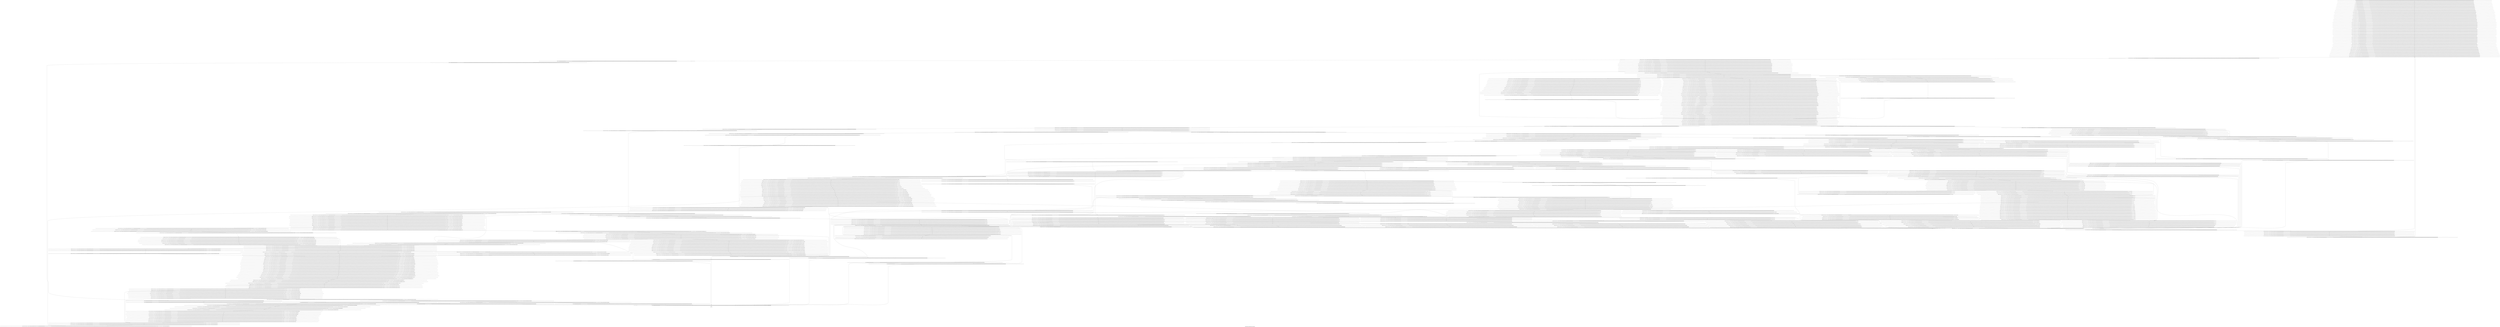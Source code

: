 digraph G {
graph [label="Control-flow-graph for register allocator (function _hid_parsereport)"]
0[label="0, 0: 86 86 86 86 86 86 86 86 86 86 86 86 86 86 87 87 87 87 87 87 87 87 87 87 87 87 87 87 88 88 88 88 88 88 88 88 88 88 88 88 88 88 89 89 89 89 89 89 89 89 89 89 89 89 89 89 89 89 89 89 89 89 89 89 89 89 89 89 89 89 89 89 89 89 89 89 89 89 89 89 89 89 89 89 89 89 89 89 89 89 89 89 89 89 89 89 89 89 89 89 89 89 89 89 89 89 89 89 89 89 89 89 89 89 89 89 89 89 89 89 89 89 89 89 89 89 89 89 89 89 89 89 89 89 89 89 89 89 89 89 89 89 89 89 89 89 89 89 89 89 89 89 89 89 89 89 89 89 89 89 89 89 89 89 89 89 89 89 89 89 89 89 89 89 89 89 89 89 89 89 89 89 89 89 89 89 89 89 89 89 89 89 89 89 89 89 89 89 89 89 89 89 89 89 89 89 89 89 89 89 89 89 89 89 89 89 89 89 89 89 89 89 89 89 89 89 89 89 89 89 89 89 89 89 89 89 89 89 89 89 89 89 89 89 89 89 89 89 89 89 89 89 89 89 "];
1[label="1, 1: 86 86 86 86 86 86 86 86 86 86 86 86 86 86 87 87 87 87 87 87 87 87 87 87 87 87 87 87 88 88 88 88 88 88 88 88 88 88 88 88 88 88 89 89 89 89 89 89 89 89 89 89 89 89 89 89 89 89 89 89 89 89 89 89 89 89 89 89 89 89 89 89 89 89 89 89 89 89 89 89 89 89 89 89 89 89 89 89 89 89 89 89 89 89 89 89 89 89 89 89 89 89 89 89 89 89 89 89 89 89 89 89 89 89 89 89 89 89 89 89 89 89 89 89 89 89 89 89 89 89 89 89 89 89 89 89 89 89 89 89 89 89 89 89 89 89 89 89 89 89 89 89 89 89 89 89 89 89 89 89 89 89 89 89 89 89 89 89 89 89 89 89 89 89 89 89 89 89 89 89 89 89 89 89 89 89 89 89 89 89 89 89 89 89 89 89 89 89 89 89 89 89 89 89 89 89 89 89 89 89 89 89 89 89 89 89 89 89 89 89 89 89 89 89 89 89 89 89 89 89 89 89 89 89 89 89 89 89 89 89 89 89 89 89 89 89 89 89 89 89 89 89 89 89 "];
2[label="2, 2: 0 1 86 86 86 86 86 86 86 86 86 86 86 86 86 86 87 87 87 87 87 87 87 87 87 87 87 87 87 87 88 88 88 88 88 88 88 88 88 88 88 88 88 88 89 89 89 89 89 89 89 89 89 89 89 89 89 89 89 89 89 89 89 89 89 89 89 89 89 89 89 89 89 89 89 89 89 89 89 89 89 89 89 89 89 89 89 89 89 89 89 89 89 89 89 89 89 89 89 89 89 89 89 89 89 89 89 89 89 89 89 89 89 89 89 89 89 89 89 89 89 89 89 89 89 89 89 89 89 89 89 89 89 89 89 89 89 89 89 89 89 89 89 89 89 89 89 89 89 89 89 89 89 89 89 89 89 89 89 89 89 89 89 89 89 89 89 89 89 89 89 89 89 89 89 89 89 89 89 89 89 89 89 89 89 89 89 89 89 89 89 89 89 89 89 89 89 89 89 89 89 89 89 89 89 89 89 89 89 89 89 89 89 89 89 89 89 89 89 89 89 89 89 89 89 89 89 89 89 89 89 89 89 89 89 89 89 89 89 89 89 89 89 89 89 89 89 89 89 89 89 89 89 89 89 89 "];
3[label="3, 3: 0 1 2 3 86 86 86 86 86 86 86 86 86 86 86 86 86 86 87 87 87 87 87 87 87 87 87 87 87 87 87 87 88 88 88 88 88 88 88 88 88 88 88 88 88 88 89 89 89 89 89 89 89 89 89 89 89 89 89 89 89 89 89 89 89 89 89 89 89 89 89 89 89 89 89 89 89 89 89 89 89 89 89 89 89 89 89 89 89 89 89 89 89 89 89 89 89 89 89 89 89 89 89 89 89 89 89 89 89 89 89 89 89 89 89 89 89 89 89 89 89 89 89 89 89 89 89 89 89 89 89 89 89 89 89 89 89 89 89 89 89 89 89 89 89 89 89 89 89 89 89 89 89 89 89 89 89 89 89 89 89 89 89 89 89 89 89 89 89 89 89 89 89 89 89 89 89 89 89 89 89 89 89 89 89 89 89 89 89 89 89 89 89 89 89 89 89 89 89 89 89 89 89 89 89 89 89 89 89 89 89 89 89 89 89 89 89 89 89 89 89 89 89 89 89 89 89 89 89 89 89 89 89 89 89 89 89 89 89 89 89 89 89 89 89 89 89 89 89 89 89 89 89 89 89 89 89 89 "];
4[label="4, 6: 0 1 2 3 4 5 86 86 86 86 86 86 86 86 86 86 86 86 86 86 87 87 87 87 87 87 87 87 87 87 87 87 87 87 88 88 88 88 88 88 88 88 88 88 88 88 88 88 89 89 89 89 89 89 89 89 89 89 89 89 89 89 89 89 89 89 89 89 89 89 89 89 89 89 89 89 89 89 89 89 89 89 89 89 89 89 89 89 89 89 89 89 89 89 89 89 89 89 89 89 89 89 89 89 89 89 89 89 89 89 89 89 89 89 89 89 89 89 89 89 89 89 89 89 89 89 89 89 89 89 89 89 89 89 89 89 89 89 89 89 89 89 89 89 89 89 89 89 89 89 89 89 89 89 89 89 89 89 89 89 89 89 89 89 89 89 89 89 89 89 89 89 89 89 89 89 89 89 89 89 89 89 89 89 89 89 89 89 89 89 89 89 89 89 89 89 89 89 89 89 89 89 89 89 89 89 89 89 89 89 89 89 89 89 89 89 89 89 89 89 89 89 89 89 89 89 89 89 89 89 89 89 89 89 89 89 89 89 89 89 89 89 89 89 89 89 89 89 89 89 89 89 89 89 89 89 89 89 89 89 "];
5[label="5, 7: 0 1 2 3 4 5 6 7 86 86 86 86 86 86 86 86 86 86 86 86 86 86 87 87 87 87 87 87 87 87 87 87 87 87 87 87 88 88 88 88 88 88 88 88 88 88 88 88 88 88 89 89 89 89 89 89 89 89 89 89 89 89 89 89 89 89 89 89 89 89 89 89 89 89 89 89 89 89 89 89 89 89 89 89 89 89 89 89 89 89 89 89 89 89 89 89 89 89 89 89 89 89 89 89 89 89 89 89 89 89 89 89 89 89 89 89 89 89 89 89 89 89 89 89 89 89 89 89 89 89 89 89 89 89 89 89 89 89 89 89 89 89 89 89 89 89 89 89 89 89 89 89 89 89 89 89 89 89 89 89 89 89 89 89 89 89 89 89 89 89 89 89 89 89 89 89 89 89 89 89 89 89 89 89 89 89 89 89 89 89 89 89 89 89 89 89 89 89 89 89 89 89 89 89 89 89 89 89 89 89 89 89 89 89 89 89 89 89 89 89 89 89 89 89 89 89 89 89 89 89 89 89 89 89 89 89 89 89 89 89 89 89 89 89 89 89 89 89 89 89 89 89 89 89 89 89 89 89 89 89 89 89 "];
6[label="6, 8: 0 1 2 3 4 5 6 7 8 9 86 86 86 86 86 86 86 86 86 86 86 86 86 86 87 87 87 87 87 87 87 87 87 87 87 87 87 87 88 88 88 88 88 88 88 88 88 88 88 88 88 88 89 89 89 89 89 89 89 89 89 89 89 89 89 89 89 89 89 89 89 89 89 89 89 89 89 89 89 89 89 89 89 89 89 89 89 89 89 89 89 89 89 89 89 89 89 89 89 89 89 89 89 89 89 89 89 89 89 89 89 89 89 89 89 89 89 89 89 89 89 89 89 89 89 89 89 89 89 89 89 89 89 89 89 89 89 89 89 89 89 89 89 89 89 89 89 89 89 89 89 89 89 89 89 89 89 89 89 89 89 89 89 89 89 89 89 89 89 89 89 89 89 89 89 89 89 89 89 89 89 89 89 89 89 89 89 89 89 89 89 89 89 89 89 89 89 89 89 89 89 89 89 89 89 89 89 89 89 89 89 89 89 89 89 89 89 89 89 89 89 89 89 89 89 89 89 89 89 89 89 89 89 89 89 89 89 89 89 89 89 89 89 89 89 89 89 89 89 89 89 89 89 89 89 89 89 89 89 89 89 89 89 89 "];
7[label="7, 9: 0 1 2 3 4 5 6 7 8 9 10 11 86 86 86 86 86 86 86 86 86 86 86 86 86 86 87 87 87 87 87 87 87 87 87 87 87 87 87 87 88 88 88 88 88 88 88 88 88 88 88 88 88 88 89 89 89 89 89 89 89 89 89 89 89 89 89 89 89 89 89 89 89 89 89 89 89 89 89 89 89 89 89 89 89 89 89 89 89 89 89 89 89 89 89 89 89 89 89 89 89 89 89 89 89 89 89 89 89 89 89 89 89 89 89 89 89 89 89 89 89 89 89 89 89 89 89 89 89 89 89 89 89 89 89 89 89 89 89 89 89 89 89 89 89 89 89 89 89 89 89 89 89 89 89 89 89 89 89 89 89 89 89 89 89 89 89 89 89 89 89 89 89 89 89 89 89 89 89 89 89 89 89 89 89 89 89 89 89 89 89 89 89 89 89 89 89 89 89 89 89 89 89 89 89 89 89 89 89 89 89 89 89 89 89 89 89 89 89 89 89 89 89 89 89 89 89 89 89 89 89 89 89 89 89 89 89 89 89 89 89 89 89 89 89 89 89 89 89 89 89 89 89 89 89 89 89 89 89 89 89 89 89 89 89 89 "];
8[label="8, 10: 0 1 2 3 4 5 6 7 8 9 10 11 12 13 86 86 86 86 86 86 86 86 86 86 86 86 86 86 87 87 87 87 87 87 87 87 87 87 87 87 87 87 88 88 88 88 88 88 88 88 88 88 88 88 88 88 89 89 89 89 89 89 89 89 89 89 89 89 89 89 89 89 89 89 89 89 89 89 89 89 89 89 89 89 89 89 89 89 89 89 89 89 89 89 89 89 89 89 89 89 89 89 89 89 89 89 89 89 89 89 89 89 89 89 89 89 89 89 89 89 89 89 89 89 89 89 89 89 89 89 89 89 89 89 89 89 89 89 89 89 89 89 89 89 89 89 89 89 89 89 89 89 89 89 89 89 89 89 89 89 89 89 89 89 89 89 89 89 89 89 89 89 89 89 89 89 89 89 89 89 89 89 89 89 89 89 89 89 89 89 89 89 89 89 89 89 89 89 89 89 89 89 89 89 89 89 89 89 89 89 89 89 89 89 89 89 89 89 89 89 89 89 89 89 89 89 89 89 89 89 89 89 89 89 89 89 89 89 89 89 89 89 89 89 89 89 89 89 89 89 89 89 89 89 89 89 89 89 89 89 89 89 89 89 89 89 89 89 "];
9[label="9, 11: 0 1 2 3 4 5 6 7 8 9 12 13 14 86 86 86 86 86 86 86 86 86 86 86 86 86 86 87 87 87 87 87 87 87 87 87 87 87 87 87 87 88 88 88 88 88 88 88 88 88 88 88 88 88 88 89 89 89 89 89 89 89 89 89 89 89 89 89 89 89 89 89 89 89 89 89 89 89 89 89 89 89 89 89 89 89 89 89 89 89 89 89 89 89 89 89 89 89 89 89 89 89 89 89 89 89 89 89 89 89 89 89 89 89 89 89 89 89 89 89 89 89 89 89 89 89 89 89 89 89 89 89 89 89 89 89 89 89 89 89 89 89 89 89 89 89 89 89 89 89 89 89 89 89 89 89 89 89 89 89 89 89 89 89 89 89 89 89 89 89 89 89 89 89 89 89 89 89 89 89 89 89 89 89 89 89 89 89 89 89 89 89 89 89 89 89 89 89 89 89 89 89 89 89 89 89 89 89 89 89 89 89 89 89 89 89 89 89 89 89 89 89 89 89 89 89 89 89 89 89 89 89 89 89 89 89 89 89 89 89 89 89 89 89 89 89 89 89 89 89 89 89 89 89 89 89 89 89 89 89 89 89 89 89 89 89 89 "];
10[label="10, 12: 0 1 2 3 4 5 6 7 8 9 12 13 14 15 16 86 86 86 86 86 86 86 86 86 86 86 86 86 86 87 87 87 87 87 87 87 87 87 87 87 87 87 87 88 88 88 88 88 88 88 88 88 88 88 88 88 88 89 89 89 89 89 89 89 89 89 89 89 89 89 89 89 89 89 89 89 89 89 89 89 89 89 89 89 89 89 89 89 89 89 89 89 89 89 89 89 89 89 89 89 89 89 89 89 89 89 89 89 89 89 89 89 89 89 89 89 89 89 89 89 89 89 89 89 89 89 89 89 89 89 89 89 89 89 89 89 89 89 89 89 89 89 89 89 89 89 89 89 89 89 89 89 89 89 89 89 89 89 89 89 89 89 89 89 89 89 89 89 89 89 89 89 89 89 89 89 89 89 89 89 89 89 89 89 89 89 89 89 89 89 89 89 89 89 89 89 89 89 89 89 89 89 89 89 89 89 89 89 89 89 89 89 89 89 89 89 89 89 89 89 89 89 89 89 89 89 89 89 89 89 89 89 89 89 89 89 89 89 89 89 89 89 89 89 89 89 89 89 89 89 89 89 89 89 89 89 89 89 89 89 89 89 89 89 89 89 89 89 89 "];
11[label="11, 14: 0 1 2 3 4 5 6 7 8 9 12 13 14 15 16 86 86 86 86 86 86 86 86 86 86 86 86 86 86 87 87 87 87 87 87 87 87 87 87 87 87 87 87 88 88 88 88 88 88 88 88 88 88 88 88 88 88 89 89 89 89 89 89 89 89 89 89 89 89 89 89 89 89 89 89 89 89 89 89 89 89 89 89 89 89 89 89 89 89 89 89 89 89 89 89 89 89 89 89 89 89 89 89 89 89 89 89 89 89 89 89 89 89 89 89 89 89 89 89 89 89 89 89 89 89 89 89 89 89 89 89 89 89 89 89 89 89 89 89 89 89 89 89 89 89 89 89 89 89 89 89 89 89 89 89 89 89 89 89 89 89 89 89 89 89 89 89 89 89 89 89 89 89 89 89 89 89 89 89 89 89 89 89 89 89 89 89 89 89 89 89 89 89 89 89 89 89 89 89 89 89 89 89 89 89 89 89 89 89 89 89 89 89 89 89 89 89 89 89 89 89 89 89 89 89 89 89 89 89 89 89 89 89 89 89 89 89 89 89 89 89 89 89 89 89 89 89 89 89 89 89 89 89 89 89 89 89 89 89 89 89 89 89 89 89 89 89 89 89 "];
12[label="12, 15: 0 1 2 3 4 5 6 7 8 9 12 13 14 17 18 86 86 86 86 86 86 86 86 86 86 86 86 86 86 87 87 87 87 87 87 87 87 87 87 87 87 87 87 88 88 88 88 88 88 88 88 88 88 88 88 88 88 89 89 89 89 89 89 89 89 89 89 89 89 89 89 89 89 89 89 89 89 89 89 89 89 89 89 89 89 89 89 89 89 89 89 89 89 89 89 89 89 89 89 89 89 89 89 89 89 89 89 89 89 89 89 89 89 89 89 89 89 89 89 89 89 89 89 89 89 89 89 89 89 89 89 89 89 89 89 89 89 89 89 89 89 89 89 89 89 89 89 89 89 89 89 89 89 89 89 89 89 89 89 89 89 89 89 89 89 89 89 89 89 89 89 89 89 89 89 89 89 89 89 89 89 89 89 89 89 89 89 89 89 89 89 89 89 89 89 89 89 89 89 89 89 89 89 89 89 89 89 89 89 89 89 89 89 89 89 89 89 89 89 89 89 89 89 89 89 89 89 89 89 89 89 89 89 89 89 89 89 89 89 89 89 89 89 89 89 89 89 89 89 89 89 89 89 89 89 89 89 89 89 89 89 89 89 89 89 89 89 89 89 "];
13[label="13, 16: 0 1 2 3 4 5 6 7 8 9 12 13 14 17 18 19 20 86 86 86 86 86 86 86 86 86 86 86 86 86 86 87 87 87 87 87 87 87 87 87 87 87 87 87 87 88 88 88 88 88 88 88 88 88 88 88 88 88 88 89 89 89 89 89 89 89 89 89 89 89 89 89 89 89 89 89 89 89 89 89 89 89 89 89 89 89 89 89 89 89 89 89 89 89 89 89 89 89 89 89 89 89 89 89 89 89 89 89 89 89 89 89 89 89 89 89 89 89 89 89 89 89 89 89 89 89 89 89 89 89 89 89 89 89 89 89 89 89 89 89 89 89 89 89 89 89 89 89 89 89 89 89 89 89 89 89 89 89 89 89 89 89 89 89 89 89 89 89 89 89 89 89 89 89 89 89 89 89 89 89 89 89 89 89 89 89 89 89 89 89 89 89 89 89 89 89 89 89 89 89 89 89 89 89 89 89 89 89 89 89 89 89 89 89 89 89 89 89 89 89 89 89 89 89 89 89 89 89 89 89 89 89 89 89 89 89 89 89 89 89 89 89 89 89 89 89 89 89 89 89 89 89 89 89 89 89 89 89 89 89 89 89 89 89 89 89 89 89 89 89 89 "];
14[label="14, 17: 0 1 2 3 4 5 6 7 8 9 12 13 14 17 18 19 20 86 86 86 86 86 86 86 86 86 86 86 86 86 86 87 87 87 87 87 87 87 87 87 87 87 87 87 87 88 88 88 88 88 88 88 88 88 88 88 88 88 88 89 89 89 89 89 89 89 89 89 89 89 89 89 89 89 89 89 89 89 89 89 89 89 89 89 89 89 89 89 89 89 89 89 89 89 89 89 89 89 89 89 89 89 89 89 89 89 89 89 89 89 89 89 89 89 89 89 89 89 89 89 89 89 89 89 89 89 89 89 89 89 89 89 89 89 89 89 89 89 89 89 89 89 89 89 89 89 89 89 89 89 89 89 89 89 89 89 89 89 89 89 89 89 89 89 89 89 89 89 89 89 89 89 89 89 89 89 89 89 89 89 89 89 89 89 89 89 89 89 89 89 89 89 89 89 89 89 89 89 89 89 89 89 89 89 89 89 89 89 89 89 89 89 89 89 89 89 89 89 89 89 89 89 89 89 89 89 89 89 89 89 89 89 89 89 89 89 89 89 89 89 89 89 89 89 89 89 89 89 89 89 89 89 89 89 89 89 89 89 89 89 89 89 89 89 89 89 89 89 89 89 89 "];
15[label="15, 18: 0 1 2 3 4 5 6 7 8 9 12 13 14 17 18 19 20 21 22 86 86 86 86 86 86 86 86 86 86 86 86 86 86 87 87 87 87 87 87 87 87 87 87 87 87 87 87 88 88 88 88 88 88 88 88 88 88 88 88 88 88 89 89 89 89 89 89 89 89 89 89 89 89 89 89 89 89 89 89 89 89 89 89 89 89 89 89 89 89 89 89 89 89 89 89 89 89 89 89 89 89 89 89 89 89 89 89 89 89 89 89 89 89 89 89 89 89 89 89 89 89 89 89 89 89 89 89 89 89 89 89 89 89 89 89 89 89 89 89 89 89 89 89 89 89 89 89 89 89 89 89 89 89 89 89 89 89 89 89 89 89 89 89 89 89 89 89 89 89 89 89 89 89 89 89 89 89 89 89 89 89 89 89 89 89 89 89 89 89 89 89 89 89 89 89 89 89 89 89 89 89 89 89 89 89 89 89 89 89 89 89 89 89 89 89 89 89 89 89 89 89 89 89 89 89 89 89 89 89 89 89 89 89 89 89 89 89 89 89 89 89 89 89 89 89 89 89 89 89 89 89 89 89 89 89 89 89 89 89 89 89 89 89 89 89 89 89 89 89 89 89 89 89 "];
16[label="16, 19: 0 1 2 3 4 5 6 7 8 9 12 13 14 17 18 19 20 21 22 86 86 86 86 86 86 86 86 86 86 86 86 86 86 87 87 87 87 87 87 87 87 87 87 87 87 87 87 88 88 88 88 88 88 88 88 88 88 88 88 88 88 89 89 89 89 89 89 89 89 89 89 89 89 89 89 89 89 89 89 89 89 89 89 89 89 89 89 89 89 89 89 89 89 89 89 89 89 89 89 89 89 89 89 89 89 89 89 89 89 89 89 89 89 89 89 89 89 89 89 89 89 89 89 89 89 89 89 89 89 89 89 89 89 89 89 89 89 89 89 89 89 89 89 89 89 89 89 89 89 89 89 89 89 89 89 89 89 89 89 89 89 89 89 89 89 89 89 89 89 89 89 89 89 89 89 89 89 89 89 89 89 89 89 89 89 89 89 89 89 89 89 89 89 89 89 89 89 89 89 89 89 89 89 89 89 89 89 89 89 89 89 89 89 89 89 89 89 89 89 89 89 89 89 89 89 89 89 89 89 89 89 89 89 89 89 89 89 89 89 89 89 89 89 89 89 89 89 89 89 89 89 89 89 89 89 89 89 89 89 89 89 89 89 89 89 89 89 89 89 89 89 89 89 "];
17[label="17, 20: 0 1 2 3 4 5 6 7 8 9 12 13 14 17 18 19 20 21 22 86 86 86 86 86 86 86 86 86 86 86 86 86 86 87 87 87 87 87 87 87 87 87 87 87 87 87 87 88 88 88 88 88 88 88 88 88 88 88 88 88 88 89 89 89 89 89 89 89 89 89 89 89 89 89 89 89 89 89 89 89 89 89 89 89 89 89 89 89 89 89 89 89 89 89 89 89 89 89 89 89 89 89 89 89 89 89 89 89 89 89 89 89 89 89 89 89 89 89 89 89 89 89 89 89 89 89 89 89 89 89 89 89 89 89 89 89 89 89 89 89 89 89 89 89 89 89 89 89 89 89 89 89 89 89 89 89 89 89 89 89 89 89 89 89 89 89 89 89 89 89 89 89 89 89 89 89 89 89 89 89 89 89 89 89 89 89 89 89 89 89 89 89 89 89 89 89 89 89 89 89 89 89 89 89 89 89 89 89 89 89 89 89 89 89 89 89 89 89 89 89 89 89 89 89 89 89 89 89 89 89 89 89 89 89 89 89 89 89 89 89 89 89 89 89 89 89 89 89 89 89 89 89 89 89 89 89 89 89 89 89 89 89 89 89 89 89 89 89 89 89 89 89 89 "];
18[label="18, 21: 0 1 2 3 4 5 6 7 8 9 12 13 14 17 18 19 20 21 22 86 86 86 86 86 86 86 86 86 86 86 86 86 86 87 87 87 87 87 87 87 87 87 87 87 87 87 87 88 88 88 88 88 88 88 88 88 88 88 88 88 88 89 89 89 89 89 89 89 89 89 89 89 89 89 89 89 89 89 89 89 89 89 89 89 89 89 89 89 89 89 89 89 89 89 89 89 89 89 89 89 89 89 89 89 89 89 89 89 89 89 89 89 89 89 89 89 89 89 89 89 89 89 89 89 89 89 89 89 89 89 89 89 89 89 89 89 89 89 89 89 89 89 89 89 89 89 89 89 89 89 89 89 89 89 89 89 89 89 89 89 89 89 89 89 89 89 89 89 89 89 89 89 89 89 89 89 89 89 89 89 89 89 89 89 89 89 89 89 89 89 89 89 89 89 89 89 89 89 89 89 89 89 89 89 89 89 89 89 89 89 89 89 89 89 89 89 89 89 89 89 89 89 89 89 89 89 89 89 89 89 89 89 89 89 89 89 89 89 89 89 89 89 89 89 89 89 89 89 89 89 89 89 89 89 89 89 89 89 89 89 89 89 89 89 89 89 89 89 89 89 89 89 89 "];
19[label="19, 22: 0 1 2 3 4 5 6 7 8 9 12 13 14 17 18 19 20 86 86 86 86 86 86 86 86 86 86 86 86 86 86 87 87 87 87 87 87 87 87 87 87 87 87 87 87 88 88 88 88 88 88 88 88 88 88 88 88 88 88 89 89 89 89 89 89 89 89 89 89 89 89 89 89 89 89 89 89 89 89 89 89 89 89 89 89 89 89 89 89 89 89 89 89 89 89 89 89 89 89 89 89 89 89 89 89 89 89 89 89 89 89 89 89 89 89 89 89 89 89 89 89 89 89 89 89 89 89 89 89 89 89 89 89 89 89 89 89 89 89 89 89 89 89 89 89 89 89 89 89 89 89 89 89 89 89 89 89 89 89 89 89 89 89 89 89 89 89 89 89 89 89 89 89 89 89 89 89 89 89 89 89 89 89 89 89 89 89 89 89 89 89 89 89 89 89 89 89 89 89 89 89 89 89 89 89 89 89 89 89 89 89 89 89 89 89 89 89 89 89 89 89 89 89 89 89 89 89 89 89 89 89 89 89 89 89 89 89 89 89 89 89 89 89 89 89 89 89 89 89 89 89 89 89 89 89 89 89 89 89 89 89 89 89 89 89 89 89 89 89 89 89 "];
20[label="20, 23: 0 1 2 3 4 5 6 7 8 9 12 13 14 17 18 19 20 23 24 86 86 86 86 86 86 86 86 86 86 86 86 86 86 87 87 87 87 87 87 87 87 87 87 87 87 87 87 88 88 88 88 88 88 88 88 88 88 88 88 88 88 89 89 89 89 89 89 89 89 89 89 89 89 89 89 89 89 89 89 89 89 89 89 89 89 89 89 89 89 89 89 89 89 89 89 89 89 89 89 89 89 89 89 89 89 89 89 89 89 89 89 89 89 89 89 89 89 89 89 89 89 89 89 89 89 89 89 89 89 89 89 89 89 89 89 89 89 89 89 89 89 89 89 89 89 89 89 89 89 89 89 89 89 89 89 89 89 89 89 89 89 89 89 89 89 89 89 89 89 89 89 89 89 89 89 89 89 89 89 89 89 89 89 89 89 89 89 89 89 89 89 89 89 89 89 89 89 89 89 89 89 89 89 89 89 89 89 89 89 89 89 89 89 89 89 89 89 89 89 89 89 89 89 89 89 89 89 89 89 89 89 89 89 89 89 89 89 89 89 89 89 89 89 89 89 89 89 89 89 89 89 89 89 89 89 89 89 89 89 89 89 89 89 89 89 89 89 89 89 89 89 89 89 "];
21[label="21, 24: 0 1 2 3 4 5 6 7 8 9 12 13 14 17 18 19 20 23 24 86 86 86 86 86 86 86 86 86 86 86 86 86 86 87 87 87 87 87 87 87 87 87 87 87 87 87 87 88 88 88 88 88 88 88 88 88 88 88 88 88 88 89 89 89 89 89 89 89 89 89 89 89 89 89 89 89 89 89 89 89 89 89 89 89 89 89 89 89 89 89 89 89 89 89 89 89 89 89 89 89 89 89 89 89 89 89 89 89 89 89 89 89 89 89 89 89 89 89 89 89 89 89 89 89 89 89 89 89 89 89 89 89 89 89 89 89 89 89 89 89 89 89 89 89 89 89 89 89 89 89 89 89 89 89 89 89 89 89 89 89 89 89 89 89 89 89 89 89 89 89 89 89 89 89 89 89 89 89 89 89 89 89 89 89 89 89 89 89 89 89 89 89 89 89 89 89 89 89 89 89 89 89 89 89 89 89 89 89 89 89 89 89 89 89 89 89 89 89 89 89 89 89 89 89 89 89 89 89 89 89 89 89 89 89 89 89 89 89 89 89 89 89 89 89 89 89 89 89 89 89 89 89 89 89 89 89 89 89 89 89 89 89 89 89 89 89 89 89 89 89 89 89 89 "];
22[label="22, 25: 0 1 2 3 4 5 6 7 8 9 12 13 14 17 18 19 20 23 24 86 86 86 86 86 86 86 86 86 86 86 86 86 86 87 87 87 87 87 87 87 87 87 87 87 87 87 87 88 88 88 88 88 88 88 88 88 88 88 88 88 88 89 89 89 89 89 89 89 89 89 89 89 89 89 89 89 89 89 89 89 89 89 89 89 89 89 89 89 89 89 89 89 89 89 89 89 89 89 89 89 89 89 89 89 89 89 89 89 89 89 89 89 89 89 89 89 89 89 89 89 89 89 89 89 89 89 89 89 89 89 89 89 89 89 89 89 89 89 89 89 89 89 89 89 89 89 89 89 89 89 89 89 89 89 89 89 89 89 89 89 89 89 89 89 89 89 89 89 89 89 89 89 89 89 89 89 89 89 89 89 89 89 89 89 89 89 89 89 89 89 89 89 89 89 89 89 89 89 89 89 89 89 89 89 89 89 89 89 89 89 89 89 89 89 89 89 89 89 89 89 89 89 89 89 89 89 89 89 89 89 89 89 89 89 89 89 89 89 89 89 89 89 89 89 89 89 89 89 89 89 89 89 89 89 89 89 89 89 89 89 89 89 89 89 89 89 89 89 89 89 89 89 89 "];
23[label="23, 26: 0 1 2 3 4 5 6 7 8 9 12 13 14 17 18 19 20 23 24 86 86 86 86 86 86 86 86 86 86 86 86 86 86 87 87 87 87 87 87 87 87 87 87 87 87 87 87 88 88 88 88 88 88 88 88 88 88 88 88 88 88 89 89 89 89 89 89 89 89 89 89 89 89 89 89 89 89 89 89 89 89 89 89 89 89 89 89 89 89 89 89 89 89 89 89 89 89 89 89 89 89 89 89 89 89 89 89 89 89 89 89 89 89 89 89 89 89 89 89 89 89 89 89 89 89 89 89 89 89 89 89 89 89 89 89 89 89 89 89 89 89 89 89 89 89 89 89 89 89 89 89 89 89 89 89 89 89 89 89 89 89 89 89 89 89 89 89 89 89 89 89 89 89 89 89 89 89 89 89 89 89 89 89 89 89 89 89 89 89 89 89 89 89 89 89 89 89 89 89 89 89 89 89 89 89 89 89 89 89 89 89 89 89 89 89 89 89 89 89 89 89 89 89 89 89 89 89 89 89 89 89 89 89 89 89 89 89 89 89 89 89 89 89 89 89 89 89 89 89 89 89 89 89 89 89 89 89 89 89 89 89 89 89 89 89 89 89 89 89 89 89 89 89 "];
24[label="24, 27: 0 1 2 3 4 5 6 7 8 9 12 13 14 17 18 19 20 86 86 86 86 86 86 86 86 86 86 86 86 86 86 87 87 87 87 87 87 87 87 87 87 87 87 87 87 88 88 88 88 88 88 88 88 88 88 88 88 88 88 89 89 89 89 89 89 89 89 89 89 89 89 89 89 89 89 89 89 89 89 89 89 89 89 89 89 89 89 89 89 89 89 89 89 89 89 89 89 89 89 89 89 89 89 89 89 89 89 89 89 89 89 89 89 89 89 89 89 89 89 89 89 89 89 89 89 89 89 89 89 89 89 89 89 89 89 89 89 89 89 89 89 89 89 89 89 89 89 89 89 89 89 89 89 89 89 89 89 89 89 89 89 89 89 89 89 89 89 89 89 89 89 89 89 89 89 89 89 89 89 89 89 89 89 89 89 89 89 89 89 89 89 89 89 89 89 89 89 89 89 89 89 89 89 89 89 89 89 89 89 89 89 89 89 89 89 89 89 89 89 89 89 89 89 89 89 89 89 89 89 89 89 89 89 89 89 89 89 89 89 89 89 89 89 89 89 89 89 89 89 89 89 89 89 89 89 89 89 89 89 89 89 89 89 89 89 89 89 89 89 89 89 "];
25[label="25, 28: 0 1 2 3 4 5 6 7 8 9 12 13 14 17 18 19 20 25 26 86 86 86 86 86 86 86 86 86 86 86 86 86 86 87 87 87 87 87 87 87 87 87 87 87 87 87 87 88 88 88 88 88 88 88 88 88 88 88 88 88 88 89 89 89 89 89 89 89 89 89 89 89 89 89 89 89 89 89 89 89 89 89 89 89 89 89 89 89 89 89 89 89 89 89 89 89 89 89 89 89 89 89 89 89 89 89 89 89 89 89 89 89 89 89 89 89 89 89 89 89 89 89 89 89 89 89 89 89 89 89 89 89 89 89 89 89 89 89 89 89 89 89 89 89 89 89 89 89 89 89 89 89 89 89 89 89 89 89 89 89 89 89 89 89 89 89 89 89 89 89 89 89 89 89 89 89 89 89 89 89 89 89 89 89 89 89 89 89 89 89 89 89 89 89 89 89 89 89 89 89 89 89 89 89 89 89 89 89 89 89 89 89 89 89 89 89 89 89 89 89 89 89 89 89 89 89 89 89 89 89 89 89 89 89 89 89 89 89 89 89 89 89 89 89 89 89 89 89 89 89 89 89 89 89 89 89 89 89 89 89 89 89 89 89 89 89 89 89 89 89 89 89 89 "];
26[label="26, 29: 0 1 2 3 4 5 6 7 8 9 12 13 14 17 18 19 20 25 26 86 86 86 86 86 86 86 86 86 86 86 86 86 86 87 87 87 87 87 87 87 87 87 87 87 87 87 87 88 88 88 88 88 88 88 88 88 88 88 88 88 88 89 89 89 89 89 89 89 89 89 89 89 89 89 89 89 89 89 89 89 89 89 89 89 89 89 89 89 89 89 89 89 89 89 89 89 89 89 89 89 89 89 89 89 89 89 89 89 89 89 89 89 89 89 89 89 89 89 89 89 89 89 89 89 89 89 89 89 89 89 89 89 89 89 89 89 89 89 89 89 89 89 89 89 89 89 89 89 89 89 89 89 89 89 89 89 89 89 89 89 89 89 89 89 89 89 89 89 89 89 89 89 89 89 89 89 89 89 89 89 89 89 89 89 89 89 89 89 89 89 89 89 89 89 89 89 89 89 89 89 89 89 89 89 89 89 89 89 89 89 89 89 89 89 89 89 89 89 89 89 89 89 89 89 89 89 89 89 89 89 89 89 89 89 89 89 89 89 89 89 89 89 89 89 89 89 89 89 89 89 89 89 89 89 89 89 89 89 89 89 89 89 89 89 89 89 89 89 89 89 89 89 89 "];
27[label="27, 30: 0 1 2 3 4 5 6 7 8 9 12 13 14 17 18 19 20 25 26 86 86 86 86 86 86 86 86 86 86 86 86 86 86 87 87 87 87 87 87 87 87 87 87 87 87 87 87 88 88 88 88 88 88 88 88 88 88 88 88 88 88 89 89 89 89 89 89 89 89 89 89 89 89 89 89 89 89 89 89 89 89 89 89 89 89 89 89 89 89 89 89 89 89 89 89 89 89 89 89 89 89 89 89 89 89 89 89 89 89 89 89 89 89 89 89 89 89 89 89 89 89 89 89 89 89 89 89 89 89 89 89 89 89 89 89 89 89 89 89 89 89 89 89 89 89 89 89 89 89 89 89 89 89 89 89 89 89 89 89 89 89 89 89 89 89 89 89 89 89 89 89 89 89 89 89 89 89 89 89 89 89 89 89 89 89 89 89 89 89 89 89 89 89 89 89 89 89 89 89 89 89 89 89 89 89 89 89 89 89 89 89 89 89 89 89 89 89 89 89 89 89 89 89 89 89 89 89 89 89 89 89 89 89 89 89 89 89 89 89 89 89 89 89 89 89 89 89 89 89 89 89 89 89 89 89 89 89 89 89 89 89 89 89 89 89 89 89 89 89 89 89 89 89 "];
28[label="28, 31: 0 1 2 3 4 5 6 7 8 9 12 13 14 17 18 19 20 25 26 86 86 86 86 86 86 86 86 86 86 86 86 86 86 87 87 87 87 87 87 87 87 87 87 87 87 87 87 88 88 88 88 88 88 88 88 88 88 88 88 88 88 89 89 89 89 89 89 89 89 89 89 89 89 89 89 89 89 89 89 89 89 89 89 89 89 89 89 89 89 89 89 89 89 89 89 89 89 89 89 89 89 89 89 89 89 89 89 89 89 89 89 89 89 89 89 89 89 89 89 89 89 89 89 89 89 89 89 89 89 89 89 89 89 89 89 89 89 89 89 89 89 89 89 89 89 89 89 89 89 89 89 89 89 89 89 89 89 89 89 89 89 89 89 89 89 89 89 89 89 89 89 89 89 89 89 89 89 89 89 89 89 89 89 89 89 89 89 89 89 89 89 89 89 89 89 89 89 89 89 89 89 89 89 89 89 89 89 89 89 89 89 89 89 89 89 89 89 89 89 89 89 89 89 89 89 89 89 89 89 89 89 89 89 89 89 89 89 89 89 89 89 89 89 89 89 89 89 89 89 89 89 89 89 89 89 89 89 89 89 89 89 89 89 89 89 89 89 89 89 89 89 89 89 "];
29[label="29, 32: 0 1 2 3 4 5 6 7 8 9 12 13 14 17 18 19 20 86 86 86 86 86 86 86 86 86 86 86 86 86 86 87 87 87 87 87 87 87 87 87 87 87 87 87 87 88 88 88 88 88 88 88 88 88 88 88 88 88 88 89 89 89 89 89 89 89 89 89 89 89 89 89 89 89 89 89 89 89 89 89 89 89 89 89 89 89 89 89 89 89 89 89 89 89 89 89 89 89 89 89 89 89 89 89 89 89 89 89 89 89 89 89 89 89 89 89 89 89 89 89 89 89 89 89 89 89 89 89 89 89 89 89 89 89 89 89 89 89 89 89 89 89 89 89 89 89 89 89 89 89 89 89 89 89 89 89 89 89 89 89 89 89 89 89 89 89 89 89 89 89 89 89 89 89 89 89 89 89 89 89 89 89 89 89 89 89 89 89 89 89 89 89 89 89 89 89 89 89 89 89 89 89 89 89 89 89 89 89 89 89 89 89 89 89 89 89 89 89 89 89 89 89 89 89 89 89 89 89 89 89 89 89 89 89 89 89 89 89 89 89 89 89 89 89 89 89 89 89 89 89 89 89 89 89 89 89 89 89 89 89 89 89 89 89 89 89 89 89 89 89 89 "];
30[label="30, 34: 0 1 2 3 4 5 6 7 8 9 12 13 14 17 18 19 20 27 28 86 86 86 86 86 86 86 86 86 86 86 86 86 86 87 87 87 87 87 87 87 87 87 87 87 87 87 87 88 88 88 88 88 88 88 88 88 88 88 88 88 88 89 89 89 89 89 89 89 89 89 89 89 89 89 89 89 89 89 89 89 89 89 89 89 89 89 89 89 89 89 89 89 89 89 89 89 89 89 89 89 89 89 89 89 89 89 89 89 89 89 89 89 89 89 89 89 89 89 89 89 89 89 89 89 89 89 89 89 89 89 89 89 89 89 89 89 89 89 89 89 89 89 89 89 89 89 89 89 89 89 89 89 89 89 89 89 89 89 89 89 89 89 89 89 89 89 89 89 89 89 89 89 89 89 89 89 89 89 89 89 89 89 89 89 89 89 89 89 89 89 89 89 89 89 89 89 89 89 89 89 89 89 89 89 89 89 89 89 89 89 89 89 89 89 89 89 89 89 89 89 89 89 89 89 89 89 89 89 89 89 89 89 89 89 89 89 89 89 89 89 89 89 89 89 89 89 89 89 89 89 89 89 89 89 89 89 89 89 89 89 89 89 89 89 89 89 89 89 89 89 89 89 89 "];
31[label="31, 35: 0 1 2 3 4 5 6 7 8 9 12 13 14 17 18 19 20 27 28 86 86 86 86 86 86 86 86 86 86 86 86 86 86 87 87 87 87 87 87 87 87 87 87 87 87 87 87 88 88 88 88 88 88 88 88 88 88 88 88 88 88 89 89 89 89 89 89 89 89 89 89 89 89 89 89 89 89 89 89 89 89 89 89 89 89 89 89 89 89 89 89 89 89 89 89 89 89 89 89 89 89 89 89 89 89 89 89 89 89 89 89 89 89 89 89 89 89 89 89 89 89 89 89 89 89 89 89 89 89 89 89 89 89 89 89 89 89 89 89 89 89 89 89 89 89 89 89 89 89 89 89 89 89 89 89 89 89 89 89 89 89 89 89 89 89 89 89 89 89 89 89 89 89 89 89 89 89 89 89 89 89 89 89 89 89 89 89 89 89 89 89 89 89 89 89 89 89 89 89 89 89 89 89 89 89 89 89 89 89 89 89 89 89 89 89 89 89 89 89 89 89 89 89 89 89 89 89 89 89 89 89 89 89 89 89 89 89 89 89 89 89 89 89 89 89 89 89 89 89 89 89 89 89 89 89 89 89 89 89 89 89 89 89 89 89 89 89 89 89 89 89 89 89 "];
32[label="32, 172: 0 1 2 3 4 5 6 7 8 9 12 13 14 17 18 19 20 27 28 29 30 86 86 86 86 86 86 86 86 86 86 86 86 86 86 87 87 87 87 87 87 87 87 87 87 87 87 87 87 88 88 88 88 88 88 88 88 88 88 88 88 88 88 89 89 89 89 89 89 89 89 89 89 89 89 89 89 89 89 89 89 89 89 89 89 89 89 89 89 89 89 89 89 89 89 89 89 89 89 89 89 89 89 89 89 89 89 89 89 89 89 89 89 89 89 89 89 89 89 89 89 89 89 89 89 89 89 89 89 89 89 89 89 89 89 89 89 89 89 89 89 89 89 89 89 89 89 89 89 89 89 89 89 89 89 89 89 89 89 89 89 89 89 89 89 89 89 89 89 89 89 89 89 89 89 89 89 89 89 89 89 89 89 89 89 89 89 89 89 89 89 89 89 89 89 89 89 89 89 89 89 89 89 89 89 89 89 89 89 89 89 89 89 89 89 89 89 89 89 89 89 89 89 89 89 89 89 89 89 89 89 89 89 89 89 89 89 89 89 89 89 89 89 89 89 89 89 89 89 89 89 89 89 89 89 89 89 89 89 89 89 89 89 89 89 89 89 89 89 89 89 89 89 89 89 "];
33[label="33, 192: 0 1 2 3 4 5 6 7 8 9 12 13 14 17 18 19 20 27 28 29 30 31 32 86 86 86 86 86 86 86 86 86 86 86 86 86 86 87 87 87 87 87 87 87 87 87 87 87 87 87 87 88 88 88 88 88 88 88 88 88 88 88 88 88 88 89 89 89 89 89 89 89 89 89 89 89 89 89 89 89 89 89 89 89 89 89 89 89 89 89 89 89 89 89 89 89 89 89 89 89 89 89 89 89 89 89 89 89 89 89 89 89 89 89 89 89 89 89 89 89 89 89 89 89 89 89 89 89 89 89 89 89 89 89 89 89 89 89 89 89 89 89 89 89 89 89 89 89 89 89 89 89 89 89 89 89 89 89 89 89 89 89 89 89 89 89 89 89 89 89 89 89 89 89 89 89 89 89 89 89 89 89 89 89 89 89 89 89 89 89 89 89 89 89 89 89 89 89 89 89 89 89 89 89 89 89 89 89 89 89 89 89 89 89 89 89 89 89 89 89 89 89 89 89 89 89 89 89 89 89 89 89 89 89 89 89 89 89 89 89 89 89 89 89 89 89 89 89 89 89 89 89 89 89 89 89 89 89 89 89 89 89 89 89 89 89 89 89 89 89 89 89 89 89 89 89 89 "];
34[label="34, 456: 2 3 4 5 6 7 8 9 12 13 14 17 18 19 20 27 28 29 30 31 32 33 34 86 86 86 86 86 86 86 86 86 86 86 86 86 86 87 87 87 87 87 87 87 87 87 87 87 87 87 87 88 88 88 88 88 88 88 88 88 88 88 88 88 88 89 89 89 89 89 89 89 89 89 89 89 89 89 89 89 89 89 89 89 89 89 89 89 89 89 89 89 89 89 89 89 89 89 89 89 89 89 89 89 89 89 89 89 89 89 89 89 89 89 89 89 89 89 89 89 89 89 89 89 89 89 89 89 89 89 89 89 89 89 89 89 89 89 89 89 89 89 89 89 89 89 89 89 89 89 89 89 89 89 89 89 89 89 89 89 89 89 89 89 89 89 89 89 89 89 89 89 89 89 89 89 89 89 89 89 89 89 89 89 89 89 89 89 89 89 89 89 89 89 89 89 89 89 89 89 89 89 89 89 89 89 89 89 89 89 89 89 89 89 89 89 89 89 89 89 89 89 89 89 89 89 89 89 89 89 89 89 89 89 89 89 89 89 89 89 89 89 89 89 89 89 89 89 89 89 89 89 89 89 89 89 89 89 89 89 89 89 89 89 89 89 89 89 89 89 89 89 89 89 89 89 89 "];
35[label="35, 410: 2 3 4 5 6 7 8 9 12 13 14 17 18 19 20 27 28 29 30 31 32 33 34 35 36 86 86 86 86 86 86 86 86 86 86 86 86 86 86 87 87 87 87 87 87 87 87 87 87 87 87 87 87 88 88 88 88 88 88 88 88 88 88 88 88 88 88 89 89 89 89 89 89 89 89 89 89 89 89 89 89 89 89 89 89 89 89 89 89 89 89 89 89 89 89 89 89 89 89 89 89 89 89 89 89 89 89 89 89 89 89 89 89 89 89 89 89 89 89 89 89 89 89 89 89 89 89 89 89 89 89 89 89 89 89 89 89 89 89 89 89 89 89 89 89 89 89 89 89 89 89 89 89 89 89 89 89 89 89 89 89 89 89 89 89 89 89 89 89 89 89 89 89 89 89 89 89 89 89 89 89 89 89 89 89 89 89 89 89 89 89 89 89 89 89 89 89 89 89 89 89 89 89 89 89 89 89 89 89 89 89 89 89 89 89 89 89 89 89 89 89 89 89 89 89 89 89 89 89 89 89 89 89 89 89 89 89 89 89 89 89 89 89 89 89 89 89 89 89 89 89 89 89 89 89 89 89 89 89 89 89 89 89 89 89 89 89 89 89 89 89 89 89 89 89 89 89 89 89 "];
36[label="36, 402: 2 3 4 5 6 7 8 9 12 13 14 17 18 19 20 27 28 29 30 31 32 33 34 35 36 37 38 86 86 86 86 86 86 86 86 86 86 86 86 86 86 87 87 87 87 87 87 87 87 87 87 87 87 87 87 88 88 88 88 88 88 88 88 88 88 88 88 88 88 89 89 89 89 89 89 89 89 89 89 89 89 89 89 89 89 89 89 89 89 89 89 89 89 89 89 89 89 89 89 89 89 89 89 89 89 89 89 89 89 89 89 89 89 89 89 89 89 89 89 89 89 89 89 89 89 89 89 89 89 89 89 89 89 89 89 89 89 89 89 89 89 89 89 89 89 89 89 89 89 89 89 89 89 89 89 89 89 89 89 89 89 89 89 89 89 89 89 89 89 89 89 89 89 89 89 89 89 89 89 89 89 89 89 89 89 89 89 89 89 89 89 89 89 89 89 89 89 89 89 89 89 89 89 89 89 89 89 89 89 89 89 89 89 89 89 89 89 89 89 89 89 89 89 89 89 89 89 89 89 89 89 89 89 89 89 89 89 89 89 89 89 89 89 89 89 89 89 89 89 89 89 89 89 89 89 89 89 89 89 89 89 89 89 89 89 89 89 89 89 89 89 89 89 89 89 89 89 89 89 89 89 "];
37[label="37, 377: 2 3 4 5 6 7 8 9 12 13 14 17 18 19 20 27 28 29 30 31 32 33 34 35 36 37 38 39 40 86 86 86 86 86 86 86 86 86 86 86 86 86 86 87 87 87 87 87 87 87 87 87 87 87 87 87 87 88 88 88 88 88 88 88 88 88 88 88 88 88 88 89 89 89 89 89 89 89 89 89 89 89 89 89 89 89 89 89 89 89 89 89 89 89 89 89 89 89 89 89 89 89 89 89 89 89 89 89 89 89 89 89 89 89 89 89 89 89 89 89 89 89 89 89 89 89 89 89 89 89 89 89 89 89 89 89 89 89 89 89 89 89 89 89 89 89 89 89 89 89 89 89 89 89 89 89 89 89 89 89 89 89 89 89 89 89 89 89 89 89 89 89 89 89 89 89 89 89 89 89 89 89 89 89 89 89 89 89 89 89 89 89 89 89 89 89 89 89 89 89 89 89 89 89 89 89 89 89 89 89 89 89 89 89 89 89 89 89 89 89 89 89 89 89 89 89 89 89 89 89 89 89 89 89 89 89 89 89 89 89 89 89 89 89 89 89 89 89 89 89 89 89 89 89 89 89 89 89 89 89 89 89 89 89 89 89 89 89 89 89 89 89 89 89 89 89 89 89 89 89 89 89 89 "];
38[label="38, 36: 2 3 4 5 6 7 8 9 12 13 14 17 18 19 20 27 28 29 30 31 32 33 34 35 36 37 38 39 40 86 86 86 86 86 86 86 86 86 86 86 86 86 86 87 87 87 87 87 87 87 87 87 87 87 87 87 87 88 88 88 88 88 88 88 88 88 88 88 88 88 88 89 89 89 89 89 89 89 89 89 89 89 89 89 89 89 89 89 89 89 89 89 89 89 89 89 89 89 89 89 89 89 89 89 89 89 89 89 89 89 89 89 89 89 89 89 89 89 89 89 89 89 89 89 89 89 89 89 89 89 89 89 89 89 89 89 89 89 89 89 89 89 89 89 89 89 89 89 89 89 89 89 89 89 89 89 89 89 89 89 89 89 89 89 89 89 89 89 89 89 89 89 89 89 89 89 89 89 89 89 89 89 89 89 89 89 89 89 89 89 89 89 89 89 89 89 89 89 89 89 89 89 89 89 89 89 89 89 89 89 89 89 89 89 89 89 89 89 89 89 89 89 89 89 89 89 89 89 89 89 89 89 89 89 89 89 89 89 89 89 89 89 89 89 89 89 89 89 89 89 89 89 89 89 89 89 89 89 89 89 89 89 89 89 89 89 89 89 89 89 89 89 89 89 89 89 89 89 89 89 89 89 89 "];
39[label="39, 37: 2 3 4 5 6 7 8 9 12 13 14 17 18 19 20 27 28 29 30 31 32 33 34 35 36 37 38 39 40 86 86 86 86 86 86 86 86 86 86 86 86 86 86 87 87 87 87 87 87 87 87 87 87 87 87 87 87 88 88 88 88 88 88 88 88 88 88 88 88 88 88 89 89 89 89 89 89 89 89 89 89 89 89 89 89 89 89 89 89 89 89 89 89 89 89 89 89 89 89 89 89 89 89 89 89 89 89 89 89 89 89 89 89 89 89 89 89 89 89 89 89 89 89 89 89 89 89 89 89 89 89 89 89 89 89 89 89 89 89 89 89 89 89 89 89 89 89 89 89 89 89 89 89 89 89 89 89 89 89 89 89 89 89 89 89 89 89 89 89 89 89 89 89 89 89 89 89 89 89 89 89 89 89 89 89 89 89 89 89 89 89 89 89 89 89 89 89 89 89 89 89 89 89 89 89 89 89 89 89 89 89 89 89 89 89 89 89 89 89 89 89 89 89 89 89 89 89 89 89 89 89 89 89 89 89 89 89 89 89 89 89 89 89 89 89 89 89 89 89 89 89 89 89 89 89 89 89 89 89 89 89 89 89 89 89 89 89 89 89 89 89 89 89 89 89 89 89 89 89 89 89 89 89 "];
40[label="40, 38: 2 3 4 5 6 7 8 9 12 13 14 17 18 19 20 27 28 29 30 31 32 33 34 35 36 37 38 39 40 86 86 86 86 86 86 86 86 86 86 86 86 86 86 87 87 87 87 87 87 87 87 87 87 87 87 87 87 88 88 88 88 88 88 88 88 88 88 88 88 88 88 89 89 89 89 89 89 89 89 89 89 89 89 89 89 89 89 89 89 89 89 89 89 89 89 89 89 89 89 89 89 89 89 89 89 89 89 89 89 89 89 89 89 89 89 89 89 89 89 89 89 89 89 89 89 89 89 89 89 89 89 89 89 89 89 89 89 89 89 89 89 89 89 89 89 89 89 89 89 89 89 89 89 89 89 89 89 89 89 89 89 89 89 89 89 89 89 89 89 89 89 89 89 89 89 89 89 89 89 89 89 89 89 89 89 89 89 89 89 89 89 89 89 89 89 89 89 89 89 89 89 89 89 89 89 89 89 89 89 89 89 89 89 89 89 89 89 89 89 89 89 89 89 89 89 89 89 89 89 89 89 89 89 89 89 89 89 89 89 89 89 89 89 89 89 89 89 89 89 89 89 89 89 89 89 89 89 89 89 89 89 89 89 89 89 89 89 89 89 89 89 89 89 89 89 89 89 89 89 89 89 89 89 "];
41[label="41, 41: 2 3 4 5 6 7 8 9 12 13 14 17 18 19 20 27 28 29 30 31 32 33 34 35 36 37 38 39 40 41 42 86 86 86 86 86 86 86 86 86 86 86 86 86 86 87 87 87 87 87 87 87 87 87 87 87 87 87 87 88 88 88 88 88 88 88 88 88 88 88 88 88 88 89 89 89 89 89 89 89 89 89 89 89 89 89 89 89 89 89 89 89 89 89 89 89 89 89 89 89 89 89 89 89 89 89 89 89 89 89 89 89 89 89 89 89 89 89 89 89 89 89 89 89 89 89 89 89 89 89 89 89 89 89 89 89 89 89 89 89 89 89 89 89 89 89 89 89 89 89 89 89 89 89 89 89 89 89 89 89 89 89 89 89 89 89 89 89 89 89 89 89 89 89 89 89 89 89 89 89 89 89 89 89 89 89 89 89 89 89 89 89 89 89 89 89 89 89 89 89 89 89 89 89 89 89 89 89 89 89 89 89 89 89 89 89 89 89 89 89 89 89 89 89 89 89 89 89 89 89 89 89 89 89 89 89 89 89 89 89 89 89 89 89 89 89 89 89 89 89 89 89 89 89 89 89 89 89 89 89 89 89 89 89 89 89 89 89 89 89 89 89 89 89 89 89 89 89 89 89 89 89 89 89 89 "];
42[label="42, 42: 2 3 4 5 6 7 8 9 12 13 14 17 18 19 20 27 28 29 30 31 32 33 34 35 36 37 38 39 40 41 42 43 86 86 86 86 86 86 86 86 86 86 86 86 86 86 87 87 87 87 87 87 87 87 87 87 87 87 87 87 88 88 88 88 88 88 88 88 88 88 88 88 88 88 89 89 89 89 89 89 89 89 89 89 89 89 89 89 89 89 89 89 89 89 89 89 89 89 89 89 89 89 89 89 89 89 89 89 89 89 89 89 89 89 89 89 89 89 89 89 89 89 89 89 89 89 89 89 89 89 89 89 89 89 89 89 89 89 89 89 89 89 89 89 89 89 89 89 89 89 89 89 89 89 89 89 89 89 89 89 89 89 89 89 89 89 89 89 89 89 89 89 89 89 89 89 89 89 89 89 89 89 89 89 89 89 89 89 89 89 89 89 89 89 89 89 89 89 89 89 89 89 89 89 89 89 89 89 89 89 89 89 89 89 89 89 89 89 89 89 89 89 89 89 89 89 89 89 89 89 89 89 89 89 89 89 89 89 89 89 89 89 89 89 89 89 89 89 89 89 89 89 89 89 89 89 89 89 89 89 89 89 89 89 89 89 89 89 89 89 89 89 89 89 89 89 89 89 89 89 89 89 89 89 89 89 "];
43[label="43, 44: 2 3 4 5 6 7 8 9 12 13 14 17 18 19 20 27 28 29 30 31 32 33 34 35 36 37 38 39 40 41 42 43 44 45 46 47 86 86 86 86 86 86 86 86 86 86 86 86 86 86 87 87 87 87 87 87 87 87 87 87 87 87 87 87 88 88 88 88 88 88 88 88 88 88 88 88 88 88 89 89 89 89 89 89 89 89 89 89 89 89 89 89 89 89 89 89 89 89 89 89 89 89 89 89 89 89 89 89 89 89 89 89 89 89 89 89 89 89 89 89 89 89 89 89 89 89 89 89 89 89 89 89 89 89 89 89 89 89 89 89 89 89 89 89 89 89 89 89 89 89 89 89 89 89 89 89 89 89 89 89 89 89 89 89 89 89 89 89 89 89 89 89 89 89 89 89 89 89 89 89 89 89 89 89 89 89 89 89 89 89 89 89 89 89 89 89 89 89 89 89 89 89 89 89 89 89 89 89 89 89 89 89 89 89 89 89 89 89 89 89 89 89 89 89 89 89 89 89 89 89 89 89 89 89 89 89 89 89 89 89 89 89 89 89 89 89 89 89 89 89 89 89 89 89 89 89 89 89 89 89 89 89 89 89 89 89 89 89 89 89 89 89 89 89 89 89 89 89 89 89 89 89 89 89 89 89 89 89 89 89 "];
44[label="44, 46: 2 3 4 5 6 7 8 9 12 13 14 17 18 19 20 27 28 29 30 31 32 33 34 35 36 37 38 39 40 41 42 43 44 45 46 47 86 86 86 86 86 86 86 86 86 86 86 86 86 86 87 87 87 87 87 87 87 87 87 87 87 87 87 87 88 88 88 88 88 88 88 88 88 88 88 88 88 88 89 89 89 89 89 89 89 89 89 89 89 89 89 89 89 89 89 89 89 89 89 89 89 89 89 89 89 89 89 89 89 89 89 89 89 89 89 89 89 89 89 89 89 89 89 89 89 89 89 89 89 89 89 89 89 89 89 89 89 89 89 89 89 89 89 89 89 89 89 89 89 89 89 89 89 89 89 89 89 89 89 89 89 89 89 89 89 89 89 89 89 89 89 89 89 89 89 89 89 89 89 89 89 89 89 89 89 89 89 89 89 89 89 89 89 89 89 89 89 89 89 89 89 89 89 89 89 89 89 89 89 89 89 89 89 89 89 89 89 89 89 89 89 89 89 89 89 89 89 89 89 89 89 89 89 89 89 89 89 89 89 89 89 89 89 89 89 89 89 89 89 89 89 89 89 89 89 89 89 89 89 89 89 89 89 89 89 89 89 89 89 89 89 89 89 89 89 89 89 89 89 89 89 89 89 89 89 89 89 89 89 89 "];
45[label="45, 49: 2 3 4 5 6 7 8 9 12 13 14 17 18 19 20 27 28 29 30 31 32 33 34 35 36 37 38 39 40 43 44 45 46 47 86 86 86 86 86 86 86 86 86 86 86 86 86 86 87 87 87 87 87 87 87 87 87 87 87 87 87 87 88 88 88 88 88 88 88 88 88 88 88 88 88 88 89 89 89 89 89 89 89 89 89 89 89 89 89 89 89 89 89 89 89 89 89 89 89 89 89 89 89 89 89 89 89 89 89 89 89 89 89 89 89 89 89 89 89 89 89 89 89 89 89 89 89 89 89 89 89 89 89 89 89 89 89 89 89 89 89 89 89 89 89 89 89 89 89 89 89 89 89 89 89 89 89 89 89 89 89 89 89 89 89 89 89 89 89 89 89 89 89 89 89 89 89 89 89 89 89 89 89 89 89 89 89 89 89 89 89 89 89 89 89 89 89 89 89 89 89 89 89 89 89 89 89 89 89 89 89 89 89 89 89 89 89 89 89 89 89 89 89 89 89 89 89 89 89 89 89 89 89 89 89 89 89 89 89 89 89 89 89 89 89 89 89 89 89 89 89 89 89 89 89 89 89 89 89 89 89 89 89 89 89 89 89 89 89 89 89 89 89 89 89 89 89 89 89 89 89 89 89 89 89 89 89 89 "];
46[label="46, 51: 2 3 4 5 6 7 8 9 12 13 14 17 18 19 20 27 28 29 30 31 32 33 34 35 36 37 38 39 40 43 44 45 46 47 48 86 86 86 86 86 86 86 86 86 86 86 86 86 86 87 87 87 87 87 87 87 87 87 87 87 87 87 87 88 88 88 88 88 88 88 88 88 88 88 88 88 88 89 89 89 89 89 89 89 89 89 89 89 89 89 89 89 89 89 89 89 89 89 89 89 89 89 89 89 89 89 89 89 89 89 89 89 89 89 89 89 89 89 89 89 89 89 89 89 89 89 89 89 89 89 89 89 89 89 89 89 89 89 89 89 89 89 89 89 89 89 89 89 89 89 89 89 89 89 89 89 89 89 89 89 89 89 89 89 89 89 89 89 89 89 89 89 89 89 89 89 89 89 89 89 89 89 89 89 89 89 89 89 89 89 89 89 89 89 89 89 89 89 89 89 89 89 89 89 89 89 89 89 89 89 89 89 89 89 89 89 89 89 89 89 89 89 89 89 89 89 89 89 89 89 89 89 89 89 89 89 89 89 89 89 89 89 89 89 89 89 89 89 89 89 89 89 89 89 89 89 89 89 89 89 89 89 89 89 89 89 89 89 89 89 89 89 89 89 89 89 89 89 89 89 89 89 89 89 89 89 89 89 89 "];
47[label="47, 52: 2 3 4 5 6 7 8 9 12 13 14 17 18 19 20 27 28 29 30 31 32 33 34 35 36 37 38 39 40 43 44 45 46 47 48 86 86 86 86 86 86 86 86 86 86 86 86 86 86 87 87 87 87 87 87 87 87 87 87 87 87 87 87 88 88 88 88 88 88 88 88 88 88 88 88 88 88 89 89 89 89 89 89 89 89 89 89 89 89 89 89 89 89 89 89 89 89 89 89 89 89 89 89 89 89 89 89 89 89 89 89 89 89 89 89 89 89 89 89 89 89 89 89 89 89 89 89 89 89 89 89 89 89 89 89 89 89 89 89 89 89 89 89 89 89 89 89 89 89 89 89 89 89 89 89 89 89 89 89 89 89 89 89 89 89 89 89 89 89 89 89 89 89 89 89 89 89 89 89 89 89 89 89 89 89 89 89 89 89 89 89 89 89 89 89 89 89 89 89 89 89 89 89 89 89 89 89 89 89 89 89 89 89 89 89 89 89 89 89 89 89 89 89 89 89 89 89 89 89 89 89 89 89 89 89 89 89 89 89 89 89 89 89 89 89 89 89 89 89 89 89 89 89 89 89 89 89 89 89 89 89 89 89 89 89 89 89 89 89 89 89 89 89 89 89 89 89 89 89 89 89 89 89 89 89 89 89 89 89 "];
48[label="48, 53: 2 3 4 5 6 7 8 9 12 13 14 17 18 19 20 27 28 29 30 31 32 33 34 35 36 37 38 39 40 43 44 45 46 47 48 86 86 86 86 86 86 86 86 86 86 86 86 86 86 87 87 87 87 87 87 87 87 87 87 87 87 87 87 88 88 88 88 88 88 88 88 88 88 88 88 88 88 89 89 89 89 89 89 89 89 89 89 89 89 89 89 89 89 89 89 89 89 89 89 89 89 89 89 89 89 89 89 89 89 89 89 89 89 89 89 89 89 89 89 89 89 89 89 89 89 89 89 89 89 89 89 89 89 89 89 89 89 89 89 89 89 89 89 89 89 89 89 89 89 89 89 89 89 89 89 89 89 89 89 89 89 89 89 89 89 89 89 89 89 89 89 89 89 89 89 89 89 89 89 89 89 89 89 89 89 89 89 89 89 89 89 89 89 89 89 89 89 89 89 89 89 89 89 89 89 89 89 89 89 89 89 89 89 89 89 89 89 89 89 89 89 89 89 89 89 89 89 89 89 89 89 89 89 89 89 89 89 89 89 89 89 89 89 89 89 89 89 89 89 89 89 89 89 89 89 89 89 89 89 89 89 89 89 89 89 89 89 89 89 89 89 89 89 89 89 89 89 89 89 89 89 89 89 89 89 89 89 89 89 "];
49[label="49, 54: 2 3 4 5 6 7 8 9 12 13 14 17 18 19 20 27 28 29 30 31 32 33 34 35 36 37 38 39 40 43 44 45 46 47 48 86 86 86 86 86 86 86 86 86 86 86 86 86 86 87 87 87 87 87 87 87 87 87 87 87 87 87 87 88 88 88 88 88 88 88 88 88 88 88 88 88 88 89 89 89 89 89 89 89 89 89 89 89 89 89 89 89 89 89 89 89 89 89 89 89 89 89 89 89 89 89 89 89 89 89 89 89 89 89 89 89 89 89 89 89 89 89 89 89 89 89 89 89 89 89 89 89 89 89 89 89 89 89 89 89 89 89 89 89 89 89 89 89 89 89 89 89 89 89 89 89 89 89 89 89 89 89 89 89 89 89 89 89 89 89 89 89 89 89 89 89 89 89 89 89 89 89 89 89 89 89 89 89 89 89 89 89 89 89 89 89 89 89 89 89 89 89 89 89 89 89 89 89 89 89 89 89 89 89 89 89 89 89 89 89 89 89 89 89 89 89 89 89 89 89 89 89 89 89 89 89 89 89 89 89 89 89 89 89 89 89 89 89 89 89 89 89 89 89 89 89 89 89 89 89 89 89 89 89 89 89 89 89 89 89 89 89 89 89 89 89 89 89 89 89 89 89 89 89 89 89 89 89 89 "];
50[label="50, 55: 2 3 4 5 6 7 8 9 12 13 14 17 18 19 20 27 28 29 30 31 32 33 34 35 36 37 38 39 40 43 44 45 46 47 48 86 86 86 86 86 86 86 86 86 86 86 86 86 86 87 87 87 87 87 87 87 87 87 87 87 87 87 87 88 88 88 88 88 88 88 88 88 88 88 88 88 88 89 89 89 89 89 89 89 89 89 89 89 89 89 89 89 89 89 89 89 89 89 89 89 89 89 89 89 89 89 89 89 89 89 89 89 89 89 89 89 89 89 89 89 89 89 89 89 89 89 89 89 89 89 89 89 89 89 89 89 89 89 89 89 89 89 89 89 89 89 89 89 89 89 89 89 89 89 89 89 89 89 89 89 89 89 89 89 89 89 89 89 89 89 89 89 89 89 89 89 89 89 89 89 89 89 89 89 89 89 89 89 89 89 89 89 89 89 89 89 89 89 89 89 89 89 89 89 89 89 89 89 89 89 89 89 89 89 89 89 89 89 89 89 89 89 89 89 89 89 89 89 89 89 89 89 89 89 89 89 89 89 89 89 89 89 89 89 89 89 89 89 89 89 89 89 89 89 89 89 89 89 89 89 89 89 89 89 89 89 89 89 89 89 89 89 89 89 89 89 89 89 89 89 89 89 89 89 89 89 89 89 89 "];
51[label="51, 56: 2 3 4 5 6 7 8 9 12 13 14 17 18 19 20 27 28 29 30 31 32 33 34 35 36 37 38 39 40 43 44 45 46 47 48 86 86 86 86 86 86 86 86 86 86 86 86 86 86 87 87 87 87 87 87 87 87 87 87 87 87 87 87 88 88 88 88 88 88 88 88 88 88 88 88 88 88 89 89 89 89 89 89 89 89 89 89 89 89 89 89 89 89 89 89 89 89 89 89 89 89 89 89 89 89 89 89 89 89 89 89 89 89 89 89 89 89 89 89 89 89 89 89 89 89 89 89 89 89 89 89 89 89 89 89 89 89 89 89 89 89 89 89 89 89 89 89 89 89 89 89 89 89 89 89 89 89 89 89 89 89 89 89 89 89 89 89 89 89 89 89 89 89 89 89 89 89 89 89 89 89 89 89 89 89 89 89 89 89 89 89 89 89 89 89 89 89 89 89 89 89 89 89 89 89 89 89 89 89 89 89 89 89 89 89 89 89 89 89 89 89 89 89 89 89 89 89 89 89 89 89 89 89 89 89 89 89 89 89 89 89 89 89 89 89 89 89 89 89 89 89 89 89 89 89 89 89 89 89 89 89 89 89 89 89 89 89 89 89 89 89 89 89 89 89 89 89 89 89 89 89 89 89 89 89 89 89 89 89 "];
52[label="52, 57: 2 3 4 5 6 7 8 9 12 13 14 17 18 19 20 27 28 29 30 31 32 33 34 35 36 37 38 39 40 43 44 45 46 47 48 86 86 86 86 86 86 86 86 86 86 86 86 86 86 87 87 87 87 87 87 87 87 87 87 87 87 87 87 88 88 88 88 88 88 88 88 88 88 88 88 88 88 89 89 89 89 89 89 89 89 89 89 89 89 89 89 89 89 89 89 89 89 89 89 89 89 89 89 89 89 89 89 89 89 89 89 89 89 89 89 89 89 89 89 89 89 89 89 89 89 89 89 89 89 89 89 89 89 89 89 89 89 89 89 89 89 89 89 89 89 89 89 89 89 89 89 89 89 89 89 89 89 89 89 89 89 89 89 89 89 89 89 89 89 89 89 89 89 89 89 89 89 89 89 89 89 89 89 89 89 89 89 89 89 89 89 89 89 89 89 89 89 89 89 89 89 89 89 89 89 89 89 89 89 89 89 89 89 89 89 89 89 89 89 89 89 89 89 89 89 89 89 89 89 89 89 89 89 89 89 89 89 89 89 89 89 89 89 89 89 89 89 89 89 89 89 89 89 89 89 89 89 89 89 89 89 89 89 89 89 89 89 89 89 89 89 89 89 89 89 89 89 89 89 89 89 89 89 89 89 89 89 89 89 "];
53[label="53, 58: 2 3 4 5 6 7 8 9 12 13 14 17 18 19 20 27 28 29 30 31 32 33 34 35 36 37 38 39 40 43 44 45 46 47 48 86 86 86 86 86 86 86 86 86 86 86 86 86 86 87 87 87 87 87 87 87 87 87 87 87 87 87 87 88 88 88 88 88 88 88 88 88 88 88 88 88 88 89 89 89 89 89 89 89 89 89 89 89 89 89 89 89 89 89 89 89 89 89 89 89 89 89 89 89 89 89 89 89 89 89 89 89 89 89 89 89 89 89 89 89 89 89 89 89 89 89 89 89 89 89 89 89 89 89 89 89 89 89 89 89 89 89 89 89 89 89 89 89 89 89 89 89 89 89 89 89 89 89 89 89 89 89 89 89 89 89 89 89 89 89 89 89 89 89 89 89 89 89 89 89 89 89 89 89 89 89 89 89 89 89 89 89 89 89 89 89 89 89 89 89 89 89 89 89 89 89 89 89 89 89 89 89 89 89 89 89 89 89 89 89 89 89 89 89 89 89 89 89 89 89 89 89 89 89 89 89 89 89 89 89 89 89 89 89 89 89 89 89 89 89 89 89 89 89 89 89 89 89 89 89 89 89 89 89 89 89 89 89 89 89 89 89 89 89 89 89 89 89 89 89 89 89 89 89 89 89 89 89 89 "];
54[label="54, 59: 2 3 4 5 6 7 8 9 12 13 14 17 18 19 20 27 28 29 30 31 32 33 34 35 36 37 38 39 40 43 44 45 46 47 48 86 86 86 86 86 86 86 86 86 86 86 86 86 86 87 87 87 87 87 87 87 87 87 87 87 87 87 87 88 88 88 88 88 88 88 88 88 88 88 88 88 88 89 89 89 89 89 89 89 89 89 89 89 89 89 89 89 89 89 89 89 89 89 89 89 89 89 89 89 89 89 89 89 89 89 89 89 89 89 89 89 89 89 89 89 89 89 89 89 89 89 89 89 89 89 89 89 89 89 89 89 89 89 89 89 89 89 89 89 89 89 89 89 89 89 89 89 89 89 89 89 89 89 89 89 89 89 89 89 89 89 89 89 89 89 89 89 89 89 89 89 89 89 89 89 89 89 89 89 89 89 89 89 89 89 89 89 89 89 89 89 89 89 89 89 89 89 89 89 89 89 89 89 89 89 89 89 89 89 89 89 89 89 89 89 89 89 89 89 89 89 89 89 89 89 89 89 89 89 89 89 89 89 89 89 89 89 89 89 89 89 89 89 89 89 89 89 89 89 89 89 89 89 89 89 89 89 89 89 89 89 89 89 89 89 89 89 89 89 89 89 89 89 89 89 89 89 89 89 89 89 89 89 89 "];
55[label="55, 62: 2 3 4 5 6 7 8 9 12 13 14 17 18 19 20 27 28 29 30 31 32 33 34 35 36 37 38 39 40 43 48 49 50 86 86 86 86 86 86 86 86 86 86 86 86 86 86 87 87 87 87 87 87 87 87 87 87 87 87 87 87 88 88 88 88 88 88 88 88 88 88 88 88 88 88 89 89 89 89 89 89 89 89 89 89 89 89 89 89 89 89 89 89 89 89 89 89 89 89 89 89 89 89 89 89 89 89 89 89 89 89 89 89 89 89 89 89 89 89 89 89 89 89 89 89 89 89 89 89 89 89 89 89 89 89 89 89 89 89 89 89 89 89 89 89 89 89 89 89 89 89 89 89 89 89 89 89 89 89 89 89 89 89 89 89 89 89 89 89 89 89 89 89 89 89 89 89 89 89 89 89 89 89 89 89 89 89 89 89 89 89 89 89 89 89 89 89 89 89 89 89 89 89 89 89 89 89 89 89 89 89 89 89 89 89 89 89 89 89 89 89 89 89 89 89 89 89 89 89 89 89 89 89 89 89 89 89 89 89 89 89 89 89 89 89 89 89 89 89 89 89 89 89 89 89 89 89 89 89 89 89 89 89 89 89 89 89 89 89 89 89 89 89 89 89 89 89 89 89 89 89 89 89 89 89 89 89 "];
56[label="56, 65: 2 3 4 5 6 7 8 9 12 13 14 17 18 19 20 27 28 29 30 31 32 33 34 35 36 37 38 39 40 43 48 49 50 51 86 86 86 86 86 86 86 86 86 86 86 86 86 86 87 87 87 87 87 87 87 87 87 87 87 87 87 87 88 88 88 88 88 88 88 88 88 88 88 88 88 88 89 89 89 89 89 89 89 89 89 89 89 89 89 89 89 89 89 89 89 89 89 89 89 89 89 89 89 89 89 89 89 89 89 89 89 89 89 89 89 89 89 89 89 89 89 89 89 89 89 89 89 89 89 89 89 89 89 89 89 89 89 89 89 89 89 89 89 89 89 89 89 89 89 89 89 89 89 89 89 89 89 89 89 89 89 89 89 89 89 89 89 89 89 89 89 89 89 89 89 89 89 89 89 89 89 89 89 89 89 89 89 89 89 89 89 89 89 89 89 89 89 89 89 89 89 89 89 89 89 89 89 89 89 89 89 89 89 89 89 89 89 89 89 89 89 89 89 89 89 89 89 89 89 89 89 89 89 89 89 89 89 89 89 89 89 89 89 89 89 89 89 89 89 89 89 89 89 89 89 89 89 89 89 89 89 89 89 89 89 89 89 89 89 89 89 89 89 89 89 89 89 89 89 89 89 89 89 89 89 89 89 89 "];
57[label="57, 63: 2 3 4 5 6 7 8 9 12 13 14 17 18 19 20 27 28 29 30 31 32 33 34 35 36 37 38 39 40 43 48 49 50 51 86 86 86 86 86 86 86 86 86 86 86 86 86 86 87 87 87 87 87 87 87 87 87 87 87 87 87 87 88 88 88 88 88 88 88 88 88 88 88 88 88 88 89 89 89 89 89 89 89 89 89 89 89 89 89 89 89 89 89 89 89 89 89 89 89 89 89 89 89 89 89 89 89 89 89 89 89 89 89 89 89 89 89 89 89 89 89 89 89 89 89 89 89 89 89 89 89 89 89 89 89 89 89 89 89 89 89 89 89 89 89 89 89 89 89 89 89 89 89 89 89 89 89 89 89 89 89 89 89 89 89 89 89 89 89 89 89 89 89 89 89 89 89 89 89 89 89 89 89 89 89 89 89 89 89 89 89 89 89 89 89 89 89 89 89 89 89 89 89 89 89 89 89 89 89 89 89 89 89 89 89 89 89 89 89 89 89 89 89 89 89 89 89 89 89 89 89 89 89 89 89 89 89 89 89 89 89 89 89 89 89 89 89 89 89 89 89 89 89 89 89 89 89 89 89 89 89 89 89 89 89 89 89 89 89 89 89 89 89 89 89 89 89 89 89 89 89 89 89 89 89 89 89 89 "];
58[label="58, 66: 2 3 4 5 6 7 8 9 12 13 14 17 18 19 20 27 28 29 30 31 32 33 34 35 36 37 38 39 40 43 48 51 52 53 54 55 86 86 86 86 86 86 86 86 86 86 86 86 86 86 87 87 87 87 87 87 87 87 87 87 87 87 87 87 88 88 88 88 88 88 88 88 88 88 88 88 88 88 89 89 89 89 89 89 89 89 89 89 89 89 89 89 89 89 89 89 89 89 89 89 89 89 89 89 89 89 89 89 89 89 89 89 89 89 89 89 89 89 89 89 89 89 89 89 89 89 89 89 89 89 89 89 89 89 89 89 89 89 89 89 89 89 89 89 89 89 89 89 89 89 89 89 89 89 89 89 89 89 89 89 89 89 89 89 89 89 89 89 89 89 89 89 89 89 89 89 89 89 89 89 89 89 89 89 89 89 89 89 89 89 89 89 89 89 89 89 89 89 89 89 89 89 89 89 89 89 89 89 89 89 89 89 89 89 89 89 89 89 89 89 89 89 89 89 89 89 89 89 89 89 89 89 89 89 89 89 89 89 89 89 89 89 89 89 89 89 89 89 89 89 89 89 89 89 89 89 89 89 89 89 89 89 89 89 89 89 89 89 89 89 89 89 89 89 89 89 89 89 89 89 89 89 89 89 89 89 89 89 89 89 "];
59[label="59, 68: 2 3 4 5 6 7 8 9 12 13 14 17 18 19 20 27 28 29 30 31 32 33 34 35 36 37 38 39 40 43 48 52 53 54 55 56 57 86 86 86 86 86 86 86 86 86 86 86 86 86 86 87 87 87 87 87 87 87 87 87 87 87 87 87 87 88 88 88 88 88 88 88 88 88 88 88 88 88 88 89 89 89 89 89 89 89 89 89 89 89 89 89 89 89 89 89 89 89 89 89 89 89 89 89 89 89 89 89 89 89 89 89 89 89 89 89 89 89 89 89 89 89 89 89 89 89 89 89 89 89 89 89 89 89 89 89 89 89 89 89 89 89 89 89 89 89 89 89 89 89 89 89 89 89 89 89 89 89 89 89 89 89 89 89 89 89 89 89 89 89 89 89 89 89 89 89 89 89 89 89 89 89 89 89 89 89 89 89 89 89 89 89 89 89 89 89 89 89 89 89 89 89 89 89 89 89 89 89 89 89 89 89 89 89 89 89 89 89 89 89 89 89 89 89 89 89 89 89 89 89 89 89 89 89 89 89 89 89 89 89 89 89 89 89 89 89 89 89 89 89 89 89 89 89 89 89 89 89 89 89 89 89 89 89 89 89 89 89 89 89 89 89 89 89 89 89 89 89 89 89 89 89 89 89 89 89 89 89 89 89 89 "];
60[label="60, 71: 2 3 4 5 6 7 8 9 12 13 14 17 18 19 20 27 28 29 30 31 32 33 34 35 36 37 38 39 40 43 48 52 53 54 55 56 57 58 86 86 86 86 86 86 86 86 86 86 86 86 86 86 87 87 87 87 87 87 87 87 87 87 87 87 87 87 88 88 88 88 88 88 88 88 88 88 88 88 88 88 89 89 89 89 89 89 89 89 89 89 89 89 89 89 89 89 89 89 89 89 89 89 89 89 89 89 89 89 89 89 89 89 89 89 89 89 89 89 89 89 89 89 89 89 89 89 89 89 89 89 89 89 89 89 89 89 89 89 89 89 89 89 89 89 89 89 89 89 89 89 89 89 89 89 89 89 89 89 89 89 89 89 89 89 89 89 89 89 89 89 89 89 89 89 89 89 89 89 89 89 89 89 89 89 89 89 89 89 89 89 89 89 89 89 89 89 89 89 89 89 89 89 89 89 89 89 89 89 89 89 89 89 89 89 89 89 89 89 89 89 89 89 89 89 89 89 89 89 89 89 89 89 89 89 89 89 89 89 89 89 89 89 89 89 89 89 89 89 89 89 89 89 89 89 89 89 89 89 89 89 89 89 89 89 89 89 89 89 89 89 89 89 89 89 89 89 89 89 89 89 89 89 89 89 89 89 89 89 89 89 89 89 "];
61[label="61, 69: 2 3 4 5 6 7 8 9 12 13 14 17 18 19 20 27 28 29 30 31 32 33 34 35 36 37 38 39 40 43 48 52 53 54 55 56 57 58 86 86 86 86 86 86 86 86 86 86 86 86 86 86 87 87 87 87 87 87 87 87 87 87 87 87 87 87 88 88 88 88 88 88 88 88 88 88 88 88 88 88 89 89 89 89 89 89 89 89 89 89 89 89 89 89 89 89 89 89 89 89 89 89 89 89 89 89 89 89 89 89 89 89 89 89 89 89 89 89 89 89 89 89 89 89 89 89 89 89 89 89 89 89 89 89 89 89 89 89 89 89 89 89 89 89 89 89 89 89 89 89 89 89 89 89 89 89 89 89 89 89 89 89 89 89 89 89 89 89 89 89 89 89 89 89 89 89 89 89 89 89 89 89 89 89 89 89 89 89 89 89 89 89 89 89 89 89 89 89 89 89 89 89 89 89 89 89 89 89 89 89 89 89 89 89 89 89 89 89 89 89 89 89 89 89 89 89 89 89 89 89 89 89 89 89 89 89 89 89 89 89 89 89 89 89 89 89 89 89 89 89 89 89 89 89 89 89 89 89 89 89 89 89 89 89 89 89 89 89 89 89 89 89 89 89 89 89 89 89 89 89 89 89 89 89 89 89 89 89 89 89 89 89 "];
62[label="62, 72: 2 3 4 5 6 7 8 9 12 13 14 17 18 19 20 27 28 29 30 31 32 33 34 35 36 37 38 39 40 43 48 52 53 54 55 58 59 60 61 62 86 86 86 86 86 86 86 86 86 86 86 86 86 86 87 87 87 87 87 87 87 87 87 87 87 87 87 87 88 88 88 88 88 88 88 88 88 88 88 88 88 88 89 89 89 89 89 89 89 89 89 89 89 89 89 89 89 89 89 89 89 89 89 89 89 89 89 89 89 89 89 89 89 89 89 89 89 89 89 89 89 89 89 89 89 89 89 89 89 89 89 89 89 89 89 89 89 89 89 89 89 89 89 89 89 89 89 89 89 89 89 89 89 89 89 89 89 89 89 89 89 89 89 89 89 89 89 89 89 89 89 89 89 89 89 89 89 89 89 89 89 89 89 89 89 89 89 89 89 89 89 89 89 89 89 89 89 89 89 89 89 89 89 89 89 89 89 89 89 89 89 89 89 89 89 89 89 89 89 89 89 89 89 89 89 89 89 89 89 89 89 89 89 89 89 89 89 89 89 89 89 89 89 89 89 89 89 89 89 89 89 89 89 89 89 89 89 89 89 89 89 89 89 89 89 89 89 89 89 89 89 89 89 89 89 89 89 89 89 89 89 89 89 89 89 89 89 89 89 89 89 89 89 89 "];
63[label="63, 73: 2 3 4 5 6 7 8 9 12 13 14 17 18 19 20 27 28 29 30 31 32 33 34 35 36 37 38 39 40 43 48 52 53 54 55 59 60 61 62 63 64 65 66 86 86 86 86 86 86 86 86 86 86 86 86 86 86 87 87 87 87 87 87 87 87 87 87 87 87 87 87 88 88 88 88 88 88 88 88 88 88 88 88 88 88 89 89 89 89 89 89 89 89 89 89 89 89 89 89 89 89 89 89 89 89 89 89 89 89 89 89 89 89 89 89 89 89 89 89 89 89 89 89 89 89 89 89 89 89 89 89 89 89 89 89 89 89 89 89 89 89 89 89 89 89 89 89 89 89 89 89 89 89 89 89 89 89 89 89 89 89 89 89 89 89 89 89 89 89 89 89 89 89 89 89 89 89 89 89 89 89 89 89 89 89 89 89 89 89 89 89 89 89 89 89 89 89 89 89 89 89 89 89 89 89 89 89 89 89 89 89 89 89 89 89 89 89 89 89 89 89 89 89 89 89 89 89 89 89 89 89 89 89 89 89 89 89 89 89 89 89 89 89 89 89 89 89 89 89 89 89 89 89 89 89 89 89 89 89 89 89 89 89 89 89 89 89 89 89 89 89 89 89 89 89 89 89 89 89 89 89 89 89 89 89 89 89 89 89 89 89 89 89 89 89 89 89 "];
64[label="64, 74: 2 3 4 5 6 7 8 9 12 13 14 17 18 19 20 27 28 29 30 31 32 33 34 35 36 37 38 39 40 43 48 52 53 54 55 63 64 65 66 67 68 69 70 86 86 86 86 86 86 86 86 86 86 86 86 86 86 87 87 87 87 87 87 87 87 87 87 87 87 87 87 88 88 88 88 88 88 88 88 88 88 88 88 88 88 89 89 89 89 89 89 89 89 89 89 89 89 89 89 89 89 89 89 89 89 89 89 89 89 89 89 89 89 89 89 89 89 89 89 89 89 89 89 89 89 89 89 89 89 89 89 89 89 89 89 89 89 89 89 89 89 89 89 89 89 89 89 89 89 89 89 89 89 89 89 89 89 89 89 89 89 89 89 89 89 89 89 89 89 89 89 89 89 89 89 89 89 89 89 89 89 89 89 89 89 89 89 89 89 89 89 89 89 89 89 89 89 89 89 89 89 89 89 89 89 89 89 89 89 89 89 89 89 89 89 89 89 89 89 89 89 89 89 89 89 89 89 89 89 89 89 89 89 89 89 89 89 89 89 89 89 89 89 89 89 89 89 89 89 89 89 89 89 89 89 89 89 89 89 89 89 89 89 89 89 89 89 89 89 89 89 89 89 89 89 89 89 89 89 89 89 89 89 89 89 89 89 89 89 89 89 89 89 89 89 89 89 "];
65[label="65, 75: 2 3 4 5 6 7 8 9 12 13 14 17 18 19 20 27 28 29 30 31 32 33 34 35 36 37 38 39 40 43 48 67 68 69 70 71 72 73 74 86 86 86 86 86 86 86 86 86 86 86 86 86 86 87 87 87 87 87 87 87 87 87 87 87 87 87 87 88 88 88 88 88 88 88 88 88 88 88 88 88 88 89 89 89 89 89 89 89 89 89 89 89 89 89 89 89 89 89 89 89 89 89 89 89 89 89 89 89 89 89 89 89 89 89 89 89 89 89 89 89 89 89 89 89 89 89 89 89 89 89 89 89 89 89 89 89 89 89 89 89 89 89 89 89 89 89 89 89 89 89 89 89 89 89 89 89 89 89 89 89 89 89 89 89 89 89 89 89 89 89 89 89 89 89 89 89 89 89 89 89 89 89 89 89 89 89 89 89 89 89 89 89 89 89 89 89 89 89 89 89 89 89 89 89 89 89 89 89 89 89 89 89 89 89 89 89 89 89 89 89 89 89 89 89 89 89 89 89 89 89 89 89 89 89 89 89 89 89 89 89 89 89 89 89 89 89 89 89 89 89 89 89 89 89 89 89 89 89 89 89 89 89 89 89 89 89 89 89 89 89 89 89 89 89 89 89 89 89 89 89 89 89 89 89 89 89 89 89 89 89 89 89 89 "];
66[label="66, 76: 2 3 4 5 6 7 8 9 12 13 14 17 18 19 20 27 28 29 30 31 32 33 34 35 36 37 38 39 40 43 48 71 72 73 74 75 76 86 86 86 86 86 86 86 86 86 86 86 86 86 86 87 87 87 87 87 87 87 87 87 87 87 87 87 87 88 88 88 88 88 88 88 88 88 88 88 88 88 88 89 89 89 89 89 89 89 89 89 89 89 89 89 89 89 89 89 89 89 89 89 89 89 89 89 89 89 89 89 89 89 89 89 89 89 89 89 89 89 89 89 89 89 89 89 89 89 89 89 89 89 89 89 89 89 89 89 89 89 89 89 89 89 89 89 89 89 89 89 89 89 89 89 89 89 89 89 89 89 89 89 89 89 89 89 89 89 89 89 89 89 89 89 89 89 89 89 89 89 89 89 89 89 89 89 89 89 89 89 89 89 89 89 89 89 89 89 89 89 89 89 89 89 89 89 89 89 89 89 89 89 89 89 89 89 89 89 89 89 89 89 89 89 89 89 89 89 89 89 89 89 89 89 89 89 89 89 89 89 89 89 89 89 89 89 89 89 89 89 89 89 89 89 89 89 89 89 89 89 89 89 89 89 89 89 89 89 89 89 89 89 89 89 89 89 89 89 89 89 89 89 89 89 89 89 89 89 89 89 89 89 89 "];
67[label="67, 79: 2 3 4 5 6 7 8 9 12 13 14 17 18 19 20 27 28 29 30 31 32 33 34 35 36 37 38 39 40 43 48 71 72 73 74 75 76 77 86 86 86 86 86 86 86 86 86 86 86 86 86 86 87 87 87 87 87 87 87 87 87 87 87 87 87 87 88 88 88 88 88 88 88 88 88 88 88 88 88 88 89 89 89 89 89 89 89 89 89 89 89 89 89 89 89 89 89 89 89 89 89 89 89 89 89 89 89 89 89 89 89 89 89 89 89 89 89 89 89 89 89 89 89 89 89 89 89 89 89 89 89 89 89 89 89 89 89 89 89 89 89 89 89 89 89 89 89 89 89 89 89 89 89 89 89 89 89 89 89 89 89 89 89 89 89 89 89 89 89 89 89 89 89 89 89 89 89 89 89 89 89 89 89 89 89 89 89 89 89 89 89 89 89 89 89 89 89 89 89 89 89 89 89 89 89 89 89 89 89 89 89 89 89 89 89 89 89 89 89 89 89 89 89 89 89 89 89 89 89 89 89 89 89 89 89 89 89 89 89 89 89 89 89 89 89 89 89 89 89 89 89 89 89 89 89 89 89 89 89 89 89 89 89 89 89 89 89 89 89 89 89 89 89 89 89 89 89 89 89 89 89 89 89 89 89 89 89 89 89 89 89 89 "];
68[label="68, 77: 2 3 4 5 6 7 8 9 12 13 14 17 18 19 20 27 28 29 30 31 32 33 34 35 36 37 38 39 40 43 48 71 72 73 74 75 76 77 86 86 86 86 86 86 86 86 86 86 86 86 86 86 87 87 87 87 87 87 87 87 87 87 87 87 87 87 88 88 88 88 88 88 88 88 88 88 88 88 88 88 89 89 89 89 89 89 89 89 89 89 89 89 89 89 89 89 89 89 89 89 89 89 89 89 89 89 89 89 89 89 89 89 89 89 89 89 89 89 89 89 89 89 89 89 89 89 89 89 89 89 89 89 89 89 89 89 89 89 89 89 89 89 89 89 89 89 89 89 89 89 89 89 89 89 89 89 89 89 89 89 89 89 89 89 89 89 89 89 89 89 89 89 89 89 89 89 89 89 89 89 89 89 89 89 89 89 89 89 89 89 89 89 89 89 89 89 89 89 89 89 89 89 89 89 89 89 89 89 89 89 89 89 89 89 89 89 89 89 89 89 89 89 89 89 89 89 89 89 89 89 89 89 89 89 89 89 89 89 89 89 89 89 89 89 89 89 89 89 89 89 89 89 89 89 89 89 89 89 89 89 89 89 89 89 89 89 89 89 89 89 89 89 89 89 89 89 89 89 89 89 89 89 89 89 89 89 89 89 89 89 89 89 "];
69[label="69, 80: 2 3 4 5 6 7 8 9 12 13 14 17 18 19 20 27 28 29 30 31 32 33 34 35 36 37 38 39 40 43 48 71 72 73 74 77 78 79 80 81 86 86 86 86 86 86 86 86 86 86 86 86 86 86 87 87 87 87 87 87 87 87 87 87 87 87 87 87 88 88 88 88 88 88 88 88 88 88 88 88 88 88 89 89 89 89 89 89 89 89 89 89 89 89 89 89 89 89 89 89 89 89 89 89 89 89 89 89 89 89 89 89 89 89 89 89 89 89 89 89 89 89 89 89 89 89 89 89 89 89 89 89 89 89 89 89 89 89 89 89 89 89 89 89 89 89 89 89 89 89 89 89 89 89 89 89 89 89 89 89 89 89 89 89 89 89 89 89 89 89 89 89 89 89 89 89 89 89 89 89 89 89 89 89 89 89 89 89 89 89 89 89 89 89 89 89 89 89 89 89 89 89 89 89 89 89 89 89 89 89 89 89 89 89 89 89 89 89 89 89 89 89 89 89 89 89 89 89 89 89 89 89 89 89 89 89 89 89 89 89 89 89 89 89 89 89 89 89 89 89 89 89 89 89 89 89 89 89 89 89 89 89 89 89 89 89 89 89 89 89 89 89 89 89 89 89 89 89 89 89 89 89 89 89 89 89 89 89 89 89 89 89 89 89 "];
70[label="70, 81: 2 3 4 5 6 7 8 9 12 13 14 17 18 19 20 27 28 29 30 31 32 33 34 35 36 37 38 39 40 43 48 71 72 73 74 78 79 80 81 82 83 84 85 86 86 86 86 86 86 86 86 86 86 86 86 86 86 87 87 87 87 87 87 87 87 87 87 87 87 87 87 88 88 88 88 88 88 88 88 88 88 88 88 88 88 89 89 89 89 89 89 89 89 89 89 89 89 89 89 89 89 89 89 89 89 89 89 89 89 89 89 89 89 89 89 89 89 89 89 89 89 89 89 89 89 89 89 89 89 89 89 89 89 89 89 89 89 89 89 89 89 89 89 89 89 89 89 89 89 89 89 89 89 89 89 89 89 89 89 89 89 89 89 89 89 89 89 89 89 89 89 89 89 89 89 89 89 89 89 89 89 89 89 89 89 89 89 89 89 89 89 89 89 89 89 89 89 89 89 89 89 89 89 89 89 89 89 89 89 89 89 89 89 89 89 89 89 89 89 89 89 89 89 89 89 89 89 89 89 89 89 89 89 89 89 89 89 89 89 89 89 89 89 89 89 89 89 89 89 89 89 89 89 89 89 89 89 89 89 89 89 89 89 89 89 89 89 89 89 89 89 89 89 89 89 89 89 89 89 89 89 89 89 89 89 89 89 89 89 89 89 89 89 89 89 89 89 "];
71[label="71, 82: 2 3 4 5 6 7 8 9 12 13 14 17 18 19 20 27 28 29 30 31 32 33 34 35 36 37 38 39 40 43 48 71 72 73 74 82 83 84 85 86 86 86 86 86 86 86 86 86 86 86 86 86 86 86 87 87 87 87 87 87 87 87 87 87 87 87 87 87 87 88 88 88 88 88 88 88 88 88 88 88 88 88 88 88 89 89 89 89 89 89 89 89 89 89 89 89 89 89 89 89 89 89 89 89 89 89 89 89 89 89 89 89 89 89 89 89 89 89 89 89 89 89 89 89 89 89 89 89 89 89 89 89 89 89 89 89 89 89 89 89 89 89 89 89 89 89 89 89 89 89 89 89 89 89 89 89 89 89 89 89 89 89 89 89 89 89 89 89 89 89 89 89 89 89 89 89 89 89 89 89 89 89 89 89 89 89 89 89 89 89 89 89 89 89 89 89 89 89 89 89 89 89 89 89 89 89 89 89 89 89 89 89 89 89 89 89 89 89 89 89 89 89 89 89 89 89 89 89 89 89 89 89 89 89 89 89 89 89 89 89 89 89 89 89 89 89 89 89 89 89 89 89 89 89 89 89 89 89 89 89 89 89 89 89 89 89 89 89 89 89 89 89 89 89 89 89 89 89 89 89 89 89 89 89 89 89 89 89 89 89 89 89 89 89 89 89 89 "];
72[label="72, 84: 2 3 4 5 6 7 8 9 12 13 14 17 18 19 20 27 28 29 30 31 32 33 34 35 36 37 38 39 40 43 48 86 86 86 86 86 86 86 86 86 86 86 86 86 86 86 87 87 87 87 87 87 87 87 87 87 87 87 87 87 87 88 88 88 88 88 88 88 88 88 88 88 88 88 88 88 89 89 89 89 89 89 89 89 89 89 89 89 89 89 89 89 89 89 89 89 89 89 89 89 89 89 89 89 89 89 89 89 89 89 89 89 89 89 89 89 89 89 89 89 89 89 89 89 89 89 89 89 89 89 89 89 89 89 89 89 89 89 89 89 89 89 89 89 89 89 89 89 89 89 89 89 89 89 89 89 89 89 89 89 89 89 89 89 89 89 89 89 89 89 89 89 89 89 89 89 89 89 89 89 89 89 89 89 89 89 89 89 89 89 89 89 89 89 89 89 89 89 89 89 89 89 89 89 89 89 89 89 89 89 89 89 89 89 89 89 89 89 89 89 89 89 89 89 89 89 89 89 89 89 89 89 89 89 89 89 89 89 89 89 89 89 89 89 89 89 89 89 89 89 89 89 89 89 89 89 89 89 89 89 89 89 89 89 89 89 89 89 89 89 89 89 89 89 89 89 89 89 89 89 89 89 89 89 89 89 89 89 89 90 91 "];
73[label="73, 87: 2 3 4 5 6 7 8 9 12 13 14 17 18 19 20 27 28 29 30 31 32 33 34 35 36 37 38 39 40 43 48 86 86 86 86 86 86 86 86 86 86 86 86 86 86 86 87 87 87 87 87 87 87 87 87 87 87 87 87 87 87 88 88 88 88 88 88 88 88 88 88 88 88 88 88 88 89 89 89 89 89 89 89 89 89 89 89 89 89 89 89 89 89 89 89 89 89 89 89 89 89 89 89 89 89 89 89 89 89 89 89 89 89 89 89 89 89 89 89 89 89 89 89 89 89 89 89 89 89 89 89 89 89 89 89 89 89 89 89 89 89 89 89 89 89 89 89 89 89 89 89 89 89 89 89 89 89 89 89 89 89 89 89 89 89 89 89 89 89 89 89 89 89 89 89 89 89 89 89 89 89 89 89 89 89 89 89 89 89 89 89 89 89 89 89 89 89 89 89 89 89 89 89 89 89 89 89 89 89 89 89 89 89 89 89 89 89 89 89 89 89 89 89 89 89 89 89 89 89 89 89 89 89 89 89 89 89 89 89 89 89 89 89 89 89 89 89 89 89 89 89 89 89 89 89 89 89 89 89 89 89 89 89 89 89 89 89 89 89 89 89 89 89 89 89 89 89 89 89 89 89 89 89 89 89 89 89 89 89 90 91 92 "];
74[label="74, 85: 2 3 4 5 6 7 8 9 12 13 14 17 18 19 20 27 28 29 30 31 32 33 34 35 36 37 38 39 40 43 48 86 86 86 86 86 86 86 86 86 86 86 86 86 86 86 87 87 87 87 87 87 87 87 87 87 87 87 87 87 87 88 88 88 88 88 88 88 88 88 88 88 88 88 88 88 89 89 89 89 89 89 89 89 89 89 89 89 89 89 89 89 89 89 89 89 89 89 89 89 89 89 89 89 89 89 89 89 89 89 89 89 89 89 89 89 89 89 89 89 89 89 89 89 89 89 89 89 89 89 89 89 89 89 89 89 89 89 89 89 89 89 89 89 89 89 89 89 89 89 89 89 89 89 89 89 89 89 89 89 89 89 89 89 89 89 89 89 89 89 89 89 89 89 89 89 89 89 89 89 89 89 89 89 89 89 89 89 89 89 89 89 89 89 89 89 89 89 89 89 89 89 89 89 89 89 89 89 89 89 89 89 89 89 89 89 89 89 89 89 89 89 89 89 89 89 89 89 89 89 89 89 89 89 89 89 89 89 89 89 89 89 89 89 89 89 89 89 89 89 89 89 89 89 89 89 89 89 89 89 89 89 89 89 89 89 89 89 89 89 89 89 89 89 89 89 89 89 89 89 89 89 89 89 89 89 89 89 89 90 91 92 "];
75[label="75, 88: 2 3 4 5 6 7 8 9 12 13 14 17 18 19 20 27 28 29 30 31 32 33 34 35 36 37 38 39 40 43 48 86 86 86 86 86 86 86 86 86 86 86 86 86 86 86 87 87 87 87 87 87 87 87 87 87 87 87 87 87 87 88 88 88 88 88 88 88 88 88 88 88 88 88 88 88 89 89 89 89 89 89 89 89 89 89 89 89 89 89 89 89 89 89 89 89 89 89 89 89 89 89 89 89 89 89 89 89 89 89 89 89 89 89 89 89 89 89 89 89 89 89 89 89 89 89 89 89 89 89 89 89 89 89 89 89 89 89 89 89 89 89 89 89 89 89 89 89 89 89 89 89 89 89 89 89 89 89 89 89 89 89 89 89 89 89 89 89 89 89 89 89 89 89 89 89 89 89 89 89 89 89 89 89 89 89 89 89 89 89 89 89 89 89 89 89 89 89 89 89 89 89 89 89 89 89 89 89 89 89 89 89 89 89 89 89 89 89 89 89 89 89 89 89 89 89 89 89 89 89 89 89 89 89 89 89 89 89 89 89 89 89 89 89 89 89 89 89 89 89 89 89 89 89 89 89 89 89 89 89 89 89 89 89 89 89 89 89 89 89 89 89 89 89 89 89 89 89 89 89 89 89 89 89 89 89 89 89 89 92 93 94 95 96 "];
76[label="76, 89: 2 3 4 5 6 7 8 9 12 13 14 17 18 19 20 27 28 29 30 31 32 33 34 35 36 37 38 39 40 43 48 86 86 86 86 86 86 86 86 86 86 86 86 86 86 86 87 87 87 87 87 87 87 87 87 87 87 87 87 87 87 88 88 88 88 88 88 88 88 88 88 88 88 88 88 88 89 89 89 89 89 89 89 89 89 89 89 89 89 89 89 89 89 89 89 89 89 89 89 89 89 89 89 89 89 89 89 89 89 89 89 89 89 89 89 89 89 89 89 89 89 89 89 89 89 89 89 89 89 89 89 89 89 89 89 89 89 89 89 89 89 89 89 89 89 89 89 89 89 89 89 89 89 89 89 89 89 89 89 89 89 89 89 89 89 89 89 89 89 89 89 89 89 89 89 89 89 89 89 89 89 89 89 89 89 89 89 89 89 89 89 89 89 89 89 89 89 89 89 89 89 89 89 89 89 89 89 89 89 89 89 89 89 89 89 89 89 89 89 89 89 89 89 89 89 89 89 89 89 89 89 89 89 89 89 89 89 89 89 89 89 89 89 89 89 89 89 89 89 89 89 89 89 89 89 89 89 89 89 89 89 89 89 89 89 89 89 89 89 89 89 89 89 89 89 89 89 89 89 89 89 89 89 89 89 89 89 89 89 93 94 95 96 97 98 99 100 "];
77[label="77, 90: 2 3 4 5 6 7 8 9 12 13 14 17 18 19 20 27 28 29 30 31 32 33 34 35 36 37 38 39 40 43 44 45 46 47 48 86 86 86 86 86 86 86 86 86 86 86 86 86 86 86 87 87 87 87 87 87 87 87 87 87 87 87 87 87 87 88 88 88 88 88 88 88 88 88 88 88 88 88 88 88 89 89 89 89 89 89 89 89 89 89 89 89 89 89 89 89 89 89 89 89 89 89 89 89 89 89 89 89 89 89 89 89 89 89 89 89 89 89 89 89 89 89 89 89 89 89 89 89 89 89 89 89 89 89 89 89 89 89 89 89 89 89 89 89 89 89 89 89 89 89 89 89 89 89 89 89 89 89 89 89 89 89 89 89 89 89 89 89 89 89 89 89 89 89 89 89 89 89 89 89 89 89 89 89 89 89 89 89 89 89 89 89 89 89 89 89 89 89 89 89 89 89 89 89 89 89 89 89 89 89 89 89 89 89 89 89 89 89 89 89 89 89 89 89 89 89 89 89 89 89 89 89 89 89 89 89 89 89 89 89 89 89 89 89 89 89 89 89 89 89 89 89 89 89 89 89 89 89 89 89 89 89 89 89 89 89 89 89 89 89 89 89 89 89 89 89 89 89 89 89 89 89 89 89 89 89 89 89 89 89 89 89 89 97 98 99 100 "];
78[label="78, 92: 2 3 4 5 6 7 8 9 12 13 14 17 18 19 20 27 28 29 30 31 32 33 34 35 36 37 38 39 40 43 44 45 46 47 48 86 86 86 86 86 86 86 86 86 86 86 86 86 86 87 87 87 87 87 87 87 87 87 87 87 87 87 87 88 88 88 88 88 88 88 88 88 88 88 88 88 88 89 89 89 89 89 89 89 89 89 89 89 89 89 89 89 89 89 89 89 89 89 89 89 89 89 89 89 89 89 89 89 89 89 89 89 89 89 89 89 89 89 89 89 89 89 89 89 89 89 89 89 89 89 89 89 89 89 89 89 89 89 89 89 89 89 89 89 89 89 89 89 89 89 89 89 89 89 89 89 89 89 89 89 89 89 89 89 89 89 89 89 89 89 89 89 89 89 89 89 89 89 89 89 89 89 89 89 89 89 89 89 89 89 89 89 89 89 89 89 89 89 89 89 89 89 89 89 89 89 89 89 89 89 89 89 89 89 89 89 89 89 89 89 89 89 89 89 89 89 89 89 89 89 89 89 89 89 89 89 89 89 89 89 89 89 89 89 89 89 89 89 89 89 89 89 89 89 89 89 89 89 89 89 89 89 89 89 89 89 89 89 89 89 89 89 89 89 89 89 89 89 89 89 89 89 89 89 89 89 89 89 89 "];
79[label="79, 94: 2 3 4 5 6 7 8 9 12 13 14 17 18 19 20 27 28 29 30 31 32 33 34 35 36 37 38 39 40 43 44 45 46 47 48 86 86 86 86 86 86 86 86 86 86 86 86 86 86 87 87 87 87 87 87 87 87 87 87 87 87 87 87 88 88 88 88 88 88 88 88 88 88 88 88 88 88 89 89 89 89 89 89 89 89 89 89 89 89 89 89 89 89 89 89 89 89 89 89 89 89 89 89 89 89 89 89 89 89 89 89 89 89 89 89 89 89 89 89 89 89 89 89 89 89 89 89 89 89 89 89 89 89 89 89 89 89 89 89 89 89 89 89 89 89 89 89 89 89 89 89 89 89 89 89 89 89 89 89 89 89 89 89 89 89 89 89 89 89 89 89 89 89 89 89 89 89 89 89 89 89 89 89 89 89 89 89 89 89 89 89 89 89 89 89 89 89 89 89 89 89 89 89 89 89 89 89 89 89 89 89 89 89 89 89 89 89 89 89 89 89 89 89 89 89 89 89 89 89 89 89 89 89 89 89 89 89 89 89 89 89 89 89 89 89 89 89 89 89 89 89 89 89 89 89 89 89 89 89 89 89 89 89 89 89 89 89 89 89 89 89 89 89 89 89 89 89 89 89 89 89 89 89 89 89 89 89 89 89 "];
80[label="80, 95: 2 3 4 5 6 7 8 9 12 13 14 17 18 19 20 27 28 29 30 31 32 33 34 35 36 37 38 39 40 43 48 86 86 86 86 86 86 86 86 86 86 86 86 86 86 87 87 87 87 87 87 87 87 87 87 87 87 87 87 88 88 88 88 88 88 88 88 88 88 88 88 88 88 89 89 89 89 89 89 89 89 89 89 89 89 89 89 89 89 89 89 89 89 89 89 89 89 89 89 89 89 89 89 89 89 89 89 89 89 89 89 89 89 89 89 89 89 89 89 89 89 89 89 89 89 89 89 89 89 89 89 89 89 89 89 89 89 89 89 89 89 89 89 89 89 89 89 89 89 89 89 89 89 89 89 89 89 89 89 89 89 89 89 89 89 89 89 89 89 89 89 89 89 89 89 89 89 89 89 89 89 89 89 89 89 89 89 89 89 89 89 89 89 89 89 89 89 89 89 89 89 89 89 89 89 89 89 89 89 89 89 89 89 89 89 89 89 89 89 89 89 89 89 89 89 89 89 89 89 89 89 89 89 89 89 89 89 89 89 89 89 89 89 89 89 89 89 89 89 89 89 89 89 89 89 89 89 89 89 89 89 89 89 89 89 89 89 89 89 89 89 89 89 89 89 89 89 89 89 89 89 89 89 89 89 "];
81[label="81, 96: 2 3 4 5 6 7 8 9 12 13 14 17 18 19 20 27 28 29 30 31 32 33 34 35 36 37 38 39 40 43 48 86 86 86 86 86 86 86 86 86 86 86 86 86 86 87 87 87 87 87 87 87 87 87 87 87 87 87 87 88 88 88 88 88 88 88 88 88 88 88 88 88 88 89 89 89 89 89 89 89 89 89 89 89 89 89 89 89 89 89 89 89 89 89 89 89 89 89 89 89 89 89 89 89 89 89 89 89 89 89 89 89 89 89 89 89 89 89 89 89 89 89 89 89 89 89 89 89 89 89 89 89 89 89 89 89 89 89 89 89 89 89 89 89 89 89 89 89 89 89 89 89 89 89 89 89 89 89 89 89 89 89 89 89 89 89 89 89 89 89 89 89 89 89 89 89 89 89 89 89 89 89 89 89 89 89 89 89 89 89 89 89 89 89 89 89 89 89 89 89 89 89 89 89 89 89 89 89 89 89 89 89 89 89 89 89 89 89 89 89 89 89 89 89 89 89 89 89 89 89 89 89 89 89 89 89 89 89 89 89 89 89 89 89 89 89 89 89 89 89 89 89 89 89 89 89 89 89 89 89 89 89 89 89 89 89 89 89 89 89 89 89 89 89 89 89 89 89 89 89 89 89 89 89 89 101 102 "];
82[label="82, 99: 2 3 4 5 6 7 8 9 12 13 14 17 18 19 20 27 28 29 30 31 32 33 34 35 36 37 38 39 40 43 48 86 86 86 86 86 86 86 86 86 86 86 86 86 86 87 87 87 87 87 87 87 87 87 87 87 87 87 87 88 88 88 88 88 88 88 88 88 88 88 88 88 88 89 89 89 89 89 89 89 89 89 89 89 89 89 89 89 89 89 89 89 89 89 89 89 89 89 89 89 89 89 89 89 89 89 89 89 89 89 89 89 89 89 89 89 89 89 89 89 89 89 89 89 89 89 89 89 89 89 89 89 89 89 89 89 89 89 89 89 89 89 89 89 89 89 89 89 89 89 89 89 89 89 89 89 89 89 89 89 89 89 89 89 89 89 89 89 89 89 89 89 89 89 89 89 89 89 89 89 89 89 89 89 89 89 89 89 89 89 89 89 89 89 89 89 89 89 89 89 89 89 89 89 89 89 89 89 89 89 89 89 89 89 89 89 89 89 89 89 89 89 89 89 89 89 89 89 89 89 89 89 89 89 89 89 89 89 89 89 89 89 89 89 89 89 89 89 89 89 89 89 89 89 89 89 89 89 89 89 89 89 89 89 89 89 89 89 89 89 89 89 89 89 89 89 89 89 89 89 89 89 89 89 89 101 102 103 "];
83[label="83, 97: 2 3 4 5 6 7 8 9 12 13 14 17 18 19 20 27 28 29 30 31 32 33 34 35 36 37 38 39 40 43 48 86 86 86 86 86 86 86 86 86 86 86 86 86 86 87 87 87 87 87 87 87 87 87 87 87 87 87 87 88 88 88 88 88 88 88 88 88 88 88 88 88 88 89 89 89 89 89 89 89 89 89 89 89 89 89 89 89 89 89 89 89 89 89 89 89 89 89 89 89 89 89 89 89 89 89 89 89 89 89 89 89 89 89 89 89 89 89 89 89 89 89 89 89 89 89 89 89 89 89 89 89 89 89 89 89 89 89 89 89 89 89 89 89 89 89 89 89 89 89 89 89 89 89 89 89 89 89 89 89 89 89 89 89 89 89 89 89 89 89 89 89 89 89 89 89 89 89 89 89 89 89 89 89 89 89 89 89 89 89 89 89 89 89 89 89 89 89 89 89 89 89 89 89 89 89 89 89 89 89 89 89 89 89 89 89 89 89 89 89 89 89 89 89 89 89 89 89 89 89 89 89 89 89 89 89 89 89 89 89 89 89 89 89 89 89 89 89 89 89 89 89 89 89 89 89 89 89 89 89 89 89 89 89 89 89 89 89 89 89 89 89 89 89 89 89 89 89 89 89 89 89 89 89 89 101 102 103 "];
84[label="84, 100: 2 3 4 5 6 7 8 9 12 13 14 17 18 19 20 27 28 29 30 31 32 33 34 35 36 37 38 39 40 43 48 86 86 86 86 86 86 86 86 86 86 86 86 86 86 86 87 87 87 87 87 87 87 87 87 87 87 87 87 87 87 88 88 88 88 88 88 88 88 88 88 88 88 88 88 88 89 89 89 89 89 89 89 89 89 89 89 89 89 89 89 89 89 89 89 89 89 89 89 89 89 89 89 89 89 89 89 89 89 89 89 89 89 89 89 89 89 89 89 89 89 89 89 89 89 89 89 89 89 89 89 89 89 89 89 89 89 89 89 89 89 89 89 89 89 89 89 89 89 89 89 89 89 89 89 89 89 89 89 89 89 89 89 89 89 89 89 89 89 89 89 89 89 89 89 89 89 89 89 89 89 89 89 89 89 89 89 89 89 89 89 89 89 89 89 89 89 89 89 89 89 89 89 89 89 89 89 89 89 89 89 89 89 89 89 89 89 89 89 89 89 89 89 89 89 89 89 89 89 89 89 89 89 89 89 89 89 89 89 89 89 89 89 89 89 89 89 89 89 89 89 89 89 89 89 89 89 89 89 89 89 89 89 89 89 89 89 89 89 89 89 89 89 89 89 89 89 89 89 89 89 89 89 89 89 89 89 89 89 103 "];
85[label="85, 102: 2 3 4 5 6 7 8 9 12 13 14 17 18 19 20 27 28 29 30 31 32 33 34 35 36 37 38 39 40 43 48 86 86 86 86 86 86 86 86 86 86 86 86 86 86 86 87 87 87 87 87 87 87 87 87 87 87 87 87 87 87 88 88 88 88 88 88 88 88 88 88 88 88 88 88 88 89 89 89 89 89 89 89 89 89 89 89 89 89 89 89 89 89 89 89 89 89 89 89 89 89 89 89 89 89 89 89 89 89 89 89 89 89 89 89 89 89 89 89 89 89 89 89 89 89 89 89 89 89 89 89 89 89 89 89 89 89 89 89 89 89 89 89 89 89 89 89 89 89 89 89 89 89 89 89 89 89 89 89 89 89 89 89 89 89 89 89 89 89 89 89 89 89 89 89 89 89 89 89 89 89 89 89 89 89 89 89 89 89 89 89 89 89 89 89 89 89 89 89 89 89 89 89 89 89 89 89 89 89 89 89 89 89 89 89 89 89 89 89 89 89 89 89 89 89 89 89 89 89 89 89 89 89 89 89 89 89 89 89 89 89 89 89 89 89 89 89 89 89 89 89 89 89 89 89 89 89 89 89 89 89 89 89 89 89 89 89 89 89 89 89 89 89 89 89 89 89 89 89 89 89 89 89 89 89 89 89 89 89 104 105 "];
86[label="86, 105: 2 3 4 5 6 7 8 9 12 13 14 17 18 19 20 27 28 29 30 31 32 33 34 35 36 37 38 39 40 43 48 86 86 86 86 86 86 86 86 86 86 86 86 86 86 86 87 87 87 87 87 87 87 87 87 87 87 87 87 87 87 88 88 88 88 88 88 88 88 88 88 88 88 88 88 88 89 89 89 89 89 89 89 89 89 89 89 89 89 89 89 89 89 89 89 89 89 89 89 89 89 89 89 89 89 89 89 89 89 89 89 89 89 89 89 89 89 89 89 89 89 89 89 89 89 89 89 89 89 89 89 89 89 89 89 89 89 89 89 89 89 89 89 89 89 89 89 89 89 89 89 89 89 89 89 89 89 89 89 89 89 89 89 89 89 89 89 89 89 89 89 89 89 89 89 89 89 89 89 89 89 89 89 89 89 89 89 89 89 89 89 89 89 89 89 89 89 89 89 89 89 89 89 89 89 89 89 89 89 89 89 89 89 89 89 89 89 89 89 89 89 89 89 89 89 89 89 89 89 89 89 89 89 89 89 89 89 89 89 89 89 89 89 89 89 89 89 89 89 89 89 89 89 89 89 89 89 89 89 89 89 89 89 89 89 89 89 89 89 89 89 89 89 89 89 89 89 89 89 89 89 89 89 89 89 89 89 89 89 104 105 106 "];
87[label="87, 103: 2 3 4 5 6 7 8 9 12 13 14 17 18 19 20 27 28 29 30 31 32 33 34 35 36 37 38 39 40 43 48 86 86 86 86 86 86 86 86 86 86 86 86 86 86 86 87 87 87 87 87 87 87 87 87 87 87 87 87 87 87 88 88 88 88 88 88 88 88 88 88 88 88 88 88 88 89 89 89 89 89 89 89 89 89 89 89 89 89 89 89 89 89 89 89 89 89 89 89 89 89 89 89 89 89 89 89 89 89 89 89 89 89 89 89 89 89 89 89 89 89 89 89 89 89 89 89 89 89 89 89 89 89 89 89 89 89 89 89 89 89 89 89 89 89 89 89 89 89 89 89 89 89 89 89 89 89 89 89 89 89 89 89 89 89 89 89 89 89 89 89 89 89 89 89 89 89 89 89 89 89 89 89 89 89 89 89 89 89 89 89 89 89 89 89 89 89 89 89 89 89 89 89 89 89 89 89 89 89 89 89 89 89 89 89 89 89 89 89 89 89 89 89 89 89 89 89 89 89 89 89 89 89 89 89 89 89 89 89 89 89 89 89 89 89 89 89 89 89 89 89 89 89 89 89 89 89 89 89 89 89 89 89 89 89 89 89 89 89 89 89 89 89 89 89 89 89 89 89 89 89 89 89 89 89 89 89 89 89 104 105 106 "];
88[label="88, 106: 2 3 4 5 6 7 8 9 12 13 14 17 18 19 20 27 28 29 30 31 32 33 34 35 36 37 38 39 40 43 48 86 86 86 86 86 86 86 86 86 86 86 86 86 86 86 87 87 87 87 87 87 87 87 87 87 87 87 87 87 87 88 88 88 88 88 88 88 88 88 88 88 88 88 88 88 89 89 89 89 89 89 89 89 89 89 89 89 89 89 89 89 89 89 89 89 89 89 89 89 89 89 89 89 89 89 89 89 89 89 89 89 89 89 89 89 89 89 89 89 89 89 89 89 89 89 89 89 89 89 89 89 89 89 89 89 89 89 89 89 89 89 89 89 89 89 89 89 89 89 89 89 89 89 89 89 89 89 89 89 89 89 89 89 89 89 89 89 89 89 89 89 89 89 89 89 89 89 89 89 89 89 89 89 89 89 89 89 89 89 89 89 89 89 89 89 89 89 89 89 89 89 89 89 89 89 89 89 89 89 89 89 89 89 89 89 89 89 89 89 89 89 89 89 89 89 89 89 89 89 89 89 89 89 89 89 89 89 89 89 89 89 89 89 89 89 89 89 89 89 89 89 89 89 89 89 89 89 89 89 89 89 89 89 89 89 89 89 89 89 89 89 89 89 89 89 89 89 89 89 89 89 89 89 89 89 89 89 89 106 107 108 109 110 "];
89[label="89, 107: 2 3 4 5 6 7 8 9 12 13 14 17 18 19 20 27 28 29 30 31 32 33 34 35 36 37 38 39 40 43 48 86 86 86 86 86 86 86 86 86 86 86 86 86 86 86 87 87 87 87 87 87 87 87 87 87 87 87 87 87 87 88 88 88 88 88 88 88 88 88 88 88 88 88 88 88 89 89 89 89 89 89 89 89 89 89 89 89 89 89 89 89 89 89 89 89 89 89 89 89 89 89 89 89 89 89 89 89 89 89 89 89 89 89 89 89 89 89 89 89 89 89 89 89 89 89 89 89 89 89 89 89 89 89 89 89 89 89 89 89 89 89 89 89 89 89 89 89 89 89 89 89 89 89 89 89 89 89 89 89 89 89 89 89 89 89 89 89 89 89 89 89 89 89 89 89 89 89 89 89 89 89 89 89 89 89 89 89 89 89 89 89 89 89 89 89 89 89 89 89 89 89 89 89 89 89 89 89 89 89 89 89 89 89 89 89 89 89 89 89 89 89 89 89 89 89 89 89 89 89 89 89 89 89 89 89 89 89 89 89 89 89 89 89 89 89 89 89 89 89 89 89 89 89 89 89 89 89 89 89 89 89 89 89 89 89 89 89 89 89 89 89 89 89 89 89 89 89 89 89 89 89 89 89 89 89 89 89 89 107 108 109 110 111 112 113 114 "];
90[label="90, 108: 2 3 4 5 6 7 8 9 12 13 14 17 18 19 20 27 28 29 30 31 32 33 34 35 36 37 38 39 40 43 44 45 46 47 48 86 86 86 86 86 86 86 86 86 86 86 86 86 86 86 87 87 87 87 87 87 87 87 87 87 87 87 87 87 87 88 88 88 88 88 88 88 88 88 88 88 88 88 88 88 89 89 89 89 89 89 89 89 89 89 89 89 89 89 89 89 89 89 89 89 89 89 89 89 89 89 89 89 89 89 89 89 89 89 89 89 89 89 89 89 89 89 89 89 89 89 89 89 89 89 89 89 89 89 89 89 89 89 89 89 89 89 89 89 89 89 89 89 89 89 89 89 89 89 89 89 89 89 89 89 89 89 89 89 89 89 89 89 89 89 89 89 89 89 89 89 89 89 89 89 89 89 89 89 89 89 89 89 89 89 89 89 89 89 89 89 89 89 89 89 89 89 89 89 89 89 89 89 89 89 89 89 89 89 89 89 89 89 89 89 89 89 89 89 89 89 89 89 89 89 89 89 89 89 89 89 89 89 89 89 89 89 89 89 89 89 89 89 89 89 89 89 89 89 89 89 89 89 89 89 89 89 89 89 89 89 89 89 89 89 89 89 89 89 89 89 89 89 89 89 89 89 89 89 89 89 89 89 89 89 89 89 89 111 112 113 114 "];
91[label="91, 110: 2 3 4 5 6 7 8 9 12 13 14 17 18 19 20 27 28 29 30 31 32 33 34 35 36 37 38 39 40 43 44 45 46 47 48 86 86 86 86 86 86 86 86 86 86 86 86 86 86 87 87 87 87 87 87 87 87 87 87 87 87 87 87 88 88 88 88 88 88 88 88 88 88 88 88 88 88 89 89 89 89 89 89 89 89 89 89 89 89 89 89 89 89 89 89 89 89 89 89 89 89 89 89 89 89 89 89 89 89 89 89 89 89 89 89 89 89 89 89 89 89 89 89 89 89 89 89 89 89 89 89 89 89 89 89 89 89 89 89 89 89 89 89 89 89 89 89 89 89 89 89 89 89 89 89 89 89 89 89 89 89 89 89 89 89 89 89 89 89 89 89 89 89 89 89 89 89 89 89 89 89 89 89 89 89 89 89 89 89 89 89 89 89 89 89 89 89 89 89 89 89 89 89 89 89 89 89 89 89 89 89 89 89 89 89 89 89 89 89 89 89 89 89 89 89 89 89 89 89 89 89 89 89 89 89 89 89 89 89 89 89 89 89 89 89 89 89 89 89 89 89 89 89 89 89 89 89 89 89 89 89 89 89 89 89 89 89 89 89 89 89 89 89 89 89 89 89 89 89 89 89 89 89 89 89 89 89 89 89 "];
92[label="92, 112: 2 3 4 5 6 7 8 9 12 13 14 17 18 19 20 27 28 29 30 31 32 33 34 35 36 37 38 39 40 43 44 45 46 47 48 86 86 86 86 86 86 86 86 86 86 86 86 86 86 87 87 87 87 87 87 87 87 87 87 87 87 87 87 88 88 88 88 88 88 88 88 88 88 88 88 88 88 89 89 89 89 89 89 89 89 89 89 89 89 89 89 89 89 89 89 89 89 89 89 89 89 89 89 89 89 89 89 89 89 89 89 89 89 89 89 89 89 89 89 89 89 89 89 89 89 89 89 89 89 89 89 89 89 89 89 89 89 89 89 89 89 89 89 89 89 89 89 89 89 89 89 89 89 89 89 89 89 89 89 89 89 89 89 89 89 89 89 89 89 89 89 89 89 89 89 89 89 89 89 89 89 89 89 89 89 89 89 89 89 89 89 89 89 89 89 89 89 89 89 89 89 89 89 89 89 89 89 89 89 89 89 89 89 89 89 89 89 89 89 89 89 89 89 89 89 89 89 89 89 89 89 89 89 89 89 89 89 89 89 89 89 89 89 89 89 89 89 89 89 89 89 89 89 89 89 89 89 89 89 89 89 89 89 89 89 89 89 89 89 89 89 89 89 89 89 89 89 89 89 89 89 89 89 89 89 89 89 89 89 "];
93[label="93, 113: 2 3 4 5 6 7 8 9 12 13 14 17 18 19 20 27 28 29 30 31 32 33 34 35 36 37 38 39 40 43 48 86 86 86 86 86 86 86 86 86 86 86 86 86 86 87 87 87 87 87 87 87 87 87 87 87 87 87 87 88 88 88 88 88 88 88 88 88 88 88 88 88 88 89 89 89 89 89 89 89 89 89 89 89 89 89 89 89 89 89 89 89 89 89 89 89 89 89 89 89 89 89 89 89 89 89 89 89 89 89 89 89 89 89 89 89 89 89 89 89 89 89 89 89 89 89 89 89 89 89 89 89 89 89 89 89 89 89 89 89 89 89 89 89 89 89 89 89 89 89 89 89 89 89 89 89 89 89 89 89 89 89 89 89 89 89 89 89 89 89 89 89 89 89 89 89 89 89 89 89 89 89 89 89 89 89 89 89 89 89 89 89 89 89 89 89 89 89 89 89 89 89 89 89 89 89 89 89 89 89 89 89 89 89 89 89 89 89 89 89 89 89 89 89 89 89 89 89 89 89 89 89 89 89 89 89 89 89 89 89 89 89 89 89 89 89 89 89 89 89 89 89 89 89 89 89 89 89 89 89 89 89 89 89 89 89 89 89 89 89 89 89 89 89 89 89 89 89 89 89 89 89 89 89 89 "];
94[label="94, 114: 2 3 4 5 6 7 8 9 12 13 14 17 18 19 20 27 28 29 30 31 32 33 34 35 36 37 38 39 40 43 48 86 86 86 86 86 86 86 86 86 86 86 86 86 86 87 87 87 87 87 87 87 87 87 87 87 87 87 87 88 88 88 88 88 88 88 88 88 88 88 88 88 88 89 89 89 89 89 89 89 89 89 89 89 89 89 89 89 89 89 89 89 89 89 89 89 89 89 89 89 89 89 89 89 89 89 89 89 89 89 89 89 89 89 89 89 89 89 89 89 89 89 89 89 89 89 89 89 89 89 89 89 89 89 89 89 89 89 89 89 89 89 89 89 89 89 89 89 89 89 89 89 89 89 89 89 89 89 89 89 89 89 89 89 89 89 89 89 89 89 89 89 89 89 89 89 89 89 89 89 89 89 89 89 89 89 89 89 89 89 89 89 89 89 89 89 89 89 89 89 89 89 89 89 89 89 89 89 89 89 89 89 89 89 89 89 89 89 89 89 89 89 89 89 89 89 89 89 89 89 89 89 89 89 89 89 89 89 89 89 89 89 89 89 89 89 89 89 89 89 89 89 89 89 89 89 89 89 89 89 89 89 89 89 89 89 89 89 89 89 89 89 89 89 89 89 89 89 89 89 89 89 89 89 89 115 116 "];
95[label="95, 117: 2 3 4 5 6 7 8 9 12 13 14 17 18 19 20 27 28 29 30 31 32 33 34 35 36 37 38 39 40 43 48 86 86 86 86 86 86 86 86 86 86 86 86 86 86 87 87 87 87 87 87 87 87 87 87 87 87 87 87 88 88 88 88 88 88 88 88 88 88 88 88 88 88 89 89 89 89 89 89 89 89 89 89 89 89 89 89 89 89 89 89 89 89 89 89 89 89 89 89 89 89 89 89 89 89 89 89 89 89 89 89 89 89 89 89 89 89 89 89 89 89 89 89 89 89 89 89 89 89 89 89 89 89 89 89 89 89 89 89 89 89 89 89 89 89 89 89 89 89 89 89 89 89 89 89 89 89 89 89 89 89 89 89 89 89 89 89 89 89 89 89 89 89 89 89 89 89 89 89 89 89 89 89 89 89 89 89 89 89 89 89 89 89 89 89 89 89 89 89 89 89 89 89 89 89 89 89 89 89 89 89 89 89 89 89 89 89 89 89 89 89 89 89 89 89 89 89 89 89 89 89 89 89 89 89 89 89 89 89 89 89 89 89 89 89 89 89 89 89 89 89 89 89 89 89 89 89 89 89 89 89 89 89 89 89 89 89 89 89 89 89 89 89 89 89 89 89 89 89 89 89 89 89 89 89 115 116 117 "];
96[label="96, 115: 2 3 4 5 6 7 8 9 12 13 14 17 18 19 20 27 28 29 30 31 32 33 34 35 36 37 38 39 40 43 48 86 86 86 86 86 86 86 86 86 86 86 86 86 86 87 87 87 87 87 87 87 87 87 87 87 87 87 87 88 88 88 88 88 88 88 88 88 88 88 88 88 88 89 89 89 89 89 89 89 89 89 89 89 89 89 89 89 89 89 89 89 89 89 89 89 89 89 89 89 89 89 89 89 89 89 89 89 89 89 89 89 89 89 89 89 89 89 89 89 89 89 89 89 89 89 89 89 89 89 89 89 89 89 89 89 89 89 89 89 89 89 89 89 89 89 89 89 89 89 89 89 89 89 89 89 89 89 89 89 89 89 89 89 89 89 89 89 89 89 89 89 89 89 89 89 89 89 89 89 89 89 89 89 89 89 89 89 89 89 89 89 89 89 89 89 89 89 89 89 89 89 89 89 89 89 89 89 89 89 89 89 89 89 89 89 89 89 89 89 89 89 89 89 89 89 89 89 89 89 89 89 89 89 89 89 89 89 89 89 89 89 89 89 89 89 89 89 89 89 89 89 89 89 89 89 89 89 89 89 89 89 89 89 89 89 89 89 89 89 89 89 89 89 89 89 89 89 89 89 89 89 89 89 89 115 116 117 "];
97[label="97, 118: 2 3 4 5 6 7 8 9 12 13 14 17 18 19 20 27 28 29 30 31 32 33 34 35 36 37 38 39 40 43 44 45 46 47 48 86 86 86 86 86 86 86 86 86 86 86 86 86 86 87 87 87 87 87 87 87 87 87 87 87 87 87 87 88 88 88 88 88 88 88 88 88 88 88 88 88 88 89 89 89 89 89 89 89 89 89 89 89 89 89 89 89 89 89 89 89 89 89 89 89 89 89 89 89 89 89 89 89 89 89 89 89 89 89 89 89 89 89 89 89 89 89 89 89 89 89 89 89 89 89 89 89 89 89 89 89 89 89 89 89 89 89 89 89 89 89 89 89 89 89 89 89 89 89 89 89 89 89 89 89 89 89 89 89 89 89 89 89 89 89 89 89 89 89 89 89 89 89 89 89 89 89 89 89 89 89 89 89 89 89 89 89 89 89 89 89 89 89 89 89 89 89 89 89 89 89 89 89 89 89 89 89 89 89 89 89 89 89 89 89 89 89 89 89 89 89 89 89 89 89 89 89 89 89 89 89 89 89 89 89 89 89 89 89 89 89 89 89 89 89 89 89 89 89 89 89 89 89 89 89 89 89 89 89 89 89 89 89 89 89 89 89 89 89 89 89 89 89 89 89 89 89 89 89 89 89 89 89 89 117 "];
98[label="98, 120: 2 3 4 5 6 7 8 9 12 13 14 17 18 19 20 27 28 29 30 31 32 33 34 35 36 37 38 39 40 43 44 45 46 47 48 86 86 86 86 86 86 86 86 86 86 86 86 86 86 87 87 87 87 87 87 87 87 87 87 87 87 87 87 88 88 88 88 88 88 88 88 88 88 88 88 88 88 89 89 89 89 89 89 89 89 89 89 89 89 89 89 89 89 89 89 89 89 89 89 89 89 89 89 89 89 89 89 89 89 89 89 89 89 89 89 89 89 89 89 89 89 89 89 89 89 89 89 89 89 89 89 89 89 89 89 89 89 89 89 89 89 89 89 89 89 89 89 89 89 89 89 89 89 89 89 89 89 89 89 89 89 89 89 89 89 89 89 89 89 89 89 89 89 89 89 89 89 89 89 89 89 89 89 89 89 89 89 89 89 89 89 89 89 89 89 89 89 89 89 89 89 89 89 89 89 89 89 89 89 89 89 89 89 89 89 89 89 89 89 89 89 89 89 89 89 89 89 89 89 89 89 89 89 89 89 89 89 89 89 89 89 89 89 89 89 89 89 89 89 89 89 89 89 89 89 89 89 89 89 89 89 89 89 89 89 89 89 89 89 89 89 89 89 89 89 89 89 89 89 89 89 89 89 89 89 89 89 89 89 "];
99[label="99, 126: 2 3 4 5 6 7 8 9 12 13 14 17 18 19 20 27 28 29 30 31 32 33 34 35 36 37 38 39 40 43 44 45 46 47 48 86 86 86 86 86 86 86 86 86 86 86 86 86 86 87 87 87 87 87 87 87 87 87 87 87 87 87 87 88 88 88 88 88 88 88 88 88 88 88 88 88 88 89 89 89 89 89 89 89 89 89 89 89 89 89 89 89 89 89 89 89 89 89 89 89 89 89 89 89 89 89 89 89 89 89 89 89 89 89 89 89 89 89 89 89 89 89 89 89 89 89 89 89 89 89 89 89 89 89 89 89 89 89 89 89 89 89 89 89 89 89 89 89 89 89 89 89 89 89 89 89 89 89 89 89 89 89 89 89 89 89 89 89 89 89 89 89 89 89 89 89 89 89 89 89 89 89 89 89 89 89 89 89 89 89 89 89 89 89 89 89 89 89 89 89 89 89 89 89 89 89 89 89 89 89 89 89 89 89 89 89 89 89 89 89 89 89 89 89 89 89 89 89 89 89 89 89 89 89 89 89 89 89 89 89 89 89 89 89 89 89 89 89 89 89 89 89 89 89 89 89 89 89 89 89 89 89 89 89 89 89 89 89 89 89 89 89 89 89 89 89 89 89 89 89 89 89 89 89 89 89 89 89 89 "];
100[label="100, 127: 2 3 4 5 6 7 8 9 12 13 14 17 18 19 20 27 28 29 30 31 32 33 34 35 36 37 38 39 40 43 44 45 46 47 48 86 86 86 86 86 86 86 86 86 86 86 86 86 86 87 87 87 87 87 87 87 87 87 87 87 87 87 87 88 88 88 88 88 88 88 88 88 88 88 88 88 88 89 89 89 89 89 89 89 89 89 89 89 89 89 89 89 89 89 89 89 89 89 89 89 89 89 89 89 89 89 89 89 89 89 89 89 89 89 89 89 89 89 89 89 89 89 89 89 89 89 89 89 89 89 89 89 89 89 89 89 89 89 89 89 89 89 89 89 89 89 89 89 89 89 89 89 89 89 89 89 89 89 89 89 89 89 89 89 89 89 89 89 89 89 89 89 89 89 89 89 89 89 89 89 89 89 89 89 89 89 89 89 89 89 89 89 89 89 89 89 89 89 89 89 89 89 89 89 89 89 89 89 89 89 89 89 89 89 89 89 89 89 89 89 89 89 89 89 89 89 89 89 89 89 89 89 89 89 89 89 89 89 89 89 89 89 89 89 89 89 89 89 89 89 89 89 89 89 89 89 89 89 89 89 89 89 89 89 89 89 89 89 89 89 89 89 89 89 89 89 89 89 89 89 89 89 89 89 89 89 89 89 89 118 119 "];
101[label="101, 128: 2 3 4 5 6 7 8 9 12 13 14 17 18 19 20 27 28 29 30 31 32 33 34 35 36 37 38 39 40 43 44 45 46 47 48 86 86 86 86 86 86 86 86 86 86 86 86 86 86 87 87 87 87 87 87 87 87 87 87 87 87 87 87 88 88 88 88 88 88 88 88 88 88 88 88 88 88 89 89 89 89 89 89 89 89 89 89 89 89 89 89 89 89 89 89 89 89 89 89 89 89 89 89 89 89 89 89 89 89 89 89 89 89 89 89 89 89 89 89 89 89 89 89 89 89 89 89 89 89 89 89 89 89 89 89 89 89 89 89 89 89 89 89 89 89 89 89 89 89 89 89 89 89 89 89 89 89 89 89 89 89 89 89 89 89 89 89 89 89 89 89 89 89 89 89 89 89 89 89 89 89 89 89 89 89 89 89 89 89 89 89 89 89 89 89 89 89 89 89 89 89 89 89 89 89 89 89 89 89 89 89 89 89 89 89 89 89 89 89 89 89 89 89 89 89 89 89 89 89 89 89 89 89 89 89 89 89 89 89 89 89 89 89 89 89 89 89 89 89 89 89 89 89 89 89 89 89 89 89 89 89 89 89 89 89 89 89 89 89 89 89 89 89 89 89 89 89 89 89 89 89 89 89 89 89 89 89 89 89 118 119 120 121 "];
102[label="102, 129: 2 3 4 5 6 7 8 9 12 13 14 17 18 19 20 27 28 29 30 31 32 33 34 35 36 37 38 39 40 43 44 45 46 47 48 86 86 86 86 86 86 86 86 86 86 86 86 86 86 87 87 87 87 87 87 87 87 87 87 87 87 87 87 88 88 88 88 88 88 88 88 88 88 88 88 88 88 89 89 89 89 89 89 89 89 89 89 89 89 89 89 89 89 89 89 89 89 89 89 89 89 89 89 89 89 89 89 89 89 89 89 89 89 89 89 89 89 89 89 89 89 89 89 89 89 89 89 89 89 89 89 89 89 89 89 89 89 89 89 89 89 89 89 89 89 89 89 89 89 89 89 89 89 89 89 89 89 89 89 89 89 89 89 89 89 89 89 89 89 89 89 89 89 89 89 89 89 89 89 89 89 89 89 89 89 89 89 89 89 89 89 89 89 89 89 89 89 89 89 89 89 89 89 89 89 89 89 89 89 89 89 89 89 89 89 89 89 89 89 89 89 89 89 89 89 89 89 89 89 89 89 89 89 89 89 89 89 89 89 89 89 89 89 89 89 89 89 89 89 89 89 89 89 89 89 89 89 89 89 89 89 89 89 89 89 89 89 89 89 89 89 89 89 89 89 89 89 89 89 89 89 89 89 89 89 89 89 89 89 120 121 "];
103[label="103, 130: 2 3 4 5 6 7 8 9 12 13 14 17 18 19 20 27 28 29 30 31 32 33 34 35 36 37 38 39 40 43 44 45 46 47 48 86 86 86 86 86 86 86 86 86 86 86 86 86 86 87 87 87 87 87 87 87 87 87 87 87 87 87 87 88 88 88 88 88 88 88 88 88 88 88 88 88 88 89 89 89 89 89 89 89 89 89 89 89 89 89 89 89 89 89 89 89 89 89 89 89 89 89 89 89 89 89 89 89 89 89 89 89 89 89 89 89 89 89 89 89 89 89 89 89 89 89 89 89 89 89 89 89 89 89 89 89 89 89 89 89 89 89 89 89 89 89 89 89 89 89 89 89 89 89 89 89 89 89 89 89 89 89 89 89 89 89 89 89 89 89 89 89 89 89 89 89 89 89 89 89 89 89 89 89 89 89 89 89 89 89 89 89 89 89 89 89 89 89 89 89 89 89 89 89 89 89 89 89 89 89 89 89 89 89 89 89 89 89 89 89 89 89 89 89 89 89 89 89 89 89 89 89 89 89 89 89 89 89 89 89 89 89 89 89 89 89 89 89 89 89 89 89 89 89 89 89 89 89 89 89 89 89 89 89 89 89 89 89 89 89 89 89 89 89 89 89 89 89 89 89 89 89 89 89 89 89 89 89 89 120 121 "];
104[label="104, 131: 2 3 4 5 6 7 8 9 12 13 14 17 18 19 20 27 28 29 30 31 32 33 34 35 36 37 38 39 40 43 44 45 46 47 86 86 86 86 86 86 86 86 86 86 86 86 86 86 87 87 87 87 87 87 87 87 87 87 87 87 87 87 88 88 88 88 88 88 88 88 88 88 88 88 88 88 89 89 89 89 89 89 89 89 89 89 89 89 89 89 89 89 89 89 89 89 89 89 89 89 89 89 89 89 89 89 89 89 89 89 89 89 89 89 89 89 89 89 89 89 89 89 89 89 89 89 89 89 89 89 89 89 89 89 89 89 89 89 89 89 89 89 89 89 89 89 89 89 89 89 89 89 89 89 89 89 89 89 89 89 89 89 89 89 89 89 89 89 89 89 89 89 89 89 89 89 89 89 89 89 89 89 89 89 89 89 89 89 89 89 89 89 89 89 89 89 89 89 89 89 89 89 89 89 89 89 89 89 89 89 89 89 89 89 89 89 89 89 89 89 89 89 89 89 89 89 89 89 89 89 89 89 89 89 89 89 89 89 89 89 89 89 89 89 89 89 89 89 89 89 89 89 89 89 89 89 89 89 89 89 89 89 89 89 89 89 89 89 89 89 89 89 89 89 89 89 89 89 89 89 89 89 89 89 89 89 89 89 120 121 "];
105[label="105, 132: 2 3 4 5 6 7 8 9 12 13 14 17 18 19 20 27 28 29 30 31 32 33 34 35 36 37 38 39 40 43 44 45 46 47 86 86 86 86 86 86 86 86 86 86 86 86 86 86 87 87 87 87 87 87 87 87 87 87 87 87 87 87 88 88 88 88 88 88 88 88 88 88 88 88 88 88 89 89 89 89 89 89 89 89 89 89 89 89 89 89 89 89 89 89 89 89 89 89 89 89 89 89 89 89 89 89 89 89 89 89 89 89 89 89 89 89 89 89 89 89 89 89 89 89 89 89 89 89 89 89 89 89 89 89 89 89 89 89 89 89 89 89 89 89 89 89 89 89 89 89 89 89 89 89 89 89 89 89 89 89 89 89 89 89 89 89 89 89 89 89 89 89 89 89 89 89 89 89 89 89 89 89 89 89 89 89 89 89 89 89 89 89 89 89 89 89 89 89 89 89 89 89 89 89 89 89 89 89 89 89 89 89 89 89 89 89 89 89 89 89 89 89 89 89 89 89 89 89 89 89 89 89 89 89 89 89 89 89 89 89 89 89 89 89 89 89 89 89 89 89 89 89 89 89 89 89 89 89 89 89 89 89 89 89 89 89 89 89 89 89 89 89 89 89 89 89 89 89 89 89 89 89 89 89 89 89 89 89 120 121 "];
106[label="106, 133: 2 3 4 5 6 7 8 9 12 13 14 17 18 19 20 27 28 29 30 31 32 33 34 35 36 37 38 39 40 43 44 45 46 47 86 86 86 86 86 86 86 86 86 86 86 86 86 86 87 87 87 87 87 87 87 87 87 87 87 87 87 87 88 88 88 88 88 88 88 88 88 88 88 88 88 88 89 89 89 89 89 89 89 89 89 89 89 89 89 89 89 89 89 89 89 89 89 89 89 89 89 89 89 89 89 89 89 89 89 89 89 89 89 89 89 89 89 89 89 89 89 89 89 89 89 89 89 89 89 89 89 89 89 89 89 89 89 89 89 89 89 89 89 89 89 89 89 89 89 89 89 89 89 89 89 89 89 89 89 89 89 89 89 89 89 89 89 89 89 89 89 89 89 89 89 89 89 89 89 89 89 89 89 89 89 89 89 89 89 89 89 89 89 89 89 89 89 89 89 89 89 89 89 89 89 89 89 89 89 89 89 89 89 89 89 89 89 89 89 89 89 89 89 89 89 89 89 89 89 89 89 89 89 89 89 89 89 89 89 89 89 89 89 89 89 89 89 89 89 89 89 89 89 89 89 89 89 89 89 89 89 89 89 89 89 89 89 89 89 89 89 89 89 89 89 89 89 89 89 89 89 89 89 89 89 89 89 89 120 121 "];
107[label="107, 134: 2 3 4 5 6 7 8 9 12 13 14 17 18 19 20 27 28 29 30 31 32 33 34 35 36 37 38 39 40 43 44 45 46 47 86 86 86 86 86 86 86 86 86 86 86 86 86 86 87 87 87 87 87 87 87 87 87 87 87 87 87 87 88 88 88 88 88 88 88 88 88 88 88 88 88 88 89 89 89 89 89 89 89 89 89 89 89 89 89 89 89 89 89 89 89 89 89 89 89 89 89 89 89 89 89 89 89 89 89 89 89 89 89 89 89 89 89 89 89 89 89 89 89 89 89 89 89 89 89 89 89 89 89 89 89 89 89 89 89 89 89 89 89 89 89 89 89 89 89 89 89 89 89 89 89 89 89 89 89 89 89 89 89 89 89 89 89 89 89 89 89 89 89 89 89 89 89 89 89 89 89 89 89 89 89 89 89 89 89 89 89 89 89 89 89 89 89 89 89 89 89 89 89 89 89 89 89 89 89 89 89 89 89 89 89 89 89 89 89 89 89 89 89 89 89 89 89 89 89 89 89 89 89 89 89 89 89 89 89 89 89 89 89 89 89 89 89 89 89 89 89 89 89 89 89 89 89 89 89 89 89 89 89 89 89 89 89 89 89 89 89 89 89 89 89 89 89 89 89 89 89 89 89 89 89 89 89 89 120 121 "];
108[label="108, 135: 2 3 4 5 6 7 8 9 12 13 14 17 18 19 20 27 28 29 30 31 32 33 34 35 36 37 38 39 40 43 44 45 46 47 86 86 86 86 86 86 86 86 86 86 86 86 86 86 87 87 87 87 87 87 87 87 87 87 87 87 87 87 88 88 88 88 88 88 88 88 88 88 88 88 88 88 89 89 89 89 89 89 89 89 89 89 89 89 89 89 89 89 89 89 89 89 89 89 89 89 89 89 89 89 89 89 89 89 89 89 89 89 89 89 89 89 89 89 89 89 89 89 89 89 89 89 89 89 89 89 89 89 89 89 89 89 89 89 89 89 89 89 89 89 89 89 89 89 89 89 89 89 89 89 89 89 89 89 89 89 89 89 89 89 89 89 89 89 89 89 89 89 89 89 89 89 89 89 89 89 89 89 89 89 89 89 89 89 89 89 89 89 89 89 89 89 89 89 89 89 89 89 89 89 89 89 89 89 89 89 89 89 89 89 89 89 89 89 89 89 89 89 89 89 89 89 89 89 89 89 89 89 89 89 89 89 89 89 89 89 89 89 89 89 89 89 89 89 89 89 89 89 89 89 89 89 89 89 89 89 89 89 89 89 89 89 89 89 89 89 89 89 89 89 89 89 89 89 89 89 89 89 89 89 89 89 89 89 120 121 "];
109[label="109, 136: 2 3 4 5 6 7 8 9 12 13 14 17 18 19 20 27 28 29 30 31 32 33 34 35 36 37 38 39 40 43 44 45 46 47 86 86 86 86 86 86 86 86 86 86 86 86 86 86 87 87 87 87 87 87 87 87 87 87 87 87 87 87 88 88 88 88 88 88 88 88 88 88 88 88 88 88 89 89 89 89 89 89 89 89 89 89 89 89 89 89 89 89 89 89 89 89 89 89 89 89 89 89 89 89 89 89 89 89 89 89 89 89 89 89 89 89 89 89 89 89 89 89 89 89 89 89 89 89 89 89 89 89 89 89 89 89 89 89 89 89 89 89 89 89 89 89 89 89 89 89 89 89 89 89 89 89 89 89 89 89 89 89 89 89 89 89 89 89 89 89 89 89 89 89 89 89 89 89 89 89 89 89 89 89 89 89 89 89 89 89 89 89 89 89 89 89 89 89 89 89 89 89 89 89 89 89 89 89 89 89 89 89 89 89 89 89 89 89 89 89 89 89 89 89 89 89 89 89 89 89 89 89 89 89 89 89 89 89 89 89 89 89 89 89 89 89 89 89 89 89 89 89 89 89 89 89 89 89 89 89 89 89 89 89 89 89 89 89 89 89 89 89 89 89 89 89 89 89 89 89 89 89 89 89 89 89 89 89 120 121 "];
110[label="110, 137: 2 3 4 5 6 7 8 9 12 13 14 17 18 19 20 27 28 29 30 31 32 33 34 35 36 37 38 39 40 43 44 45 46 47 86 86 86 86 86 86 86 86 86 86 86 86 86 86 87 87 87 87 87 87 87 87 87 87 87 87 87 87 88 88 88 88 88 88 88 88 88 88 88 88 88 88 89 89 89 89 89 89 89 89 89 89 89 89 89 89 89 89 89 89 89 89 89 89 89 89 89 89 89 89 89 89 89 89 89 89 89 89 89 89 89 89 89 89 89 89 89 89 89 89 89 89 89 89 89 89 89 89 89 89 89 89 89 89 89 89 89 89 89 89 89 89 89 89 89 89 89 89 89 89 89 89 89 89 89 89 89 89 89 89 89 89 89 89 89 89 89 89 89 89 89 89 89 89 89 89 89 89 89 89 89 89 89 89 89 89 89 89 89 89 89 89 89 89 89 89 89 89 89 89 89 89 89 89 89 89 89 89 89 89 89 89 89 89 89 89 89 89 89 89 89 89 89 89 89 89 89 89 89 89 89 89 89 89 89 89 89 89 89 89 89 89 89 89 89 89 89 89 89 89 89 89 89 89 89 89 89 89 89 89 89 89 89 89 89 89 89 89 89 89 89 89 89 89 89 89 89 89 89 89 89 89 89 89 120 121 "];
111[label="111, 138: 2 3 4 5 6 7 8 9 12 13 14 17 18 19 20 27 28 29 30 31 32 33 34 35 36 37 38 39 40 43 44 45 46 47 86 86 86 86 86 86 86 86 86 86 86 86 86 86 87 87 87 87 87 87 87 87 87 87 87 87 87 87 88 88 88 88 88 88 88 88 88 88 88 88 88 88 89 89 89 89 89 89 89 89 89 89 89 89 89 89 89 89 89 89 89 89 89 89 89 89 89 89 89 89 89 89 89 89 89 89 89 89 89 89 89 89 89 89 89 89 89 89 89 89 89 89 89 89 89 89 89 89 89 89 89 89 89 89 89 89 89 89 89 89 89 89 89 89 89 89 89 89 89 89 89 89 89 89 89 89 89 89 89 89 89 89 89 89 89 89 89 89 89 89 89 89 89 89 89 89 89 89 89 89 89 89 89 89 89 89 89 89 89 89 89 89 89 89 89 89 89 89 89 89 89 89 89 89 89 89 89 89 89 89 89 89 89 89 89 89 89 89 89 89 89 89 89 89 89 89 89 89 89 89 89 89 89 89 89 89 89 89 89 89 89 89 89 89 89 89 89 89 89 89 89 89 89 89 89 89 89 89 89 89 89 89 89 89 89 89 89 89 89 89 89 89 89 89 89 89 89 89 89 89 89 89 89 89 120 121 "];
112[label="112, 139: 2 3 4 5 6 7 8 9 12 13 14 17 18 19 20 27 28 29 30 31 32 33 34 35 36 37 38 39 40 43 44 45 46 47 86 86 86 86 86 86 86 86 86 86 86 86 86 86 87 87 87 87 87 87 87 87 87 87 87 87 87 87 88 88 88 88 88 88 88 88 88 88 88 88 88 88 89 89 89 89 89 89 89 89 89 89 89 89 89 89 89 89 89 89 89 89 89 89 89 89 89 89 89 89 89 89 89 89 89 89 89 89 89 89 89 89 89 89 89 89 89 89 89 89 89 89 89 89 89 89 89 89 89 89 89 89 89 89 89 89 89 89 89 89 89 89 89 89 89 89 89 89 89 89 89 89 89 89 89 89 89 89 89 89 89 89 89 89 89 89 89 89 89 89 89 89 89 89 89 89 89 89 89 89 89 89 89 89 89 89 89 89 89 89 89 89 89 89 89 89 89 89 89 89 89 89 89 89 89 89 89 89 89 89 89 89 89 89 89 89 89 89 89 89 89 89 89 89 89 89 89 89 89 89 89 89 89 89 89 89 89 89 89 89 89 89 89 89 89 89 89 89 89 89 89 89 89 89 89 89 89 89 89 89 89 89 89 89 89 89 89 89 89 89 89 89 89 89 89 89 89 89 89 89 89 89 89 89 120 121 "];
113[label="113, 140: 2 3 4 5 6 7 8 9 12 13 14 17 18 19 20 27 28 29 30 31 32 33 34 35 36 37 38 39 40 43 44 45 46 47 86 86 86 86 86 86 86 86 86 86 86 86 86 86 87 87 87 87 87 87 87 87 87 87 87 87 87 87 88 88 88 88 88 88 88 88 88 88 88 88 88 88 89 89 89 89 89 89 89 89 89 89 89 89 89 89 89 89 89 89 89 89 89 89 89 89 89 89 89 89 89 89 89 89 89 89 89 89 89 89 89 89 89 89 89 89 89 89 89 89 89 89 89 89 89 89 89 89 89 89 89 89 89 89 89 89 89 89 89 89 89 89 89 89 89 89 89 89 89 89 89 89 89 89 89 89 89 89 89 89 89 89 89 89 89 89 89 89 89 89 89 89 89 89 89 89 89 89 89 89 89 89 89 89 89 89 89 89 89 89 89 89 89 89 89 89 89 89 89 89 89 89 89 89 89 89 89 89 89 89 89 89 89 89 89 89 89 89 89 89 89 89 89 89 89 89 89 89 89 89 89 89 89 89 89 89 89 89 89 89 89 89 89 89 89 89 89 89 89 89 89 89 89 89 89 89 89 89 89 89 89 89 89 89 89 89 89 89 89 89 89 89 89 89 89 89 89 89 89 89 89 89 89 89 120 121 "];
114[label="114, 141: 2 3 4 5 6 7 8 9 12 13 14 17 18 19 20 27 28 29 30 31 32 33 34 35 36 37 38 39 40 43 44 45 46 47 86 86 86 86 86 86 86 86 86 86 86 86 86 86 87 87 87 87 87 87 87 87 87 87 87 87 87 87 88 88 88 88 88 88 88 88 88 88 88 88 88 88 89 89 89 89 89 89 89 89 89 89 89 89 89 89 89 89 89 89 89 89 89 89 89 89 89 89 89 89 89 89 89 89 89 89 89 89 89 89 89 89 89 89 89 89 89 89 89 89 89 89 89 89 89 89 89 89 89 89 89 89 89 89 89 89 89 89 89 89 89 89 89 89 89 89 89 89 89 89 89 89 89 89 89 89 89 89 89 89 89 89 89 89 89 89 89 89 89 89 89 89 89 89 89 89 89 89 89 89 89 89 89 89 89 89 89 89 89 89 89 89 89 89 89 89 89 89 89 89 89 89 89 89 89 89 89 89 89 89 89 89 89 89 89 89 89 89 89 89 89 89 89 89 89 89 89 89 89 89 89 89 89 89 89 89 89 89 89 89 89 89 89 89 89 89 89 89 89 89 89 89 89 89 89 89 89 89 89 89 89 89 89 89 89 89 89 89 89 89 89 89 89 89 89 89 89 89 89 89 89 89 89 89 120 121 "];
115[label="115, 142: 2 3 4 5 6 7 8 9 12 13 14 17 18 19 20 27 28 29 30 31 32 33 34 35 36 37 38 39 40 43 44 45 46 47 86 86 86 86 86 86 86 86 86 86 86 86 86 86 87 87 87 87 87 87 87 87 87 87 87 87 87 87 88 88 88 88 88 88 88 88 88 88 88 88 88 88 89 89 89 89 89 89 89 89 89 89 89 89 89 89 89 89 89 89 89 89 89 89 89 89 89 89 89 89 89 89 89 89 89 89 89 89 89 89 89 89 89 89 89 89 89 89 89 89 89 89 89 89 89 89 89 89 89 89 89 89 89 89 89 89 89 89 89 89 89 89 89 89 89 89 89 89 89 89 89 89 89 89 89 89 89 89 89 89 89 89 89 89 89 89 89 89 89 89 89 89 89 89 89 89 89 89 89 89 89 89 89 89 89 89 89 89 89 89 89 89 89 89 89 89 89 89 89 89 89 89 89 89 89 89 89 89 89 89 89 89 89 89 89 89 89 89 89 89 89 89 89 89 89 89 89 89 89 89 89 89 89 89 89 89 89 89 89 89 89 89 89 89 89 89 89 89 89 89 89 89 89 89 89 89 89 89 89 89 89 89 89 89 89 89 89 89 89 89 89 89 89 89 89 89 89 89 89 89 89 89 89 89 120 121 "];
116[label="116, 143: 2 3 4 5 6 7 8 9 12 13 14 17 18 19 20 27 28 29 30 31 32 33 34 35 36 37 38 39 40 43 44 45 46 47 86 86 86 86 86 86 86 86 86 86 86 86 86 86 87 87 87 87 87 87 87 87 87 87 87 87 87 87 88 88 88 88 88 88 88 88 88 88 88 88 88 88 89 89 89 89 89 89 89 89 89 89 89 89 89 89 89 89 89 89 89 89 89 89 89 89 89 89 89 89 89 89 89 89 89 89 89 89 89 89 89 89 89 89 89 89 89 89 89 89 89 89 89 89 89 89 89 89 89 89 89 89 89 89 89 89 89 89 89 89 89 89 89 89 89 89 89 89 89 89 89 89 89 89 89 89 89 89 89 89 89 89 89 89 89 89 89 89 89 89 89 89 89 89 89 89 89 89 89 89 89 89 89 89 89 89 89 89 89 89 89 89 89 89 89 89 89 89 89 89 89 89 89 89 89 89 89 89 89 89 89 89 89 89 89 89 89 89 89 89 89 89 89 89 89 89 89 89 89 89 89 89 89 89 89 89 89 89 89 89 89 89 89 89 89 89 89 89 89 89 89 89 89 89 89 89 89 89 89 89 89 89 89 89 89 89 89 89 89 89 89 89 89 89 89 89 89 89 89 89 89 89 89 89 120 121 "];
117[label="117, 144: 2 3 4 5 6 7 8 9 12 13 14 17 18 19 20 27 28 29 30 31 32 33 34 35 36 37 38 39 40 43 44 45 46 47 86 86 86 86 86 86 86 86 86 86 86 86 86 86 87 87 87 87 87 87 87 87 87 87 87 87 87 87 88 88 88 88 88 88 88 88 88 88 88 88 88 88 89 89 89 89 89 89 89 89 89 89 89 89 89 89 89 89 89 89 89 89 89 89 89 89 89 89 89 89 89 89 89 89 89 89 89 89 89 89 89 89 89 89 89 89 89 89 89 89 89 89 89 89 89 89 89 89 89 89 89 89 89 89 89 89 89 89 89 89 89 89 89 89 89 89 89 89 89 89 89 89 89 89 89 89 89 89 89 89 89 89 89 89 89 89 89 89 89 89 89 89 89 89 89 89 89 89 89 89 89 89 89 89 89 89 89 89 89 89 89 89 89 89 89 89 89 89 89 89 89 89 89 89 89 89 89 89 89 89 89 89 89 89 89 89 89 89 89 89 89 89 89 89 89 89 89 89 89 89 89 89 89 89 89 89 89 89 89 89 89 89 89 89 89 89 89 89 89 89 89 89 89 89 89 89 89 89 89 89 89 89 89 89 89 89 89 89 89 89 89 89 89 89 89 89 89 89 89 89 89 89 89 89 120 121 "];
118[label="118, 145: 2 3 4 5 6 7 8 9 12 13 14 17 18 19 20 27 28 29 30 31 32 33 34 35 36 37 38 39 40 43 44 45 46 47 86 86 86 86 86 86 86 86 86 86 86 86 86 86 87 87 87 87 87 87 87 87 87 87 87 87 87 87 88 88 88 88 88 88 88 88 88 88 88 88 88 88 89 89 89 89 89 89 89 89 89 89 89 89 89 89 89 89 89 89 89 89 89 89 89 89 89 89 89 89 89 89 89 89 89 89 89 89 89 89 89 89 89 89 89 89 89 89 89 89 89 89 89 89 89 89 89 89 89 89 89 89 89 89 89 89 89 89 89 89 89 89 89 89 89 89 89 89 89 89 89 89 89 89 89 89 89 89 89 89 89 89 89 89 89 89 89 89 89 89 89 89 89 89 89 89 89 89 89 89 89 89 89 89 89 89 89 89 89 89 89 89 89 89 89 89 89 89 89 89 89 89 89 89 89 89 89 89 89 89 89 89 89 89 89 89 89 89 89 89 89 89 89 89 89 89 89 89 89 89 89 89 89 89 89 89 89 89 89 89 89 89 89 89 89 89 89 89 89 89 89 89 89 89 89 89 89 89 89 89 89 89 89 89 89 89 89 89 89 89 89 89 89 89 89 89 89 89 89 89 89 89 89 89 120 121 "];
119[label="119, 146: 2 3 4 5 6 7 8 9 12 13 14 17 18 19 20 27 28 29 30 31 32 33 34 35 36 37 38 39 40 43 44 45 46 47 86 86 86 86 86 86 86 86 86 86 86 86 86 86 87 87 87 87 87 87 87 87 87 87 87 87 87 87 88 88 88 88 88 88 88 88 88 88 88 88 88 88 89 89 89 89 89 89 89 89 89 89 89 89 89 89 89 89 89 89 89 89 89 89 89 89 89 89 89 89 89 89 89 89 89 89 89 89 89 89 89 89 89 89 89 89 89 89 89 89 89 89 89 89 89 89 89 89 89 89 89 89 89 89 89 89 89 89 89 89 89 89 89 89 89 89 89 89 89 89 89 89 89 89 89 89 89 89 89 89 89 89 89 89 89 89 89 89 89 89 89 89 89 89 89 89 89 89 89 89 89 89 89 89 89 89 89 89 89 89 89 89 89 89 89 89 89 89 89 89 89 89 89 89 89 89 89 89 89 89 89 89 89 89 89 89 89 89 89 89 89 89 89 89 89 89 89 89 89 89 89 89 89 89 89 89 89 89 89 89 89 89 89 89 89 89 89 89 89 89 89 89 89 89 89 89 89 89 89 89 89 89 89 89 89 89 89 89 89 89 89 89 89 89 89 89 89 89 89 89 89 89 89 89 120 121 "];
120[label="120, 147: 2 3 4 5 6 7 8 9 12 13 14 17 18 19 20 27 28 29 30 31 32 33 34 35 36 37 38 39 40 43 44 45 46 47 86 86 86 86 86 86 86 86 86 86 86 86 86 86 87 87 87 87 87 87 87 87 87 87 87 87 87 87 88 88 88 88 88 88 88 88 88 88 88 88 88 88 89 89 89 89 89 89 89 89 89 89 89 89 89 89 89 89 89 89 89 89 89 89 89 89 89 89 89 89 89 89 89 89 89 89 89 89 89 89 89 89 89 89 89 89 89 89 89 89 89 89 89 89 89 89 89 89 89 89 89 89 89 89 89 89 89 89 89 89 89 89 89 89 89 89 89 89 89 89 89 89 89 89 89 89 89 89 89 89 89 89 89 89 89 89 89 89 89 89 89 89 89 89 89 89 89 89 89 89 89 89 89 89 89 89 89 89 89 89 89 89 89 89 89 89 89 89 89 89 89 89 89 89 89 89 89 89 89 89 89 89 89 89 89 89 89 89 89 89 89 89 89 89 89 89 89 89 89 89 89 89 89 89 89 89 89 89 89 89 89 89 89 89 89 89 89 89 89 89 89 89 89 89 89 89 89 89 89 89 89 89 89 89 89 89 89 89 89 89 89 89 89 89 89 89 89 89 89 89 89 89 89 89 120 121 "];
121[label="121, 148: 2 3 4 5 6 7 8 9 12 13 14 17 18 19 20 27 28 29 30 31 32 33 34 35 36 37 38 39 40 43 44 45 46 47 86 86 86 86 86 86 86 86 86 86 86 86 86 86 87 87 87 87 87 87 87 87 87 87 87 87 87 87 88 88 88 88 88 88 88 88 88 88 88 88 88 88 89 89 89 89 89 89 89 89 89 89 89 89 89 89 89 89 89 89 89 89 89 89 89 89 89 89 89 89 89 89 89 89 89 89 89 89 89 89 89 89 89 89 89 89 89 89 89 89 89 89 89 89 89 89 89 89 89 89 89 89 89 89 89 89 89 89 89 89 89 89 89 89 89 89 89 89 89 89 89 89 89 89 89 89 89 89 89 89 89 89 89 89 89 89 89 89 89 89 89 89 89 89 89 89 89 89 89 89 89 89 89 89 89 89 89 89 89 89 89 89 89 89 89 89 89 89 89 89 89 89 89 89 89 89 89 89 89 89 89 89 89 89 89 89 89 89 89 89 89 89 89 89 89 89 89 89 89 89 89 89 89 89 89 89 89 89 89 89 89 89 89 89 89 89 89 89 89 89 89 89 89 89 89 89 89 89 89 89 89 89 89 89 89 89 89 89 89 89 89 89 89 89 89 89 89 89 89 89 89 89 89 89 120 121 "];
122[label="122, 149: 2 3 4 5 6 7 8 9 12 13 14 17 18 19 20 27 28 29 30 31 32 33 34 35 36 37 38 39 40 43 44 45 46 47 86 86 86 86 86 86 86 86 86 86 86 86 86 86 87 87 87 87 87 87 87 87 87 87 87 87 87 87 88 88 88 88 88 88 88 88 88 88 88 88 88 88 89 89 89 89 89 89 89 89 89 89 89 89 89 89 89 89 89 89 89 89 89 89 89 89 89 89 89 89 89 89 89 89 89 89 89 89 89 89 89 89 89 89 89 89 89 89 89 89 89 89 89 89 89 89 89 89 89 89 89 89 89 89 89 89 89 89 89 89 89 89 89 89 89 89 89 89 89 89 89 89 89 89 89 89 89 89 89 89 89 89 89 89 89 89 89 89 89 89 89 89 89 89 89 89 89 89 89 89 89 89 89 89 89 89 89 89 89 89 89 89 89 89 89 89 89 89 89 89 89 89 89 89 89 89 89 89 89 89 89 89 89 89 89 89 89 89 89 89 89 89 89 89 89 89 89 89 89 89 89 89 89 89 89 89 89 89 89 89 89 89 89 89 89 89 89 89 89 89 89 89 89 89 89 89 89 89 89 89 89 89 89 89 89 89 89 89 89 89 89 89 89 89 89 89 89 89 89 89 89 89 89 89 120 121 "];
123[label="123, 150: 2 3 4 5 6 7 8 9 12 13 14 17 18 19 20 27 28 29 30 31 32 33 34 35 36 37 38 39 40 43 44 45 46 47 86 86 86 86 86 86 86 86 86 86 86 86 86 86 87 87 87 87 87 87 87 87 87 87 87 87 87 87 88 88 88 88 88 88 88 88 88 88 88 88 88 88 89 89 89 89 89 89 89 89 89 89 89 89 89 89 89 89 89 89 89 89 89 89 89 89 89 89 89 89 89 89 89 89 89 89 89 89 89 89 89 89 89 89 89 89 89 89 89 89 89 89 89 89 89 89 89 89 89 89 89 89 89 89 89 89 89 89 89 89 89 89 89 89 89 89 89 89 89 89 89 89 89 89 89 89 89 89 89 89 89 89 89 89 89 89 89 89 89 89 89 89 89 89 89 89 89 89 89 89 89 89 89 89 89 89 89 89 89 89 89 89 89 89 89 89 89 89 89 89 89 89 89 89 89 89 89 89 89 89 89 89 89 89 89 89 89 89 89 89 89 89 89 89 89 89 89 89 89 89 89 89 89 89 89 89 89 89 89 89 89 89 89 89 89 89 89 89 89 89 89 89 89 89 89 89 89 89 89 89 89 89 89 89 89 89 89 89 89 89 89 89 89 89 89 89 89 89 89 89 89 89 89 89 120 121 "];
124[label="124, 151: 2 3 4 5 6 7 8 9 12 13 14 17 18 19 20 27 28 29 30 31 32 33 34 35 36 37 38 39 40 43 44 45 46 47 86 86 86 86 86 86 86 86 86 86 86 86 86 86 87 87 87 87 87 87 87 87 87 87 87 87 87 87 88 88 88 88 88 88 88 88 88 88 88 88 88 88 89 89 89 89 89 89 89 89 89 89 89 89 89 89 89 89 89 89 89 89 89 89 89 89 89 89 89 89 89 89 89 89 89 89 89 89 89 89 89 89 89 89 89 89 89 89 89 89 89 89 89 89 89 89 89 89 89 89 89 89 89 89 89 89 89 89 89 89 89 89 89 89 89 89 89 89 89 89 89 89 89 89 89 89 89 89 89 89 89 89 89 89 89 89 89 89 89 89 89 89 89 89 89 89 89 89 89 89 89 89 89 89 89 89 89 89 89 89 89 89 89 89 89 89 89 89 89 89 89 89 89 89 89 89 89 89 89 89 89 89 89 89 89 89 89 89 89 89 89 89 89 89 89 89 89 89 89 89 89 89 89 89 89 89 89 89 89 89 89 89 89 89 89 89 89 89 89 89 89 89 89 89 89 89 89 89 89 89 89 89 89 89 89 89 89 89 89 89 89 89 89 89 89 89 89 89 89 89 89 89 89 89 120 121 "];
125[label="125, 152: 2 3 4 5 6 7 8 9 12 13 14 17 18 19 20 27 28 29 30 31 32 33 34 35 36 37 38 39 40 43 44 45 46 47 86 86 86 86 86 86 86 86 86 86 86 86 86 86 87 87 87 87 87 87 87 87 87 87 87 87 87 87 88 88 88 88 88 88 88 88 88 88 88 88 88 88 89 89 89 89 89 89 89 89 89 89 89 89 89 89 89 89 89 89 89 89 89 89 89 89 89 89 89 89 89 89 89 89 89 89 89 89 89 89 89 89 89 89 89 89 89 89 89 89 89 89 89 89 89 89 89 89 89 89 89 89 89 89 89 89 89 89 89 89 89 89 89 89 89 89 89 89 89 89 89 89 89 89 89 89 89 89 89 89 89 89 89 89 89 89 89 89 89 89 89 89 89 89 89 89 89 89 89 89 89 89 89 89 89 89 89 89 89 89 89 89 89 89 89 89 89 89 89 89 89 89 89 89 89 89 89 89 89 89 89 89 89 89 89 89 89 89 89 89 89 89 89 89 89 89 89 89 89 89 89 89 89 89 89 89 89 89 89 89 89 89 89 89 89 89 89 89 89 89 89 89 89 89 89 89 89 89 89 89 89 89 89 89 89 89 89 89 89 89 89 89 89 89 89 89 89 89 89 89 89 89 89 89 120 121 "];
126[label="126, 153: 2 3 4 5 6 7 8 9 12 13 14 17 18 19 20 27 28 29 30 31 32 33 34 35 36 37 38 39 40 43 44 45 46 47 86 86 86 86 86 86 86 86 86 86 86 86 86 86 87 87 87 87 87 87 87 87 87 87 87 87 87 87 88 88 88 88 88 88 88 88 88 88 88 88 88 88 89 89 89 89 89 89 89 89 89 89 89 89 89 89 89 89 89 89 89 89 89 89 89 89 89 89 89 89 89 89 89 89 89 89 89 89 89 89 89 89 89 89 89 89 89 89 89 89 89 89 89 89 89 89 89 89 89 89 89 89 89 89 89 89 89 89 89 89 89 89 89 89 89 89 89 89 89 89 89 89 89 89 89 89 89 89 89 89 89 89 89 89 89 89 89 89 89 89 89 89 89 89 89 89 89 89 89 89 89 89 89 89 89 89 89 89 89 89 89 89 89 89 89 89 89 89 89 89 89 89 89 89 89 89 89 89 89 89 89 89 89 89 89 89 89 89 89 89 89 89 89 89 89 89 89 89 89 89 89 89 89 89 89 89 89 89 89 89 89 89 89 89 89 89 89 89 89 89 89 89 89 89 89 89 89 89 89 89 89 89 89 89 89 89 89 89 89 89 89 89 89 89 89 89 89 89 89 89 89 89 89 89 120 121 "];
127[label="127, 154: 2 3 4 5 6 7 8 9 12 13 14 17 18 19 20 27 28 29 30 31 32 33 34 35 36 37 38 39 40 43 44 45 46 47 86 86 86 86 86 86 86 86 86 86 86 86 86 86 87 87 87 87 87 87 87 87 87 87 87 87 87 87 88 88 88 88 88 88 88 88 88 88 88 88 88 88 89 89 89 89 89 89 89 89 89 89 89 89 89 89 89 89 89 89 89 89 89 89 89 89 89 89 89 89 89 89 89 89 89 89 89 89 89 89 89 89 89 89 89 89 89 89 89 89 89 89 89 89 89 89 89 89 89 89 89 89 89 89 89 89 89 89 89 89 89 89 89 89 89 89 89 89 89 89 89 89 89 89 89 89 89 89 89 89 89 89 89 89 89 89 89 89 89 89 89 89 89 89 89 89 89 89 89 89 89 89 89 89 89 89 89 89 89 89 89 89 89 89 89 89 89 89 89 89 89 89 89 89 89 89 89 89 89 89 89 89 89 89 89 89 89 89 89 89 89 89 89 89 89 89 89 89 89 89 89 89 89 89 89 89 89 89 89 89 89 89 89 89 89 89 89 89 89 89 89 89 89 89 89 89 89 89 89 89 89 89 89 89 89 89 89 89 89 89 89 89 89 89 89 89 89 89 89 89 89 89 89 89 120 121 "];
128[label="128, 155: 2 3 4 5 6 7 8 9 12 13 14 17 18 19 20 27 28 29 30 31 32 33 34 35 36 37 38 39 40 43 44 45 46 47 86 86 86 86 86 86 86 86 86 86 86 86 86 86 87 87 87 87 87 87 87 87 87 87 87 87 87 87 88 88 88 88 88 88 88 88 88 88 88 88 88 88 89 89 89 89 89 89 89 89 89 89 89 89 89 89 89 89 89 89 89 89 89 89 89 89 89 89 89 89 89 89 89 89 89 89 89 89 89 89 89 89 89 89 89 89 89 89 89 89 89 89 89 89 89 89 89 89 89 89 89 89 89 89 89 89 89 89 89 89 89 89 89 89 89 89 89 89 89 89 89 89 89 89 89 89 89 89 89 89 89 89 89 89 89 89 89 89 89 89 89 89 89 89 89 89 89 89 89 89 89 89 89 89 89 89 89 89 89 89 89 89 89 89 89 89 89 89 89 89 89 89 89 89 89 89 89 89 89 89 89 89 89 89 89 89 89 89 89 89 89 89 89 89 89 89 89 89 89 89 89 89 89 89 89 89 89 89 89 89 89 89 89 89 89 89 89 89 89 89 89 89 89 89 89 89 89 89 89 89 89 89 89 89 89 89 89 89 89 89 89 89 89 89 89 89 89 89 89 89 89 89 89 89 120 121 "];
129[label="129, 156: 2 3 4 5 6 7 8 9 12 13 14 17 18 19 20 27 28 29 30 31 32 33 34 35 36 37 38 39 40 43 44 45 46 47 86 86 86 86 86 86 86 86 86 86 86 86 86 86 87 87 87 87 87 87 87 87 87 87 87 87 87 87 88 88 88 88 88 88 88 88 88 88 88 88 88 88 89 89 89 89 89 89 89 89 89 89 89 89 89 89 89 89 89 89 89 89 89 89 89 89 89 89 89 89 89 89 89 89 89 89 89 89 89 89 89 89 89 89 89 89 89 89 89 89 89 89 89 89 89 89 89 89 89 89 89 89 89 89 89 89 89 89 89 89 89 89 89 89 89 89 89 89 89 89 89 89 89 89 89 89 89 89 89 89 89 89 89 89 89 89 89 89 89 89 89 89 89 89 89 89 89 89 89 89 89 89 89 89 89 89 89 89 89 89 89 89 89 89 89 89 89 89 89 89 89 89 89 89 89 89 89 89 89 89 89 89 89 89 89 89 89 89 89 89 89 89 89 89 89 89 89 89 89 89 89 89 89 89 89 89 89 89 89 89 89 89 89 89 89 89 89 89 89 89 89 89 89 89 89 89 89 89 89 89 89 89 89 89 89 89 89 89 89 89 89 89 89 89 89 89 89 89 89 89 89 89 89 89 120 121 "];
130[label="130, 157: 2 3 4 5 6 7 8 9 12 13 14 17 18 19 20 27 28 29 30 31 32 33 34 35 36 37 38 39 40 43 44 45 46 47 86 86 86 86 86 86 86 86 86 86 86 86 86 86 87 87 87 87 87 87 87 87 87 87 87 87 87 87 88 88 88 88 88 88 88 88 88 88 88 88 88 88 89 89 89 89 89 89 89 89 89 89 89 89 89 89 89 89 89 89 89 89 89 89 89 89 89 89 89 89 89 89 89 89 89 89 89 89 89 89 89 89 89 89 89 89 89 89 89 89 89 89 89 89 89 89 89 89 89 89 89 89 89 89 89 89 89 89 89 89 89 89 89 89 89 89 89 89 89 89 89 89 89 89 89 89 89 89 89 89 89 89 89 89 89 89 89 89 89 89 89 89 89 89 89 89 89 89 89 89 89 89 89 89 89 89 89 89 89 89 89 89 89 89 89 89 89 89 89 89 89 89 89 89 89 89 89 89 89 89 89 89 89 89 89 89 89 89 89 89 89 89 89 89 89 89 89 89 89 89 89 89 89 89 89 89 89 89 89 89 89 89 89 89 89 89 89 89 89 89 89 89 89 89 89 89 89 89 89 89 89 89 89 89 89 89 89 89 89 89 89 89 89 89 89 89 89 89 89 89 89 89 89 89 120 121 "];
131[label="131, 158: 2 3 4 5 6 7 8 9 12 13 14 17 18 19 20 27 28 29 30 31 32 33 34 35 36 37 38 39 40 43 44 45 46 47 86 86 86 86 86 86 86 86 86 86 86 86 86 86 87 87 87 87 87 87 87 87 87 87 87 87 87 87 88 88 88 88 88 88 88 88 88 88 88 88 88 88 89 89 89 89 89 89 89 89 89 89 89 89 89 89 89 89 89 89 89 89 89 89 89 89 89 89 89 89 89 89 89 89 89 89 89 89 89 89 89 89 89 89 89 89 89 89 89 89 89 89 89 89 89 89 89 89 89 89 89 89 89 89 89 89 89 89 89 89 89 89 89 89 89 89 89 89 89 89 89 89 89 89 89 89 89 89 89 89 89 89 89 89 89 89 89 89 89 89 89 89 89 89 89 89 89 89 89 89 89 89 89 89 89 89 89 89 89 89 89 89 89 89 89 89 89 89 89 89 89 89 89 89 89 89 89 89 89 89 89 89 89 89 89 89 89 89 89 89 89 89 89 89 89 89 89 89 89 89 89 89 89 89 89 89 89 89 89 89 89 89 89 89 89 89 89 89 89 89 89 89 89 89 89 89 89 89 89 89 89 89 89 89 89 89 89 89 89 89 89 89 89 89 89 89 89 89 89 89 89 89 89 89 120 121 "];
132[label="132, 159: 2 3 4 5 6 7 8 9 12 13 14 17 18 19 20 27 28 29 30 31 32 33 34 35 36 37 38 39 40 43 44 45 46 47 86 86 86 86 86 86 86 86 86 86 86 86 86 86 87 87 87 87 87 87 87 87 87 87 87 87 87 87 88 88 88 88 88 88 88 88 88 88 88 88 88 88 89 89 89 89 89 89 89 89 89 89 89 89 89 89 89 89 89 89 89 89 89 89 89 89 89 89 89 89 89 89 89 89 89 89 89 89 89 89 89 89 89 89 89 89 89 89 89 89 89 89 89 89 89 89 89 89 89 89 89 89 89 89 89 89 89 89 89 89 89 89 89 89 89 89 89 89 89 89 89 89 89 89 89 89 89 89 89 89 89 89 89 89 89 89 89 89 89 89 89 89 89 89 89 89 89 89 89 89 89 89 89 89 89 89 89 89 89 89 89 89 89 89 89 89 89 89 89 89 89 89 89 89 89 89 89 89 89 89 89 89 89 89 89 89 89 89 89 89 89 89 89 89 89 89 89 89 89 89 89 89 89 89 89 89 89 89 89 89 89 89 89 89 89 89 89 89 89 89 89 89 89 89 89 89 89 89 89 89 89 89 89 89 89 89 89 89 89 89 89 89 89 89 89 89 89 89 89 89 89 89 89 89 120 121 "];
133[label="133, 160: 2 3 4 5 6 7 8 9 12 13 14 17 18 19 20 27 28 29 30 31 32 33 34 35 36 37 38 39 40 43 44 45 46 47 86 86 86 86 86 86 86 86 86 86 86 86 86 86 87 87 87 87 87 87 87 87 87 87 87 87 87 87 88 88 88 88 88 88 88 88 88 88 88 88 88 88 89 89 89 89 89 89 89 89 89 89 89 89 89 89 89 89 89 89 89 89 89 89 89 89 89 89 89 89 89 89 89 89 89 89 89 89 89 89 89 89 89 89 89 89 89 89 89 89 89 89 89 89 89 89 89 89 89 89 89 89 89 89 89 89 89 89 89 89 89 89 89 89 89 89 89 89 89 89 89 89 89 89 89 89 89 89 89 89 89 89 89 89 89 89 89 89 89 89 89 89 89 89 89 89 89 89 89 89 89 89 89 89 89 89 89 89 89 89 89 89 89 89 89 89 89 89 89 89 89 89 89 89 89 89 89 89 89 89 89 89 89 89 89 89 89 89 89 89 89 89 89 89 89 89 89 89 89 89 89 89 89 89 89 89 89 89 89 89 89 89 89 89 89 89 89 89 89 89 89 89 89 89 89 89 89 89 89 89 89 89 89 89 89 89 89 89 89 89 89 89 89 89 89 89 89 89 89 89 89 89 89 89 120 121 "];
134[label="134, 161: 2 3 4 5 6 7 8 9 12 13 14 17 18 19 20 27 28 29 30 31 32 33 34 35 36 37 38 39 40 43 44 45 46 47 86 86 86 86 86 86 86 86 86 86 86 86 86 86 87 87 87 87 87 87 87 87 87 87 87 87 87 87 88 88 88 88 88 88 88 88 88 88 88 88 88 88 89 89 89 89 89 89 89 89 89 89 89 89 89 89 89 89 89 89 89 89 89 89 89 89 89 89 89 89 89 89 89 89 89 89 89 89 89 89 89 89 89 89 89 89 89 89 89 89 89 89 89 89 89 89 89 89 89 89 89 89 89 89 89 89 89 89 89 89 89 89 89 89 89 89 89 89 89 89 89 89 89 89 89 89 89 89 89 89 89 89 89 89 89 89 89 89 89 89 89 89 89 89 89 89 89 89 89 89 89 89 89 89 89 89 89 89 89 89 89 89 89 89 89 89 89 89 89 89 89 89 89 89 89 89 89 89 89 89 89 89 89 89 89 89 89 89 89 89 89 89 89 89 89 89 89 89 89 89 89 89 89 89 89 89 89 89 89 89 89 89 89 89 89 89 89 89 89 89 89 89 89 89 89 89 89 89 89 89 89 89 89 89 89 89 89 89 89 89 89 89 89 89 89 89 89 89 89 89 89 89 89 89 120 121 "];
135[label="135, 162: 2 3 4 5 6 7 8 9 12 13 14 17 18 19 20 27 28 29 30 31 32 33 34 35 36 37 38 39 40 43 44 45 46 47 86 86 86 86 86 86 86 86 86 86 86 86 86 86 87 87 87 87 87 87 87 87 87 87 87 87 87 87 88 88 88 88 88 88 88 88 88 88 88 88 88 88 89 89 89 89 89 89 89 89 89 89 89 89 89 89 89 89 89 89 89 89 89 89 89 89 89 89 89 89 89 89 89 89 89 89 89 89 89 89 89 89 89 89 89 89 89 89 89 89 89 89 89 89 89 89 89 89 89 89 89 89 89 89 89 89 89 89 89 89 89 89 89 89 89 89 89 89 89 89 89 89 89 89 89 89 89 89 89 89 89 89 89 89 89 89 89 89 89 89 89 89 89 89 89 89 89 89 89 89 89 89 89 89 89 89 89 89 89 89 89 89 89 89 89 89 89 89 89 89 89 89 89 89 89 89 89 89 89 89 89 89 89 89 89 89 89 89 89 89 89 89 89 89 89 89 89 89 89 89 89 89 89 89 89 89 89 89 89 89 89 89 89 89 89 89 89 89 89 89 89 89 89 89 89 89 89 89 89 89 89 89 89 89 89 89 89 89 89 89 89 89 89 89 89 89 89 89 89 89 89 89 89 89 120 121 "];
136[label="136, 163: 2 3 4 5 6 7 8 9 12 13 14 17 18 19 20 27 28 29 30 31 32 33 34 35 36 37 38 39 40 43 44 45 46 47 86 86 86 86 86 86 86 86 86 86 86 86 86 86 87 87 87 87 87 87 87 87 87 87 87 87 87 87 88 88 88 88 88 88 88 88 88 88 88 88 88 88 89 89 89 89 89 89 89 89 89 89 89 89 89 89 89 89 89 89 89 89 89 89 89 89 89 89 89 89 89 89 89 89 89 89 89 89 89 89 89 89 89 89 89 89 89 89 89 89 89 89 89 89 89 89 89 89 89 89 89 89 89 89 89 89 89 89 89 89 89 89 89 89 89 89 89 89 89 89 89 89 89 89 89 89 89 89 89 89 89 89 89 89 89 89 89 89 89 89 89 89 89 89 89 89 89 89 89 89 89 89 89 89 89 89 89 89 89 89 89 89 89 89 89 89 89 89 89 89 89 89 89 89 89 89 89 89 89 89 89 89 89 89 89 89 89 89 89 89 89 89 89 89 89 89 89 89 89 89 89 89 89 89 89 89 89 89 89 89 89 89 89 89 89 89 89 89 89 89 89 89 89 89 89 89 89 89 89 89 89 89 89 89 89 89 89 89 89 89 89 89 89 89 89 89 89 89 89 89 89 89 89 89 120 121 "];
137[label="137, 164: 2 3 4 5 6 7 8 9 12 13 14 17 18 19 20 27 28 29 30 31 32 33 34 35 36 37 38 39 40 43 44 45 46 47 86 86 86 86 86 86 86 86 86 86 86 86 86 86 87 87 87 87 87 87 87 87 87 87 87 87 87 87 88 88 88 88 88 88 88 88 88 88 88 88 88 88 89 89 89 89 89 89 89 89 89 89 89 89 89 89 89 89 89 89 89 89 89 89 89 89 89 89 89 89 89 89 89 89 89 89 89 89 89 89 89 89 89 89 89 89 89 89 89 89 89 89 89 89 89 89 89 89 89 89 89 89 89 89 89 89 89 89 89 89 89 89 89 89 89 89 89 89 89 89 89 89 89 89 89 89 89 89 89 89 89 89 89 89 89 89 89 89 89 89 89 89 89 89 89 89 89 89 89 89 89 89 89 89 89 89 89 89 89 89 89 89 89 89 89 89 89 89 89 89 89 89 89 89 89 89 89 89 89 89 89 89 89 89 89 89 89 89 89 89 89 89 89 89 89 89 89 89 89 89 89 89 89 89 89 89 89 89 89 89 89 89 89 89 89 89 89 89 89 89 89 89 89 89 89 89 89 89 89 89 89 89 89 89 89 89 89 89 89 89 89 89 89 89 89 89 89 89 89 89 89 89 89 89 120 121 "];
138[label="138, 165: 2 3 4 5 6 7 8 9 12 13 14 17 18 19 20 27 28 29 30 31 32 33 34 35 36 37 38 39 40 43 86 86 86 86 86 86 86 86 86 86 86 86 86 86 87 87 87 87 87 87 87 87 87 87 87 87 87 87 88 88 88 88 88 88 88 88 88 88 88 88 88 88 89 89 89 89 89 89 89 89 89 89 89 89 89 89 89 89 89 89 89 89 89 89 89 89 89 89 89 89 89 89 89 89 89 89 89 89 89 89 89 89 89 89 89 89 89 89 89 89 89 89 89 89 89 89 89 89 89 89 89 89 89 89 89 89 89 89 89 89 89 89 89 89 89 89 89 89 89 89 89 89 89 89 89 89 89 89 89 89 89 89 89 89 89 89 89 89 89 89 89 89 89 89 89 89 89 89 89 89 89 89 89 89 89 89 89 89 89 89 89 89 89 89 89 89 89 89 89 89 89 89 89 89 89 89 89 89 89 89 89 89 89 89 89 89 89 89 89 89 89 89 89 89 89 89 89 89 89 89 89 89 89 89 89 89 89 89 89 89 89 89 89 89 89 89 89 89 89 89 89 89 89 89 89 89 89 89 89 89 89 89 89 89 89 89 89 89 89 89 89 89 89 89 89 89 89 89 89 89 89 89 89 89 120 121 "];
139[label="139, 166: 2 3 4 5 6 7 8 9 12 13 14 17 18 19 20 27 28 29 30 31 32 33 34 35 36 37 38 39 40 43 86 86 86 86 86 86 86 86 86 86 86 86 86 86 87 87 87 87 87 87 87 87 87 87 87 87 87 87 88 88 88 88 88 88 88 88 88 88 88 88 88 88 89 89 89 89 89 89 89 89 89 89 89 89 89 89 89 89 89 89 89 89 89 89 89 89 89 89 89 89 89 89 89 89 89 89 89 89 89 89 89 89 89 89 89 89 89 89 89 89 89 89 89 89 89 89 89 89 89 89 89 89 89 89 89 89 89 89 89 89 89 89 89 89 89 89 89 89 89 89 89 89 89 89 89 89 89 89 89 89 89 89 89 89 89 89 89 89 89 89 89 89 89 89 89 89 89 89 89 89 89 89 89 89 89 89 89 89 89 89 89 89 89 89 89 89 89 89 89 89 89 89 89 89 89 89 89 89 89 89 89 89 89 89 89 89 89 89 89 89 89 89 89 89 89 89 89 89 89 89 89 89 89 89 89 89 89 89 89 89 89 89 89 89 89 89 89 89 89 89 89 89 89 89 89 89 89 89 89 89 89 89 89 89 89 89 89 89 89 89 89 89 89 89 89 89 89 89 89 89 89 89 89 89 120 121 "];
140[label="140, 167: 2 3 4 5 6 7 8 9 12 13 14 17 18 19 20 27 28 29 30 31 32 33 34 35 36 37 38 39 40 43 86 86 86 86 86 86 86 86 86 86 86 86 86 86 87 87 87 87 87 87 87 87 87 87 87 87 87 87 88 88 88 88 88 88 88 88 88 88 88 88 88 88 89 89 89 89 89 89 89 89 89 89 89 89 89 89 89 89 89 89 89 89 89 89 89 89 89 89 89 89 89 89 89 89 89 89 89 89 89 89 89 89 89 89 89 89 89 89 89 89 89 89 89 89 89 89 89 89 89 89 89 89 89 89 89 89 89 89 89 89 89 89 89 89 89 89 89 89 89 89 89 89 89 89 89 89 89 89 89 89 89 89 89 89 89 89 89 89 89 89 89 89 89 89 89 89 89 89 89 89 89 89 89 89 89 89 89 89 89 89 89 89 89 89 89 89 89 89 89 89 89 89 89 89 89 89 89 89 89 89 89 89 89 89 89 89 89 89 89 89 89 89 89 89 89 89 89 89 89 89 89 89 89 89 89 89 89 89 89 89 89 89 89 89 89 89 89 89 89 89 89 89 89 89 89 89 89 89 89 89 89 89 89 89 89 89 89 89 89 89 89 89 89 89 89 89 89 89 89 89 89 89 89 89 120 121 "];
141[label="141, 168: 2 3 4 5 6 7 8 9 12 13 14 17 18 19 20 27 28 29 30 31 32 33 34 35 36 37 38 39 40 43 86 86 86 86 86 86 86 86 86 86 86 86 86 86 87 87 87 87 87 87 87 87 87 87 87 87 87 87 88 88 88 88 88 88 88 88 88 88 88 88 88 88 89 89 89 89 89 89 89 89 89 89 89 89 89 89 89 89 89 89 89 89 89 89 89 89 89 89 89 89 89 89 89 89 89 89 89 89 89 89 89 89 89 89 89 89 89 89 89 89 89 89 89 89 89 89 89 89 89 89 89 89 89 89 89 89 89 89 89 89 89 89 89 89 89 89 89 89 89 89 89 89 89 89 89 89 89 89 89 89 89 89 89 89 89 89 89 89 89 89 89 89 89 89 89 89 89 89 89 89 89 89 89 89 89 89 89 89 89 89 89 89 89 89 89 89 89 89 89 89 89 89 89 89 89 89 89 89 89 89 89 89 89 89 89 89 89 89 89 89 89 89 89 89 89 89 89 89 89 89 89 89 89 89 89 89 89 89 89 89 89 89 89 89 89 89 89 89 89 89 89 89 89 89 89 89 89 89 89 89 89 89 89 89 89 89 89 89 89 89 89 89 89 89 89 89 89 89 89 89 89 89 89 89 "];
142[label="142, 169: 2 3 4 5 6 7 8 9 12 13 14 17 18 19 20 27 28 29 30 31 32 33 34 35 36 37 38 39 40 43 86 86 86 86 86 86 86 86 86 86 86 86 86 86 87 87 87 87 87 87 87 87 87 87 87 87 87 87 88 88 88 88 88 88 88 88 88 88 88 88 88 88 89 89 89 89 89 89 89 89 89 89 89 89 89 89 89 89 89 89 89 89 89 89 89 89 89 89 89 89 89 89 89 89 89 89 89 89 89 89 89 89 89 89 89 89 89 89 89 89 89 89 89 89 89 89 89 89 89 89 89 89 89 89 89 89 89 89 89 89 89 89 89 89 89 89 89 89 89 89 89 89 89 89 89 89 89 89 89 89 89 89 89 89 89 89 89 89 89 89 89 89 89 89 89 89 89 89 89 89 89 89 89 89 89 89 89 89 89 89 89 89 89 89 89 89 89 89 89 89 89 89 89 89 89 89 89 89 89 89 89 89 89 89 89 89 89 89 89 89 89 89 89 89 89 89 89 89 89 89 89 89 89 89 89 89 89 89 89 89 89 89 89 89 89 89 89 89 89 89 89 89 89 89 89 89 89 89 89 89 89 89 89 89 89 89 89 89 89 89 89 89 89 89 89 89 89 89 89 89 89 89 89 89 "];
143[label="143, 170: 2 3 4 5 6 7 8 9 12 13 14 17 18 19 20 27 28 29 30 31 32 33 34 35 36 37 38 39 40 43 86 86 86 86 86 86 86 86 86 86 86 86 86 86 87 87 87 87 87 87 87 87 87 87 87 87 87 87 88 88 88 88 88 88 88 88 88 88 88 88 88 88 89 89 89 89 89 89 89 89 89 89 89 89 89 89 89 89 89 89 89 89 89 89 89 89 89 89 89 89 89 89 89 89 89 89 89 89 89 89 89 89 89 89 89 89 89 89 89 89 89 89 89 89 89 89 89 89 89 89 89 89 89 89 89 89 89 89 89 89 89 89 89 89 89 89 89 89 89 89 89 89 89 89 89 89 89 89 89 89 89 89 89 89 89 89 89 89 89 89 89 89 89 89 89 89 89 89 89 89 89 89 89 89 89 89 89 89 89 89 89 89 89 89 89 89 89 89 89 89 89 89 89 89 89 89 89 89 89 89 89 89 89 89 89 89 89 89 89 89 89 89 89 89 89 89 89 89 89 89 89 89 89 89 89 89 89 89 89 89 89 89 89 89 89 89 89 89 89 89 89 89 89 89 89 89 89 89 89 89 89 89 89 89 89 89 89 89 89 89 89 89 89 89 89 89 89 89 89 89 89 89 89 89 "];
144[label="144, 173: 2 3 4 5 6 7 8 9 12 13 14 17 18 19 20 27 28 29 30 31 32 33 34 35 36 37 38 39 40 43 86 86 86 86 86 86 86 86 86 86 86 86 86 86 87 87 87 87 87 87 87 87 87 87 87 87 87 87 88 88 88 88 88 88 88 88 88 88 88 88 88 88 89 89 89 89 89 89 89 89 89 89 89 89 89 89 89 89 89 89 89 89 89 89 89 89 89 89 89 89 89 89 89 89 89 89 89 89 89 89 89 89 89 89 89 89 89 89 89 89 89 89 89 89 89 89 89 89 89 89 89 89 89 89 89 89 89 89 89 89 89 89 89 89 89 89 89 89 89 89 89 89 89 89 89 89 89 89 89 89 89 89 89 89 89 89 89 89 89 89 89 89 89 89 89 89 89 89 89 89 89 89 89 89 89 89 89 89 89 89 89 89 89 89 89 89 89 89 89 89 89 89 89 89 89 89 89 89 89 89 89 89 89 89 89 89 89 89 89 89 89 89 89 89 89 89 89 89 89 89 89 89 89 89 89 89 89 89 89 89 89 89 89 89 89 89 89 89 89 89 89 89 89 89 89 89 89 89 89 89 89 89 89 89 89 89 89 89 89 89 89 89 89 89 89 89 89 89 89 89 89 89 89 89 122 123 "];
145[label="145, 174: 2 3 4 5 6 7 8 9 12 13 14 17 18 19 20 27 28 29 30 31 32 33 34 35 36 37 38 39 40 43 86 86 86 86 86 86 86 86 86 86 86 86 86 86 87 87 87 87 87 87 87 87 87 87 87 87 87 87 88 88 88 88 88 88 88 88 88 88 88 88 88 88 89 89 89 89 89 89 89 89 89 89 89 89 89 89 89 89 89 89 89 89 89 89 89 89 89 89 89 89 89 89 89 89 89 89 89 89 89 89 89 89 89 89 89 89 89 89 89 89 89 89 89 89 89 89 89 89 89 89 89 89 89 89 89 89 89 89 89 89 89 89 89 89 89 89 89 89 89 89 89 89 89 89 89 89 89 89 89 89 89 89 89 89 89 89 89 89 89 89 89 89 89 89 89 89 89 89 89 89 89 89 89 89 89 89 89 89 89 89 89 89 89 89 89 89 89 89 89 89 89 89 89 89 89 89 89 89 89 89 89 89 89 89 89 89 89 89 89 89 89 89 89 89 89 89 89 89 89 89 89 89 89 89 89 89 89 89 89 89 89 89 89 89 89 89 89 89 89 89 89 89 89 89 89 89 89 89 89 89 89 89 89 89 89 89 89 89 89 89 89 89 89 89 89 89 89 89 89 89 89 89 89 89 122 123 "];
146[label="146, 175: 2 3 4 5 6 7 8 9 12 13 14 17 18 19 20 27 28 29 30 31 32 33 34 35 36 37 38 39 40 43 86 86 86 86 86 86 86 86 86 86 86 86 86 86 87 87 87 87 87 87 87 87 87 87 87 87 87 87 88 88 88 88 88 88 88 88 88 88 88 88 88 88 89 89 89 89 89 89 89 89 89 89 89 89 89 89 89 89 89 89 89 89 89 89 89 89 89 89 89 89 89 89 89 89 89 89 89 89 89 89 89 89 89 89 89 89 89 89 89 89 89 89 89 89 89 89 89 89 89 89 89 89 89 89 89 89 89 89 89 89 89 89 89 89 89 89 89 89 89 89 89 89 89 89 89 89 89 89 89 89 89 89 89 89 89 89 89 89 89 89 89 89 89 89 89 89 89 89 89 89 89 89 89 89 89 89 89 89 89 89 89 89 89 89 89 89 89 89 89 89 89 89 89 89 89 89 89 89 89 89 89 89 89 89 89 89 89 89 89 89 89 89 89 89 89 89 89 89 89 89 89 89 89 89 89 89 89 89 89 89 89 89 89 89 89 89 89 89 89 89 89 89 89 89 89 89 89 89 89 89 89 89 89 89 89 89 89 89 89 89 89 89 89 89 89 89 89 89 89 89 89 89 89 89 "];
147[label="147, 178: 86 86 86 86 86 86 86 86 86 86 86 86 86 86 87 87 87 87 87 87 87 87 87 87 87 87 87 87 88 88 88 88 88 88 88 88 88 88 88 88 88 88 89 89 89 89 89 89 89 89 89 89 89 89 89 89 89 89 89 89 89 89 89 89 89 89 89 89 89 89 89 89 89 89 89 89 89 89 89 89 89 89 89 89 89 89 89 89 89 89 89 89 89 89 89 89 89 89 89 89 89 89 89 89 89 89 89 89 89 89 89 89 89 89 89 89 89 89 89 89 89 89 89 89 89 89 89 89 89 89 89 89 89 89 89 89 89 89 89 89 89 89 89 89 89 89 89 89 89 89 89 89 89 89 89 89 89 89 89 89 89 89 89 89 89 89 89 89 89 89 89 89 89 89 89 89 89 89 89 89 89 89 89 89 89 89 89 89 89 89 89 89 89 89 89 89 89 89 89 89 89 89 89 89 89 89 89 89 89 89 89 89 89 89 89 89 89 89 89 89 89 89 89 89 89 89 89 89 89 89 89 89 89 89 89 89 89 89 89 89 89 89 89 89 89 89 89 89 89 89 89 89 89 89 "];
148[label="148, 179: 2 3 4 5 6 7 8 9 12 13 14 17 18 19 20 27 28 29 30 31 32 33 34 35 36 37 38 39 40 43 86 86 86 86 86 86 86 86 86 86 86 86 86 86 87 87 87 87 87 87 87 87 87 87 87 87 87 87 88 88 88 88 88 88 88 88 88 88 88 88 88 88 89 89 89 89 89 89 89 89 89 89 89 89 89 89 89 89 89 89 89 89 89 89 89 89 89 89 89 89 89 89 89 89 89 89 89 89 89 89 89 89 89 89 89 89 89 89 89 89 89 89 89 89 89 89 89 89 89 89 89 89 89 89 89 89 89 89 89 89 89 89 89 89 89 89 89 89 89 89 89 89 89 89 89 89 89 89 89 89 89 89 89 89 89 89 89 89 89 89 89 89 89 89 89 89 89 89 89 89 89 89 89 89 89 89 89 89 89 89 89 89 89 89 89 89 89 89 89 89 89 89 89 89 89 89 89 89 89 89 89 89 89 89 89 89 89 89 89 89 89 89 89 89 89 89 89 89 89 89 89 89 89 89 89 89 89 89 89 89 89 89 89 89 89 89 89 89 89 89 89 89 89 89 89 89 89 89 89 89 89 89 89 89 89 89 89 89 89 89 89 89 89 89 89 89 89 89 89 89 89 89 89 89 "];
149[label="149, 180: 2 3 4 5 6 7 8 9 12 13 14 17 18 19 20 27 28 29 30 31 32 33 34 35 36 37 38 39 40 43 86 86 86 86 86 86 86 86 86 86 86 86 86 86 87 87 87 87 87 87 87 87 87 87 87 87 87 87 88 88 88 88 88 88 88 88 88 88 88 88 88 88 89 89 89 89 89 89 89 89 89 89 89 89 89 89 89 89 89 89 89 89 89 89 89 89 89 89 89 89 89 89 89 89 89 89 89 89 89 89 89 89 89 89 89 89 89 89 89 89 89 89 89 89 89 89 89 89 89 89 89 89 89 89 89 89 89 89 89 89 89 89 89 89 89 89 89 89 89 89 89 89 89 89 89 89 89 89 89 89 89 89 89 89 89 89 89 89 89 89 89 89 89 89 89 89 89 89 89 89 89 89 89 89 89 89 89 89 89 89 89 89 89 89 89 89 89 89 89 89 89 89 89 89 89 89 89 89 89 89 89 89 89 89 89 89 89 89 89 89 89 89 89 89 89 89 89 89 89 89 89 89 89 89 89 89 89 89 89 89 89 89 89 89 89 89 89 89 89 89 89 89 89 89 89 89 89 89 89 89 89 89 89 89 89 89 89 89 89 89 89 89 89 89 89 89 89 89 89 89 89 89 89 89 124 125 "];
150[label="150, 181: 2 3 4 5 6 7 8 9 12 13 14 17 18 19 20 27 28 29 30 31 32 33 34 35 36 37 38 39 40 43 86 86 86 86 86 86 86 86 86 86 86 86 86 86 87 87 87 87 87 87 87 87 87 87 87 87 87 87 88 88 88 88 88 88 88 88 88 88 88 88 88 88 89 89 89 89 89 89 89 89 89 89 89 89 89 89 89 89 89 89 89 89 89 89 89 89 89 89 89 89 89 89 89 89 89 89 89 89 89 89 89 89 89 89 89 89 89 89 89 89 89 89 89 89 89 89 89 89 89 89 89 89 89 89 89 89 89 89 89 89 89 89 89 89 89 89 89 89 89 89 89 89 89 89 89 89 89 89 89 89 89 89 89 89 89 89 89 89 89 89 89 89 89 89 89 89 89 89 89 89 89 89 89 89 89 89 89 89 89 89 89 89 89 89 89 89 89 89 89 89 89 89 89 89 89 89 89 89 89 89 89 89 89 89 89 89 89 89 89 89 89 89 89 89 89 89 89 89 89 89 89 89 89 89 89 89 89 89 89 89 89 89 89 89 89 89 89 89 89 89 89 89 89 89 89 89 89 89 89 89 89 89 89 89 89 89 89 89 89 89 89 89 89 89 89 89 89 89 89 89 89 89 89 89 124 125 126 127 "];
151[label="151, 182: 4 5 6 7 8 9 12 13 14 17 18 19 20 27 28 29 30 31 32 33 34 35 36 37 38 39 40 43 86 86 86 86 86 86 86 86 86 86 86 86 86 86 87 87 87 87 87 87 87 87 87 87 87 87 87 87 88 88 88 88 88 88 88 88 88 88 88 88 88 88 89 89 89 89 89 89 89 89 89 89 89 89 89 89 89 89 89 89 89 89 89 89 89 89 89 89 89 89 89 89 89 89 89 89 89 89 89 89 89 89 89 89 89 89 89 89 89 89 89 89 89 89 89 89 89 89 89 89 89 89 89 89 89 89 89 89 89 89 89 89 89 89 89 89 89 89 89 89 89 89 89 89 89 89 89 89 89 89 89 89 89 89 89 89 89 89 89 89 89 89 89 89 89 89 89 89 89 89 89 89 89 89 89 89 89 89 89 89 89 89 89 89 89 89 89 89 89 89 89 89 89 89 89 89 89 89 89 89 89 89 89 89 89 89 89 89 89 89 89 89 89 89 89 89 89 89 89 89 89 89 89 89 89 89 89 89 89 89 89 89 89 89 89 89 89 89 89 89 89 89 89 89 89 89 89 89 89 89 89 89 89 89 89 89 89 89 89 89 89 89 89 89 89 89 89 89 89 89 89 89 89 89 124 125 126 127 128 129 "];
152[label="152, 183: 4 5 6 7 8 9 12 13 14 17 18 19 20 27 28 29 30 31 32 33 34 35 36 37 38 39 40 43 86 86 86 86 86 86 86 86 86 86 86 86 86 86 87 87 87 87 87 87 87 87 87 87 87 87 87 87 88 88 88 88 88 88 88 88 88 88 88 88 88 88 89 89 89 89 89 89 89 89 89 89 89 89 89 89 89 89 89 89 89 89 89 89 89 89 89 89 89 89 89 89 89 89 89 89 89 89 89 89 89 89 89 89 89 89 89 89 89 89 89 89 89 89 89 89 89 89 89 89 89 89 89 89 89 89 89 89 89 89 89 89 89 89 89 89 89 89 89 89 89 89 89 89 89 89 89 89 89 89 89 89 89 89 89 89 89 89 89 89 89 89 89 89 89 89 89 89 89 89 89 89 89 89 89 89 89 89 89 89 89 89 89 89 89 89 89 89 89 89 89 89 89 89 89 89 89 89 89 89 89 89 89 89 89 89 89 89 89 89 89 89 89 89 89 89 89 89 89 89 89 89 89 89 89 89 89 89 89 89 89 89 89 89 89 89 89 89 89 89 89 89 89 89 89 89 89 89 89 89 89 89 89 89 89 89 89 89 89 89 89 89 89 89 89 89 89 89 89 89 89 89 89 89 124 125 126 127 128 129 "];
153[label="153, 184: 4 5 6 7 8 9 12 13 14 17 18 19 20 27 28 29 30 31 32 33 34 35 36 37 38 39 40 43 86 86 86 86 86 86 86 86 86 86 86 86 86 86 87 87 87 87 87 87 87 87 87 87 87 87 87 87 88 88 88 88 88 88 88 88 88 88 88 88 88 88 89 89 89 89 89 89 89 89 89 89 89 89 89 89 89 89 89 89 89 89 89 89 89 89 89 89 89 89 89 89 89 89 89 89 89 89 89 89 89 89 89 89 89 89 89 89 89 89 89 89 89 89 89 89 89 89 89 89 89 89 89 89 89 89 89 89 89 89 89 89 89 89 89 89 89 89 89 89 89 89 89 89 89 89 89 89 89 89 89 89 89 89 89 89 89 89 89 89 89 89 89 89 89 89 89 89 89 89 89 89 89 89 89 89 89 89 89 89 89 89 89 89 89 89 89 89 89 89 89 89 89 89 89 89 89 89 89 89 89 89 89 89 89 89 89 89 89 89 89 89 89 89 89 89 89 89 89 89 89 89 89 89 89 89 89 89 89 89 89 89 89 89 89 89 89 89 89 89 89 89 89 89 89 89 89 89 89 89 89 89 89 89 89 89 89 89 89 89 89 89 89 89 89 89 89 89 89 89 89 89 89 89 124 125 126 127 128 129 "];
154[label="154, 185: 4 5 6 7 8 9 12 13 14 17 18 19 20 27 28 29 30 31 32 33 34 35 36 37 38 39 40 43 86 86 86 86 86 86 86 86 86 86 86 86 86 86 87 87 87 87 87 87 87 87 87 87 87 87 87 87 88 88 88 88 88 88 88 88 88 88 88 88 88 88 89 89 89 89 89 89 89 89 89 89 89 89 89 89 89 89 89 89 89 89 89 89 89 89 89 89 89 89 89 89 89 89 89 89 89 89 89 89 89 89 89 89 89 89 89 89 89 89 89 89 89 89 89 89 89 89 89 89 89 89 89 89 89 89 89 89 89 89 89 89 89 89 89 89 89 89 89 89 89 89 89 89 89 89 89 89 89 89 89 89 89 89 89 89 89 89 89 89 89 89 89 89 89 89 89 89 89 89 89 89 89 89 89 89 89 89 89 89 89 89 89 89 89 89 89 89 89 89 89 89 89 89 89 89 89 89 89 89 89 89 89 89 89 89 89 89 89 89 89 89 89 89 89 89 89 89 89 89 89 89 89 89 89 89 89 89 89 89 89 89 89 89 89 89 89 89 89 89 89 89 89 89 89 89 89 89 89 89 89 89 89 89 89 89 89 89 89 89 89 89 89 89 89 89 89 89 89 89 89 89 89 89 126 127 128 129 "];
155[label="155, 186: 4 5 6 7 8 9 12 13 14 17 18 19 20 27 28 29 30 31 32 33 34 35 36 37 38 39 40 43 86 86 86 86 86 86 86 86 86 86 86 86 86 86 87 87 87 87 87 87 87 87 87 87 87 87 87 87 88 88 88 88 88 88 88 88 88 88 88 88 88 88 89 89 89 89 89 89 89 89 89 89 89 89 89 89 89 89 89 89 89 89 89 89 89 89 89 89 89 89 89 89 89 89 89 89 89 89 89 89 89 89 89 89 89 89 89 89 89 89 89 89 89 89 89 89 89 89 89 89 89 89 89 89 89 89 89 89 89 89 89 89 89 89 89 89 89 89 89 89 89 89 89 89 89 89 89 89 89 89 89 89 89 89 89 89 89 89 89 89 89 89 89 89 89 89 89 89 89 89 89 89 89 89 89 89 89 89 89 89 89 89 89 89 89 89 89 89 89 89 89 89 89 89 89 89 89 89 89 89 89 89 89 89 89 89 89 89 89 89 89 89 89 89 89 89 89 89 89 89 89 89 89 89 89 89 89 89 89 89 89 89 89 89 89 89 89 89 89 89 89 89 89 89 89 89 89 89 89 89 89 89 89 89 89 89 89 89 89 89 89 89 89 89 89 89 89 89 89 89 89 89 89 89 126 127 "];
156[label="156, 188: 4 5 6 7 8 9 12 13 14 17 18 19 20 27 28 29 30 31 32 33 34 35 36 37 38 39 40 43 86 86 86 86 86 86 86 86 86 86 86 86 86 86 87 87 87 87 87 87 87 87 87 87 87 87 87 87 88 88 88 88 88 88 88 88 88 88 88 88 88 88 89 89 89 89 89 89 89 89 89 89 89 89 89 89 89 89 89 89 89 89 89 89 89 89 89 89 89 89 89 89 89 89 89 89 89 89 89 89 89 89 89 89 89 89 89 89 89 89 89 89 89 89 89 89 89 89 89 89 89 89 89 89 89 89 89 89 89 89 89 89 89 89 89 89 89 89 89 89 89 89 89 89 89 89 89 89 89 89 89 89 89 89 89 89 89 89 89 89 89 89 89 89 89 89 89 89 89 89 89 89 89 89 89 89 89 89 89 89 89 89 89 89 89 89 89 89 89 89 89 89 89 89 89 89 89 89 89 89 89 89 89 89 89 89 89 89 89 89 89 89 89 89 89 89 89 89 89 89 89 89 89 89 89 89 89 89 89 89 89 89 89 89 89 89 89 89 89 89 89 89 89 89 89 89 89 89 89 89 89 89 89 89 89 89 89 89 89 89 89 89 89 89 89 89 89 89 89 89 89 89 89 89 126 127 130 131 "];
157[label="157, 189: 2 3 4 5 6 7 8 9 12 13 14 17 18 19 20 27 28 29 30 31 32 33 34 35 36 37 38 39 40 43 86 86 86 86 86 86 86 86 86 86 86 86 86 86 87 87 87 87 87 87 87 87 87 87 87 87 87 87 88 88 88 88 88 88 88 88 88 88 88 88 88 88 89 89 89 89 89 89 89 89 89 89 89 89 89 89 89 89 89 89 89 89 89 89 89 89 89 89 89 89 89 89 89 89 89 89 89 89 89 89 89 89 89 89 89 89 89 89 89 89 89 89 89 89 89 89 89 89 89 89 89 89 89 89 89 89 89 89 89 89 89 89 89 89 89 89 89 89 89 89 89 89 89 89 89 89 89 89 89 89 89 89 89 89 89 89 89 89 89 89 89 89 89 89 89 89 89 89 89 89 89 89 89 89 89 89 89 89 89 89 89 89 89 89 89 89 89 89 89 89 89 89 89 89 89 89 89 89 89 89 89 89 89 89 89 89 89 89 89 89 89 89 89 89 89 89 89 89 89 89 89 89 89 89 89 89 89 89 89 89 89 89 89 89 89 89 89 89 89 89 89 89 89 89 89 89 89 89 89 89 89 89 89 89 89 89 89 89 89 89 89 89 89 89 89 89 89 89 89 89 89 89 89 89 130 131 "];
158[label="158, 190: 2 3 4 5 6 7 8 9 12 13 14 17 18 19 20 27 28 29 30 31 32 33 34 35 36 37 38 39 40 43 86 86 86 86 86 86 86 86 86 86 86 86 86 86 87 87 87 87 87 87 87 87 87 87 87 87 87 87 88 88 88 88 88 88 88 88 88 88 88 88 88 88 89 89 89 89 89 89 89 89 89 89 89 89 89 89 89 89 89 89 89 89 89 89 89 89 89 89 89 89 89 89 89 89 89 89 89 89 89 89 89 89 89 89 89 89 89 89 89 89 89 89 89 89 89 89 89 89 89 89 89 89 89 89 89 89 89 89 89 89 89 89 89 89 89 89 89 89 89 89 89 89 89 89 89 89 89 89 89 89 89 89 89 89 89 89 89 89 89 89 89 89 89 89 89 89 89 89 89 89 89 89 89 89 89 89 89 89 89 89 89 89 89 89 89 89 89 89 89 89 89 89 89 89 89 89 89 89 89 89 89 89 89 89 89 89 89 89 89 89 89 89 89 89 89 89 89 89 89 89 89 89 89 89 89 89 89 89 89 89 89 89 89 89 89 89 89 89 89 89 89 89 89 89 89 89 89 89 89 89 89 89 89 89 89 89 89 89 89 89 89 89 89 89 89 89 89 89 89 89 89 89 89 89 "];
159[label="159, 191: 2 3 4 5 6 7 8 9 12 13 14 17 18 19 20 27 28 29 30 31 32 33 34 35 36 37 38 39 40 43 86 86 86 86 86 86 86 86 86 86 86 86 86 86 87 87 87 87 87 87 87 87 87 87 87 87 87 87 88 88 88 88 88 88 88 88 88 88 88 88 88 88 89 89 89 89 89 89 89 89 89 89 89 89 89 89 89 89 89 89 89 89 89 89 89 89 89 89 89 89 89 89 89 89 89 89 89 89 89 89 89 89 89 89 89 89 89 89 89 89 89 89 89 89 89 89 89 89 89 89 89 89 89 89 89 89 89 89 89 89 89 89 89 89 89 89 89 89 89 89 89 89 89 89 89 89 89 89 89 89 89 89 89 89 89 89 89 89 89 89 89 89 89 89 89 89 89 89 89 89 89 89 89 89 89 89 89 89 89 89 89 89 89 89 89 89 89 89 89 89 89 89 89 89 89 89 89 89 89 89 89 89 89 89 89 89 89 89 89 89 89 89 89 89 89 89 89 89 89 89 89 89 89 89 89 89 89 89 89 89 89 89 89 89 89 89 89 89 89 89 89 89 89 89 89 89 89 89 89 89 89 89 89 89 89 89 89 89 89 89 89 89 89 89 89 89 89 89 89 89 89 89 89 89 "];
160[label="160, 193: 2 3 4 5 6 7 8 9 12 13 14 17 18 19 20 27 28 29 30 31 32 33 34 35 36 37 38 39 40 43 86 86 86 86 86 86 86 86 86 86 86 86 86 86 87 87 87 87 87 87 87 87 87 87 87 87 87 87 88 88 88 88 88 88 88 88 88 88 88 88 88 88 89 89 89 89 89 89 89 89 89 89 89 89 89 89 89 89 89 89 89 89 89 89 89 89 89 89 89 89 89 89 89 89 89 89 89 89 89 89 89 89 89 89 89 89 89 89 89 89 89 89 89 89 89 89 89 89 89 89 89 89 89 89 89 89 89 89 89 89 89 89 89 89 89 89 89 89 89 89 89 89 89 89 89 89 89 89 89 89 89 89 89 89 89 89 89 89 89 89 89 89 89 89 89 89 89 89 89 89 89 89 89 89 89 89 89 89 89 89 89 89 89 89 89 89 89 89 89 89 89 89 89 89 89 89 89 89 89 89 89 89 89 89 89 89 89 89 89 89 89 89 89 89 89 89 89 89 89 89 89 89 89 89 89 89 89 89 89 89 89 89 89 89 89 89 89 89 89 89 89 89 89 89 89 89 89 89 89 89 89 89 89 89 89 89 89 89 89 89 89 89 89 89 89 89 89 89 89 89 89 89 89 89 132 133 "];
161[label="161, 194: 2 3 4 5 6 7 8 9 12 13 14 17 18 19 20 27 28 29 30 31 32 33 34 35 36 37 38 39 40 43 86 86 86 86 86 86 86 86 86 86 86 86 86 86 87 87 87 87 87 87 87 87 87 87 87 87 87 87 88 88 88 88 88 88 88 88 88 88 88 88 88 88 89 89 89 89 89 89 89 89 89 89 89 89 89 89 89 89 89 89 89 89 89 89 89 89 89 89 89 89 89 89 89 89 89 89 89 89 89 89 89 89 89 89 89 89 89 89 89 89 89 89 89 89 89 89 89 89 89 89 89 89 89 89 89 89 89 89 89 89 89 89 89 89 89 89 89 89 89 89 89 89 89 89 89 89 89 89 89 89 89 89 89 89 89 89 89 89 89 89 89 89 89 89 89 89 89 89 89 89 89 89 89 89 89 89 89 89 89 89 89 89 89 89 89 89 89 89 89 89 89 89 89 89 89 89 89 89 89 89 89 89 89 89 89 89 89 89 89 89 89 89 89 89 89 89 89 89 89 89 89 89 89 89 89 89 89 89 89 89 89 89 89 89 89 89 89 89 89 89 89 89 89 89 89 89 89 89 89 89 89 89 89 89 89 89 89 89 89 89 89 89 89 89 89 89 89 89 89 89 89 89 89 89 132 133 "];
162[label="162, 195: 2 3 4 5 6 7 8 9 12 13 14 17 18 19 20 27 28 29 30 31 32 33 34 35 36 37 38 39 40 43 86 86 86 86 86 86 86 86 86 86 86 86 86 86 87 87 87 87 87 87 87 87 87 87 87 87 87 87 88 88 88 88 88 88 88 88 88 88 88 88 88 88 89 89 89 89 89 89 89 89 89 89 89 89 89 89 89 89 89 89 89 89 89 89 89 89 89 89 89 89 89 89 89 89 89 89 89 89 89 89 89 89 89 89 89 89 89 89 89 89 89 89 89 89 89 89 89 89 89 89 89 89 89 89 89 89 89 89 89 89 89 89 89 89 89 89 89 89 89 89 89 89 89 89 89 89 89 89 89 89 89 89 89 89 89 89 89 89 89 89 89 89 89 89 89 89 89 89 89 89 89 89 89 89 89 89 89 89 89 89 89 89 89 89 89 89 89 89 89 89 89 89 89 89 89 89 89 89 89 89 89 89 89 89 89 89 89 89 89 89 89 89 89 89 89 89 89 89 89 89 89 89 89 89 89 89 89 89 89 89 89 89 89 89 89 89 89 89 89 89 89 89 89 89 89 89 89 89 89 89 89 89 89 89 89 89 89 89 89 89 89 89 89 89 89 89 89 89 89 89 89 89 89 89 "];
163[label="163, 198: 86 86 86 86 86 86 86 86 86 86 86 86 86 86 87 87 87 87 87 87 87 87 87 87 87 87 87 87 88 88 88 88 88 88 88 88 88 88 88 88 88 88 89 89 89 89 89 89 89 89 89 89 89 89 89 89 89 89 89 89 89 89 89 89 89 89 89 89 89 89 89 89 89 89 89 89 89 89 89 89 89 89 89 89 89 89 89 89 89 89 89 89 89 89 89 89 89 89 89 89 89 89 89 89 89 89 89 89 89 89 89 89 89 89 89 89 89 89 89 89 89 89 89 89 89 89 89 89 89 89 89 89 89 89 89 89 89 89 89 89 89 89 89 89 89 89 89 89 89 89 89 89 89 89 89 89 89 89 89 89 89 89 89 89 89 89 89 89 89 89 89 89 89 89 89 89 89 89 89 89 89 89 89 89 89 89 89 89 89 89 89 89 89 89 89 89 89 89 89 89 89 89 89 89 89 89 89 89 89 89 89 89 89 89 89 89 89 89 89 89 89 89 89 89 89 89 89 89 89 89 89 89 89 89 89 89 89 89 89 89 89 89 89 89 89 89 89 89 89 89 89 89 89 89 "];
164[label="164, 199: 2 3 4 5 6 7 8 9 12 13 14 17 18 19 20 27 28 29 30 31 32 33 34 35 36 37 38 39 40 43 86 86 86 86 86 86 86 86 86 86 86 86 86 86 87 87 87 87 87 87 87 87 87 87 87 87 87 87 88 88 88 88 88 88 88 88 88 88 88 88 88 88 89 89 89 89 89 89 89 89 89 89 89 89 89 89 89 89 89 89 89 89 89 89 89 89 89 89 89 89 89 89 89 89 89 89 89 89 89 89 89 89 89 89 89 89 89 89 89 89 89 89 89 89 89 89 89 89 89 89 89 89 89 89 89 89 89 89 89 89 89 89 89 89 89 89 89 89 89 89 89 89 89 89 89 89 89 89 89 89 89 89 89 89 89 89 89 89 89 89 89 89 89 89 89 89 89 89 89 89 89 89 89 89 89 89 89 89 89 89 89 89 89 89 89 89 89 89 89 89 89 89 89 89 89 89 89 89 89 89 89 89 89 89 89 89 89 89 89 89 89 89 89 89 89 89 89 89 89 89 89 89 89 89 89 89 89 89 89 89 89 89 89 89 89 89 89 89 89 89 89 89 89 89 89 89 89 89 89 89 89 89 89 89 89 89 89 89 89 89 89 89 89 89 89 89 89 89 89 89 89 89 89 89 "];
165[label="165, 201: 2 3 4 5 6 7 8 9 12 13 14 17 18 19 20 27 28 29 30 31 32 33 34 35 36 37 38 39 40 43 86 86 86 86 86 86 86 86 86 86 86 86 86 86 87 87 87 87 87 87 87 87 87 87 87 87 87 87 88 88 88 88 88 88 88 88 88 88 88 88 88 88 89 89 89 89 89 89 89 89 89 89 89 89 89 89 89 89 89 89 89 89 89 89 89 89 89 89 89 89 89 89 89 89 89 89 89 89 89 89 89 89 89 89 89 89 89 89 89 89 89 89 89 89 89 89 89 89 89 89 89 89 89 89 89 89 89 89 89 89 89 89 89 89 89 89 89 89 89 89 89 89 89 89 89 89 89 89 89 89 89 89 89 89 89 89 89 89 89 89 89 89 89 89 89 89 89 89 89 89 89 89 89 89 89 89 89 89 89 89 89 89 89 89 89 89 89 89 89 89 89 89 89 89 89 89 89 89 89 89 89 89 89 89 89 89 89 89 89 89 89 89 89 89 89 89 89 89 89 89 89 89 89 89 89 89 89 89 89 89 89 89 89 89 89 89 89 89 89 89 89 89 89 89 89 89 89 89 89 89 89 89 89 89 89 89 89 89 89 89 89 89 89 89 89 89 89 89 89 89 89 89 89 89 "];
166[label="166, 203: 2 3 4 5 6 7 8 9 12 13 14 17 18 19 20 27 28 29 30 31 32 33 34 35 36 37 38 39 40 43 86 86 86 86 86 86 86 86 86 86 86 86 86 86 87 87 87 87 87 87 87 87 87 87 87 87 87 87 88 88 88 88 88 88 88 88 88 88 88 88 88 88 89 89 89 89 89 89 89 89 89 89 89 89 89 89 89 89 89 89 89 89 89 89 89 89 89 89 89 89 89 89 89 89 89 89 89 89 89 89 89 89 89 89 89 89 89 89 89 89 89 89 89 89 89 89 89 89 89 89 89 89 89 89 89 89 89 89 89 89 89 89 89 89 89 89 89 89 89 89 89 89 89 89 89 89 89 89 89 89 89 89 89 89 89 89 89 89 89 89 89 89 89 89 89 89 89 89 89 89 89 89 89 89 89 89 89 89 89 89 89 89 89 89 89 89 89 89 89 89 89 89 89 89 89 89 89 89 89 89 89 89 89 89 89 89 89 89 89 89 89 89 89 89 89 89 89 89 89 89 89 89 89 89 89 89 89 89 89 89 89 89 89 89 89 89 89 89 89 89 89 89 89 89 89 89 89 89 89 89 89 89 89 89 89 89 89 89 89 89 89 89 89 89 89 89 89 89 89 89 89 89 89 89 "];
167[label="167, 204: 2 3 4 5 6 7 8 9 12 13 14 17 18 19 20 27 28 29 30 31 32 33 34 35 36 37 38 39 40 43 44 45 46 47 48 86 86 86 86 86 86 86 86 86 86 86 86 86 86 87 87 87 87 87 87 87 87 87 87 87 87 87 87 88 88 88 88 88 88 88 88 88 88 88 88 88 88 89 89 89 89 89 89 89 89 89 89 89 89 89 89 89 89 89 89 89 89 89 89 89 89 89 89 89 89 89 89 89 89 89 89 89 89 89 89 89 89 89 89 89 89 89 89 89 89 89 89 89 89 89 89 89 89 89 89 89 89 89 89 89 89 89 89 89 89 89 89 89 89 89 89 89 89 89 89 89 89 89 89 89 89 89 89 89 89 89 89 89 89 89 89 89 89 89 89 89 89 89 89 89 89 89 89 89 89 89 89 89 89 89 89 89 89 89 89 89 89 89 89 89 89 89 89 89 89 89 89 89 89 89 89 89 89 89 89 89 89 89 89 89 89 89 89 89 89 89 89 89 89 89 89 89 89 89 89 89 89 89 89 89 89 89 89 89 89 89 89 89 89 89 89 89 89 89 89 89 89 89 89 89 89 89 89 89 89 89 89 89 89 89 89 89 89 89 89 89 89 89 89 89 89 89 89 89 89 89 89 89 89 "];
168[label="168, 206: 2 3 4 5 6 7 8 9 12 13 14 17 18 19 20 27 28 29 30 31 32 33 34 35 36 37 38 39 40 43 44 45 46 47 48 86 86 86 86 86 86 86 86 86 86 86 86 86 86 87 87 87 87 87 87 87 87 87 87 87 87 87 87 88 88 88 88 88 88 88 88 88 88 88 88 88 88 89 89 89 89 89 89 89 89 89 89 89 89 89 89 89 89 89 89 89 89 89 89 89 89 89 89 89 89 89 89 89 89 89 89 89 89 89 89 89 89 89 89 89 89 89 89 89 89 89 89 89 89 89 89 89 89 89 89 89 89 89 89 89 89 89 89 89 89 89 89 89 89 89 89 89 89 89 89 89 89 89 89 89 89 89 89 89 89 89 89 89 89 89 89 89 89 89 89 89 89 89 89 89 89 89 89 89 89 89 89 89 89 89 89 89 89 89 89 89 89 89 89 89 89 89 89 89 89 89 89 89 89 89 89 89 89 89 89 89 89 89 89 89 89 89 89 89 89 89 89 89 89 89 89 89 89 89 89 89 89 89 89 89 89 89 89 89 89 89 89 89 89 89 89 89 89 89 89 89 89 89 89 89 89 89 89 89 89 89 89 89 89 89 89 89 89 89 89 89 89 89 89 89 89 89 89 89 89 89 89 89 89 "];
169[label="169, 207: 2 3 4 5 6 7 8 9 12 13 14 17 18 19 20 27 28 29 30 31 32 33 34 35 36 37 38 39 40 43 44 45 46 47 86 86 86 86 86 86 86 86 86 86 86 86 86 86 87 87 87 87 87 87 87 87 87 87 87 87 87 87 88 88 88 88 88 88 88 88 88 88 88 88 88 88 89 89 89 89 89 89 89 89 89 89 89 89 89 89 89 89 89 89 89 89 89 89 89 89 89 89 89 89 89 89 89 89 89 89 89 89 89 89 89 89 89 89 89 89 89 89 89 89 89 89 89 89 89 89 89 89 89 89 89 89 89 89 89 89 89 89 89 89 89 89 89 89 89 89 89 89 89 89 89 89 89 89 89 89 89 89 89 89 89 89 89 89 89 89 89 89 89 89 89 89 89 89 89 89 89 89 89 89 89 89 89 89 89 89 89 89 89 89 89 89 89 89 89 89 89 89 89 89 89 89 89 89 89 89 89 89 89 89 89 89 89 89 89 89 89 89 89 89 89 89 89 89 89 89 89 89 89 89 89 89 89 89 89 89 89 89 89 89 89 89 89 89 89 89 89 89 89 89 89 89 89 89 89 89 89 89 89 89 89 89 89 89 89 89 89 89 89 89 89 89 89 89 89 89 89 89 89 89 89 89 89 89 "];
170[label="170, 212: 2 3 4 5 6 7 8 9 12 13 14 17 18 19 20 27 28 29 30 31 32 33 34 35 36 37 38 39 40 43 44 45 46 47 86 86 86 86 86 86 86 86 86 86 86 86 86 86 87 87 87 87 87 87 87 87 87 87 87 87 87 87 88 88 88 88 88 88 88 88 88 88 88 88 88 88 89 89 89 89 89 89 89 89 89 89 89 89 89 89 89 89 89 89 89 89 89 89 89 89 89 89 89 89 89 89 89 89 89 89 89 89 89 89 89 89 89 89 89 89 89 89 89 89 89 89 89 89 89 89 89 89 89 89 89 89 89 89 89 89 89 89 89 89 89 89 89 89 89 89 89 89 89 89 89 89 89 89 89 89 89 89 89 89 89 89 89 89 89 89 89 89 89 89 89 89 89 89 89 89 89 89 89 89 89 89 89 89 89 89 89 89 89 89 89 89 89 89 89 89 89 89 89 89 89 89 89 89 89 89 89 89 89 89 89 89 89 89 89 89 89 89 89 89 89 89 89 89 89 89 89 89 89 89 89 89 89 89 89 89 89 89 89 89 89 89 89 89 89 89 89 89 89 89 89 89 89 89 89 89 89 89 89 89 89 89 89 89 89 89 89 89 89 89 89 89 89 89 89 89 89 89 89 89 89 89 89 89 134 135 "];
171[label="171, 214: 2 3 4 5 6 7 8 9 12 13 14 17 18 19 20 27 28 29 30 31 32 33 34 35 36 37 38 39 40 43 44 45 46 47 86 86 86 86 86 86 86 86 86 86 86 86 86 86 87 87 87 87 87 87 87 87 87 87 87 87 87 87 88 88 88 88 88 88 88 88 88 88 88 88 88 88 89 89 89 89 89 89 89 89 89 89 89 89 89 89 89 89 89 89 89 89 89 89 89 89 89 89 89 89 89 89 89 89 89 89 89 89 89 89 89 89 89 89 89 89 89 89 89 89 89 89 89 89 89 89 89 89 89 89 89 89 89 89 89 89 89 89 89 89 89 89 89 89 89 89 89 89 89 89 89 89 89 89 89 89 89 89 89 89 89 89 89 89 89 89 89 89 89 89 89 89 89 89 89 89 89 89 89 89 89 89 89 89 89 89 89 89 89 89 89 89 89 89 89 89 89 89 89 89 89 89 89 89 89 89 89 89 89 89 89 89 89 89 89 89 89 89 89 89 89 89 89 89 89 89 89 89 89 89 89 89 89 89 89 89 89 89 89 89 89 89 89 89 89 89 89 89 89 89 89 89 89 89 89 89 89 89 89 89 89 89 89 89 89 89 89 89 89 89 89 89 89 89 89 89 89 89 89 89 89 89 89 89 134 135 136 137 138 139 "];
172[label="172, 215: 2 3 4 5 6 7 8 9 12 13 14 17 18 19 20 27 28 29 30 31 32 33 34 35 36 37 38 39 40 43 44 45 46 47 86 86 86 86 86 86 86 86 86 86 86 86 86 86 87 87 87 87 87 87 87 87 87 87 87 87 87 87 88 88 88 88 88 88 88 88 88 88 88 88 88 88 89 89 89 89 89 89 89 89 89 89 89 89 89 89 89 89 89 89 89 89 89 89 89 89 89 89 89 89 89 89 89 89 89 89 89 89 89 89 89 89 89 89 89 89 89 89 89 89 89 89 89 89 89 89 89 89 89 89 89 89 89 89 89 89 89 89 89 89 89 89 89 89 89 89 89 89 89 89 89 89 89 89 89 89 89 89 89 89 89 89 89 89 89 89 89 89 89 89 89 89 89 89 89 89 89 89 89 89 89 89 89 89 89 89 89 89 89 89 89 89 89 89 89 89 89 89 89 89 89 89 89 89 89 89 89 89 89 89 89 89 89 89 89 89 89 89 89 89 89 89 89 89 89 89 89 89 89 89 89 89 89 89 89 89 89 89 89 89 89 89 89 89 89 89 89 89 89 89 89 89 89 89 89 89 89 89 89 89 89 89 89 89 89 89 89 89 89 89 89 89 89 89 89 89 89 89 89 89 89 89 89 89 134 135 136 137 138 139 140 141 "];
173[label="173, 216: 2 3 4 5 6 7 8 9 12 13 14 17 18 19 20 27 28 29 30 31 32 33 34 35 36 37 38 39 40 43 44 45 46 47 86 86 86 86 86 86 86 86 86 86 86 86 86 86 87 87 87 87 87 87 87 87 87 87 87 87 87 87 88 88 88 88 88 88 88 88 88 88 88 88 88 88 89 89 89 89 89 89 89 89 89 89 89 89 89 89 89 89 89 89 89 89 89 89 89 89 89 89 89 89 89 89 89 89 89 89 89 89 89 89 89 89 89 89 89 89 89 89 89 89 89 89 89 89 89 89 89 89 89 89 89 89 89 89 89 89 89 89 89 89 89 89 89 89 89 89 89 89 89 89 89 89 89 89 89 89 89 89 89 89 89 89 89 89 89 89 89 89 89 89 89 89 89 89 89 89 89 89 89 89 89 89 89 89 89 89 89 89 89 89 89 89 89 89 89 89 89 89 89 89 89 89 89 89 89 89 89 89 89 89 89 89 89 89 89 89 89 89 89 89 89 89 89 89 89 89 89 89 89 89 89 89 89 89 89 89 89 89 89 89 89 89 89 89 89 89 89 89 89 89 89 89 89 89 89 89 89 89 89 89 89 89 89 89 89 89 89 89 89 89 89 89 89 89 89 89 89 89 89 89 89 89 89 89 134 135 140 141 "];
174[label="174, 217: 2 3 4 5 6 7 8 9 12 13 14 17 18 19 20 27 28 29 30 31 32 33 34 35 36 37 38 39 40 43 44 45 46 47 86 86 86 86 86 86 86 86 86 86 86 86 86 86 87 87 87 87 87 87 87 87 87 87 87 87 87 87 88 88 88 88 88 88 88 88 88 88 88 88 88 88 89 89 89 89 89 89 89 89 89 89 89 89 89 89 89 89 89 89 89 89 89 89 89 89 89 89 89 89 89 89 89 89 89 89 89 89 89 89 89 89 89 89 89 89 89 89 89 89 89 89 89 89 89 89 89 89 89 89 89 89 89 89 89 89 89 89 89 89 89 89 89 89 89 89 89 89 89 89 89 89 89 89 89 89 89 89 89 89 89 89 89 89 89 89 89 89 89 89 89 89 89 89 89 89 89 89 89 89 89 89 89 89 89 89 89 89 89 89 89 89 89 89 89 89 89 89 89 89 89 89 89 89 89 89 89 89 89 89 89 89 89 89 89 89 89 89 89 89 89 89 89 89 89 89 89 89 89 89 89 89 89 89 89 89 89 89 89 89 89 89 89 89 89 89 89 89 89 89 89 89 89 89 89 89 89 89 89 89 89 89 89 89 89 89 89 89 89 89 89 89 89 89 89 89 89 89 89 89 89 89 89 89 "];
175[label="175, 220: 2 3 4 5 6 7 8 9 12 13 14 17 18 19 20 27 28 29 30 31 32 33 34 35 36 37 38 39 40 43 44 45 46 47 86 86 86 86 86 86 86 86 86 86 86 86 86 86 87 87 87 87 87 87 87 87 87 87 87 87 87 87 88 88 88 88 88 88 88 88 88 88 88 88 88 88 89 89 89 89 89 89 89 89 89 89 89 89 89 89 89 89 89 89 89 89 89 89 89 89 89 89 89 89 89 89 89 89 89 89 89 89 89 89 89 89 89 89 89 89 89 89 89 89 89 89 89 89 89 89 89 89 89 89 89 89 89 89 89 89 89 89 89 89 89 89 89 89 89 89 89 89 89 89 89 89 89 89 89 89 89 89 89 89 89 89 89 89 89 89 89 89 89 89 89 89 89 89 89 89 89 89 89 89 89 89 89 89 89 89 89 89 89 89 89 89 89 89 89 89 89 89 89 89 89 89 89 89 89 89 89 89 89 89 89 89 89 89 89 89 89 89 89 89 89 89 89 89 89 89 89 89 89 89 89 89 89 89 89 89 89 89 89 89 89 89 89 89 89 89 89 89 89 89 89 89 89 89 89 89 89 89 89 89 89 89 89 89 89 89 89 89 89 89 89 89 89 89 89 89 89 89 89 89 89 89 89 89 142 143 "];
176[label="176, 222: 2 3 4 5 6 7 8 9 12 13 14 17 18 19 20 27 28 29 30 31 32 33 34 35 36 37 38 39 40 43 44 45 46 47 86 86 86 86 86 86 86 86 86 86 86 86 86 86 87 87 87 87 87 87 87 87 87 87 87 87 87 87 88 88 88 88 88 88 88 88 88 88 88 88 88 88 89 89 89 89 89 89 89 89 89 89 89 89 89 89 89 89 89 89 89 89 89 89 89 89 89 89 89 89 89 89 89 89 89 89 89 89 89 89 89 89 89 89 89 89 89 89 89 89 89 89 89 89 89 89 89 89 89 89 89 89 89 89 89 89 89 89 89 89 89 89 89 89 89 89 89 89 89 89 89 89 89 89 89 89 89 89 89 89 89 89 89 89 89 89 89 89 89 89 89 89 89 89 89 89 89 89 89 89 89 89 89 89 89 89 89 89 89 89 89 89 89 89 89 89 89 89 89 89 89 89 89 89 89 89 89 89 89 89 89 89 89 89 89 89 89 89 89 89 89 89 89 89 89 89 89 89 89 89 89 89 89 89 89 89 89 89 89 89 89 89 89 89 89 89 89 89 89 89 89 89 89 89 89 89 89 89 89 89 89 89 89 89 89 89 89 89 89 89 89 89 89 89 89 89 89 89 89 89 89 89 89 89 142 143 144 145 "];
177[label="177, 223: 2 3 4 5 6 7 8 9 12 13 14 17 18 19 20 27 28 29 30 31 32 33 34 35 36 37 38 39 40 43 86 86 86 86 86 86 86 86 86 86 86 86 86 86 87 87 87 87 87 87 87 87 87 87 87 87 87 87 88 88 88 88 88 88 88 88 88 88 88 88 88 88 89 89 89 89 89 89 89 89 89 89 89 89 89 89 89 89 89 89 89 89 89 89 89 89 89 89 89 89 89 89 89 89 89 89 89 89 89 89 89 89 89 89 89 89 89 89 89 89 89 89 89 89 89 89 89 89 89 89 89 89 89 89 89 89 89 89 89 89 89 89 89 89 89 89 89 89 89 89 89 89 89 89 89 89 89 89 89 89 89 89 89 89 89 89 89 89 89 89 89 89 89 89 89 89 89 89 89 89 89 89 89 89 89 89 89 89 89 89 89 89 89 89 89 89 89 89 89 89 89 89 89 89 89 89 89 89 89 89 89 89 89 89 89 89 89 89 89 89 89 89 89 89 89 89 89 89 89 89 89 89 89 89 89 89 89 89 89 89 89 89 89 89 89 89 89 89 89 89 89 89 89 89 89 89 89 89 89 89 89 89 89 89 89 89 89 89 89 89 89 89 89 89 89 89 89 89 89 89 89 89 89 89 142 143 144 145 "];
178[label="178, 224: 2 3 4 5 6 7 8 9 12 13 14 17 18 19 20 27 28 29 30 31 32 33 34 35 36 37 38 39 40 43 86 86 86 86 86 86 86 86 86 86 86 86 86 86 87 87 87 87 87 87 87 87 87 87 87 87 87 87 88 88 88 88 88 88 88 88 88 88 88 88 88 88 89 89 89 89 89 89 89 89 89 89 89 89 89 89 89 89 89 89 89 89 89 89 89 89 89 89 89 89 89 89 89 89 89 89 89 89 89 89 89 89 89 89 89 89 89 89 89 89 89 89 89 89 89 89 89 89 89 89 89 89 89 89 89 89 89 89 89 89 89 89 89 89 89 89 89 89 89 89 89 89 89 89 89 89 89 89 89 89 89 89 89 89 89 89 89 89 89 89 89 89 89 89 89 89 89 89 89 89 89 89 89 89 89 89 89 89 89 89 89 89 89 89 89 89 89 89 89 89 89 89 89 89 89 89 89 89 89 89 89 89 89 89 89 89 89 89 89 89 89 89 89 89 89 89 89 89 89 89 89 89 89 89 89 89 89 89 89 89 89 89 89 89 89 89 89 89 89 89 89 89 89 89 89 89 89 89 89 89 89 89 89 89 89 89 89 89 89 89 89 89 89 89 89 89 89 89 89 89 89 89 89 89 "];
179[label="179, 225: 2 3 4 5 6 7 8 9 12 13 14 17 18 19 20 27 28 29 30 31 32 33 34 35 36 37 38 39 40 43 44 45 46 47 86 86 86 86 86 86 86 86 86 86 86 86 86 86 87 87 87 87 87 87 87 87 87 87 87 87 87 87 88 88 88 88 88 88 88 88 88 88 88 88 88 88 89 89 89 89 89 89 89 89 89 89 89 89 89 89 89 89 89 89 89 89 89 89 89 89 89 89 89 89 89 89 89 89 89 89 89 89 89 89 89 89 89 89 89 89 89 89 89 89 89 89 89 89 89 89 89 89 89 89 89 89 89 89 89 89 89 89 89 89 89 89 89 89 89 89 89 89 89 89 89 89 89 89 89 89 89 89 89 89 89 89 89 89 89 89 89 89 89 89 89 89 89 89 89 89 89 89 89 89 89 89 89 89 89 89 89 89 89 89 89 89 89 89 89 89 89 89 89 89 89 89 89 89 89 89 89 89 89 89 89 89 89 89 89 89 89 89 89 89 89 89 89 89 89 89 89 89 89 89 89 89 89 89 89 89 89 89 89 89 89 89 89 89 89 89 89 89 89 89 89 89 89 89 89 89 89 89 89 89 89 89 89 89 89 89 89 89 89 89 89 89 89 89 89 89 89 89 89 89 89 89 89 89 "];
180[label="180, 228: 2 3 4 5 6 7 8 9 12 13 14 17 18 19 20 27 28 29 30 31 32 33 34 35 36 37 38 39 40 43 44 45 46 47 86 86 86 86 86 86 86 86 86 86 86 86 86 86 87 87 87 87 87 87 87 87 87 87 87 87 87 87 88 88 88 88 88 88 88 88 88 88 88 88 88 88 89 89 89 89 89 89 89 89 89 89 89 89 89 89 89 89 89 89 89 89 89 89 89 89 89 89 89 89 89 89 89 89 89 89 89 89 89 89 89 89 89 89 89 89 89 89 89 89 89 89 89 89 89 89 89 89 89 89 89 89 89 89 89 89 89 89 89 89 89 89 89 89 89 89 89 89 89 89 89 89 89 89 89 89 89 89 89 89 89 89 89 89 89 89 89 89 89 89 89 89 89 89 89 89 89 89 89 89 89 89 89 89 89 89 89 89 89 89 89 89 89 89 89 89 89 89 89 89 89 89 89 89 89 89 89 89 89 89 89 89 89 89 89 89 89 89 89 89 89 89 89 89 89 89 89 89 89 89 89 89 89 89 89 89 89 89 89 89 89 89 89 89 89 89 89 89 89 89 89 89 89 89 89 89 89 89 89 89 89 89 89 89 89 89 89 89 89 89 89 89 89 89 89 89 89 89 89 89 89 89 89 89 146 147 "];
181[label="181, 230: 2 3 4 5 6 7 8 9 12 13 14 17 18 19 20 27 28 29 30 31 32 33 34 35 36 37 38 39 40 43 44 45 46 47 86 86 86 86 86 86 86 86 86 86 86 86 86 86 87 87 87 87 87 87 87 87 87 87 87 87 87 87 88 88 88 88 88 88 88 88 88 88 88 88 88 88 89 89 89 89 89 89 89 89 89 89 89 89 89 89 89 89 89 89 89 89 89 89 89 89 89 89 89 89 89 89 89 89 89 89 89 89 89 89 89 89 89 89 89 89 89 89 89 89 89 89 89 89 89 89 89 89 89 89 89 89 89 89 89 89 89 89 89 89 89 89 89 89 89 89 89 89 89 89 89 89 89 89 89 89 89 89 89 89 89 89 89 89 89 89 89 89 89 89 89 89 89 89 89 89 89 89 89 89 89 89 89 89 89 89 89 89 89 89 89 89 89 89 89 89 89 89 89 89 89 89 89 89 89 89 89 89 89 89 89 89 89 89 89 89 89 89 89 89 89 89 89 89 89 89 89 89 89 89 89 89 89 89 89 89 89 89 89 89 89 89 89 89 89 89 89 89 89 89 89 89 89 89 89 89 89 89 89 89 89 89 89 89 89 89 89 89 89 89 89 89 89 89 89 89 89 89 89 89 89 89 89 89 146 147 "];
182[label="182, 231: 2 3 4 5 6 7 8 9 12 13 14 17 18 19 20 27 28 29 30 31 32 33 34 35 36 37 38 39 40 43 86 86 86 86 86 86 86 86 86 86 86 86 86 86 87 87 87 87 87 87 87 87 87 87 87 87 87 87 88 88 88 88 88 88 88 88 88 88 88 88 88 88 89 89 89 89 89 89 89 89 89 89 89 89 89 89 89 89 89 89 89 89 89 89 89 89 89 89 89 89 89 89 89 89 89 89 89 89 89 89 89 89 89 89 89 89 89 89 89 89 89 89 89 89 89 89 89 89 89 89 89 89 89 89 89 89 89 89 89 89 89 89 89 89 89 89 89 89 89 89 89 89 89 89 89 89 89 89 89 89 89 89 89 89 89 89 89 89 89 89 89 89 89 89 89 89 89 89 89 89 89 89 89 89 89 89 89 89 89 89 89 89 89 89 89 89 89 89 89 89 89 89 89 89 89 89 89 89 89 89 89 89 89 89 89 89 89 89 89 89 89 89 89 89 89 89 89 89 89 89 89 89 89 89 89 89 89 89 89 89 89 89 89 89 89 89 89 89 89 89 89 89 89 89 89 89 89 89 89 89 89 89 89 89 89 89 89 89 89 89 89 89 89 89 89 89 89 89 89 89 89 89 89 89 "];
183[label="183, 232: 2 3 4 5 6 7 8 9 12 13 14 17 18 19 20 27 28 29 30 31 32 33 34 35 36 37 38 39 40 43 44 45 46 47 86 86 86 86 86 86 86 86 86 86 86 86 86 86 87 87 87 87 87 87 87 87 87 87 87 87 87 87 88 88 88 88 88 88 88 88 88 88 88 88 88 88 89 89 89 89 89 89 89 89 89 89 89 89 89 89 89 89 89 89 89 89 89 89 89 89 89 89 89 89 89 89 89 89 89 89 89 89 89 89 89 89 89 89 89 89 89 89 89 89 89 89 89 89 89 89 89 89 89 89 89 89 89 89 89 89 89 89 89 89 89 89 89 89 89 89 89 89 89 89 89 89 89 89 89 89 89 89 89 89 89 89 89 89 89 89 89 89 89 89 89 89 89 89 89 89 89 89 89 89 89 89 89 89 89 89 89 89 89 89 89 89 89 89 89 89 89 89 89 89 89 89 89 89 89 89 89 89 89 89 89 89 89 89 89 89 89 89 89 89 89 89 89 89 89 89 89 89 89 89 89 89 89 89 89 89 89 89 89 89 89 89 89 89 89 89 89 89 89 89 89 89 89 89 89 89 89 89 89 89 89 89 89 89 89 89 89 89 89 89 89 89 89 89 89 89 89 89 89 89 89 89 89 89 "];
184[label="184, 235: 2 3 4 5 6 7 8 9 12 13 14 17 18 19 20 27 28 29 30 31 32 33 34 35 36 37 38 39 40 43 44 45 46 47 86 86 86 86 86 86 86 86 86 86 86 86 86 86 87 87 87 87 87 87 87 87 87 87 87 87 87 87 88 88 88 88 88 88 88 88 88 88 88 88 88 88 89 89 89 89 89 89 89 89 89 89 89 89 89 89 89 89 89 89 89 89 89 89 89 89 89 89 89 89 89 89 89 89 89 89 89 89 89 89 89 89 89 89 89 89 89 89 89 89 89 89 89 89 89 89 89 89 89 89 89 89 89 89 89 89 89 89 89 89 89 89 89 89 89 89 89 89 89 89 89 89 89 89 89 89 89 89 89 89 89 89 89 89 89 89 89 89 89 89 89 89 89 89 89 89 89 89 89 89 89 89 89 89 89 89 89 89 89 89 89 89 89 89 89 89 89 89 89 89 89 89 89 89 89 89 89 89 89 89 89 89 89 89 89 89 89 89 89 89 89 89 89 89 89 89 89 89 89 89 89 89 89 89 89 89 89 89 89 89 89 89 89 89 89 89 89 89 89 89 89 89 89 89 89 89 89 89 89 89 89 89 89 89 89 89 89 89 89 89 89 89 89 89 89 89 89 89 89 89 89 89 89 89 148 149 "];
185[label="185, 236: 2 3 4 5 6 7 8 9 12 13 14 17 18 19 20 27 28 29 30 31 32 33 34 35 36 37 38 39 40 43 44 45 46 47 86 86 86 86 86 86 86 86 86 86 86 86 86 86 87 87 87 87 87 87 87 87 87 87 87 87 87 87 88 88 88 88 88 88 88 88 88 88 88 88 88 88 89 89 89 89 89 89 89 89 89 89 89 89 89 89 89 89 89 89 89 89 89 89 89 89 89 89 89 89 89 89 89 89 89 89 89 89 89 89 89 89 89 89 89 89 89 89 89 89 89 89 89 89 89 89 89 89 89 89 89 89 89 89 89 89 89 89 89 89 89 89 89 89 89 89 89 89 89 89 89 89 89 89 89 89 89 89 89 89 89 89 89 89 89 89 89 89 89 89 89 89 89 89 89 89 89 89 89 89 89 89 89 89 89 89 89 89 89 89 89 89 89 89 89 89 89 89 89 89 89 89 89 89 89 89 89 89 89 89 89 89 89 89 89 89 89 89 89 89 89 89 89 89 89 89 89 89 89 89 89 89 89 89 89 89 89 89 89 89 89 89 89 89 89 89 89 89 89 89 89 89 89 89 89 89 89 89 89 89 89 89 89 89 89 89 89 89 89 89 89 89 89 89 89 89 89 89 89 89 89 89 89 89 148 149 150 151 "];
186[label="186, 237: 2 3 4 5 6 7 8 9 12 13 14 17 18 19 20 27 28 29 30 31 32 33 34 35 36 37 38 39 40 43 44 45 46 47 86 86 86 86 86 86 86 86 86 86 86 86 86 86 87 87 87 87 87 87 87 87 87 87 87 87 87 87 88 88 88 88 88 88 88 88 88 88 88 88 88 88 89 89 89 89 89 89 89 89 89 89 89 89 89 89 89 89 89 89 89 89 89 89 89 89 89 89 89 89 89 89 89 89 89 89 89 89 89 89 89 89 89 89 89 89 89 89 89 89 89 89 89 89 89 89 89 89 89 89 89 89 89 89 89 89 89 89 89 89 89 89 89 89 89 89 89 89 89 89 89 89 89 89 89 89 89 89 89 89 89 89 89 89 89 89 89 89 89 89 89 89 89 89 89 89 89 89 89 89 89 89 89 89 89 89 89 89 89 89 89 89 89 89 89 89 89 89 89 89 89 89 89 89 89 89 89 89 89 89 89 89 89 89 89 89 89 89 89 89 89 89 89 89 89 89 89 89 89 89 89 89 89 89 89 89 89 89 89 89 89 89 89 89 89 89 89 89 89 89 89 89 89 89 89 89 89 89 89 89 89 89 89 89 89 89 89 89 89 89 89 89 89 89 89 89 89 89 89 89 89 89 89 89 150 151 "];
187[label="187, 238: 2 3 4 5 6 7 8 9 12 13 14 17 18 19 20 27 28 29 30 31 32 33 34 35 36 37 38 39 40 43 86 86 86 86 86 86 86 86 86 86 86 86 86 86 87 87 87 87 87 87 87 87 87 87 87 87 87 87 88 88 88 88 88 88 88 88 88 88 88 88 88 88 89 89 89 89 89 89 89 89 89 89 89 89 89 89 89 89 89 89 89 89 89 89 89 89 89 89 89 89 89 89 89 89 89 89 89 89 89 89 89 89 89 89 89 89 89 89 89 89 89 89 89 89 89 89 89 89 89 89 89 89 89 89 89 89 89 89 89 89 89 89 89 89 89 89 89 89 89 89 89 89 89 89 89 89 89 89 89 89 89 89 89 89 89 89 89 89 89 89 89 89 89 89 89 89 89 89 89 89 89 89 89 89 89 89 89 89 89 89 89 89 89 89 89 89 89 89 89 89 89 89 89 89 89 89 89 89 89 89 89 89 89 89 89 89 89 89 89 89 89 89 89 89 89 89 89 89 89 89 89 89 89 89 89 89 89 89 89 89 89 89 89 89 89 89 89 89 89 89 89 89 89 89 89 89 89 89 89 89 89 89 89 89 89 89 89 89 89 89 89 89 89 89 89 89 89 89 89 89 89 89 89 89 "];
188[label="188, 239: 2 3 4 5 6 7 8 9 12 13 14 17 18 19 20 27 28 29 30 31 32 33 34 35 36 37 38 39 40 43 44 45 46 47 86 86 86 86 86 86 86 86 86 86 86 86 86 86 87 87 87 87 87 87 87 87 87 87 87 87 87 87 88 88 88 88 88 88 88 88 88 88 88 88 88 88 89 89 89 89 89 89 89 89 89 89 89 89 89 89 89 89 89 89 89 89 89 89 89 89 89 89 89 89 89 89 89 89 89 89 89 89 89 89 89 89 89 89 89 89 89 89 89 89 89 89 89 89 89 89 89 89 89 89 89 89 89 89 89 89 89 89 89 89 89 89 89 89 89 89 89 89 89 89 89 89 89 89 89 89 89 89 89 89 89 89 89 89 89 89 89 89 89 89 89 89 89 89 89 89 89 89 89 89 89 89 89 89 89 89 89 89 89 89 89 89 89 89 89 89 89 89 89 89 89 89 89 89 89 89 89 89 89 89 89 89 89 89 89 89 89 89 89 89 89 89 89 89 89 89 89 89 89 89 89 89 89 89 89 89 89 89 89 89 89 89 89 89 89 89 89 89 89 89 89 89 89 89 89 89 89 89 89 89 89 89 89 89 89 89 89 89 89 89 89 89 89 89 89 89 89 89 89 89 89 89 89 89 "];
189[label="189, 242: 2 3 4 5 6 7 8 9 12 13 14 17 18 19 20 27 28 29 30 31 32 33 34 35 36 37 38 39 40 43 44 45 46 47 86 86 86 86 86 86 86 86 86 86 86 86 86 86 87 87 87 87 87 87 87 87 87 87 87 87 87 87 88 88 88 88 88 88 88 88 88 88 88 88 88 88 89 89 89 89 89 89 89 89 89 89 89 89 89 89 89 89 89 89 89 89 89 89 89 89 89 89 89 89 89 89 89 89 89 89 89 89 89 89 89 89 89 89 89 89 89 89 89 89 89 89 89 89 89 89 89 89 89 89 89 89 89 89 89 89 89 89 89 89 89 89 89 89 89 89 89 89 89 89 89 89 89 89 89 89 89 89 89 89 89 89 89 89 89 89 89 89 89 89 89 89 89 89 89 89 89 89 89 89 89 89 89 89 89 89 89 89 89 89 89 89 89 89 89 89 89 89 89 89 89 89 89 89 89 89 89 89 89 89 89 89 89 89 89 89 89 89 89 89 89 89 89 89 89 89 89 89 89 89 89 89 89 89 89 89 89 89 89 89 89 89 89 89 89 89 89 89 89 89 89 89 89 89 89 89 89 89 89 89 89 89 89 89 89 89 89 89 89 89 89 89 89 89 89 89 89 89 89 89 89 89 89 89 152 153 "];
190[label="190, 244: 2 3 4 5 6 7 8 9 12 13 14 17 18 19 20 27 28 29 30 31 32 33 34 35 36 37 38 39 40 43 44 45 46 47 86 86 86 86 86 86 86 86 86 86 86 86 86 86 87 87 87 87 87 87 87 87 87 87 87 87 87 87 88 88 88 88 88 88 88 88 88 88 88 88 88 88 89 89 89 89 89 89 89 89 89 89 89 89 89 89 89 89 89 89 89 89 89 89 89 89 89 89 89 89 89 89 89 89 89 89 89 89 89 89 89 89 89 89 89 89 89 89 89 89 89 89 89 89 89 89 89 89 89 89 89 89 89 89 89 89 89 89 89 89 89 89 89 89 89 89 89 89 89 89 89 89 89 89 89 89 89 89 89 89 89 89 89 89 89 89 89 89 89 89 89 89 89 89 89 89 89 89 89 89 89 89 89 89 89 89 89 89 89 89 89 89 89 89 89 89 89 89 89 89 89 89 89 89 89 89 89 89 89 89 89 89 89 89 89 89 89 89 89 89 89 89 89 89 89 89 89 89 89 89 89 89 89 89 89 89 89 89 89 89 89 89 89 89 89 89 89 89 89 89 89 89 89 89 89 89 89 89 89 89 89 89 89 89 89 89 89 89 89 89 89 89 89 89 89 89 89 89 89 89 89 89 89 89 152 153 "];
191[label="191, 245: 2 3 4 5 6 7 8 9 12 13 14 17 18 19 20 27 28 29 30 31 32 33 34 35 36 37 38 39 40 43 86 86 86 86 86 86 86 86 86 86 86 86 86 86 87 87 87 87 87 87 87 87 87 87 87 87 87 87 88 88 88 88 88 88 88 88 88 88 88 88 88 88 89 89 89 89 89 89 89 89 89 89 89 89 89 89 89 89 89 89 89 89 89 89 89 89 89 89 89 89 89 89 89 89 89 89 89 89 89 89 89 89 89 89 89 89 89 89 89 89 89 89 89 89 89 89 89 89 89 89 89 89 89 89 89 89 89 89 89 89 89 89 89 89 89 89 89 89 89 89 89 89 89 89 89 89 89 89 89 89 89 89 89 89 89 89 89 89 89 89 89 89 89 89 89 89 89 89 89 89 89 89 89 89 89 89 89 89 89 89 89 89 89 89 89 89 89 89 89 89 89 89 89 89 89 89 89 89 89 89 89 89 89 89 89 89 89 89 89 89 89 89 89 89 89 89 89 89 89 89 89 89 89 89 89 89 89 89 89 89 89 89 89 89 89 89 89 89 89 89 89 89 89 89 89 89 89 89 89 89 89 89 89 89 89 89 89 89 89 89 89 89 89 89 89 89 89 89 89 89 89 89 89 89 "];
192[label="192, 246: 2 3 4 5 6 7 8 9 12 13 14 17 18 19 20 27 28 29 30 31 32 33 34 35 36 37 38 39 40 43 44 45 46 47 86 86 86 86 86 86 86 86 86 86 86 86 86 86 87 87 87 87 87 87 87 87 87 87 87 87 87 87 88 88 88 88 88 88 88 88 88 88 88 88 88 88 89 89 89 89 89 89 89 89 89 89 89 89 89 89 89 89 89 89 89 89 89 89 89 89 89 89 89 89 89 89 89 89 89 89 89 89 89 89 89 89 89 89 89 89 89 89 89 89 89 89 89 89 89 89 89 89 89 89 89 89 89 89 89 89 89 89 89 89 89 89 89 89 89 89 89 89 89 89 89 89 89 89 89 89 89 89 89 89 89 89 89 89 89 89 89 89 89 89 89 89 89 89 89 89 89 89 89 89 89 89 89 89 89 89 89 89 89 89 89 89 89 89 89 89 89 89 89 89 89 89 89 89 89 89 89 89 89 89 89 89 89 89 89 89 89 89 89 89 89 89 89 89 89 89 89 89 89 89 89 89 89 89 89 89 89 89 89 89 89 89 89 89 89 89 89 89 89 89 89 89 89 89 89 89 89 89 89 89 89 89 89 89 89 89 89 89 89 89 89 89 89 89 89 89 89 89 89 89 89 89 89 89 "];
193[label="193, 249: 2 3 4 5 6 7 8 9 12 13 14 17 18 19 20 27 28 29 30 31 32 33 34 35 36 37 38 39 40 43 44 45 46 47 86 86 86 86 86 86 86 86 86 86 86 86 86 86 87 87 87 87 87 87 87 87 87 87 87 87 87 87 88 88 88 88 88 88 88 88 88 88 88 88 88 88 89 89 89 89 89 89 89 89 89 89 89 89 89 89 89 89 89 89 89 89 89 89 89 89 89 89 89 89 89 89 89 89 89 89 89 89 89 89 89 89 89 89 89 89 89 89 89 89 89 89 89 89 89 89 89 89 89 89 89 89 89 89 89 89 89 89 89 89 89 89 89 89 89 89 89 89 89 89 89 89 89 89 89 89 89 89 89 89 89 89 89 89 89 89 89 89 89 89 89 89 89 89 89 89 89 89 89 89 89 89 89 89 89 89 89 89 89 89 89 89 89 89 89 89 89 89 89 89 89 89 89 89 89 89 89 89 89 89 89 89 89 89 89 89 89 89 89 89 89 89 89 89 89 89 89 89 89 89 89 89 89 89 89 89 89 89 89 89 89 89 89 89 89 89 89 89 89 89 89 89 89 89 89 89 89 89 89 89 89 89 89 89 89 89 89 89 89 89 89 89 89 89 89 89 89 89 89 89 89 89 89 89 154 155 "];
194[label="194, 250: 2 3 4 5 6 7 8 9 12 13 14 17 18 19 20 27 28 29 30 31 32 33 34 35 36 37 38 39 40 43 44 45 46 47 86 86 86 86 86 86 86 86 86 86 86 86 86 86 87 87 87 87 87 87 87 87 87 87 87 87 87 87 88 88 88 88 88 88 88 88 88 88 88 88 88 88 89 89 89 89 89 89 89 89 89 89 89 89 89 89 89 89 89 89 89 89 89 89 89 89 89 89 89 89 89 89 89 89 89 89 89 89 89 89 89 89 89 89 89 89 89 89 89 89 89 89 89 89 89 89 89 89 89 89 89 89 89 89 89 89 89 89 89 89 89 89 89 89 89 89 89 89 89 89 89 89 89 89 89 89 89 89 89 89 89 89 89 89 89 89 89 89 89 89 89 89 89 89 89 89 89 89 89 89 89 89 89 89 89 89 89 89 89 89 89 89 89 89 89 89 89 89 89 89 89 89 89 89 89 89 89 89 89 89 89 89 89 89 89 89 89 89 89 89 89 89 89 89 89 89 89 89 89 89 89 89 89 89 89 89 89 89 89 89 89 89 89 89 89 89 89 89 89 89 89 89 89 89 89 89 89 89 89 89 89 89 89 89 89 89 89 89 89 89 89 89 89 89 89 89 89 89 89 89 89 89 89 89 154 155 156 157 "];
195[label="195, 251: 2 3 4 5 6 7 8 9 12 13 14 17 18 19 20 27 28 29 30 31 32 33 34 35 36 37 38 39 40 43 44 45 46 47 86 86 86 86 86 86 86 86 86 86 86 86 86 86 87 87 87 87 87 87 87 87 87 87 87 87 87 87 88 88 88 88 88 88 88 88 88 88 88 88 88 88 89 89 89 89 89 89 89 89 89 89 89 89 89 89 89 89 89 89 89 89 89 89 89 89 89 89 89 89 89 89 89 89 89 89 89 89 89 89 89 89 89 89 89 89 89 89 89 89 89 89 89 89 89 89 89 89 89 89 89 89 89 89 89 89 89 89 89 89 89 89 89 89 89 89 89 89 89 89 89 89 89 89 89 89 89 89 89 89 89 89 89 89 89 89 89 89 89 89 89 89 89 89 89 89 89 89 89 89 89 89 89 89 89 89 89 89 89 89 89 89 89 89 89 89 89 89 89 89 89 89 89 89 89 89 89 89 89 89 89 89 89 89 89 89 89 89 89 89 89 89 89 89 89 89 89 89 89 89 89 89 89 89 89 89 89 89 89 89 89 89 89 89 89 89 89 89 89 89 89 89 89 89 89 89 89 89 89 89 89 89 89 89 89 89 89 89 89 89 89 89 89 89 89 89 89 89 89 89 89 89 89 89 156 157 "];
196[label="196, 252: 2 3 4 5 6 7 8 9 12 13 14 17 18 19 20 27 28 29 30 31 32 33 34 35 36 37 38 39 40 43 86 86 86 86 86 86 86 86 86 86 86 86 86 86 87 87 87 87 87 87 87 87 87 87 87 87 87 87 88 88 88 88 88 88 88 88 88 88 88 88 88 88 89 89 89 89 89 89 89 89 89 89 89 89 89 89 89 89 89 89 89 89 89 89 89 89 89 89 89 89 89 89 89 89 89 89 89 89 89 89 89 89 89 89 89 89 89 89 89 89 89 89 89 89 89 89 89 89 89 89 89 89 89 89 89 89 89 89 89 89 89 89 89 89 89 89 89 89 89 89 89 89 89 89 89 89 89 89 89 89 89 89 89 89 89 89 89 89 89 89 89 89 89 89 89 89 89 89 89 89 89 89 89 89 89 89 89 89 89 89 89 89 89 89 89 89 89 89 89 89 89 89 89 89 89 89 89 89 89 89 89 89 89 89 89 89 89 89 89 89 89 89 89 89 89 89 89 89 89 89 89 89 89 89 89 89 89 89 89 89 89 89 89 89 89 89 89 89 89 89 89 89 89 89 89 89 89 89 89 89 89 89 89 89 89 89 89 89 89 89 89 89 89 89 89 89 89 89 89 89 89 89 89 89 "];
197[label="197, 253: 2 3 4 5 6 7 8 9 12 13 14 17 18 19 20 27 28 29 30 31 32 33 34 35 36 37 38 39 40 43 44 45 46 47 86 86 86 86 86 86 86 86 86 86 86 86 86 86 87 87 87 87 87 87 87 87 87 87 87 87 87 87 88 88 88 88 88 88 88 88 88 88 88 88 88 88 89 89 89 89 89 89 89 89 89 89 89 89 89 89 89 89 89 89 89 89 89 89 89 89 89 89 89 89 89 89 89 89 89 89 89 89 89 89 89 89 89 89 89 89 89 89 89 89 89 89 89 89 89 89 89 89 89 89 89 89 89 89 89 89 89 89 89 89 89 89 89 89 89 89 89 89 89 89 89 89 89 89 89 89 89 89 89 89 89 89 89 89 89 89 89 89 89 89 89 89 89 89 89 89 89 89 89 89 89 89 89 89 89 89 89 89 89 89 89 89 89 89 89 89 89 89 89 89 89 89 89 89 89 89 89 89 89 89 89 89 89 89 89 89 89 89 89 89 89 89 89 89 89 89 89 89 89 89 89 89 89 89 89 89 89 89 89 89 89 89 89 89 89 89 89 89 89 89 89 89 89 89 89 89 89 89 89 89 89 89 89 89 89 89 89 89 89 89 89 89 89 89 89 89 89 89 89 89 89 89 89 89 "];
198[label="198, 256: 2 3 4 5 6 7 8 9 12 13 14 17 18 19 20 27 28 29 30 31 32 33 34 35 36 37 38 39 40 43 44 45 46 47 86 86 86 86 86 86 86 86 86 86 86 86 86 86 87 87 87 87 87 87 87 87 87 87 87 87 87 87 88 88 88 88 88 88 88 88 88 88 88 88 88 88 89 89 89 89 89 89 89 89 89 89 89 89 89 89 89 89 89 89 89 89 89 89 89 89 89 89 89 89 89 89 89 89 89 89 89 89 89 89 89 89 89 89 89 89 89 89 89 89 89 89 89 89 89 89 89 89 89 89 89 89 89 89 89 89 89 89 89 89 89 89 89 89 89 89 89 89 89 89 89 89 89 89 89 89 89 89 89 89 89 89 89 89 89 89 89 89 89 89 89 89 89 89 89 89 89 89 89 89 89 89 89 89 89 89 89 89 89 89 89 89 89 89 89 89 89 89 89 89 89 89 89 89 89 89 89 89 89 89 89 89 89 89 89 89 89 89 89 89 89 89 89 89 89 89 89 89 89 89 89 89 89 89 89 89 89 89 89 89 89 89 89 89 89 89 89 89 89 89 89 89 89 89 89 89 89 89 89 89 89 89 89 89 89 89 89 89 89 89 89 89 89 89 89 89 89 89 89 89 89 89 89 89 158 159 "];
199[label="199, 257: 2 3 4 5 6 7 8 9 12 13 14 17 18 19 20 27 28 29 30 31 32 33 34 35 36 37 38 39 40 43 44 45 46 47 86 86 86 86 86 86 86 86 86 86 86 86 86 86 87 87 87 87 87 87 87 87 87 87 87 87 87 87 88 88 88 88 88 88 88 88 88 88 88 88 88 88 89 89 89 89 89 89 89 89 89 89 89 89 89 89 89 89 89 89 89 89 89 89 89 89 89 89 89 89 89 89 89 89 89 89 89 89 89 89 89 89 89 89 89 89 89 89 89 89 89 89 89 89 89 89 89 89 89 89 89 89 89 89 89 89 89 89 89 89 89 89 89 89 89 89 89 89 89 89 89 89 89 89 89 89 89 89 89 89 89 89 89 89 89 89 89 89 89 89 89 89 89 89 89 89 89 89 89 89 89 89 89 89 89 89 89 89 89 89 89 89 89 89 89 89 89 89 89 89 89 89 89 89 89 89 89 89 89 89 89 89 89 89 89 89 89 89 89 89 89 89 89 89 89 89 89 89 89 89 89 89 89 89 89 89 89 89 89 89 89 89 89 89 89 89 89 89 89 89 89 89 89 89 89 89 89 89 89 89 89 89 89 89 89 89 89 89 89 89 89 89 89 89 89 89 89 89 89 89 89 89 89 89 158 159 160 161 "];
200[label="200, 258: 2 3 4 5 6 7 8 9 12 13 14 17 18 19 20 27 28 29 30 31 32 33 34 35 36 37 38 39 40 43 44 45 46 47 86 86 86 86 86 86 86 86 86 86 86 86 86 86 87 87 87 87 87 87 87 87 87 87 87 87 87 87 88 88 88 88 88 88 88 88 88 88 88 88 88 88 89 89 89 89 89 89 89 89 89 89 89 89 89 89 89 89 89 89 89 89 89 89 89 89 89 89 89 89 89 89 89 89 89 89 89 89 89 89 89 89 89 89 89 89 89 89 89 89 89 89 89 89 89 89 89 89 89 89 89 89 89 89 89 89 89 89 89 89 89 89 89 89 89 89 89 89 89 89 89 89 89 89 89 89 89 89 89 89 89 89 89 89 89 89 89 89 89 89 89 89 89 89 89 89 89 89 89 89 89 89 89 89 89 89 89 89 89 89 89 89 89 89 89 89 89 89 89 89 89 89 89 89 89 89 89 89 89 89 89 89 89 89 89 89 89 89 89 89 89 89 89 89 89 89 89 89 89 89 89 89 89 89 89 89 89 89 89 89 89 89 89 89 89 89 89 89 89 89 89 89 89 89 89 89 89 89 89 89 89 89 89 89 89 89 89 89 89 89 89 89 89 89 89 89 89 89 89 89 89 89 89 89 160 161 162 "];
201[label="201, 259: 2 3 4 5 6 7 8 9 12 13 14 17 18 19 20 27 28 29 30 31 32 33 34 35 36 37 38 39 40 43 86 86 86 86 86 86 86 86 86 86 86 86 86 86 87 87 87 87 87 87 87 87 87 87 87 87 87 87 88 88 88 88 88 88 88 88 88 88 88 88 88 88 89 89 89 89 89 89 89 89 89 89 89 89 89 89 89 89 89 89 89 89 89 89 89 89 89 89 89 89 89 89 89 89 89 89 89 89 89 89 89 89 89 89 89 89 89 89 89 89 89 89 89 89 89 89 89 89 89 89 89 89 89 89 89 89 89 89 89 89 89 89 89 89 89 89 89 89 89 89 89 89 89 89 89 89 89 89 89 89 89 89 89 89 89 89 89 89 89 89 89 89 89 89 89 89 89 89 89 89 89 89 89 89 89 89 89 89 89 89 89 89 89 89 89 89 89 89 89 89 89 89 89 89 89 89 89 89 89 89 89 89 89 89 89 89 89 89 89 89 89 89 89 89 89 89 89 89 89 89 89 89 89 89 89 89 89 89 89 89 89 89 89 89 89 89 89 89 89 89 89 89 89 89 89 89 89 89 89 89 89 89 89 89 89 89 89 89 89 89 89 89 89 89 89 89 89 89 89 89 89 89 89 89 160 161 162 "];
202[label="202, 260: 2 3 4 5 6 7 8 9 12 13 14 17 18 19 20 27 28 29 30 31 32 33 34 35 36 37 38 39 40 43 86 86 86 86 86 86 86 86 86 86 86 86 86 86 87 87 87 87 87 87 87 87 87 87 87 87 87 87 88 88 88 88 88 88 88 88 88 88 88 88 88 88 89 89 89 89 89 89 89 89 89 89 89 89 89 89 89 89 89 89 89 89 89 89 89 89 89 89 89 89 89 89 89 89 89 89 89 89 89 89 89 89 89 89 89 89 89 89 89 89 89 89 89 89 89 89 89 89 89 89 89 89 89 89 89 89 89 89 89 89 89 89 89 89 89 89 89 89 89 89 89 89 89 89 89 89 89 89 89 89 89 89 89 89 89 89 89 89 89 89 89 89 89 89 89 89 89 89 89 89 89 89 89 89 89 89 89 89 89 89 89 89 89 89 89 89 89 89 89 89 89 89 89 89 89 89 89 89 89 89 89 89 89 89 89 89 89 89 89 89 89 89 89 89 89 89 89 89 89 89 89 89 89 89 89 89 89 89 89 89 89 89 89 89 89 89 89 89 89 89 89 89 89 89 89 89 89 89 89 89 89 89 89 89 89 89 89 89 89 89 89 89 89 89 89 89 89 89 89 89 89 89 89 89 "];
203[label="203, 261: 2 3 4 5 6 7 8 9 12 13 14 17 18 19 20 27 28 29 30 31 32 33 34 35 36 37 38 39 40 43 44 45 46 47 86 86 86 86 86 86 86 86 86 86 86 86 86 86 87 87 87 87 87 87 87 87 87 87 87 87 87 87 88 88 88 88 88 88 88 88 88 88 88 88 88 88 89 89 89 89 89 89 89 89 89 89 89 89 89 89 89 89 89 89 89 89 89 89 89 89 89 89 89 89 89 89 89 89 89 89 89 89 89 89 89 89 89 89 89 89 89 89 89 89 89 89 89 89 89 89 89 89 89 89 89 89 89 89 89 89 89 89 89 89 89 89 89 89 89 89 89 89 89 89 89 89 89 89 89 89 89 89 89 89 89 89 89 89 89 89 89 89 89 89 89 89 89 89 89 89 89 89 89 89 89 89 89 89 89 89 89 89 89 89 89 89 89 89 89 89 89 89 89 89 89 89 89 89 89 89 89 89 89 89 89 89 89 89 89 89 89 89 89 89 89 89 89 89 89 89 89 89 89 89 89 89 89 89 89 89 89 89 89 89 89 89 89 89 89 89 89 89 89 89 89 89 89 89 89 89 89 89 89 89 89 89 89 89 89 89 89 89 89 89 89 89 89 89 89 89 89 89 89 89 89 89 89 89 "];
204[label="204, 264: 2 3 4 5 6 7 8 9 12 13 14 17 18 19 20 27 28 29 30 31 32 33 34 35 36 37 38 39 40 43 44 45 46 47 86 86 86 86 86 86 86 86 86 86 86 86 86 86 87 87 87 87 87 87 87 87 87 87 87 87 87 87 88 88 88 88 88 88 88 88 88 88 88 88 88 88 89 89 89 89 89 89 89 89 89 89 89 89 89 89 89 89 89 89 89 89 89 89 89 89 89 89 89 89 89 89 89 89 89 89 89 89 89 89 89 89 89 89 89 89 89 89 89 89 89 89 89 89 89 89 89 89 89 89 89 89 89 89 89 89 89 89 89 89 89 89 89 89 89 89 89 89 89 89 89 89 89 89 89 89 89 89 89 89 89 89 89 89 89 89 89 89 89 89 89 89 89 89 89 89 89 89 89 89 89 89 89 89 89 89 89 89 89 89 89 89 89 89 89 89 89 89 89 89 89 89 89 89 89 89 89 89 89 89 89 89 89 89 89 89 89 89 89 89 89 89 89 89 89 89 89 89 89 89 89 89 89 89 89 89 89 89 89 89 89 89 89 89 89 89 89 89 89 89 89 89 89 89 89 89 89 89 89 89 89 89 89 89 89 89 89 89 89 89 89 89 89 89 89 89 89 89 89 89 89 89 89 89 163 164 "];
205[label="205, 266: 2 3 4 5 6 7 8 9 12 13 14 17 18 19 20 27 28 29 30 31 32 33 34 35 36 37 38 39 40 43 44 45 46 47 86 86 86 86 86 86 86 86 86 86 86 86 86 86 87 87 87 87 87 87 87 87 87 87 87 87 87 87 88 88 88 88 88 88 88 88 88 88 88 88 88 88 89 89 89 89 89 89 89 89 89 89 89 89 89 89 89 89 89 89 89 89 89 89 89 89 89 89 89 89 89 89 89 89 89 89 89 89 89 89 89 89 89 89 89 89 89 89 89 89 89 89 89 89 89 89 89 89 89 89 89 89 89 89 89 89 89 89 89 89 89 89 89 89 89 89 89 89 89 89 89 89 89 89 89 89 89 89 89 89 89 89 89 89 89 89 89 89 89 89 89 89 89 89 89 89 89 89 89 89 89 89 89 89 89 89 89 89 89 89 89 89 89 89 89 89 89 89 89 89 89 89 89 89 89 89 89 89 89 89 89 89 89 89 89 89 89 89 89 89 89 89 89 89 89 89 89 89 89 89 89 89 89 89 89 89 89 89 89 89 89 89 89 89 89 89 89 89 89 89 89 89 89 89 89 89 89 89 89 89 89 89 89 89 89 89 89 89 89 89 89 89 89 89 89 89 89 89 89 89 89 89 89 89 163 164 "];
206[label="206, 267: 2 3 4 5 6 7 8 9 12 13 14 17 18 19 20 27 28 29 30 31 32 33 34 35 36 37 38 39 40 43 86 86 86 86 86 86 86 86 86 86 86 86 86 86 87 87 87 87 87 87 87 87 87 87 87 87 87 87 88 88 88 88 88 88 88 88 88 88 88 88 88 88 89 89 89 89 89 89 89 89 89 89 89 89 89 89 89 89 89 89 89 89 89 89 89 89 89 89 89 89 89 89 89 89 89 89 89 89 89 89 89 89 89 89 89 89 89 89 89 89 89 89 89 89 89 89 89 89 89 89 89 89 89 89 89 89 89 89 89 89 89 89 89 89 89 89 89 89 89 89 89 89 89 89 89 89 89 89 89 89 89 89 89 89 89 89 89 89 89 89 89 89 89 89 89 89 89 89 89 89 89 89 89 89 89 89 89 89 89 89 89 89 89 89 89 89 89 89 89 89 89 89 89 89 89 89 89 89 89 89 89 89 89 89 89 89 89 89 89 89 89 89 89 89 89 89 89 89 89 89 89 89 89 89 89 89 89 89 89 89 89 89 89 89 89 89 89 89 89 89 89 89 89 89 89 89 89 89 89 89 89 89 89 89 89 89 89 89 89 89 89 89 89 89 89 89 89 89 89 89 89 89 89 89 "];
207[label="207, 268: 2 3 4 5 6 7 8 9 12 13 14 17 18 19 20 27 28 29 30 31 32 33 34 35 36 37 38 39 40 43 44 45 46 47 86 86 86 86 86 86 86 86 86 86 86 86 86 86 87 87 87 87 87 87 87 87 87 87 87 87 87 87 88 88 88 88 88 88 88 88 88 88 88 88 88 88 89 89 89 89 89 89 89 89 89 89 89 89 89 89 89 89 89 89 89 89 89 89 89 89 89 89 89 89 89 89 89 89 89 89 89 89 89 89 89 89 89 89 89 89 89 89 89 89 89 89 89 89 89 89 89 89 89 89 89 89 89 89 89 89 89 89 89 89 89 89 89 89 89 89 89 89 89 89 89 89 89 89 89 89 89 89 89 89 89 89 89 89 89 89 89 89 89 89 89 89 89 89 89 89 89 89 89 89 89 89 89 89 89 89 89 89 89 89 89 89 89 89 89 89 89 89 89 89 89 89 89 89 89 89 89 89 89 89 89 89 89 89 89 89 89 89 89 89 89 89 89 89 89 89 89 89 89 89 89 89 89 89 89 89 89 89 89 89 89 89 89 89 89 89 89 89 89 89 89 89 89 89 89 89 89 89 89 89 89 89 89 89 89 89 89 89 89 89 89 89 89 89 89 89 89 89 89 89 89 89 89 89 "];
208[label="208, 272: 2 3 4 5 6 7 8 9 12 13 14 17 18 19 20 27 28 29 30 31 32 33 34 35 36 37 38 39 40 43 44 45 46 47 86 86 86 86 86 86 86 86 86 86 86 86 86 86 87 87 87 87 87 87 87 87 87 87 87 87 87 87 88 88 88 88 88 88 88 88 88 88 88 88 88 88 89 89 89 89 89 89 89 89 89 89 89 89 89 89 89 89 89 89 89 89 89 89 89 89 89 89 89 89 89 89 89 89 89 89 89 89 89 89 89 89 89 89 89 89 89 89 89 89 89 89 89 89 89 89 89 89 89 89 89 89 89 89 89 89 89 89 89 89 89 89 89 89 89 89 89 89 89 89 89 89 89 89 89 89 89 89 89 89 89 89 89 89 89 89 89 89 89 89 89 89 89 89 89 89 89 89 89 89 89 89 89 89 89 89 89 89 89 89 89 89 89 89 89 89 89 89 89 89 89 89 89 89 89 89 89 89 89 89 89 89 89 89 89 89 89 89 89 89 89 89 89 89 89 89 89 89 89 89 89 89 89 89 89 89 89 89 89 89 89 89 89 89 89 89 89 89 89 89 89 89 89 89 89 89 89 89 89 89 89 89 89 89 89 89 89 89 89 89 89 89 89 89 89 89 89 89 89 89 89 89 89 89 165 "];
209[label="209, 273: 2 3 4 5 6 7 8 9 12 13 14 17 18 19 20 27 28 29 30 31 32 33 34 35 36 37 38 39 40 43 86 86 86 86 86 86 86 86 86 86 86 86 86 86 87 87 87 87 87 87 87 87 87 87 87 87 87 87 88 88 88 88 88 88 88 88 88 88 88 88 88 88 89 89 89 89 89 89 89 89 89 89 89 89 89 89 89 89 89 89 89 89 89 89 89 89 89 89 89 89 89 89 89 89 89 89 89 89 89 89 89 89 89 89 89 89 89 89 89 89 89 89 89 89 89 89 89 89 89 89 89 89 89 89 89 89 89 89 89 89 89 89 89 89 89 89 89 89 89 89 89 89 89 89 89 89 89 89 89 89 89 89 89 89 89 89 89 89 89 89 89 89 89 89 89 89 89 89 89 89 89 89 89 89 89 89 89 89 89 89 89 89 89 89 89 89 89 89 89 89 89 89 89 89 89 89 89 89 89 89 89 89 89 89 89 89 89 89 89 89 89 89 89 89 89 89 89 89 89 89 89 89 89 89 89 89 89 89 89 89 89 89 89 89 89 89 89 89 89 89 89 89 89 89 89 89 89 89 89 89 89 89 89 89 89 89 89 89 89 89 89 89 89 89 89 89 89 89 89 89 89 89 89 89 165 "];
210[label="210, 274: 2 3 4 5 6 7 8 9 12 13 14 17 18 19 20 27 28 29 30 31 32 33 34 35 36 37 38 39 40 43 86 86 86 86 86 86 86 86 86 86 86 86 86 86 87 87 87 87 87 87 87 87 87 87 87 87 87 87 88 88 88 88 88 88 88 88 88 88 88 88 88 88 89 89 89 89 89 89 89 89 89 89 89 89 89 89 89 89 89 89 89 89 89 89 89 89 89 89 89 89 89 89 89 89 89 89 89 89 89 89 89 89 89 89 89 89 89 89 89 89 89 89 89 89 89 89 89 89 89 89 89 89 89 89 89 89 89 89 89 89 89 89 89 89 89 89 89 89 89 89 89 89 89 89 89 89 89 89 89 89 89 89 89 89 89 89 89 89 89 89 89 89 89 89 89 89 89 89 89 89 89 89 89 89 89 89 89 89 89 89 89 89 89 89 89 89 89 89 89 89 89 89 89 89 89 89 89 89 89 89 89 89 89 89 89 89 89 89 89 89 89 89 89 89 89 89 89 89 89 89 89 89 89 89 89 89 89 89 89 89 89 89 89 89 89 89 89 89 89 89 89 89 89 89 89 89 89 89 89 89 89 89 89 89 89 89 89 89 89 89 89 89 89 89 89 89 89 89 89 89 89 89 89 89 "];
211[label="211, 275: 2 3 4 5 6 7 8 9 12 13 14 17 18 19 20 27 28 29 30 31 32 33 34 35 36 37 38 39 40 43 44 45 46 47 86 86 86 86 86 86 86 86 86 86 86 86 86 86 87 87 87 87 87 87 87 87 87 87 87 87 87 87 88 88 88 88 88 88 88 88 88 88 88 88 88 88 89 89 89 89 89 89 89 89 89 89 89 89 89 89 89 89 89 89 89 89 89 89 89 89 89 89 89 89 89 89 89 89 89 89 89 89 89 89 89 89 89 89 89 89 89 89 89 89 89 89 89 89 89 89 89 89 89 89 89 89 89 89 89 89 89 89 89 89 89 89 89 89 89 89 89 89 89 89 89 89 89 89 89 89 89 89 89 89 89 89 89 89 89 89 89 89 89 89 89 89 89 89 89 89 89 89 89 89 89 89 89 89 89 89 89 89 89 89 89 89 89 89 89 89 89 89 89 89 89 89 89 89 89 89 89 89 89 89 89 89 89 89 89 89 89 89 89 89 89 89 89 89 89 89 89 89 89 89 89 89 89 89 89 89 89 89 89 89 89 89 89 89 89 89 89 89 89 89 89 89 89 89 89 89 89 89 89 89 89 89 89 89 89 89 89 89 89 89 89 89 89 89 89 89 89 89 89 89 89 89 89 89 "];
212[label="212, 277: 2 3 4 5 6 7 8 9 12 13 14 17 18 19 20 27 28 29 30 31 32 33 34 35 36 37 38 39 40 43 44 45 46 47 86 86 86 86 86 86 86 86 86 86 86 86 86 86 87 87 87 87 87 87 87 87 87 87 87 87 87 87 88 88 88 88 88 88 88 88 88 88 88 88 88 88 89 89 89 89 89 89 89 89 89 89 89 89 89 89 89 89 89 89 89 89 89 89 89 89 89 89 89 89 89 89 89 89 89 89 89 89 89 89 89 89 89 89 89 89 89 89 89 89 89 89 89 89 89 89 89 89 89 89 89 89 89 89 89 89 89 89 89 89 89 89 89 89 89 89 89 89 89 89 89 89 89 89 89 89 89 89 89 89 89 89 89 89 89 89 89 89 89 89 89 89 89 89 89 89 89 89 89 89 89 89 89 89 89 89 89 89 89 89 89 89 89 89 89 89 89 89 89 89 89 89 89 89 89 89 89 89 89 89 89 89 89 89 89 89 89 89 89 89 89 89 89 89 89 89 89 89 89 89 89 89 89 89 89 89 89 89 89 89 89 89 89 89 89 89 89 89 89 89 89 89 89 89 89 89 89 89 89 89 89 89 89 89 89 89 89 89 89 89 89 89 89 89 89 89 89 89 89 89 89 89 89 89 166 167 "];
213[label="213, 278: 2 3 4 5 6 7 8 9 12 13 14 17 18 19 20 27 28 29 30 31 32 33 34 35 36 37 38 39 40 43 44 45 46 47 86 86 86 86 86 86 86 86 86 86 86 86 86 86 87 87 87 87 87 87 87 87 87 87 87 87 87 87 88 88 88 88 88 88 88 88 88 88 88 88 88 88 89 89 89 89 89 89 89 89 89 89 89 89 89 89 89 89 89 89 89 89 89 89 89 89 89 89 89 89 89 89 89 89 89 89 89 89 89 89 89 89 89 89 89 89 89 89 89 89 89 89 89 89 89 89 89 89 89 89 89 89 89 89 89 89 89 89 89 89 89 89 89 89 89 89 89 89 89 89 89 89 89 89 89 89 89 89 89 89 89 89 89 89 89 89 89 89 89 89 89 89 89 89 89 89 89 89 89 89 89 89 89 89 89 89 89 89 89 89 89 89 89 89 89 89 89 89 89 89 89 89 89 89 89 89 89 89 89 89 89 89 89 89 89 89 89 89 89 89 89 89 89 89 89 89 89 89 89 89 89 89 89 89 89 89 89 89 89 89 89 89 89 89 89 89 89 89 89 89 89 89 89 89 89 89 89 89 89 89 89 89 89 89 89 89 89 89 89 89 89 89 89 89 89 89 89 89 89 89 89 89 89 89 166 167 168 "];
214[label="214, 279: 2 3 4 5 6 7 8 9 12 13 14 17 18 19 20 27 28 29 30 31 32 33 34 35 36 37 38 39 40 43 86 86 86 86 86 86 86 86 86 86 86 86 86 86 87 87 87 87 87 87 87 87 87 87 87 87 87 87 88 88 88 88 88 88 88 88 88 88 88 88 88 88 89 89 89 89 89 89 89 89 89 89 89 89 89 89 89 89 89 89 89 89 89 89 89 89 89 89 89 89 89 89 89 89 89 89 89 89 89 89 89 89 89 89 89 89 89 89 89 89 89 89 89 89 89 89 89 89 89 89 89 89 89 89 89 89 89 89 89 89 89 89 89 89 89 89 89 89 89 89 89 89 89 89 89 89 89 89 89 89 89 89 89 89 89 89 89 89 89 89 89 89 89 89 89 89 89 89 89 89 89 89 89 89 89 89 89 89 89 89 89 89 89 89 89 89 89 89 89 89 89 89 89 89 89 89 89 89 89 89 89 89 89 89 89 89 89 89 89 89 89 89 89 89 89 89 89 89 89 89 89 89 89 89 89 89 89 89 89 89 89 89 89 89 89 89 89 89 89 89 89 89 89 89 89 89 89 89 89 89 89 89 89 89 89 89 89 89 89 89 89 89 89 89 89 89 89 89 89 89 89 89 89 89 166 167 168 "];
215[label="215, 280: 2 3 4 5 6 7 8 9 12 13 14 17 18 19 20 27 28 29 30 31 32 33 34 35 36 37 38 39 40 43 86 86 86 86 86 86 86 86 86 86 86 86 86 86 87 87 87 87 87 87 87 87 87 87 87 87 87 87 88 88 88 88 88 88 88 88 88 88 88 88 88 88 89 89 89 89 89 89 89 89 89 89 89 89 89 89 89 89 89 89 89 89 89 89 89 89 89 89 89 89 89 89 89 89 89 89 89 89 89 89 89 89 89 89 89 89 89 89 89 89 89 89 89 89 89 89 89 89 89 89 89 89 89 89 89 89 89 89 89 89 89 89 89 89 89 89 89 89 89 89 89 89 89 89 89 89 89 89 89 89 89 89 89 89 89 89 89 89 89 89 89 89 89 89 89 89 89 89 89 89 89 89 89 89 89 89 89 89 89 89 89 89 89 89 89 89 89 89 89 89 89 89 89 89 89 89 89 89 89 89 89 89 89 89 89 89 89 89 89 89 89 89 89 89 89 89 89 89 89 89 89 89 89 89 89 89 89 89 89 89 89 89 89 89 89 89 89 89 89 89 89 89 89 89 89 89 89 89 89 89 89 89 89 89 89 89 89 89 89 89 89 89 89 89 89 89 89 89 89 89 89 89 89 89 "];
216[label="216, 281: 2 3 4 5 6 7 8 9 12 13 14 17 18 19 20 27 28 29 30 31 32 33 34 35 36 37 38 39 40 43 44 45 46 47 86 86 86 86 86 86 86 86 86 86 86 86 86 86 87 87 87 87 87 87 87 87 87 87 87 87 87 87 88 88 88 88 88 88 88 88 88 88 88 88 88 88 89 89 89 89 89 89 89 89 89 89 89 89 89 89 89 89 89 89 89 89 89 89 89 89 89 89 89 89 89 89 89 89 89 89 89 89 89 89 89 89 89 89 89 89 89 89 89 89 89 89 89 89 89 89 89 89 89 89 89 89 89 89 89 89 89 89 89 89 89 89 89 89 89 89 89 89 89 89 89 89 89 89 89 89 89 89 89 89 89 89 89 89 89 89 89 89 89 89 89 89 89 89 89 89 89 89 89 89 89 89 89 89 89 89 89 89 89 89 89 89 89 89 89 89 89 89 89 89 89 89 89 89 89 89 89 89 89 89 89 89 89 89 89 89 89 89 89 89 89 89 89 89 89 89 89 89 89 89 89 89 89 89 89 89 89 89 89 89 89 89 89 89 89 89 89 89 89 89 89 89 89 89 89 89 89 89 89 89 89 89 89 89 89 89 89 89 89 89 89 89 89 89 89 89 89 89 89 89 89 89 89 89 "];
217[label="217, 283: 2 3 4 5 6 7 8 9 12 13 14 17 18 19 20 27 28 29 30 31 32 33 34 35 36 37 38 39 40 43 44 45 46 47 86 86 86 86 86 86 86 86 86 86 86 86 86 86 87 87 87 87 87 87 87 87 87 87 87 87 87 87 88 88 88 88 88 88 88 88 88 88 88 88 88 88 89 89 89 89 89 89 89 89 89 89 89 89 89 89 89 89 89 89 89 89 89 89 89 89 89 89 89 89 89 89 89 89 89 89 89 89 89 89 89 89 89 89 89 89 89 89 89 89 89 89 89 89 89 89 89 89 89 89 89 89 89 89 89 89 89 89 89 89 89 89 89 89 89 89 89 89 89 89 89 89 89 89 89 89 89 89 89 89 89 89 89 89 89 89 89 89 89 89 89 89 89 89 89 89 89 89 89 89 89 89 89 89 89 89 89 89 89 89 89 89 89 89 89 89 89 89 89 89 89 89 89 89 89 89 89 89 89 89 89 89 89 89 89 89 89 89 89 89 89 89 89 89 89 89 89 89 89 89 89 89 89 89 89 89 89 89 89 89 89 89 89 89 89 89 89 89 89 89 89 89 89 89 89 89 89 89 89 89 89 89 89 89 89 89 89 89 89 89 89 89 89 89 89 89 89 89 89 89 89 89 89 89 169 170 "];
218[label="218, 284: 2 3 4 5 6 7 8 9 12 13 14 17 18 19 20 27 28 29 30 31 32 33 34 35 36 37 38 39 40 43 44 45 46 47 86 86 86 86 86 86 86 86 86 86 86 86 86 86 87 87 87 87 87 87 87 87 87 87 87 87 87 87 88 88 88 88 88 88 88 88 88 88 88 88 88 88 89 89 89 89 89 89 89 89 89 89 89 89 89 89 89 89 89 89 89 89 89 89 89 89 89 89 89 89 89 89 89 89 89 89 89 89 89 89 89 89 89 89 89 89 89 89 89 89 89 89 89 89 89 89 89 89 89 89 89 89 89 89 89 89 89 89 89 89 89 89 89 89 89 89 89 89 89 89 89 89 89 89 89 89 89 89 89 89 89 89 89 89 89 89 89 89 89 89 89 89 89 89 89 89 89 89 89 89 89 89 89 89 89 89 89 89 89 89 89 89 89 89 89 89 89 89 89 89 89 89 89 89 89 89 89 89 89 89 89 89 89 89 89 89 89 89 89 89 89 89 89 89 89 89 89 89 89 89 89 89 89 89 89 89 89 89 89 89 89 89 89 89 89 89 89 89 89 89 89 89 89 89 89 89 89 89 89 89 89 89 89 89 89 89 89 89 89 89 89 89 89 89 89 89 89 89 89 89 89 89 89 89 169 170 171 "];
219[label="219, 285: 2 3 4 5 6 7 8 9 12 13 14 17 18 19 20 27 28 29 30 31 32 33 34 35 36 37 38 39 40 43 86 86 86 86 86 86 86 86 86 86 86 86 86 86 87 87 87 87 87 87 87 87 87 87 87 87 87 87 88 88 88 88 88 88 88 88 88 88 88 88 88 88 89 89 89 89 89 89 89 89 89 89 89 89 89 89 89 89 89 89 89 89 89 89 89 89 89 89 89 89 89 89 89 89 89 89 89 89 89 89 89 89 89 89 89 89 89 89 89 89 89 89 89 89 89 89 89 89 89 89 89 89 89 89 89 89 89 89 89 89 89 89 89 89 89 89 89 89 89 89 89 89 89 89 89 89 89 89 89 89 89 89 89 89 89 89 89 89 89 89 89 89 89 89 89 89 89 89 89 89 89 89 89 89 89 89 89 89 89 89 89 89 89 89 89 89 89 89 89 89 89 89 89 89 89 89 89 89 89 89 89 89 89 89 89 89 89 89 89 89 89 89 89 89 89 89 89 89 89 89 89 89 89 89 89 89 89 89 89 89 89 89 89 89 89 89 89 89 89 89 89 89 89 89 89 89 89 89 89 89 89 89 89 89 89 89 89 89 89 89 89 89 89 89 89 89 89 89 89 89 89 89 89 89 169 170 171 "];
220[label="220, 287: 2 3 4 5 6 7 8 9 12 13 14 17 18 19 20 27 28 29 30 31 32 33 34 35 36 37 38 39 40 43 86 86 86 86 86 86 86 86 86 86 86 86 86 86 87 87 87 87 87 87 87 87 87 87 87 87 87 87 88 88 88 88 88 88 88 88 88 88 88 88 88 88 89 89 89 89 89 89 89 89 89 89 89 89 89 89 89 89 89 89 89 89 89 89 89 89 89 89 89 89 89 89 89 89 89 89 89 89 89 89 89 89 89 89 89 89 89 89 89 89 89 89 89 89 89 89 89 89 89 89 89 89 89 89 89 89 89 89 89 89 89 89 89 89 89 89 89 89 89 89 89 89 89 89 89 89 89 89 89 89 89 89 89 89 89 89 89 89 89 89 89 89 89 89 89 89 89 89 89 89 89 89 89 89 89 89 89 89 89 89 89 89 89 89 89 89 89 89 89 89 89 89 89 89 89 89 89 89 89 89 89 89 89 89 89 89 89 89 89 89 89 89 89 89 89 89 89 89 89 89 89 89 89 89 89 89 89 89 89 89 89 89 89 89 89 89 89 89 89 89 89 89 89 89 89 89 89 89 89 89 89 89 89 89 89 89 89 89 89 89 89 89 89 89 89 89 89 89 89 89 89 89 89 89 169 170 172 173 "];
221[label="221, 288: 2 3 4 5 6 7 8 9 12 13 14 17 18 19 20 27 28 29 30 31 32 33 34 35 36 37 38 39 40 43 86 86 86 86 86 86 86 86 86 86 86 86 86 86 87 87 87 87 87 87 87 87 87 87 87 87 87 87 88 88 88 88 88 88 88 88 88 88 88 88 88 88 89 89 89 89 89 89 89 89 89 89 89 89 89 89 89 89 89 89 89 89 89 89 89 89 89 89 89 89 89 89 89 89 89 89 89 89 89 89 89 89 89 89 89 89 89 89 89 89 89 89 89 89 89 89 89 89 89 89 89 89 89 89 89 89 89 89 89 89 89 89 89 89 89 89 89 89 89 89 89 89 89 89 89 89 89 89 89 89 89 89 89 89 89 89 89 89 89 89 89 89 89 89 89 89 89 89 89 89 89 89 89 89 89 89 89 89 89 89 89 89 89 89 89 89 89 89 89 89 89 89 89 89 89 89 89 89 89 89 89 89 89 89 89 89 89 89 89 89 89 89 89 89 89 89 89 89 89 89 89 89 89 89 89 89 89 89 89 89 89 89 89 89 89 89 89 89 89 89 89 89 89 89 89 89 89 89 89 89 89 89 89 89 89 89 89 89 89 89 89 89 89 89 89 89 89 89 89 89 89 89 89 89 169 170 172 173 174 "];
222[label="222, 289: 2 3 4 5 6 7 8 9 12 13 14 17 18 19 20 27 28 29 30 31 32 33 34 35 36 37 38 39 40 43 86 86 86 86 86 86 86 86 86 86 86 86 86 86 87 87 87 87 87 87 87 87 87 87 87 87 87 87 88 88 88 88 88 88 88 88 88 88 88 88 88 88 89 89 89 89 89 89 89 89 89 89 89 89 89 89 89 89 89 89 89 89 89 89 89 89 89 89 89 89 89 89 89 89 89 89 89 89 89 89 89 89 89 89 89 89 89 89 89 89 89 89 89 89 89 89 89 89 89 89 89 89 89 89 89 89 89 89 89 89 89 89 89 89 89 89 89 89 89 89 89 89 89 89 89 89 89 89 89 89 89 89 89 89 89 89 89 89 89 89 89 89 89 89 89 89 89 89 89 89 89 89 89 89 89 89 89 89 89 89 89 89 89 89 89 89 89 89 89 89 89 89 89 89 89 89 89 89 89 89 89 89 89 89 89 89 89 89 89 89 89 89 89 89 89 89 89 89 89 89 89 89 89 89 89 89 89 89 89 89 89 89 89 89 89 89 89 89 89 89 89 89 89 89 89 89 89 89 89 89 89 89 89 89 89 89 89 89 89 89 89 89 89 89 89 89 89 89 89 89 89 89 89 89 169 170 172 173 174 "];
223[label="223, 293: 2 3 4 5 6 7 8 9 12 13 14 17 18 19 20 27 28 29 30 31 32 33 34 35 36 37 38 39 40 43 86 86 86 86 86 86 86 86 86 86 86 86 86 86 87 87 87 87 87 87 87 87 87 87 87 87 87 87 88 88 88 88 88 88 88 88 88 88 88 88 88 88 89 89 89 89 89 89 89 89 89 89 89 89 89 89 89 89 89 89 89 89 89 89 89 89 89 89 89 89 89 89 89 89 89 89 89 89 89 89 89 89 89 89 89 89 89 89 89 89 89 89 89 89 89 89 89 89 89 89 89 89 89 89 89 89 89 89 89 89 89 89 89 89 89 89 89 89 89 89 89 89 89 89 89 89 89 89 89 89 89 89 89 89 89 89 89 89 89 89 89 89 89 89 89 89 89 89 89 89 89 89 89 89 89 89 89 89 89 89 89 89 89 89 89 89 89 89 89 89 89 89 89 89 89 89 89 89 89 89 89 89 89 89 89 89 89 89 89 89 89 89 89 89 89 89 89 89 89 89 89 89 89 89 89 89 89 89 89 89 89 89 89 89 89 89 89 89 89 89 89 89 89 89 89 89 89 89 89 89 89 89 89 89 89 89 89 89 89 89 89 89 89 89 89 89 89 89 89 89 89 89 89 89 169 170 172 173 "];
224[label="224, 778: 2 3 4 5 6 7 8 9 12 13 14 17 18 19 20 27 28 29 30 31 32 33 34 35 36 37 38 39 40 43 86 86 86 86 86 86 86 86 86 86 86 86 86 86 87 87 87 87 87 87 87 87 87 87 87 87 87 87 88 88 88 88 88 88 88 88 88 88 88 88 88 88 89 89 89 89 89 89 89 89 89 89 89 89 89 89 89 89 89 89 89 89 89 89 89 89 89 89 89 89 89 89 89 89 89 89 89 89 89 89 89 89 89 89 89 89 89 89 89 89 89 89 89 89 89 89 89 89 89 89 89 89 89 89 89 89 89 89 89 89 89 89 89 89 89 89 89 89 89 89 89 89 89 89 89 89 89 89 89 89 89 89 89 89 89 89 89 89 89 89 89 89 89 89 89 89 89 89 89 89 89 89 89 89 89 89 89 89 89 89 89 89 89 89 89 89 89 89 89 89 89 89 89 89 89 89 89 89 89 89 89 89 89 89 89 89 89 89 89 89 89 89 89 89 89 89 89 89 89 89 89 89 89 89 89 89 89 89 89 89 89 89 89 89 89 89 89 89 89 89 89 89 89 89 89 89 89 89 89 89 89 89 89 89 89 89 89 89 89 89 89 89 89 89 89 89 89 89 89 89 89 89 89 89 169 170 172 173 175 176 "];
225[label="225, 295: 2 3 4 5 6 7 8 9 12 13 14 17 18 19 20 27 28 29 30 31 32 33 34 35 36 37 38 39 40 43 86 86 86 86 86 86 86 86 86 86 86 86 86 86 87 87 87 87 87 87 87 87 87 87 87 87 87 87 88 88 88 88 88 88 88 88 88 88 88 88 88 88 89 89 89 89 89 89 89 89 89 89 89 89 89 89 89 89 89 89 89 89 89 89 89 89 89 89 89 89 89 89 89 89 89 89 89 89 89 89 89 89 89 89 89 89 89 89 89 89 89 89 89 89 89 89 89 89 89 89 89 89 89 89 89 89 89 89 89 89 89 89 89 89 89 89 89 89 89 89 89 89 89 89 89 89 89 89 89 89 89 89 89 89 89 89 89 89 89 89 89 89 89 89 89 89 89 89 89 89 89 89 89 89 89 89 89 89 89 89 89 89 89 89 89 89 89 89 89 89 89 89 89 89 89 89 89 89 89 89 89 89 89 89 89 89 89 89 89 89 89 89 89 89 89 89 89 89 89 89 89 89 89 89 89 89 89 89 89 89 89 89 89 89 89 89 89 89 89 89 89 89 89 89 89 89 89 89 89 89 89 89 89 89 89 89 89 89 89 89 89 89 89 89 89 89 89 89 89 89 89 89 89 89 169 170 172 173 175 176 "];
226[label="226, 298: 2 3 4 5 6 7 8 9 12 13 14 17 18 19 20 27 28 29 30 31 32 33 34 35 36 37 38 39 40 43 86 86 86 86 86 86 86 86 86 86 86 86 86 86 87 87 87 87 87 87 87 87 87 87 87 87 87 87 88 88 88 88 88 88 88 88 88 88 88 88 88 88 89 89 89 89 89 89 89 89 89 89 89 89 89 89 89 89 89 89 89 89 89 89 89 89 89 89 89 89 89 89 89 89 89 89 89 89 89 89 89 89 89 89 89 89 89 89 89 89 89 89 89 89 89 89 89 89 89 89 89 89 89 89 89 89 89 89 89 89 89 89 89 89 89 89 89 89 89 89 89 89 89 89 89 89 89 89 89 89 89 89 89 89 89 89 89 89 89 89 89 89 89 89 89 89 89 89 89 89 89 89 89 89 89 89 89 89 89 89 89 89 89 89 89 89 89 89 89 89 89 89 89 89 89 89 89 89 89 89 89 89 89 89 89 89 89 89 89 89 89 89 89 89 89 89 89 89 89 89 89 89 89 89 89 89 89 89 89 89 89 89 89 89 89 89 89 89 89 89 89 89 89 89 89 89 89 89 89 89 89 89 89 89 89 89 89 89 89 89 89 89 89 89 89 89 89 89 89 89 89 89 89 89 169 170 172 173 175 176 177 "];
227[label="227, 299: 2 3 4 5 6 7 8 9 12 13 14 17 18 19 20 27 28 29 30 31 32 33 34 35 36 37 38 39 40 43 86 86 86 86 86 86 86 86 86 86 86 86 86 86 87 87 87 87 87 87 87 87 87 87 87 87 87 87 88 88 88 88 88 88 88 88 88 88 88 88 88 88 89 89 89 89 89 89 89 89 89 89 89 89 89 89 89 89 89 89 89 89 89 89 89 89 89 89 89 89 89 89 89 89 89 89 89 89 89 89 89 89 89 89 89 89 89 89 89 89 89 89 89 89 89 89 89 89 89 89 89 89 89 89 89 89 89 89 89 89 89 89 89 89 89 89 89 89 89 89 89 89 89 89 89 89 89 89 89 89 89 89 89 89 89 89 89 89 89 89 89 89 89 89 89 89 89 89 89 89 89 89 89 89 89 89 89 89 89 89 89 89 89 89 89 89 89 89 89 89 89 89 89 89 89 89 89 89 89 89 89 89 89 89 89 89 89 89 89 89 89 89 89 89 89 89 89 89 89 89 89 89 89 89 89 89 89 89 89 89 89 89 89 89 89 89 89 89 89 89 89 89 89 89 89 89 89 89 89 89 89 89 89 89 89 89 89 89 89 89 89 89 89 89 89 89 89 89 89 89 89 89 89 89 169 170 172 173 175 176 177 178 179 "];
228[label="228, 300: 2 3 4 5 6 7 8 9 12 13 14 17 18 19 20 27 28 29 30 31 32 33 34 35 36 37 38 39 40 43 86 86 86 86 86 86 86 86 86 86 86 86 86 86 87 87 87 87 87 87 87 87 87 87 87 87 87 87 88 88 88 88 88 88 88 88 88 88 88 88 88 88 89 89 89 89 89 89 89 89 89 89 89 89 89 89 89 89 89 89 89 89 89 89 89 89 89 89 89 89 89 89 89 89 89 89 89 89 89 89 89 89 89 89 89 89 89 89 89 89 89 89 89 89 89 89 89 89 89 89 89 89 89 89 89 89 89 89 89 89 89 89 89 89 89 89 89 89 89 89 89 89 89 89 89 89 89 89 89 89 89 89 89 89 89 89 89 89 89 89 89 89 89 89 89 89 89 89 89 89 89 89 89 89 89 89 89 89 89 89 89 89 89 89 89 89 89 89 89 89 89 89 89 89 89 89 89 89 89 89 89 89 89 89 89 89 89 89 89 89 89 89 89 89 89 89 89 89 89 89 89 89 89 89 89 89 89 89 89 89 89 89 89 89 89 89 89 89 89 89 89 89 89 89 89 89 89 89 89 89 89 89 89 89 89 89 89 89 89 89 89 89 89 89 89 89 89 89 89 89 89 89 89 89 169 170 172 173 175 176 178 179 "];
229[label="229, 301: 2 3 4 5 6 7 8 9 12 13 14 17 18 19 20 27 28 29 30 31 32 33 34 35 36 37 38 39 40 43 86 86 86 86 86 86 86 86 86 86 86 86 86 86 87 87 87 87 87 87 87 87 87 87 87 87 87 87 88 88 88 88 88 88 88 88 88 88 88 88 88 88 89 89 89 89 89 89 89 89 89 89 89 89 89 89 89 89 89 89 89 89 89 89 89 89 89 89 89 89 89 89 89 89 89 89 89 89 89 89 89 89 89 89 89 89 89 89 89 89 89 89 89 89 89 89 89 89 89 89 89 89 89 89 89 89 89 89 89 89 89 89 89 89 89 89 89 89 89 89 89 89 89 89 89 89 89 89 89 89 89 89 89 89 89 89 89 89 89 89 89 89 89 89 89 89 89 89 89 89 89 89 89 89 89 89 89 89 89 89 89 89 89 89 89 89 89 89 89 89 89 89 89 89 89 89 89 89 89 89 89 89 89 89 89 89 89 89 89 89 89 89 89 89 89 89 89 89 89 89 89 89 89 89 89 89 89 89 89 89 89 89 89 89 89 89 89 89 89 89 89 89 89 89 89 89 89 89 89 89 89 89 89 89 89 89 89 89 89 89 89 89 89 89 89 89 89 89 89 89 89 89 89 89 169 170 172 173 175 176 "];
230[label="230, 306: 2 3 4 5 6 7 8 9 12 13 14 17 18 19 20 27 28 29 30 31 32 33 34 35 36 37 38 39 40 43 86 86 86 86 86 86 86 86 86 86 86 86 86 86 87 87 87 87 87 87 87 87 87 87 87 87 87 87 88 88 88 88 88 88 88 88 88 88 88 88 88 88 89 89 89 89 89 89 89 89 89 89 89 89 89 89 89 89 89 89 89 89 89 89 89 89 89 89 89 89 89 89 89 89 89 89 89 89 89 89 89 89 89 89 89 89 89 89 89 89 89 89 89 89 89 89 89 89 89 89 89 89 89 89 89 89 89 89 89 89 89 89 89 89 89 89 89 89 89 89 89 89 89 89 89 89 89 89 89 89 89 89 89 89 89 89 89 89 89 89 89 89 89 89 89 89 89 89 89 89 89 89 89 89 89 89 89 89 89 89 89 89 89 89 89 89 89 89 89 89 89 89 89 89 89 89 89 89 89 89 89 89 89 89 89 89 89 89 89 89 89 89 89 89 89 89 89 89 89 89 89 89 89 89 89 89 89 89 89 89 89 89 89 89 89 89 89 89 89 89 89 89 89 89 89 89 89 89 89 89 89 89 89 89 89 89 89 89 89 89 89 89 89 89 89 89 89 89 89 89 89 89 89 89 169 170 172 173 175 176 180 181 "];
231[label="231, 307: 2 3 4 5 6 7 8 9 12 13 14 17 18 19 20 27 28 29 30 31 32 33 34 35 36 37 38 39 40 43 86 86 86 86 86 86 86 86 86 86 86 86 86 86 87 87 87 87 87 87 87 87 87 87 87 87 87 87 88 88 88 88 88 88 88 88 88 88 88 88 88 88 89 89 89 89 89 89 89 89 89 89 89 89 89 89 89 89 89 89 89 89 89 89 89 89 89 89 89 89 89 89 89 89 89 89 89 89 89 89 89 89 89 89 89 89 89 89 89 89 89 89 89 89 89 89 89 89 89 89 89 89 89 89 89 89 89 89 89 89 89 89 89 89 89 89 89 89 89 89 89 89 89 89 89 89 89 89 89 89 89 89 89 89 89 89 89 89 89 89 89 89 89 89 89 89 89 89 89 89 89 89 89 89 89 89 89 89 89 89 89 89 89 89 89 89 89 89 89 89 89 89 89 89 89 89 89 89 89 89 89 89 89 89 89 89 89 89 89 89 89 89 89 89 89 89 89 89 89 89 89 89 89 89 89 89 89 89 89 89 89 89 89 89 89 89 89 89 89 89 89 89 89 89 89 89 89 89 89 89 89 89 89 89 89 89 89 89 89 89 89 89 89 89 89 89 89 89 89 89 89 89 89 89 169 170 172 173 175 176 180 181 182 183 "];
232[label="232, 309: 2 3 4 5 6 7 8 9 12 13 14 17 18 19 20 27 28 29 30 31 32 33 34 35 36 37 38 39 40 43 86 86 86 86 86 86 86 86 86 86 86 86 86 86 87 87 87 87 87 87 87 87 87 87 87 87 87 87 88 88 88 88 88 88 88 88 88 88 88 88 88 88 89 89 89 89 89 89 89 89 89 89 89 89 89 89 89 89 89 89 89 89 89 89 89 89 89 89 89 89 89 89 89 89 89 89 89 89 89 89 89 89 89 89 89 89 89 89 89 89 89 89 89 89 89 89 89 89 89 89 89 89 89 89 89 89 89 89 89 89 89 89 89 89 89 89 89 89 89 89 89 89 89 89 89 89 89 89 89 89 89 89 89 89 89 89 89 89 89 89 89 89 89 89 89 89 89 89 89 89 89 89 89 89 89 89 89 89 89 89 89 89 89 89 89 89 89 89 89 89 89 89 89 89 89 89 89 89 89 89 89 89 89 89 89 89 89 89 89 89 89 89 89 89 89 89 89 89 89 89 89 89 89 89 89 89 89 89 89 89 89 89 89 89 89 89 89 89 89 89 89 89 89 89 89 89 89 89 89 89 89 89 89 89 89 89 89 89 89 89 89 89 89 89 89 89 89 89 89 89 89 89 89 89 169 170 172 173 175 176 180 181 182 183 184 "];
233[label="233, 312: 2 3 4 5 6 7 8 9 12 13 14 17 18 19 20 27 28 29 30 31 32 33 34 35 36 37 38 39 40 43 86 86 86 86 86 86 86 86 86 86 86 86 86 86 87 87 87 87 87 87 87 87 87 87 87 87 87 87 88 88 88 88 88 88 88 88 88 88 88 88 88 88 89 89 89 89 89 89 89 89 89 89 89 89 89 89 89 89 89 89 89 89 89 89 89 89 89 89 89 89 89 89 89 89 89 89 89 89 89 89 89 89 89 89 89 89 89 89 89 89 89 89 89 89 89 89 89 89 89 89 89 89 89 89 89 89 89 89 89 89 89 89 89 89 89 89 89 89 89 89 89 89 89 89 89 89 89 89 89 89 89 89 89 89 89 89 89 89 89 89 89 89 89 89 89 89 89 89 89 89 89 89 89 89 89 89 89 89 89 89 89 89 89 89 89 89 89 89 89 89 89 89 89 89 89 89 89 89 89 89 89 89 89 89 89 89 89 89 89 89 89 89 89 89 89 89 89 89 89 89 89 89 89 89 89 89 89 89 89 89 89 89 89 89 89 89 89 89 89 89 89 89 89 89 89 89 89 89 89 89 89 89 89 89 89 89 89 89 89 89 89 89 89 89 89 89 89 89 89 89 89 89 89 89 169 170 172 173 175 176 180 181 184 185 "];
234[label="234, 313: 2 3 4 5 6 7 8 9 12 13 14 17 18 19 20 27 28 29 30 31 32 33 34 35 36 37 38 39 40 43 86 86 86 86 86 86 86 86 86 86 86 86 86 86 87 87 87 87 87 87 87 87 87 87 87 87 87 87 88 88 88 88 88 88 88 88 88 88 88 88 88 88 89 89 89 89 89 89 89 89 89 89 89 89 89 89 89 89 89 89 89 89 89 89 89 89 89 89 89 89 89 89 89 89 89 89 89 89 89 89 89 89 89 89 89 89 89 89 89 89 89 89 89 89 89 89 89 89 89 89 89 89 89 89 89 89 89 89 89 89 89 89 89 89 89 89 89 89 89 89 89 89 89 89 89 89 89 89 89 89 89 89 89 89 89 89 89 89 89 89 89 89 89 89 89 89 89 89 89 89 89 89 89 89 89 89 89 89 89 89 89 89 89 89 89 89 89 89 89 89 89 89 89 89 89 89 89 89 89 89 89 89 89 89 89 89 89 89 89 89 89 89 89 89 89 89 89 89 89 89 89 89 89 89 89 89 89 89 89 89 89 89 89 89 89 89 89 89 89 89 89 89 89 89 89 89 89 89 89 89 89 89 89 89 89 89 89 89 89 89 89 89 89 89 89 89 89 89 89 89 89 89 89 89 169 170 172 173 175 176 180 181 184 185 "];
235[label="235, 314: 2 3 4 5 6 7 8 9 12 13 14 17 18 19 20 27 28 29 30 31 32 33 34 35 36 37 38 39 40 43 86 86 86 86 86 86 86 86 86 86 86 86 86 86 87 87 87 87 87 87 87 87 87 87 87 87 87 87 88 88 88 88 88 88 88 88 88 88 88 88 88 88 89 89 89 89 89 89 89 89 89 89 89 89 89 89 89 89 89 89 89 89 89 89 89 89 89 89 89 89 89 89 89 89 89 89 89 89 89 89 89 89 89 89 89 89 89 89 89 89 89 89 89 89 89 89 89 89 89 89 89 89 89 89 89 89 89 89 89 89 89 89 89 89 89 89 89 89 89 89 89 89 89 89 89 89 89 89 89 89 89 89 89 89 89 89 89 89 89 89 89 89 89 89 89 89 89 89 89 89 89 89 89 89 89 89 89 89 89 89 89 89 89 89 89 89 89 89 89 89 89 89 89 89 89 89 89 89 89 89 89 89 89 89 89 89 89 89 89 89 89 89 89 89 89 89 89 89 89 89 89 89 89 89 89 89 89 89 89 89 89 89 89 89 89 89 89 89 89 89 89 89 89 89 89 89 89 89 89 89 89 89 89 89 89 89 89 89 89 89 89 89 89 89 89 89 89 89 89 89 89 89 89 89 169 170 172 173 175 176 180 181 "];
236[label="236, 320: 2 3 4 5 6 7 8 9 14 17 18 19 20 27 28 29 30 31 32 33 34 35 36 37 38 39 40 43 86 86 86 86 86 86 86 86 86 86 86 86 86 86 87 87 87 87 87 87 87 87 87 87 87 87 87 87 88 88 88 88 88 88 88 88 88 88 88 88 88 88 89 89 89 89 89 89 89 89 89 89 89 89 89 89 89 89 89 89 89 89 89 89 89 89 89 89 89 89 89 89 89 89 89 89 89 89 89 89 89 89 89 89 89 89 89 89 89 89 89 89 89 89 89 89 89 89 89 89 89 89 89 89 89 89 89 89 89 89 89 89 89 89 89 89 89 89 89 89 89 89 89 89 89 89 89 89 89 89 89 89 89 89 89 89 89 89 89 89 89 89 89 89 89 89 89 89 89 89 89 89 89 89 89 89 89 89 89 89 89 89 89 89 89 89 89 89 89 89 89 89 89 89 89 89 89 89 89 89 89 89 89 89 89 89 89 89 89 89 89 89 89 89 89 89 89 89 89 89 89 89 89 89 89 89 89 89 89 89 89 89 89 89 89 89 89 89 89 89 89 89 89 89 89 89 89 89 89 89 89 89 89 89 89 89 89 89 89 89 89 89 89 89 89 89 89 89 89 89 89 89 89 89 169 170 172 173 180 181 186 187 "];
237[label="237, 321: 2 3 4 5 6 7 8 9 12 13 14 17 18 19 20 27 28 29 30 31 32 33 34 35 36 37 38 39 40 43 86 86 86 86 86 86 86 86 86 86 86 86 86 86 87 87 87 87 87 87 87 87 87 87 87 87 87 87 88 88 88 88 88 88 88 88 88 88 88 88 88 88 89 89 89 89 89 89 89 89 89 89 89 89 89 89 89 89 89 89 89 89 89 89 89 89 89 89 89 89 89 89 89 89 89 89 89 89 89 89 89 89 89 89 89 89 89 89 89 89 89 89 89 89 89 89 89 89 89 89 89 89 89 89 89 89 89 89 89 89 89 89 89 89 89 89 89 89 89 89 89 89 89 89 89 89 89 89 89 89 89 89 89 89 89 89 89 89 89 89 89 89 89 89 89 89 89 89 89 89 89 89 89 89 89 89 89 89 89 89 89 89 89 89 89 89 89 89 89 89 89 89 89 89 89 89 89 89 89 89 89 89 89 89 89 89 89 89 89 89 89 89 89 89 89 89 89 89 89 89 89 89 89 89 89 89 89 89 89 89 89 89 89 89 89 89 89 89 89 89 89 89 89 89 89 89 89 89 89 89 89 89 89 89 89 89 89 89 89 89 89 89 89 89 89 89 89 89 89 89 89 89 89 89 169 170 172 173 186 187 "];
238[label="238, 322: 2 3 4 5 6 7 8 9 12 13 14 17 18 19 20 27 28 29 30 31 32 33 34 35 36 37 38 39 40 43 86 86 86 86 86 86 86 86 86 86 86 86 86 86 87 87 87 87 87 87 87 87 87 87 87 87 87 87 88 88 88 88 88 88 88 88 88 88 88 88 88 88 89 89 89 89 89 89 89 89 89 89 89 89 89 89 89 89 89 89 89 89 89 89 89 89 89 89 89 89 89 89 89 89 89 89 89 89 89 89 89 89 89 89 89 89 89 89 89 89 89 89 89 89 89 89 89 89 89 89 89 89 89 89 89 89 89 89 89 89 89 89 89 89 89 89 89 89 89 89 89 89 89 89 89 89 89 89 89 89 89 89 89 89 89 89 89 89 89 89 89 89 89 89 89 89 89 89 89 89 89 89 89 89 89 89 89 89 89 89 89 89 89 89 89 89 89 89 89 89 89 89 89 89 89 89 89 89 89 89 89 89 89 89 89 89 89 89 89 89 89 89 89 89 89 89 89 89 89 89 89 89 89 89 89 89 89 89 89 89 89 89 89 89 89 89 89 89 89 89 89 89 89 89 89 89 89 89 89 89 89 89 89 89 89 89 89 89 89 89 89 89 89 89 89 89 89 89 89 89 89 89 89 89 169 170 172 173 "];
239[label="239, 324: 2 3 4 5 6 7 8 9 12 13 14 17 18 19 20 27 28 29 30 31 32 33 34 35 36 37 38 39 40 43 86 86 86 86 86 86 86 86 86 86 86 86 86 86 87 87 87 87 87 87 87 87 87 87 87 87 87 87 88 88 88 88 88 88 88 88 88 88 88 88 88 88 89 89 89 89 89 89 89 89 89 89 89 89 89 89 89 89 89 89 89 89 89 89 89 89 89 89 89 89 89 89 89 89 89 89 89 89 89 89 89 89 89 89 89 89 89 89 89 89 89 89 89 89 89 89 89 89 89 89 89 89 89 89 89 89 89 89 89 89 89 89 89 89 89 89 89 89 89 89 89 89 89 89 89 89 89 89 89 89 89 89 89 89 89 89 89 89 89 89 89 89 89 89 89 89 89 89 89 89 89 89 89 89 89 89 89 89 89 89 89 89 89 89 89 89 89 89 89 89 89 89 89 89 89 89 89 89 89 89 89 89 89 89 89 89 89 89 89 89 89 89 89 89 89 89 89 89 89 89 89 89 89 89 89 89 89 89 89 89 89 89 89 89 89 89 89 89 89 89 89 89 89 89 89 89 89 89 89 89 89 89 89 89 89 89 89 89 89 89 89 89 89 89 89 89 89 89 89 89 89 89 89 89 169 170 172 173 175 176 "];
240[label="240, 326: 2 3 4 5 6 7 8 9 12 13 14 17 18 19 20 27 28 29 30 31 32 33 34 35 36 37 38 39 40 43 86 86 86 86 86 86 86 86 86 86 86 86 86 86 87 87 87 87 87 87 87 87 87 87 87 87 87 87 88 88 88 88 88 88 88 88 88 88 88 88 88 88 89 89 89 89 89 89 89 89 89 89 89 89 89 89 89 89 89 89 89 89 89 89 89 89 89 89 89 89 89 89 89 89 89 89 89 89 89 89 89 89 89 89 89 89 89 89 89 89 89 89 89 89 89 89 89 89 89 89 89 89 89 89 89 89 89 89 89 89 89 89 89 89 89 89 89 89 89 89 89 89 89 89 89 89 89 89 89 89 89 89 89 89 89 89 89 89 89 89 89 89 89 89 89 89 89 89 89 89 89 89 89 89 89 89 89 89 89 89 89 89 89 89 89 89 89 89 89 89 89 89 89 89 89 89 89 89 89 89 89 89 89 89 89 89 89 89 89 89 89 89 89 89 89 89 89 89 89 89 89 89 89 89 89 89 89 89 89 89 89 89 89 89 89 89 89 89 89 89 89 89 89 89 89 89 89 89 89 89 89 89 89 89 89 89 89 89 89 89 89 89 89 89 89 89 89 89 89 89 89 89 89 89 169 170 172 173 175 176 "];
241[label="241, 328: 2 3 4 5 6 7 8 9 12 13 14 17 18 19 20 27 28 29 30 31 32 33 34 35 36 37 38 39 40 43 86 86 86 86 86 86 86 86 86 86 86 86 86 86 87 87 87 87 87 87 87 87 87 87 87 87 87 87 88 88 88 88 88 88 88 88 88 88 88 88 88 88 89 89 89 89 89 89 89 89 89 89 89 89 89 89 89 89 89 89 89 89 89 89 89 89 89 89 89 89 89 89 89 89 89 89 89 89 89 89 89 89 89 89 89 89 89 89 89 89 89 89 89 89 89 89 89 89 89 89 89 89 89 89 89 89 89 89 89 89 89 89 89 89 89 89 89 89 89 89 89 89 89 89 89 89 89 89 89 89 89 89 89 89 89 89 89 89 89 89 89 89 89 89 89 89 89 89 89 89 89 89 89 89 89 89 89 89 89 89 89 89 89 89 89 89 89 89 89 89 89 89 89 89 89 89 89 89 89 89 89 89 89 89 89 89 89 89 89 89 89 89 89 89 89 89 89 89 89 89 89 89 89 89 89 89 89 89 89 89 89 89 89 89 89 89 89 89 89 89 89 89 89 89 89 89 89 89 89 89 89 89 89 89 89 89 89 89 89 89 89 89 89 89 89 89 89 89 89 89 89 89 89 89 169 170 172 173 175 176 "];
242[label="242, 329: 2 3 4 5 6 7 8 9 12 13 14 17 18 19 20 27 28 29 30 31 32 33 34 35 36 37 38 39 40 43 86 86 86 86 86 86 86 86 86 86 86 86 86 86 87 87 87 87 87 87 87 87 87 87 87 87 87 87 88 88 88 88 88 88 88 88 88 88 88 88 88 88 89 89 89 89 89 89 89 89 89 89 89 89 89 89 89 89 89 89 89 89 89 89 89 89 89 89 89 89 89 89 89 89 89 89 89 89 89 89 89 89 89 89 89 89 89 89 89 89 89 89 89 89 89 89 89 89 89 89 89 89 89 89 89 89 89 89 89 89 89 89 89 89 89 89 89 89 89 89 89 89 89 89 89 89 89 89 89 89 89 89 89 89 89 89 89 89 89 89 89 89 89 89 89 89 89 89 89 89 89 89 89 89 89 89 89 89 89 89 89 89 89 89 89 89 89 89 89 89 89 89 89 89 89 89 89 89 89 89 89 89 89 89 89 89 89 89 89 89 89 89 89 89 89 89 89 89 89 89 89 89 89 89 89 89 89 89 89 89 89 89 89 89 89 89 89 89 89 89 89 89 89 89 89 89 89 89 89 89 89 89 89 89 89 89 89 89 89 89 89 89 89 89 89 89 89 89 89 89 89 89 89 89 169 170 172 173 "];
243[label="243, 330: 2 3 4 5 6 7 8 9 12 13 14 17 18 19 20 27 28 29 30 31 32 33 34 35 36 37 38 39 40 43 86 86 86 86 86 86 86 86 86 86 86 86 86 86 87 87 87 87 87 87 87 87 87 87 87 87 87 87 88 88 88 88 88 88 88 88 88 88 88 88 88 88 89 89 89 89 89 89 89 89 89 89 89 89 89 89 89 89 89 89 89 89 89 89 89 89 89 89 89 89 89 89 89 89 89 89 89 89 89 89 89 89 89 89 89 89 89 89 89 89 89 89 89 89 89 89 89 89 89 89 89 89 89 89 89 89 89 89 89 89 89 89 89 89 89 89 89 89 89 89 89 89 89 89 89 89 89 89 89 89 89 89 89 89 89 89 89 89 89 89 89 89 89 89 89 89 89 89 89 89 89 89 89 89 89 89 89 89 89 89 89 89 89 89 89 89 89 89 89 89 89 89 89 89 89 89 89 89 89 89 89 89 89 89 89 89 89 89 89 89 89 89 89 89 89 89 89 89 89 89 89 89 89 89 89 89 89 89 89 89 89 89 89 89 89 89 89 89 89 89 89 89 89 89 89 89 89 89 89 89 89 89 89 89 89 89 89 89 89 89 89 89 89 89 89 89 89 89 89 89 89 89 89 89 169 170 172 173 "];
244[label="244, 335: 2 3 4 5 6 7 8 9 14 17 18 19 20 27 28 29 30 31 32 33 34 35 36 37 38 39 40 43 86 86 86 86 86 86 86 86 86 86 86 86 86 86 87 87 87 87 87 87 87 87 87 87 87 87 87 87 88 88 88 88 88 88 88 88 88 88 88 88 88 88 89 89 89 89 89 89 89 89 89 89 89 89 89 89 89 89 89 89 89 89 89 89 89 89 89 89 89 89 89 89 89 89 89 89 89 89 89 89 89 89 89 89 89 89 89 89 89 89 89 89 89 89 89 89 89 89 89 89 89 89 89 89 89 89 89 89 89 89 89 89 89 89 89 89 89 89 89 89 89 89 89 89 89 89 89 89 89 89 89 89 89 89 89 89 89 89 89 89 89 89 89 89 89 89 89 89 89 89 89 89 89 89 89 89 89 89 89 89 89 89 89 89 89 89 89 89 89 89 89 89 89 89 89 89 89 89 89 89 89 89 89 89 89 89 89 89 89 89 89 89 89 89 89 89 89 89 89 89 89 89 89 89 89 89 89 89 89 89 89 89 89 89 89 89 89 89 89 89 89 89 89 89 89 89 89 89 89 89 89 89 89 89 89 89 89 89 89 89 89 89 89 89 89 89 89 89 89 89 89 89 89 89 169 170 172 173 188 "];
245[label="245, 336: 2 3 4 5 6 7 8 9 14 17 18 19 20 27 28 29 30 31 32 33 34 35 36 37 38 39 40 43 86 86 86 86 86 86 86 86 86 86 86 86 86 86 87 87 87 87 87 87 87 87 87 87 87 87 87 87 88 88 88 88 88 88 88 88 88 88 88 88 88 88 89 89 89 89 89 89 89 89 89 89 89 89 89 89 89 89 89 89 89 89 89 89 89 89 89 89 89 89 89 89 89 89 89 89 89 89 89 89 89 89 89 89 89 89 89 89 89 89 89 89 89 89 89 89 89 89 89 89 89 89 89 89 89 89 89 89 89 89 89 89 89 89 89 89 89 89 89 89 89 89 89 89 89 89 89 89 89 89 89 89 89 89 89 89 89 89 89 89 89 89 89 89 89 89 89 89 89 89 89 89 89 89 89 89 89 89 89 89 89 89 89 89 89 89 89 89 89 89 89 89 89 89 89 89 89 89 89 89 89 89 89 89 89 89 89 89 89 89 89 89 89 89 89 89 89 89 89 89 89 89 89 89 89 89 89 89 89 89 89 89 89 89 89 89 89 89 89 89 89 89 89 89 89 89 89 89 89 89 89 89 89 89 89 89 89 89 89 89 89 89 89 89 89 89 89 89 89 89 89 89 89 89 169 170 172 173 188 "];
246[label="246, 337: 2 3 4 5 6 7 8 9 14 17 18 19 20 27 28 29 30 31 32 33 34 35 36 37 38 39 40 43 86 86 86 86 86 86 86 86 86 86 86 86 86 86 87 87 87 87 87 87 87 87 87 87 87 87 87 87 88 88 88 88 88 88 88 88 88 88 88 88 88 88 89 89 89 89 89 89 89 89 89 89 89 89 89 89 89 89 89 89 89 89 89 89 89 89 89 89 89 89 89 89 89 89 89 89 89 89 89 89 89 89 89 89 89 89 89 89 89 89 89 89 89 89 89 89 89 89 89 89 89 89 89 89 89 89 89 89 89 89 89 89 89 89 89 89 89 89 89 89 89 89 89 89 89 89 89 89 89 89 89 89 89 89 89 89 89 89 89 89 89 89 89 89 89 89 89 89 89 89 89 89 89 89 89 89 89 89 89 89 89 89 89 89 89 89 89 89 89 89 89 89 89 89 89 89 89 89 89 89 89 89 89 89 89 89 89 89 89 89 89 89 89 89 89 89 89 89 89 89 89 89 89 89 89 89 89 89 89 89 89 89 89 89 89 89 89 89 89 89 89 89 89 89 89 89 89 89 89 89 89 89 89 89 89 89 89 89 89 89 89 89 89 89 89 89 89 89 89 89 89 89 89 89 169 170 172 173 "];
247[label="247, 340: 86 86 86 86 86 86 86 86 86 86 86 86 86 86 87 87 87 87 87 87 87 87 87 87 87 87 87 87 88 88 88 88 88 88 88 88 88 88 88 88 88 88 89 89 89 89 89 89 89 89 89 89 89 89 89 89 89 89 89 89 89 89 89 89 89 89 89 89 89 89 89 89 89 89 89 89 89 89 89 89 89 89 89 89 89 89 89 89 89 89 89 89 89 89 89 89 89 89 89 89 89 89 89 89 89 89 89 89 89 89 89 89 89 89 89 89 89 89 89 89 89 89 89 89 89 89 89 89 89 89 89 89 89 89 89 89 89 89 89 89 89 89 89 89 89 89 89 89 89 89 89 89 89 89 89 89 89 89 89 89 89 89 89 89 89 89 89 89 89 89 89 89 89 89 89 89 89 89 89 89 89 89 89 89 89 89 89 89 89 89 89 89 89 89 89 89 89 89 89 89 89 89 89 89 89 89 89 89 89 89 89 89 89 89 89 89 89 89 89 89 89 89 89 89 89 89 89 89 89 89 89 89 89 89 89 89 89 89 89 89 89 89 89 89 89 89 89 89 89 89 89 89 89 89 "];
248[label="248, 341: 2 3 4 5 6 7 8 9 14 17 18 19 20 27 28 29 30 31 32 33 34 35 36 37 38 39 40 43 86 86 86 86 86 86 86 86 86 86 86 86 86 86 87 87 87 87 87 87 87 87 87 87 87 87 87 87 88 88 88 88 88 88 88 88 88 88 88 88 88 88 89 89 89 89 89 89 89 89 89 89 89 89 89 89 89 89 89 89 89 89 89 89 89 89 89 89 89 89 89 89 89 89 89 89 89 89 89 89 89 89 89 89 89 89 89 89 89 89 89 89 89 89 89 89 89 89 89 89 89 89 89 89 89 89 89 89 89 89 89 89 89 89 89 89 89 89 89 89 89 89 89 89 89 89 89 89 89 89 89 89 89 89 89 89 89 89 89 89 89 89 89 89 89 89 89 89 89 89 89 89 89 89 89 89 89 89 89 89 89 89 89 89 89 89 89 89 89 89 89 89 89 89 89 89 89 89 89 89 89 89 89 89 89 89 89 89 89 89 89 89 89 89 89 89 89 89 89 89 89 89 89 89 89 89 89 89 89 89 89 89 89 89 89 89 89 89 89 89 89 89 89 89 89 89 89 89 89 89 89 89 89 89 89 89 89 89 89 89 89 89 89 89 89 89 89 89 89 89 89 89 89 89 169 170 172 173 "];
249[label="249, 346: 2 3 4 5 6 7 8 9 14 17 18 19 20 27 28 29 30 31 32 33 34 35 36 37 38 39 40 43 86 86 86 86 86 86 86 86 86 86 86 86 86 86 87 87 87 87 87 87 87 87 87 87 87 87 87 87 88 88 88 88 88 88 88 88 88 88 88 88 88 88 89 89 89 89 89 89 89 89 89 89 89 89 89 89 89 89 89 89 89 89 89 89 89 89 89 89 89 89 89 89 89 89 89 89 89 89 89 89 89 89 89 89 89 89 89 89 89 89 89 89 89 89 89 89 89 89 89 89 89 89 89 89 89 89 89 89 89 89 89 89 89 89 89 89 89 89 89 89 89 89 89 89 89 89 89 89 89 89 89 89 89 89 89 89 89 89 89 89 89 89 89 89 89 89 89 89 89 89 89 89 89 89 89 89 89 89 89 89 89 89 89 89 89 89 89 89 89 89 89 89 89 89 89 89 89 89 89 89 89 89 89 89 89 89 89 89 89 89 89 89 89 89 89 89 89 89 89 89 89 89 89 89 89 89 89 89 89 89 89 89 89 89 89 89 89 89 89 89 89 89 89 89 89 89 89 89 89 89 89 89 89 89 89 89 89 89 89 89 89 89 89 89 89 89 89 89 89 89 89 89 89 89 169 170 172 173 189 "];
250[label="250, 348: 2 3 4 5 6 7 8 9 14 17 18 19 20 27 28 29 30 31 32 33 34 35 36 37 38 39 40 43 86 86 86 86 86 86 86 86 86 86 86 86 86 86 87 87 87 87 87 87 87 87 87 87 87 87 87 87 88 88 88 88 88 88 88 88 88 88 88 88 88 88 89 89 89 89 89 89 89 89 89 89 89 89 89 89 89 89 89 89 89 89 89 89 89 89 89 89 89 89 89 89 89 89 89 89 89 89 89 89 89 89 89 89 89 89 89 89 89 89 89 89 89 89 89 89 89 89 89 89 89 89 89 89 89 89 89 89 89 89 89 89 89 89 89 89 89 89 89 89 89 89 89 89 89 89 89 89 89 89 89 89 89 89 89 89 89 89 89 89 89 89 89 89 89 89 89 89 89 89 89 89 89 89 89 89 89 89 89 89 89 89 89 89 89 89 89 89 89 89 89 89 89 89 89 89 89 89 89 89 89 89 89 89 89 89 89 89 89 89 89 89 89 89 89 89 89 89 89 89 89 89 89 89 89 89 89 89 89 89 89 89 89 89 89 89 89 89 89 89 89 89 89 89 89 89 89 89 89 89 89 89 89 89 89 89 89 89 89 89 89 89 89 89 89 89 89 89 89 89 89 89 89 89 169 170 172 173 189 190 "];
251[label="251, 349: 2 3 4 5 6 7 8 9 14 17 18 19 20 27 28 29 30 31 32 33 34 35 36 37 38 39 40 43 86 86 86 86 86 86 86 86 86 86 86 86 86 86 87 87 87 87 87 87 87 87 87 87 87 87 87 87 88 88 88 88 88 88 88 88 88 88 88 88 88 88 89 89 89 89 89 89 89 89 89 89 89 89 89 89 89 89 89 89 89 89 89 89 89 89 89 89 89 89 89 89 89 89 89 89 89 89 89 89 89 89 89 89 89 89 89 89 89 89 89 89 89 89 89 89 89 89 89 89 89 89 89 89 89 89 89 89 89 89 89 89 89 89 89 89 89 89 89 89 89 89 89 89 89 89 89 89 89 89 89 89 89 89 89 89 89 89 89 89 89 89 89 89 89 89 89 89 89 89 89 89 89 89 89 89 89 89 89 89 89 89 89 89 89 89 89 89 89 89 89 89 89 89 89 89 89 89 89 89 89 89 89 89 89 89 89 89 89 89 89 89 89 89 89 89 89 89 89 89 89 89 89 89 89 89 89 89 89 89 89 89 89 89 89 89 89 89 89 89 89 89 89 89 89 89 89 89 89 89 89 89 89 89 89 89 89 89 89 89 89 89 89 89 89 89 89 89 89 89 89 89 89 89 169 170 172 173 189 190 "];
252[label="252, 350: 2 3 4 5 6 7 8 9 14 17 18 19 20 27 28 29 30 31 32 33 34 35 36 37 38 39 40 43 86 86 86 86 86 86 86 86 86 86 86 86 86 86 87 87 87 87 87 87 87 87 87 87 87 87 87 87 88 88 88 88 88 88 88 88 88 88 88 88 88 88 89 89 89 89 89 89 89 89 89 89 89 89 89 89 89 89 89 89 89 89 89 89 89 89 89 89 89 89 89 89 89 89 89 89 89 89 89 89 89 89 89 89 89 89 89 89 89 89 89 89 89 89 89 89 89 89 89 89 89 89 89 89 89 89 89 89 89 89 89 89 89 89 89 89 89 89 89 89 89 89 89 89 89 89 89 89 89 89 89 89 89 89 89 89 89 89 89 89 89 89 89 89 89 89 89 89 89 89 89 89 89 89 89 89 89 89 89 89 89 89 89 89 89 89 89 89 89 89 89 89 89 89 89 89 89 89 89 89 89 89 89 89 89 89 89 89 89 89 89 89 89 89 89 89 89 89 89 89 89 89 89 89 89 89 89 89 89 89 89 89 89 89 89 89 89 89 89 89 89 89 89 89 89 89 89 89 89 89 89 89 89 89 89 89 89 89 89 89 89 89 89 89 89 89 89 89 89 89 89 89 89 89 169 170 172 173 189 191 "];
253[label="253, 351: 2 3 4 5 6 7 8 9 14 17 18 19 20 27 28 29 30 31 32 33 34 35 36 37 38 39 40 43 86 86 86 86 86 86 86 86 86 86 86 86 86 86 87 87 87 87 87 87 87 87 87 87 87 87 87 87 88 88 88 88 88 88 88 88 88 88 88 88 88 88 89 89 89 89 89 89 89 89 89 89 89 89 89 89 89 89 89 89 89 89 89 89 89 89 89 89 89 89 89 89 89 89 89 89 89 89 89 89 89 89 89 89 89 89 89 89 89 89 89 89 89 89 89 89 89 89 89 89 89 89 89 89 89 89 89 89 89 89 89 89 89 89 89 89 89 89 89 89 89 89 89 89 89 89 89 89 89 89 89 89 89 89 89 89 89 89 89 89 89 89 89 89 89 89 89 89 89 89 89 89 89 89 89 89 89 89 89 89 89 89 89 89 89 89 89 89 89 89 89 89 89 89 89 89 89 89 89 89 89 89 89 89 89 89 89 89 89 89 89 89 89 89 89 89 89 89 89 89 89 89 89 89 89 89 89 89 89 89 89 89 89 89 89 89 89 89 89 89 89 89 89 89 89 89 89 89 89 89 89 89 89 89 89 89 89 89 89 89 89 89 89 89 89 89 89 89 89 89 89 89 89 89 169 170 172 173 191 192 193 "];
254[label="254, 352: 2 3 4 5 6 7 8 9 12 13 14 17 18 19 20 27 28 29 30 31 32 33 34 35 36 37 38 39 40 43 86 86 86 86 86 86 86 86 86 86 86 86 86 86 87 87 87 87 87 87 87 87 87 87 87 87 87 87 88 88 88 88 88 88 88 88 88 88 88 88 88 88 89 89 89 89 89 89 89 89 89 89 89 89 89 89 89 89 89 89 89 89 89 89 89 89 89 89 89 89 89 89 89 89 89 89 89 89 89 89 89 89 89 89 89 89 89 89 89 89 89 89 89 89 89 89 89 89 89 89 89 89 89 89 89 89 89 89 89 89 89 89 89 89 89 89 89 89 89 89 89 89 89 89 89 89 89 89 89 89 89 89 89 89 89 89 89 89 89 89 89 89 89 89 89 89 89 89 89 89 89 89 89 89 89 89 89 89 89 89 89 89 89 89 89 89 89 89 89 89 89 89 89 89 89 89 89 89 89 89 89 89 89 89 89 89 89 89 89 89 89 89 89 89 89 89 89 89 89 89 89 89 89 89 89 89 89 89 89 89 89 89 89 89 89 89 89 89 89 89 89 89 89 89 89 89 89 89 89 89 89 89 89 89 89 89 89 89 89 89 89 89 89 89 89 89 89 89 89 89 89 89 89 89 169 170 172 173 192 193 "];
255[label="255, 353: 2 3 4 5 6 7 8 9 12 13 14 17 18 19 20 27 28 29 30 31 32 33 34 35 36 37 38 39 40 43 86 86 86 86 86 86 86 86 86 86 86 86 86 86 87 87 87 87 87 87 87 87 87 87 87 87 87 87 88 88 88 88 88 88 88 88 88 88 88 88 88 88 89 89 89 89 89 89 89 89 89 89 89 89 89 89 89 89 89 89 89 89 89 89 89 89 89 89 89 89 89 89 89 89 89 89 89 89 89 89 89 89 89 89 89 89 89 89 89 89 89 89 89 89 89 89 89 89 89 89 89 89 89 89 89 89 89 89 89 89 89 89 89 89 89 89 89 89 89 89 89 89 89 89 89 89 89 89 89 89 89 89 89 89 89 89 89 89 89 89 89 89 89 89 89 89 89 89 89 89 89 89 89 89 89 89 89 89 89 89 89 89 89 89 89 89 89 89 89 89 89 89 89 89 89 89 89 89 89 89 89 89 89 89 89 89 89 89 89 89 89 89 89 89 89 89 89 89 89 89 89 89 89 89 89 89 89 89 89 89 89 89 89 89 89 89 89 89 89 89 89 89 89 89 89 89 89 89 89 89 89 89 89 89 89 89 89 89 89 89 89 89 89 89 89 89 89 89 89 89 89 89 89 89 169 170 172 173 194 195 "];
256[label="256, 354: 2 3 4 5 6 7 8 9 12 13 14 17 18 19 20 27 28 29 30 31 32 33 34 35 36 37 38 39 40 43 86 86 86 86 86 86 86 86 86 86 86 86 86 86 87 87 87 87 87 87 87 87 87 87 87 87 87 87 88 88 88 88 88 88 88 88 88 88 88 88 88 88 89 89 89 89 89 89 89 89 89 89 89 89 89 89 89 89 89 89 89 89 89 89 89 89 89 89 89 89 89 89 89 89 89 89 89 89 89 89 89 89 89 89 89 89 89 89 89 89 89 89 89 89 89 89 89 89 89 89 89 89 89 89 89 89 89 89 89 89 89 89 89 89 89 89 89 89 89 89 89 89 89 89 89 89 89 89 89 89 89 89 89 89 89 89 89 89 89 89 89 89 89 89 89 89 89 89 89 89 89 89 89 89 89 89 89 89 89 89 89 89 89 89 89 89 89 89 89 89 89 89 89 89 89 89 89 89 89 89 89 89 89 89 89 89 89 89 89 89 89 89 89 89 89 89 89 89 89 89 89 89 89 89 89 89 89 89 89 89 89 89 89 89 89 89 89 89 89 89 89 89 89 89 89 89 89 89 89 89 89 89 89 89 89 89 89 89 89 89 89 89 89 89 89 89 89 89 89 89 89 89 89 89 169 170 172 173 194 195 "];
257[label="257, 355: 2 3 4 5 6 7 8 9 12 13 14 17 18 19 20 27 28 29 30 31 32 33 34 35 36 37 38 39 40 43 86 86 86 86 86 86 86 86 86 86 86 86 86 86 87 87 87 87 87 87 87 87 87 87 87 87 87 87 88 88 88 88 88 88 88 88 88 88 88 88 88 88 89 89 89 89 89 89 89 89 89 89 89 89 89 89 89 89 89 89 89 89 89 89 89 89 89 89 89 89 89 89 89 89 89 89 89 89 89 89 89 89 89 89 89 89 89 89 89 89 89 89 89 89 89 89 89 89 89 89 89 89 89 89 89 89 89 89 89 89 89 89 89 89 89 89 89 89 89 89 89 89 89 89 89 89 89 89 89 89 89 89 89 89 89 89 89 89 89 89 89 89 89 89 89 89 89 89 89 89 89 89 89 89 89 89 89 89 89 89 89 89 89 89 89 89 89 89 89 89 89 89 89 89 89 89 89 89 89 89 89 89 89 89 89 89 89 89 89 89 89 89 89 89 89 89 89 89 89 89 89 89 89 89 89 89 89 89 89 89 89 89 89 89 89 89 89 89 89 89 89 89 89 89 89 89 89 89 89 89 89 89 89 89 89 89 89 89 89 89 89 89 89 89 89 89 89 89 89 89 89 89 89 89 169 170 172 173 194 195 "];
258[label="258, 356: 2 3 4 5 6 7 8 9 12 13 14 17 18 19 20 27 28 29 30 31 32 33 34 35 36 37 38 39 40 43 86 86 86 86 86 86 86 86 86 86 86 86 86 86 87 87 87 87 87 87 87 87 87 87 87 87 87 87 88 88 88 88 88 88 88 88 88 88 88 88 88 88 89 89 89 89 89 89 89 89 89 89 89 89 89 89 89 89 89 89 89 89 89 89 89 89 89 89 89 89 89 89 89 89 89 89 89 89 89 89 89 89 89 89 89 89 89 89 89 89 89 89 89 89 89 89 89 89 89 89 89 89 89 89 89 89 89 89 89 89 89 89 89 89 89 89 89 89 89 89 89 89 89 89 89 89 89 89 89 89 89 89 89 89 89 89 89 89 89 89 89 89 89 89 89 89 89 89 89 89 89 89 89 89 89 89 89 89 89 89 89 89 89 89 89 89 89 89 89 89 89 89 89 89 89 89 89 89 89 89 89 89 89 89 89 89 89 89 89 89 89 89 89 89 89 89 89 89 89 89 89 89 89 89 89 89 89 89 89 89 89 89 89 89 89 89 89 89 89 89 89 89 89 89 89 89 89 89 89 89 89 89 89 89 89 89 89 89 89 89 89 89 89 89 89 89 89 89 89 89 89 89 89 89 169 170 172 173 194 195 "];
259[label="259, 357: 2 3 4 5 6 7 8 9 12 13 14 17 18 19 20 27 28 29 30 31 32 33 34 35 36 37 38 39 40 43 86 86 86 86 86 86 86 86 86 86 86 86 86 86 87 87 87 87 87 87 87 87 87 87 87 87 87 87 88 88 88 88 88 88 88 88 88 88 88 88 88 88 89 89 89 89 89 89 89 89 89 89 89 89 89 89 89 89 89 89 89 89 89 89 89 89 89 89 89 89 89 89 89 89 89 89 89 89 89 89 89 89 89 89 89 89 89 89 89 89 89 89 89 89 89 89 89 89 89 89 89 89 89 89 89 89 89 89 89 89 89 89 89 89 89 89 89 89 89 89 89 89 89 89 89 89 89 89 89 89 89 89 89 89 89 89 89 89 89 89 89 89 89 89 89 89 89 89 89 89 89 89 89 89 89 89 89 89 89 89 89 89 89 89 89 89 89 89 89 89 89 89 89 89 89 89 89 89 89 89 89 89 89 89 89 89 89 89 89 89 89 89 89 89 89 89 89 89 89 89 89 89 89 89 89 89 89 89 89 89 89 89 89 89 89 89 89 89 89 89 89 89 89 89 89 89 89 89 89 89 89 89 89 89 89 89 89 89 89 89 89 89 89 89 89 89 89 89 89 89 89 89 89 89 169 170 172 173 "];
260[label="260, 359: 2 3 4 5 6 7 8 9 12 13 14 17 18 19 20 27 28 29 30 31 32 33 34 35 36 37 38 39 40 43 86 86 86 86 86 86 86 86 86 86 86 86 86 86 87 87 87 87 87 87 87 87 87 87 87 87 87 87 88 88 88 88 88 88 88 88 88 88 88 88 88 88 89 89 89 89 89 89 89 89 89 89 89 89 89 89 89 89 89 89 89 89 89 89 89 89 89 89 89 89 89 89 89 89 89 89 89 89 89 89 89 89 89 89 89 89 89 89 89 89 89 89 89 89 89 89 89 89 89 89 89 89 89 89 89 89 89 89 89 89 89 89 89 89 89 89 89 89 89 89 89 89 89 89 89 89 89 89 89 89 89 89 89 89 89 89 89 89 89 89 89 89 89 89 89 89 89 89 89 89 89 89 89 89 89 89 89 89 89 89 89 89 89 89 89 89 89 89 89 89 89 89 89 89 89 89 89 89 89 89 89 89 89 89 89 89 89 89 89 89 89 89 89 89 89 89 89 89 89 89 89 89 89 89 89 89 89 89 89 89 89 89 89 89 89 89 89 89 89 89 89 89 89 89 89 89 89 89 89 89 89 89 89 89 89 89 89 89 89 89 89 89 89 89 89 89 89 89 89 89 89 89 89 89 169 170 172 173 "];
261[label="261, 362: 2 3 4 5 6 7 8 9 12 13 14 17 18 19 20 27 28 29 30 31 32 33 34 35 36 37 38 39 40 43 86 86 86 86 86 86 86 86 86 86 86 86 86 86 87 87 87 87 87 87 87 87 87 87 87 87 87 87 88 88 88 88 88 88 88 88 88 88 88 88 88 88 89 89 89 89 89 89 89 89 89 89 89 89 89 89 89 89 89 89 89 89 89 89 89 89 89 89 89 89 89 89 89 89 89 89 89 89 89 89 89 89 89 89 89 89 89 89 89 89 89 89 89 89 89 89 89 89 89 89 89 89 89 89 89 89 89 89 89 89 89 89 89 89 89 89 89 89 89 89 89 89 89 89 89 89 89 89 89 89 89 89 89 89 89 89 89 89 89 89 89 89 89 89 89 89 89 89 89 89 89 89 89 89 89 89 89 89 89 89 89 89 89 89 89 89 89 89 89 89 89 89 89 89 89 89 89 89 89 89 89 89 89 89 89 89 89 89 89 89 89 89 89 89 89 89 89 89 89 89 89 89 89 89 89 89 89 89 89 89 89 89 89 89 89 89 89 89 89 89 89 89 89 89 89 89 89 89 89 89 89 89 89 89 89 89 89 89 89 89 89 89 89 89 89 89 89 89 89 89 89 89 89 89 169 170 172 173 "];
262[label="262, 367: 2 3 4 5 6 7 8 9 12 13 14 17 18 19 20 27 28 29 30 31 32 33 34 35 36 37 38 39 40 43 86 86 86 86 86 86 86 86 86 86 86 86 86 86 87 87 87 87 87 87 87 87 87 87 87 87 87 87 88 88 88 88 88 88 88 88 88 88 88 88 88 88 89 89 89 89 89 89 89 89 89 89 89 89 89 89 89 89 89 89 89 89 89 89 89 89 89 89 89 89 89 89 89 89 89 89 89 89 89 89 89 89 89 89 89 89 89 89 89 89 89 89 89 89 89 89 89 89 89 89 89 89 89 89 89 89 89 89 89 89 89 89 89 89 89 89 89 89 89 89 89 89 89 89 89 89 89 89 89 89 89 89 89 89 89 89 89 89 89 89 89 89 89 89 89 89 89 89 89 89 89 89 89 89 89 89 89 89 89 89 89 89 89 89 89 89 89 89 89 89 89 89 89 89 89 89 89 89 89 89 89 89 89 89 89 89 89 89 89 89 89 89 89 89 89 89 89 89 89 89 89 89 89 89 89 89 89 89 89 89 89 89 89 89 89 89 89 89 89 89 89 89 89 89 89 89 89 89 89 89 89 89 89 89 89 89 89 89 89 89 89 89 89 89 89 89 89 89 89 89 89 89 89 89 169 170 196 "];
263[label="263, 368: 2 3 4 5 6 7 8 9 12 13 14 17 18 19 20 27 28 29 30 31 32 33 34 35 36 37 38 39 40 43 86 86 86 86 86 86 86 86 86 86 86 86 86 86 87 87 87 87 87 87 87 87 87 87 87 87 87 87 88 88 88 88 88 88 88 88 88 88 88 88 88 88 89 89 89 89 89 89 89 89 89 89 89 89 89 89 89 89 89 89 89 89 89 89 89 89 89 89 89 89 89 89 89 89 89 89 89 89 89 89 89 89 89 89 89 89 89 89 89 89 89 89 89 89 89 89 89 89 89 89 89 89 89 89 89 89 89 89 89 89 89 89 89 89 89 89 89 89 89 89 89 89 89 89 89 89 89 89 89 89 89 89 89 89 89 89 89 89 89 89 89 89 89 89 89 89 89 89 89 89 89 89 89 89 89 89 89 89 89 89 89 89 89 89 89 89 89 89 89 89 89 89 89 89 89 89 89 89 89 89 89 89 89 89 89 89 89 89 89 89 89 89 89 89 89 89 89 89 89 89 89 89 89 89 89 89 89 89 89 89 89 89 89 89 89 89 89 89 89 89 89 89 89 89 89 89 89 89 89 89 89 89 89 89 89 89 89 89 89 89 89 89 89 89 89 89 89 89 89 89 89 89 89 89 196 "];
264[label="264, 369: 2 3 4 5 6 7 8 9 12 13 14 17 18 19 20 27 28 29 30 31 32 33 34 35 36 37 38 39 40 43 86 86 86 86 86 86 86 86 86 86 86 86 86 86 87 87 87 87 87 87 87 87 87 87 87 87 87 87 88 88 88 88 88 88 88 88 88 88 88 88 88 88 89 89 89 89 89 89 89 89 89 89 89 89 89 89 89 89 89 89 89 89 89 89 89 89 89 89 89 89 89 89 89 89 89 89 89 89 89 89 89 89 89 89 89 89 89 89 89 89 89 89 89 89 89 89 89 89 89 89 89 89 89 89 89 89 89 89 89 89 89 89 89 89 89 89 89 89 89 89 89 89 89 89 89 89 89 89 89 89 89 89 89 89 89 89 89 89 89 89 89 89 89 89 89 89 89 89 89 89 89 89 89 89 89 89 89 89 89 89 89 89 89 89 89 89 89 89 89 89 89 89 89 89 89 89 89 89 89 89 89 89 89 89 89 89 89 89 89 89 89 89 89 89 89 89 89 89 89 89 89 89 89 89 89 89 89 89 89 89 89 89 89 89 89 89 89 89 89 89 89 89 89 89 89 89 89 89 89 89 89 89 89 89 89 89 89 89 89 89 89 89 89 89 89 89 89 89 89 89 89 89 89 89 "];
265[label="265, 370: 2 3 4 5 6 7 8 9 12 13 14 17 18 19 20 27 28 29 30 31 32 33 34 35 36 37 38 39 40 43 44 45 46 47 86 86 86 86 86 86 86 86 86 86 86 86 86 86 87 87 87 87 87 87 87 87 87 87 87 87 87 87 88 88 88 88 88 88 88 88 88 88 88 88 88 88 89 89 89 89 89 89 89 89 89 89 89 89 89 89 89 89 89 89 89 89 89 89 89 89 89 89 89 89 89 89 89 89 89 89 89 89 89 89 89 89 89 89 89 89 89 89 89 89 89 89 89 89 89 89 89 89 89 89 89 89 89 89 89 89 89 89 89 89 89 89 89 89 89 89 89 89 89 89 89 89 89 89 89 89 89 89 89 89 89 89 89 89 89 89 89 89 89 89 89 89 89 89 89 89 89 89 89 89 89 89 89 89 89 89 89 89 89 89 89 89 89 89 89 89 89 89 89 89 89 89 89 89 89 89 89 89 89 89 89 89 89 89 89 89 89 89 89 89 89 89 89 89 89 89 89 89 89 89 89 89 89 89 89 89 89 89 89 89 89 89 89 89 89 89 89 89 89 89 89 89 89 89 89 89 89 89 89 89 89 89 89 89 89 89 89 89 89 89 89 89 89 89 89 89 89 89 89 89 89 89 89 89 "];
266[label="266, 371: 2 3 4 5 6 7 8 9 12 13 14 17 18 19 20 27 28 29 30 31 32 33 34 35 36 37 38 39 40 43 44 45 46 47 86 86 86 86 86 86 86 86 86 86 86 86 86 86 87 87 87 87 87 87 87 87 87 87 87 87 87 87 88 88 88 88 88 88 88 88 88 88 88 88 88 88 89 89 89 89 89 89 89 89 89 89 89 89 89 89 89 89 89 89 89 89 89 89 89 89 89 89 89 89 89 89 89 89 89 89 89 89 89 89 89 89 89 89 89 89 89 89 89 89 89 89 89 89 89 89 89 89 89 89 89 89 89 89 89 89 89 89 89 89 89 89 89 89 89 89 89 89 89 89 89 89 89 89 89 89 89 89 89 89 89 89 89 89 89 89 89 89 89 89 89 89 89 89 89 89 89 89 89 89 89 89 89 89 89 89 89 89 89 89 89 89 89 89 89 89 89 89 89 89 89 89 89 89 89 89 89 89 89 89 89 89 89 89 89 89 89 89 89 89 89 89 89 89 89 89 89 89 89 89 89 89 89 89 89 89 89 89 89 89 89 89 89 89 89 89 89 89 89 89 89 89 89 89 89 89 89 89 89 89 89 89 89 89 89 89 89 89 89 89 89 89 89 89 89 89 89 89 89 89 89 89 89 89 "];
267[label="267, 372: 2 3 4 5 6 7 8 9 12 13 14 17 18 19 20 27 28 29 30 31 32 33 34 35 36 37 38 39 40 43 44 45 46 47 86 86 86 86 86 86 86 86 86 86 86 86 86 86 87 87 87 87 87 87 87 87 87 87 87 87 87 87 88 88 88 88 88 88 88 88 88 88 88 88 88 88 89 89 89 89 89 89 89 89 89 89 89 89 89 89 89 89 89 89 89 89 89 89 89 89 89 89 89 89 89 89 89 89 89 89 89 89 89 89 89 89 89 89 89 89 89 89 89 89 89 89 89 89 89 89 89 89 89 89 89 89 89 89 89 89 89 89 89 89 89 89 89 89 89 89 89 89 89 89 89 89 89 89 89 89 89 89 89 89 89 89 89 89 89 89 89 89 89 89 89 89 89 89 89 89 89 89 89 89 89 89 89 89 89 89 89 89 89 89 89 89 89 89 89 89 89 89 89 89 89 89 89 89 89 89 89 89 89 89 89 89 89 89 89 89 89 89 89 89 89 89 89 89 89 89 89 89 89 89 89 89 89 89 89 89 89 89 89 89 89 89 89 89 89 89 89 89 89 89 89 89 89 89 89 89 89 89 89 89 89 89 89 89 89 89 89 89 89 89 89 89 89 89 89 89 89 89 89 89 89 89 89 89 "];
268[label="268, 375: 86 86 86 86 86 86 86 86 86 86 86 86 86 86 87 87 87 87 87 87 87 87 87 87 87 87 87 87 88 88 88 88 88 88 88 88 88 88 88 88 88 88 89 89 89 89 89 89 89 89 89 89 89 89 89 89 89 89 89 89 89 89 89 89 89 89 89 89 89 89 89 89 89 89 89 89 89 89 89 89 89 89 89 89 89 89 89 89 89 89 89 89 89 89 89 89 89 89 89 89 89 89 89 89 89 89 89 89 89 89 89 89 89 89 89 89 89 89 89 89 89 89 89 89 89 89 89 89 89 89 89 89 89 89 89 89 89 89 89 89 89 89 89 89 89 89 89 89 89 89 89 89 89 89 89 89 89 89 89 89 89 89 89 89 89 89 89 89 89 89 89 89 89 89 89 89 89 89 89 89 89 89 89 89 89 89 89 89 89 89 89 89 89 89 89 89 89 89 89 89 89 89 89 89 89 89 89 89 89 89 89 89 89 89 89 89 89 89 89 89 89 89 89 89 89 89 89 89 89 89 89 89 89 89 89 89 89 89 89 89 89 89 89 89 89 89 89 89 89 89 89 89 89 89 "];
269[label="269, 376: 2 3 4 5 6 7 8 9 12 13 14 17 18 19 20 27 28 29 30 31 32 33 34 35 36 37 38 39 40 43 44 45 46 47 86 86 86 86 86 86 86 86 86 86 86 86 86 86 87 87 87 87 87 87 87 87 87 87 87 87 87 87 88 88 88 88 88 88 88 88 88 88 88 88 88 88 89 89 89 89 89 89 89 89 89 89 89 89 89 89 89 89 89 89 89 89 89 89 89 89 89 89 89 89 89 89 89 89 89 89 89 89 89 89 89 89 89 89 89 89 89 89 89 89 89 89 89 89 89 89 89 89 89 89 89 89 89 89 89 89 89 89 89 89 89 89 89 89 89 89 89 89 89 89 89 89 89 89 89 89 89 89 89 89 89 89 89 89 89 89 89 89 89 89 89 89 89 89 89 89 89 89 89 89 89 89 89 89 89 89 89 89 89 89 89 89 89 89 89 89 89 89 89 89 89 89 89 89 89 89 89 89 89 89 89 89 89 89 89 89 89 89 89 89 89 89 89 89 89 89 89 89 89 89 89 89 89 89 89 89 89 89 89 89 89 89 89 89 89 89 89 89 89 89 89 89 89 89 89 89 89 89 89 89 89 89 89 89 89 89 89 89 89 89 89 89 89 89 89 89 89 89 89 89 89 89 89 89 "];
270[label="270, 378: 2 3 4 5 6 7 8 9 12 13 14 17 18 19 20 27 28 29 30 31 32 33 34 35 36 37 38 39 40 43 44 45 46 47 86 86 86 86 86 86 86 86 86 86 86 86 86 86 87 87 87 87 87 87 87 87 87 87 87 87 87 87 88 88 88 88 88 88 88 88 88 88 88 88 88 88 89 89 89 89 89 89 89 89 89 89 89 89 89 89 89 89 89 89 89 89 89 89 89 89 89 89 89 89 89 89 89 89 89 89 89 89 89 89 89 89 89 89 89 89 89 89 89 89 89 89 89 89 89 89 89 89 89 89 89 89 89 89 89 89 89 89 89 89 89 89 89 89 89 89 89 89 89 89 89 89 89 89 89 89 89 89 89 89 89 89 89 89 89 89 89 89 89 89 89 89 89 89 89 89 89 89 89 89 89 89 89 89 89 89 89 89 89 89 89 89 89 89 89 89 89 89 89 89 89 89 89 89 89 89 89 89 89 89 89 89 89 89 89 89 89 89 89 89 89 89 89 89 89 89 89 89 89 89 89 89 89 89 89 89 89 89 89 89 89 89 89 89 89 89 89 89 89 89 89 89 89 89 89 89 89 89 89 89 89 89 89 89 89 89 89 89 89 89 89 89 89 89 89 89 89 89 89 89 89 89 89 89 197 "];
271[label="271, 379: 2 3 4 5 6 7 8 9 12 13 14 17 18 19 20 27 28 29 30 31 32 33 34 35 36 37 38 39 40 43 44 45 46 47 86 86 86 86 86 86 86 86 86 86 86 86 86 86 87 87 87 87 87 87 87 87 87 87 87 87 87 87 88 88 88 88 88 88 88 88 88 88 88 88 88 88 89 89 89 89 89 89 89 89 89 89 89 89 89 89 89 89 89 89 89 89 89 89 89 89 89 89 89 89 89 89 89 89 89 89 89 89 89 89 89 89 89 89 89 89 89 89 89 89 89 89 89 89 89 89 89 89 89 89 89 89 89 89 89 89 89 89 89 89 89 89 89 89 89 89 89 89 89 89 89 89 89 89 89 89 89 89 89 89 89 89 89 89 89 89 89 89 89 89 89 89 89 89 89 89 89 89 89 89 89 89 89 89 89 89 89 89 89 89 89 89 89 89 89 89 89 89 89 89 89 89 89 89 89 89 89 89 89 89 89 89 89 89 89 89 89 89 89 89 89 89 89 89 89 89 89 89 89 89 89 89 89 89 89 89 89 89 89 89 89 89 89 89 89 89 89 89 89 89 89 89 89 89 89 89 89 89 89 89 89 89 89 89 89 89 89 89 89 89 89 89 89 89 89 89 89 89 89 89 89 89 89 89 197 "];
272[label="272, 381: 2 3 4 5 6 7 8 9 12 13 14 17 18 19 20 27 28 29 30 31 32 33 34 35 36 37 38 39 40 43 44 45 46 47 86 86 86 86 86 86 86 86 86 86 86 86 86 86 87 87 87 87 87 87 87 87 87 87 87 87 87 87 88 88 88 88 88 88 88 88 88 88 88 88 88 88 89 89 89 89 89 89 89 89 89 89 89 89 89 89 89 89 89 89 89 89 89 89 89 89 89 89 89 89 89 89 89 89 89 89 89 89 89 89 89 89 89 89 89 89 89 89 89 89 89 89 89 89 89 89 89 89 89 89 89 89 89 89 89 89 89 89 89 89 89 89 89 89 89 89 89 89 89 89 89 89 89 89 89 89 89 89 89 89 89 89 89 89 89 89 89 89 89 89 89 89 89 89 89 89 89 89 89 89 89 89 89 89 89 89 89 89 89 89 89 89 89 89 89 89 89 89 89 89 89 89 89 89 89 89 89 89 89 89 89 89 89 89 89 89 89 89 89 89 89 89 89 89 89 89 89 89 89 89 89 89 89 89 89 89 89 89 89 89 89 89 89 89 89 89 89 89 89 89 89 89 89 89 89 89 89 89 89 89 89 89 89 89 89 89 89 89 89 89 89 89 89 89 89 89 89 89 89 89 89 89 89 89 197 198 199 "];
273[label="273, 382: 2 3 4 5 6 7 8 9 12 13 14 17 18 19 20 27 28 29 30 31 32 33 34 35 36 37 38 39 40 43 44 45 46 47 86 86 86 86 86 86 86 86 86 86 86 86 86 86 87 87 87 87 87 87 87 87 87 87 87 87 87 87 88 88 88 88 88 88 88 88 88 88 88 88 88 88 89 89 89 89 89 89 89 89 89 89 89 89 89 89 89 89 89 89 89 89 89 89 89 89 89 89 89 89 89 89 89 89 89 89 89 89 89 89 89 89 89 89 89 89 89 89 89 89 89 89 89 89 89 89 89 89 89 89 89 89 89 89 89 89 89 89 89 89 89 89 89 89 89 89 89 89 89 89 89 89 89 89 89 89 89 89 89 89 89 89 89 89 89 89 89 89 89 89 89 89 89 89 89 89 89 89 89 89 89 89 89 89 89 89 89 89 89 89 89 89 89 89 89 89 89 89 89 89 89 89 89 89 89 89 89 89 89 89 89 89 89 89 89 89 89 89 89 89 89 89 89 89 89 89 89 89 89 89 89 89 89 89 89 89 89 89 89 89 89 89 89 89 89 89 89 89 89 89 89 89 89 89 89 89 89 89 89 89 89 89 89 89 89 89 89 89 89 89 89 89 89 89 89 89 89 89 89 89 89 89 89 89 198 199 200 201 "];
274[label="274, 383: 2 3 4 5 6 7 8 9 12 13 14 17 18 19 20 27 28 29 30 31 32 33 34 35 36 37 38 39 40 43 44 45 46 47 86 86 86 86 86 86 86 86 86 86 86 86 86 86 87 87 87 87 87 87 87 87 87 87 87 87 87 87 88 88 88 88 88 88 88 88 88 88 88 88 88 88 89 89 89 89 89 89 89 89 89 89 89 89 89 89 89 89 89 89 89 89 89 89 89 89 89 89 89 89 89 89 89 89 89 89 89 89 89 89 89 89 89 89 89 89 89 89 89 89 89 89 89 89 89 89 89 89 89 89 89 89 89 89 89 89 89 89 89 89 89 89 89 89 89 89 89 89 89 89 89 89 89 89 89 89 89 89 89 89 89 89 89 89 89 89 89 89 89 89 89 89 89 89 89 89 89 89 89 89 89 89 89 89 89 89 89 89 89 89 89 89 89 89 89 89 89 89 89 89 89 89 89 89 89 89 89 89 89 89 89 89 89 89 89 89 89 89 89 89 89 89 89 89 89 89 89 89 89 89 89 89 89 89 89 89 89 89 89 89 89 89 89 89 89 89 89 89 89 89 89 89 89 89 89 89 89 89 89 89 89 89 89 89 89 89 89 89 89 89 89 89 89 89 89 89 89 89 89 89 89 89 89 89 200 201 202 203 "];
275[label="275, 384: 2 3 4 5 6 7 8 9 12 13 14 17 18 19 20 27 28 29 30 31 32 33 34 35 36 37 38 39 40 43 44 45 46 47 86 86 86 86 86 86 86 86 86 86 86 86 86 86 87 87 87 87 87 87 87 87 87 87 87 87 87 87 88 88 88 88 88 88 88 88 88 88 88 88 88 88 89 89 89 89 89 89 89 89 89 89 89 89 89 89 89 89 89 89 89 89 89 89 89 89 89 89 89 89 89 89 89 89 89 89 89 89 89 89 89 89 89 89 89 89 89 89 89 89 89 89 89 89 89 89 89 89 89 89 89 89 89 89 89 89 89 89 89 89 89 89 89 89 89 89 89 89 89 89 89 89 89 89 89 89 89 89 89 89 89 89 89 89 89 89 89 89 89 89 89 89 89 89 89 89 89 89 89 89 89 89 89 89 89 89 89 89 89 89 89 89 89 89 89 89 89 89 89 89 89 89 89 89 89 89 89 89 89 89 89 89 89 89 89 89 89 89 89 89 89 89 89 89 89 89 89 89 89 89 89 89 89 89 89 89 89 89 89 89 89 89 89 89 89 89 89 89 89 89 89 89 89 89 89 89 89 89 89 89 89 89 89 89 89 89 89 89 89 89 89 89 89 89 89 89 89 89 89 89 89 89 89 89 202 203 204 205 "];
276[label="276, 385: 2 3 4 5 6 7 8 9 12 13 14 17 18 19 20 27 28 29 30 31 32 33 34 35 36 37 38 39 40 43 86 86 86 86 86 86 86 86 86 86 86 86 86 86 87 87 87 87 87 87 87 87 87 87 87 87 87 87 88 88 88 88 88 88 88 88 88 88 88 88 88 88 89 89 89 89 89 89 89 89 89 89 89 89 89 89 89 89 89 89 89 89 89 89 89 89 89 89 89 89 89 89 89 89 89 89 89 89 89 89 89 89 89 89 89 89 89 89 89 89 89 89 89 89 89 89 89 89 89 89 89 89 89 89 89 89 89 89 89 89 89 89 89 89 89 89 89 89 89 89 89 89 89 89 89 89 89 89 89 89 89 89 89 89 89 89 89 89 89 89 89 89 89 89 89 89 89 89 89 89 89 89 89 89 89 89 89 89 89 89 89 89 89 89 89 89 89 89 89 89 89 89 89 89 89 89 89 89 89 89 89 89 89 89 89 89 89 89 89 89 89 89 89 89 89 89 89 89 89 89 89 89 89 89 89 89 89 89 89 89 89 89 89 89 89 89 89 89 89 89 89 89 89 89 89 89 89 89 89 89 89 89 89 89 89 89 89 89 89 89 89 89 89 89 89 89 89 89 89 89 89 89 89 89 202 203 204 205 "];
277[label="277, 386: 2 3 4 5 6 7 8 9 12 13 14 17 18 19 20 27 28 29 30 31 32 33 34 35 36 37 38 39 40 43 86 86 86 86 86 86 86 86 86 86 86 86 86 86 87 87 87 87 87 87 87 87 87 87 87 87 87 87 88 88 88 88 88 88 88 88 88 88 88 88 88 88 89 89 89 89 89 89 89 89 89 89 89 89 89 89 89 89 89 89 89 89 89 89 89 89 89 89 89 89 89 89 89 89 89 89 89 89 89 89 89 89 89 89 89 89 89 89 89 89 89 89 89 89 89 89 89 89 89 89 89 89 89 89 89 89 89 89 89 89 89 89 89 89 89 89 89 89 89 89 89 89 89 89 89 89 89 89 89 89 89 89 89 89 89 89 89 89 89 89 89 89 89 89 89 89 89 89 89 89 89 89 89 89 89 89 89 89 89 89 89 89 89 89 89 89 89 89 89 89 89 89 89 89 89 89 89 89 89 89 89 89 89 89 89 89 89 89 89 89 89 89 89 89 89 89 89 89 89 89 89 89 89 89 89 89 89 89 89 89 89 89 89 89 89 89 89 89 89 89 89 89 89 89 89 89 89 89 89 89 89 89 89 89 89 89 89 89 89 89 89 89 89 89 89 89 89 89 89 89 89 89 89 89 "];
278[label="278, 387: 2 3 4 5 6 7 8 9 12 13 14 17 18 19 20 27 28 29 30 31 32 33 34 35 36 37 38 39 40 43 44 45 46 47 86 86 86 86 86 86 86 86 86 86 86 86 86 86 87 87 87 87 87 87 87 87 87 87 87 87 87 87 88 88 88 88 88 88 88 88 88 88 88 88 88 88 89 89 89 89 89 89 89 89 89 89 89 89 89 89 89 89 89 89 89 89 89 89 89 89 89 89 89 89 89 89 89 89 89 89 89 89 89 89 89 89 89 89 89 89 89 89 89 89 89 89 89 89 89 89 89 89 89 89 89 89 89 89 89 89 89 89 89 89 89 89 89 89 89 89 89 89 89 89 89 89 89 89 89 89 89 89 89 89 89 89 89 89 89 89 89 89 89 89 89 89 89 89 89 89 89 89 89 89 89 89 89 89 89 89 89 89 89 89 89 89 89 89 89 89 89 89 89 89 89 89 89 89 89 89 89 89 89 89 89 89 89 89 89 89 89 89 89 89 89 89 89 89 89 89 89 89 89 89 89 89 89 89 89 89 89 89 89 89 89 89 89 89 89 89 89 89 89 89 89 89 89 89 89 89 89 89 89 89 89 89 89 89 89 89 89 89 89 89 89 89 89 89 89 89 89 89 89 89 89 89 89 89 "];
279[label="279, 390: 2 3 4 5 6 7 8 9 12 13 14 17 18 19 20 27 28 29 30 31 32 33 34 35 36 37 38 39 40 43 44 45 46 47 86 86 86 86 86 86 86 86 86 86 86 86 86 86 87 87 87 87 87 87 87 87 87 87 87 87 87 87 88 88 88 88 88 88 88 88 88 88 88 88 88 88 89 89 89 89 89 89 89 89 89 89 89 89 89 89 89 89 89 89 89 89 89 89 89 89 89 89 89 89 89 89 89 89 89 89 89 89 89 89 89 89 89 89 89 89 89 89 89 89 89 89 89 89 89 89 89 89 89 89 89 89 89 89 89 89 89 89 89 89 89 89 89 89 89 89 89 89 89 89 89 89 89 89 89 89 89 89 89 89 89 89 89 89 89 89 89 89 89 89 89 89 89 89 89 89 89 89 89 89 89 89 89 89 89 89 89 89 89 89 89 89 89 89 89 89 89 89 89 89 89 89 89 89 89 89 89 89 89 89 89 89 89 89 89 89 89 89 89 89 89 89 89 89 89 89 89 89 89 89 89 89 89 89 89 89 89 89 89 89 89 89 89 89 89 89 89 89 89 89 89 89 89 89 89 89 89 89 89 89 89 89 89 89 89 89 89 89 89 89 89 89 89 89 89 89 89 89 89 89 89 89 89 89 "];
280[label="280, 391: 2 3 4 5 6 7 8 9 12 13 14 17 18 19 20 27 28 29 30 31 32 33 34 35 36 37 38 39 40 43 86 86 86 86 86 86 86 86 86 86 86 86 86 86 87 87 87 87 87 87 87 87 87 87 87 87 87 87 88 88 88 88 88 88 88 88 88 88 88 88 88 88 89 89 89 89 89 89 89 89 89 89 89 89 89 89 89 89 89 89 89 89 89 89 89 89 89 89 89 89 89 89 89 89 89 89 89 89 89 89 89 89 89 89 89 89 89 89 89 89 89 89 89 89 89 89 89 89 89 89 89 89 89 89 89 89 89 89 89 89 89 89 89 89 89 89 89 89 89 89 89 89 89 89 89 89 89 89 89 89 89 89 89 89 89 89 89 89 89 89 89 89 89 89 89 89 89 89 89 89 89 89 89 89 89 89 89 89 89 89 89 89 89 89 89 89 89 89 89 89 89 89 89 89 89 89 89 89 89 89 89 89 89 89 89 89 89 89 89 89 89 89 89 89 89 89 89 89 89 89 89 89 89 89 89 89 89 89 89 89 89 89 89 89 89 89 89 89 89 89 89 89 89 89 89 89 89 89 89 89 89 89 89 89 89 89 89 89 89 89 89 89 89 89 89 89 89 89 89 89 89 89 89 89 "];
281[label="281, 392: 2 3 4 5 6 7 8 9 12 13 14 17 18 19 20 27 28 29 30 31 32 33 34 35 36 37 38 39 40 43 44 45 46 47 86 86 86 86 86 86 86 86 86 86 86 86 86 86 87 87 87 87 87 87 87 87 87 87 87 87 87 87 88 88 88 88 88 88 88 88 88 88 88 88 88 88 89 89 89 89 89 89 89 89 89 89 89 89 89 89 89 89 89 89 89 89 89 89 89 89 89 89 89 89 89 89 89 89 89 89 89 89 89 89 89 89 89 89 89 89 89 89 89 89 89 89 89 89 89 89 89 89 89 89 89 89 89 89 89 89 89 89 89 89 89 89 89 89 89 89 89 89 89 89 89 89 89 89 89 89 89 89 89 89 89 89 89 89 89 89 89 89 89 89 89 89 89 89 89 89 89 89 89 89 89 89 89 89 89 89 89 89 89 89 89 89 89 89 89 89 89 89 89 89 89 89 89 89 89 89 89 89 89 89 89 89 89 89 89 89 89 89 89 89 89 89 89 89 89 89 89 89 89 89 89 89 89 89 89 89 89 89 89 89 89 89 89 89 89 89 89 89 89 89 89 89 89 89 89 89 89 89 89 89 89 89 89 89 89 89 89 89 89 89 89 89 89 89 89 89 89 89 89 89 89 89 89 89 "];
282[label="282, 395: 2 3 4 5 6 7 8 9 12 13 14 17 18 19 20 27 28 29 30 31 32 33 34 35 36 37 38 39 40 43 44 45 46 47 86 86 86 86 86 86 86 86 86 86 86 86 86 86 87 87 87 87 87 87 87 87 87 87 87 87 87 87 88 88 88 88 88 88 88 88 88 88 88 88 88 88 89 89 89 89 89 89 89 89 89 89 89 89 89 89 89 89 89 89 89 89 89 89 89 89 89 89 89 89 89 89 89 89 89 89 89 89 89 89 89 89 89 89 89 89 89 89 89 89 89 89 89 89 89 89 89 89 89 89 89 89 89 89 89 89 89 89 89 89 89 89 89 89 89 89 89 89 89 89 89 89 89 89 89 89 89 89 89 89 89 89 89 89 89 89 89 89 89 89 89 89 89 89 89 89 89 89 89 89 89 89 89 89 89 89 89 89 89 89 89 89 89 89 89 89 89 89 89 89 89 89 89 89 89 89 89 89 89 89 89 89 89 89 89 89 89 89 89 89 89 89 89 89 89 89 89 89 89 89 89 89 89 89 89 89 89 89 89 89 89 89 89 89 89 89 89 89 89 89 89 89 89 89 89 89 89 89 89 89 89 89 89 89 89 89 89 89 89 89 89 89 89 89 89 89 89 89 89 89 89 89 89 89 "];
283[label="283, 396: 2 3 4 5 6 7 8 9 12 13 14 17 18 19 20 27 28 29 30 31 32 33 34 35 36 37 38 39 40 43 86 86 86 86 86 86 86 86 86 86 86 86 86 86 87 87 87 87 87 87 87 87 87 87 87 87 87 87 88 88 88 88 88 88 88 88 88 88 88 88 88 88 89 89 89 89 89 89 89 89 89 89 89 89 89 89 89 89 89 89 89 89 89 89 89 89 89 89 89 89 89 89 89 89 89 89 89 89 89 89 89 89 89 89 89 89 89 89 89 89 89 89 89 89 89 89 89 89 89 89 89 89 89 89 89 89 89 89 89 89 89 89 89 89 89 89 89 89 89 89 89 89 89 89 89 89 89 89 89 89 89 89 89 89 89 89 89 89 89 89 89 89 89 89 89 89 89 89 89 89 89 89 89 89 89 89 89 89 89 89 89 89 89 89 89 89 89 89 89 89 89 89 89 89 89 89 89 89 89 89 89 89 89 89 89 89 89 89 89 89 89 89 89 89 89 89 89 89 89 89 89 89 89 89 89 89 89 89 89 89 89 89 89 89 89 89 89 89 89 89 89 89 89 89 89 89 89 89 89 89 89 89 89 89 89 89 89 89 89 89 89 89 89 89 89 89 89 89 89 89 89 89 89 89 "];
284[label="284, 397: 2 3 4 5 6 7 8 9 12 13 14 17 18 19 20 27 28 29 30 31 32 33 34 35 36 37 38 39 40 43 44 45 46 47 86 86 86 86 86 86 86 86 86 86 86 86 86 86 87 87 87 87 87 87 87 87 87 87 87 87 87 87 88 88 88 88 88 88 88 88 88 88 88 88 88 88 89 89 89 89 89 89 89 89 89 89 89 89 89 89 89 89 89 89 89 89 89 89 89 89 89 89 89 89 89 89 89 89 89 89 89 89 89 89 89 89 89 89 89 89 89 89 89 89 89 89 89 89 89 89 89 89 89 89 89 89 89 89 89 89 89 89 89 89 89 89 89 89 89 89 89 89 89 89 89 89 89 89 89 89 89 89 89 89 89 89 89 89 89 89 89 89 89 89 89 89 89 89 89 89 89 89 89 89 89 89 89 89 89 89 89 89 89 89 89 89 89 89 89 89 89 89 89 89 89 89 89 89 89 89 89 89 89 89 89 89 89 89 89 89 89 89 89 89 89 89 89 89 89 89 89 89 89 89 89 89 89 89 89 89 89 89 89 89 89 89 89 89 89 89 89 89 89 89 89 89 89 89 89 89 89 89 89 89 89 89 89 89 89 89 89 89 89 89 89 89 89 89 89 89 89 89 89 89 89 89 89 89 "];
285[label="285, 398: 2 3 4 5 6 7 8 9 12 13 14 17 18 19 20 27 28 29 30 31 32 33 34 35 36 37 38 39 40 43 44 45 46 47 86 86 86 86 86 86 86 86 86 86 86 86 86 86 87 87 87 87 87 87 87 87 87 87 87 87 87 87 88 88 88 88 88 88 88 88 88 88 88 88 88 88 89 89 89 89 89 89 89 89 89 89 89 89 89 89 89 89 89 89 89 89 89 89 89 89 89 89 89 89 89 89 89 89 89 89 89 89 89 89 89 89 89 89 89 89 89 89 89 89 89 89 89 89 89 89 89 89 89 89 89 89 89 89 89 89 89 89 89 89 89 89 89 89 89 89 89 89 89 89 89 89 89 89 89 89 89 89 89 89 89 89 89 89 89 89 89 89 89 89 89 89 89 89 89 89 89 89 89 89 89 89 89 89 89 89 89 89 89 89 89 89 89 89 89 89 89 89 89 89 89 89 89 89 89 89 89 89 89 89 89 89 89 89 89 89 89 89 89 89 89 89 89 89 89 89 89 89 89 89 89 89 89 89 89 89 89 89 89 89 89 89 89 89 89 89 89 89 89 89 89 89 89 89 89 89 89 89 89 89 89 89 89 89 89 89 89 89 89 89 89 89 89 89 89 89 89 89 89 89 89 89 89 89 "];
286[label="286, 404: 2 3 4 5 6 7 8 9 12 13 14 17 18 19 20 27 28 29 30 31 32 33 34 35 36 37 38 39 40 43 44 45 46 47 86 86 86 86 86 86 86 86 86 86 86 86 86 86 87 87 87 87 87 87 87 87 87 87 87 87 87 87 88 88 88 88 88 88 88 88 88 88 88 88 88 88 89 89 89 89 89 89 89 89 89 89 89 89 89 89 89 89 89 89 89 89 89 89 89 89 89 89 89 89 89 89 89 89 89 89 89 89 89 89 89 89 89 89 89 89 89 89 89 89 89 89 89 89 89 89 89 89 89 89 89 89 89 89 89 89 89 89 89 89 89 89 89 89 89 89 89 89 89 89 89 89 89 89 89 89 89 89 89 89 89 89 89 89 89 89 89 89 89 89 89 89 89 89 89 89 89 89 89 89 89 89 89 89 89 89 89 89 89 89 89 89 89 89 89 89 89 89 89 89 89 89 89 89 89 89 89 89 89 89 89 89 89 89 89 89 89 89 89 89 89 89 89 89 89 89 89 89 89 89 89 89 89 89 89 89 89 89 89 89 89 89 89 89 89 89 89 89 89 89 89 89 89 89 89 89 89 89 89 89 89 89 89 89 89 89 89 89 89 89 89 89 89 89 89 89 89 89 89 89 89 89 89 89 "];
287[label="287, 405: 2 3 4 5 6 7 8 9 12 13 14 17 18 19 20 27 28 29 30 31 32 33 34 35 36 37 38 39 40 43 44 45 46 47 86 86 86 86 86 86 86 86 86 86 86 86 86 86 87 87 87 87 87 87 87 87 87 87 87 87 87 87 88 88 88 88 88 88 88 88 88 88 88 88 88 88 89 89 89 89 89 89 89 89 89 89 89 89 89 89 89 89 89 89 89 89 89 89 89 89 89 89 89 89 89 89 89 89 89 89 89 89 89 89 89 89 89 89 89 89 89 89 89 89 89 89 89 89 89 89 89 89 89 89 89 89 89 89 89 89 89 89 89 89 89 89 89 89 89 89 89 89 89 89 89 89 89 89 89 89 89 89 89 89 89 89 89 89 89 89 89 89 89 89 89 89 89 89 89 89 89 89 89 89 89 89 89 89 89 89 89 89 89 89 89 89 89 89 89 89 89 89 89 89 89 89 89 89 89 89 89 89 89 89 89 89 89 89 89 89 89 89 89 89 89 89 89 89 89 89 89 89 89 89 89 89 89 89 89 89 89 89 89 89 89 89 89 89 89 89 89 89 89 89 89 89 89 89 89 89 89 89 89 89 89 89 89 89 89 89 89 89 89 89 89 89 89 89 89 89 89 89 89 89 89 89 89 89 "];
288[label="288, 406: 2 3 4 5 6 7 8 9 12 13 14 17 18 19 20 27 28 29 30 31 32 33 34 35 36 37 38 39 40 43 44 45 46 47 86 86 86 86 86 86 86 86 86 86 86 86 86 86 87 87 87 87 87 87 87 87 87 87 87 87 87 87 88 88 88 88 88 88 88 88 88 88 88 88 88 88 89 89 89 89 89 89 89 89 89 89 89 89 89 89 89 89 89 89 89 89 89 89 89 89 89 89 89 89 89 89 89 89 89 89 89 89 89 89 89 89 89 89 89 89 89 89 89 89 89 89 89 89 89 89 89 89 89 89 89 89 89 89 89 89 89 89 89 89 89 89 89 89 89 89 89 89 89 89 89 89 89 89 89 89 89 89 89 89 89 89 89 89 89 89 89 89 89 89 89 89 89 89 89 89 89 89 89 89 89 89 89 89 89 89 89 89 89 89 89 89 89 89 89 89 89 89 89 89 89 89 89 89 89 89 89 89 89 89 89 89 89 89 89 89 89 89 89 89 89 89 89 89 89 89 89 89 89 89 89 89 89 89 89 89 89 89 89 89 89 89 89 89 89 89 89 89 89 89 89 89 89 89 89 89 89 89 89 89 89 89 89 89 89 89 89 89 89 89 89 89 89 89 89 89 89 89 89 89 89 89 89 89 "];
289[label="289, 407: 2 3 4 5 6 7 8 9 12 13 14 17 18 19 20 27 28 29 30 31 32 33 34 35 36 37 38 39 40 43 44 45 46 47 86 86 86 86 86 86 86 86 86 86 86 86 86 86 87 87 87 87 87 87 87 87 87 87 87 87 87 87 88 88 88 88 88 88 88 88 88 88 88 88 88 88 89 89 89 89 89 89 89 89 89 89 89 89 89 89 89 89 89 89 89 89 89 89 89 89 89 89 89 89 89 89 89 89 89 89 89 89 89 89 89 89 89 89 89 89 89 89 89 89 89 89 89 89 89 89 89 89 89 89 89 89 89 89 89 89 89 89 89 89 89 89 89 89 89 89 89 89 89 89 89 89 89 89 89 89 89 89 89 89 89 89 89 89 89 89 89 89 89 89 89 89 89 89 89 89 89 89 89 89 89 89 89 89 89 89 89 89 89 89 89 89 89 89 89 89 89 89 89 89 89 89 89 89 89 89 89 89 89 89 89 89 89 89 89 89 89 89 89 89 89 89 89 89 89 89 89 89 89 89 89 89 89 89 89 89 89 89 89 89 89 89 89 89 89 89 89 89 89 89 89 89 89 89 89 89 89 89 89 89 89 89 89 89 89 89 89 89 89 89 89 89 89 89 89 89 89 89 89 89 89 89 89 89 206 207 "];
290[label="290, 411: 2 3 4 5 6 7 8 9 12 13 14 17 18 19 20 27 28 29 30 31 32 33 34 35 36 37 38 39 40 43 44 45 46 47 86 86 86 86 86 86 86 86 86 86 86 86 86 86 87 87 87 87 87 87 87 87 87 87 87 87 87 87 88 88 88 88 88 88 88 88 88 88 88 88 88 88 89 89 89 89 89 89 89 89 89 89 89 89 89 89 89 89 89 89 89 89 89 89 89 89 89 89 89 89 89 89 89 89 89 89 89 89 89 89 89 89 89 89 89 89 89 89 89 89 89 89 89 89 89 89 89 89 89 89 89 89 89 89 89 89 89 89 89 89 89 89 89 89 89 89 89 89 89 89 89 89 89 89 89 89 89 89 89 89 89 89 89 89 89 89 89 89 89 89 89 89 89 89 89 89 89 89 89 89 89 89 89 89 89 89 89 89 89 89 89 89 89 89 89 89 89 89 89 89 89 89 89 89 89 89 89 89 89 89 89 89 89 89 89 89 89 89 89 89 89 89 89 89 89 89 89 89 89 89 89 89 89 89 89 89 89 89 89 89 89 89 89 89 89 89 89 89 89 89 89 89 89 89 89 89 89 89 89 89 89 89 89 89 89 89 89 89 89 89 89 89 89 89 89 89 89 89 89 89 89 89 89 89 206 207 "];
291[label="291, 421: 2 3 4 5 6 7 8 9 12 13 14 17 18 19 20 27 28 29 30 31 32 33 34 35 36 37 38 39 40 43 44 45 46 47 86 86 86 86 86 86 86 86 86 86 86 86 86 86 87 87 87 87 87 87 87 87 87 87 87 87 87 87 88 88 88 88 88 88 88 88 88 88 88 88 88 88 89 89 89 89 89 89 89 89 89 89 89 89 89 89 89 89 89 89 89 89 89 89 89 89 89 89 89 89 89 89 89 89 89 89 89 89 89 89 89 89 89 89 89 89 89 89 89 89 89 89 89 89 89 89 89 89 89 89 89 89 89 89 89 89 89 89 89 89 89 89 89 89 89 89 89 89 89 89 89 89 89 89 89 89 89 89 89 89 89 89 89 89 89 89 89 89 89 89 89 89 89 89 89 89 89 89 89 89 89 89 89 89 89 89 89 89 89 89 89 89 89 89 89 89 89 89 89 89 89 89 89 89 89 89 89 89 89 89 89 89 89 89 89 89 89 89 89 89 89 89 89 89 89 89 89 89 89 89 89 89 89 89 89 89 89 89 89 89 89 89 89 89 89 89 89 89 89 89 89 89 89 89 89 89 89 89 89 89 89 89 89 89 89 89 89 89 89 89 89 89 89 89 89 89 89 89 89 89 89 89 89 89 206 207 208 209 "];
292[label="292, 779: 2 3 4 5 6 7 8 9 12 13 14 17 18 19 20 27 28 29 30 31 32 33 34 35 36 37 38 39 40 43 44 45 46 47 86 86 86 86 86 86 86 86 86 86 86 86 86 86 87 87 87 87 87 87 87 87 87 87 87 87 87 87 88 88 88 88 88 88 88 88 88 88 88 88 88 88 89 89 89 89 89 89 89 89 89 89 89 89 89 89 89 89 89 89 89 89 89 89 89 89 89 89 89 89 89 89 89 89 89 89 89 89 89 89 89 89 89 89 89 89 89 89 89 89 89 89 89 89 89 89 89 89 89 89 89 89 89 89 89 89 89 89 89 89 89 89 89 89 89 89 89 89 89 89 89 89 89 89 89 89 89 89 89 89 89 89 89 89 89 89 89 89 89 89 89 89 89 89 89 89 89 89 89 89 89 89 89 89 89 89 89 89 89 89 89 89 89 89 89 89 89 89 89 89 89 89 89 89 89 89 89 89 89 89 89 89 89 89 89 89 89 89 89 89 89 89 89 89 89 89 89 89 89 89 89 89 89 89 89 89 89 89 89 89 89 89 89 89 89 89 89 89 89 89 89 89 89 89 89 89 89 89 89 89 89 89 89 89 89 89 89 89 89 89 89 89 89 89 89 89 89 89 89 89 89 89 89 89 206 207 208 209 210 211 "];
293[label="293, 412: 2 3 4 5 6 7 8 9 12 13 14 17 18 19 20 27 28 29 30 31 32 33 34 35 36 37 38 39 40 43 44 45 46 47 86 86 86 86 86 86 86 86 86 86 86 86 86 86 87 87 87 87 87 87 87 87 87 87 87 87 87 87 88 88 88 88 88 88 88 88 88 88 88 88 88 88 89 89 89 89 89 89 89 89 89 89 89 89 89 89 89 89 89 89 89 89 89 89 89 89 89 89 89 89 89 89 89 89 89 89 89 89 89 89 89 89 89 89 89 89 89 89 89 89 89 89 89 89 89 89 89 89 89 89 89 89 89 89 89 89 89 89 89 89 89 89 89 89 89 89 89 89 89 89 89 89 89 89 89 89 89 89 89 89 89 89 89 89 89 89 89 89 89 89 89 89 89 89 89 89 89 89 89 89 89 89 89 89 89 89 89 89 89 89 89 89 89 89 89 89 89 89 89 89 89 89 89 89 89 89 89 89 89 89 89 89 89 89 89 89 89 89 89 89 89 89 89 89 89 89 89 89 89 89 89 89 89 89 89 89 89 89 89 89 89 89 89 89 89 89 89 89 89 89 89 89 89 89 89 89 89 89 89 89 89 89 89 89 89 89 89 89 89 89 89 89 89 89 89 89 89 89 89 89 89 89 89 89 206 207 208 209 210 211 "];
294[label="294, 414: 2 3 4 5 6 7 8 9 12 13 14 17 18 19 20 27 28 29 30 31 32 33 34 35 36 37 38 39 40 43 44 45 46 47 86 86 86 86 86 86 86 86 86 86 86 86 86 86 87 87 87 87 87 87 87 87 87 87 87 87 87 87 88 88 88 88 88 88 88 88 88 88 88 88 88 88 89 89 89 89 89 89 89 89 89 89 89 89 89 89 89 89 89 89 89 89 89 89 89 89 89 89 89 89 89 89 89 89 89 89 89 89 89 89 89 89 89 89 89 89 89 89 89 89 89 89 89 89 89 89 89 89 89 89 89 89 89 89 89 89 89 89 89 89 89 89 89 89 89 89 89 89 89 89 89 89 89 89 89 89 89 89 89 89 89 89 89 89 89 89 89 89 89 89 89 89 89 89 89 89 89 89 89 89 89 89 89 89 89 89 89 89 89 89 89 89 89 89 89 89 89 89 89 89 89 89 89 89 89 89 89 89 89 89 89 89 89 89 89 89 89 89 89 89 89 89 89 89 89 89 89 89 89 89 89 89 89 89 89 89 89 89 89 89 89 89 89 89 89 89 89 89 89 89 89 89 89 89 89 89 89 89 89 89 89 89 89 89 89 89 89 89 89 89 89 89 89 89 89 89 89 89 89 89 89 89 89 89 206 207 208 209 210 211 212 213 "];
295[label="295, 415: 2 3 4 5 6 7 8 9 12 13 14 17 18 19 20 27 28 29 30 31 32 33 34 35 36 37 38 39 40 43 44 45 46 47 86 86 86 86 86 86 86 86 86 86 86 86 86 86 87 87 87 87 87 87 87 87 87 87 87 87 87 87 88 88 88 88 88 88 88 88 88 88 88 88 88 88 89 89 89 89 89 89 89 89 89 89 89 89 89 89 89 89 89 89 89 89 89 89 89 89 89 89 89 89 89 89 89 89 89 89 89 89 89 89 89 89 89 89 89 89 89 89 89 89 89 89 89 89 89 89 89 89 89 89 89 89 89 89 89 89 89 89 89 89 89 89 89 89 89 89 89 89 89 89 89 89 89 89 89 89 89 89 89 89 89 89 89 89 89 89 89 89 89 89 89 89 89 89 89 89 89 89 89 89 89 89 89 89 89 89 89 89 89 89 89 89 89 89 89 89 89 89 89 89 89 89 89 89 89 89 89 89 89 89 89 89 89 89 89 89 89 89 89 89 89 89 89 89 89 89 89 89 89 89 89 89 89 89 89 89 89 89 89 89 89 89 89 89 89 89 89 89 89 89 89 89 89 89 89 89 89 89 89 89 89 89 89 89 89 89 89 89 89 89 89 89 89 89 89 89 89 89 89 89 89 89 89 89 206 207 208 209 210 211 212 213 214 215 "];
296[label="296, 416: 2 3 4 5 6 7 8 9 12 13 14 17 18 19 20 27 28 29 30 31 32 33 34 35 36 37 38 39 40 43 44 45 46 47 86 86 86 86 86 86 86 86 86 86 86 86 86 86 87 87 87 87 87 87 87 87 87 87 87 87 87 87 88 88 88 88 88 88 88 88 88 88 88 88 88 88 89 89 89 89 89 89 89 89 89 89 89 89 89 89 89 89 89 89 89 89 89 89 89 89 89 89 89 89 89 89 89 89 89 89 89 89 89 89 89 89 89 89 89 89 89 89 89 89 89 89 89 89 89 89 89 89 89 89 89 89 89 89 89 89 89 89 89 89 89 89 89 89 89 89 89 89 89 89 89 89 89 89 89 89 89 89 89 89 89 89 89 89 89 89 89 89 89 89 89 89 89 89 89 89 89 89 89 89 89 89 89 89 89 89 89 89 89 89 89 89 89 89 89 89 89 89 89 89 89 89 89 89 89 89 89 89 89 89 89 89 89 89 89 89 89 89 89 89 89 89 89 89 89 89 89 89 89 89 89 89 89 89 89 89 89 89 89 89 89 89 89 89 89 89 89 89 89 89 89 89 89 89 89 89 89 89 89 89 89 89 89 89 89 89 89 89 89 89 89 89 89 89 89 89 89 89 89 89 89 89 89 89 206 207 208 209 210 211 212 213 214 215 "];
297[label="297, 422: 2 3 6 7 8 9 12 13 14 17 18 19 20 27 28 29 30 31 32 33 34 35 36 37 38 39 40 43 44 45 46 47 86 86 86 86 86 86 86 86 86 86 86 86 86 86 87 87 87 87 87 87 87 87 87 87 87 87 87 87 88 88 88 88 88 88 88 88 88 88 88 88 88 88 89 89 89 89 89 89 89 89 89 89 89 89 89 89 89 89 89 89 89 89 89 89 89 89 89 89 89 89 89 89 89 89 89 89 89 89 89 89 89 89 89 89 89 89 89 89 89 89 89 89 89 89 89 89 89 89 89 89 89 89 89 89 89 89 89 89 89 89 89 89 89 89 89 89 89 89 89 89 89 89 89 89 89 89 89 89 89 89 89 89 89 89 89 89 89 89 89 89 89 89 89 89 89 89 89 89 89 89 89 89 89 89 89 89 89 89 89 89 89 89 89 89 89 89 89 89 89 89 89 89 89 89 89 89 89 89 89 89 89 89 89 89 89 89 89 89 89 89 89 89 89 89 89 89 89 89 89 89 89 89 89 89 89 89 89 89 89 89 89 89 89 89 89 89 89 89 89 89 89 89 89 89 89 89 89 89 89 89 89 89 89 89 89 89 89 89 89 89 89 89 89 89 89 89 89 89 89 89 89 89 89 89 206 207 208 209 210 211 "];
298[label="298, 423: 2 3 6 7 8 9 12 13 14 17 18 19 20 27 28 29 30 31 32 33 34 35 36 37 38 39 40 43 44 45 46 47 86 86 86 86 86 86 86 86 86 86 86 86 86 86 87 87 87 87 87 87 87 87 87 87 87 87 87 87 88 88 88 88 88 88 88 88 88 88 88 88 88 88 89 89 89 89 89 89 89 89 89 89 89 89 89 89 89 89 89 89 89 89 89 89 89 89 89 89 89 89 89 89 89 89 89 89 89 89 89 89 89 89 89 89 89 89 89 89 89 89 89 89 89 89 89 89 89 89 89 89 89 89 89 89 89 89 89 89 89 89 89 89 89 89 89 89 89 89 89 89 89 89 89 89 89 89 89 89 89 89 89 89 89 89 89 89 89 89 89 89 89 89 89 89 89 89 89 89 89 89 89 89 89 89 89 89 89 89 89 89 89 89 89 89 89 89 89 89 89 89 89 89 89 89 89 89 89 89 89 89 89 89 89 89 89 89 89 89 89 89 89 89 89 89 89 89 89 89 89 89 89 89 89 89 89 89 89 89 89 89 89 89 89 89 89 89 89 89 89 89 89 89 89 89 89 89 89 89 89 89 89 89 89 89 89 89 89 89 89 89 89 89 89 89 89 89 89 89 89 89 89 89 89 89 206 207 208 209 210 211 "];
299[label="299, 426: 86 86 86 86 86 86 86 86 86 86 86 86 86 86 87 87 87 87 87 87 87 87 87 87 87 87 87 87 88 88 88 88 88 88 88 88 88 88 88 88 88 88 89 89 89 89 89 89 89 89 89 89 89 89 89 89 89 89 89 89 89 89 89 89 89 89 89 89 89 89 89 89 89 89 89 89 89 89 89 89 89 89 89 89 89 89 89 89 89 89 89 89 89 89 89 89 89 89 89 89 89 89 89 89 89 89 89 89 89 89 89 89 89 89 89 89 89 89 89 89 89 89 89 89 89 89 89 89 89 89 89 89 89 89 89 89 89 89 89 89 89 89 89 89 89 89 89 89 89 89 89 89 89 89 89 89 89 89 89 89 89 89 89 89 89 89 89 89 89 89 89 89 89 89 89 89 89 89 89 89 89 89 89 89 89 89 89 89 89 89 89 89 89 89 89 89 89 89 89 89 89 89 89 89 89 89 89 89 89 89 89 89 89 89 89 89 89 89 89 89 89 89 89 89 89 89 89 89 89 89 89 89 89 89 89 89 89 89 89 89 89 89 89 89 89 89 89 89 89 89 89 89 89 89 "];
300[label="300, 427: 2 3 6 7 8 9 12 13 14 17 18 19 20 27 28 29 30 31 32 33 34 35 36 37 38 39 40 43 44 45 46 47 86 86 86 86 86 86 86 86 86 86 86 86 86 86 87 87 87 87 87 87 87 87 87 87 87 87 87 87 88 88 88 88 88 88 88 88 88 88 88 88 88 88 89 89 89 89 89 89 89 89 89 89 89 89 89 89 89 89 89 89 89 89 89 89 89 89 89 89 89 89 89 89 89 89 89 89 89 89 89 89 89 89 89 89 89 89 89 89 89 89 89 89 89 89 89 89 89 89 89 89 89 89 89 89 89 89 89 89 89 89 89 89 89 89 89 89 89 89 89 89 89 89 89 89 89 89 89 89 89 89 89 89 89 89 89 89 89 89 89 89 89 89 89 89 89 89 89 89 89 89 89 89 89 89 89 89 89 89 89 89 89 89 89 89 89 89 89 89 89 89 89 89 89 89 89 89 89 89 89 89 89 89 89 89 89 89 89 89 89 89 89 89 89 89 89 89 89 89 89 89 89 89 89 89 89 89 89 89 89 89 89 89 89 89 89 89 89 89 89 89 89 89 89 89 89 89 89 89 89 89 89 89 89 89 89 89 89 89 89 89 89 89 89 89 89 89 89 89 89 89 89 89 89 89 206 207 208 209 210 211 "];
301[label="301, 429: 2 3 6 7 8 9 12 13 14 17 18 19 20 27 28 29 30 31 32 33 34 35 36 37 38 39 40 43 44 45 46 47 86 86 86 86 86 86 86 86 86 86 86 86 86 86 87 87 87 87 87 87 87 87 87 87 87 87 87 87 88 88 88 88 88 88 88 88 88 88 88 88 88 88 89 89 89 89 89 89 89 89 89 89 89 89 89 89 89 89 89 89 89 89 89 89 89 89 89 89 89 89 89 89 89 89 89 89 89 89 89 89 89 89 89 89 89 89 89 89 89 89 89 89 89 89 89 89 89 89 89 89 89 89 89 89 89 89 89 89 89 89 89 89 89 89 89 89 89 89 89 89 89 89 89 89 89 89 89 89 89 89 89 89 89 89 89 89 89 89 89 89 89 89 89 89 89 89 89 89 89 89 89 89 89 89 89 89 89 89 89 89 89 89 89 89 89 89 89 89 89 89 89 89 89 89 89 89 89 89 89 89 89 89 89 89 89 89 89 89 89 89 89 89 89 89 89 89 89 89 89 89 89 89 89 89 89 89 89 89 89 89 89 89 89 89 89 89 89 89 89 89 89 89 89 89 89 89 89 89 89 89 89 89 89 89 89 89 89 89 89 89 89 89 89 89 89 89 89 89 89 89 89 89 89 89 206 207 208 209 210 211 "];
302[label="302, 430: 2 3 4 5 6 7 8 9 12 13 14 17 18 19 20 27 28 29 30 31 32 33 34 35 36 37 38 39 40 43 44 45 46 47 86 86 86 86 86 86 86 86 86 86 86 86 86 86 87 87 87 87 87 87 87 87 87 87 87 87 87 87 88 88 88 88 88 88 88 88 88 88 88 88 88 88 89 89 89 89 89 89 89 89 89 89 89 89 89 89 89 89 89 89 89 89 89 89 89 89 89 89 89 89 89 89 89 89 89 89 89 89 89 89 89 89 89 89 89 89 89 89 89 89 89 89 89 89 89 89 89 89 89 89 89 89 89 89 89 89 89 89 89 89 89 89 89 89 89 89 89 89 89 89 89 89 89 89 89 89 89 89 89 89 89 89 89 89 89 89 89 89 89 89 89 89 89 89 89 89 89 89 89 89 89 89 89 89 89 89 89 89 89 89 89 89 89 89 89 89 89 89 89 89 89 89 89 89 89 89 89 89 89 89 89 89 89 89 89 89 89 89 89 89 89 89 89 89 89 89 89 89 89 89 89 89 89 89 89 89 89 89 89 89 89 89 89 89 89 89 89 89 89 89 89 89 89 89 89 89 89 89 89 89 89 89 89 89 89 89 89 89 89 89 89 89 89 89 89 89 89 89 89 89 89 89 89 89 206 207 208 209 210 211 "];
303[label="303, 431: 2 3 4 5 6 7 8 9 12 13 14 17 18 19 20 27 28 29 30 31 32 33 34 35 36 37 38 39 40 43 44 45 46 47 86 86 86 86 86 86 86 86 86 86 86 86 86 86 87 87 87 87 87 87 87 87 87 87 87 87 87 87 88 88 88 88 88 88 88 88 88 88 88 88 88 88 89 89 89 89 89 89 89 89 89 89 89 89 89 89 89 89 89 89 89 89 89 89 89 89 89 89 89 89 89 89 89 89 89 89 89 89 89 89 89 89 89 89 89 89 89 89 89 89 89 89 89 89 89 89 89 89 89 89 89 89 89 89 89 89 89 89 89 89 89 89 89 89 89 89 89 89 89 89 89 89 89 89 89 89 89 89 89 89 89 89 89 89 89 89 89 89 89 89 89 89 89 89 89 89 89 89 89 89 89 89 89 89 89 89 89 89 89 89 89 89 89 89 89 89 89 89 89 89 89 89 89 89 89 89 89 89 89 89 89 89 89 89 89 89 89 89 89 89 89 89 89 89 89 89 89 89 89 89 89 89 89 89 89 89 89 89 89 89 89 89 89 89 89 89 89 89 89 89 89 89 89 89 89 89 89 89 89 89 89 89 89 89 89 89 89 89 89 89 89 89 89 89 89 89 89 89 89 89 89 89 89 89 206 207 208 209 210 211 "];
304[label="304, 432: 2 3 4 5 6 7 8 9 12 13 14 17 18 19 20 27 28 29 30 31 32 33 34 35 36 37 38 39 40 43 44 45 46 47 86 86 86 86 86 86 86 86 86 86 86 86 86 86 87 87 87 87 87 87 87 87 87 87 87 87 87 87 88 88 88 88 88 88 88 88 88 88 88 88 88 88 89 89 89 89 89 89 89 89 89 89 89 89 89 89 89 89 89 89 89 89 89 89 89 89 89 89 89 89 89 89 89 89 89 89 89 89 89 89 89 89 89 89 89 89 89 89 89 89 89 89 89 89 89 89 89 89 89 89 89 89 89 89 89 89 89 89 89 89 89 89 89 89 89 89 89 89 89 89 89 89 89 89 89 89 89 89 89 89 89 89 89 89 89 89 89 89 89 89 89 89 89 89 89 89 89 89 89 89 89 89 89 89 89 89 89 89 89 89 89 89 89 89 89 89 89 89 89 89 89 89 89 89 89 89 89 89 89 89 89 89 89 89 89 89 89 89 89 89 89 89 89 89 89 89 89 89 89 89 89 89 89 89 89 89 89 89 89 89 89 89 89 89 89 89 89 89 89 89 89 89 89 89 89 89 89 89 89 89 89 89 89 89 89 89 89 89 89 89 89 89 89 89 89 89 89 89 89 89 89 89 89 89 206 207 212 213 "];
305[label="305, 435: 2 3 4 5 6 7 8 9 12 13 14 17 18 19 20 27 28 29 30 31 32 33 34 35 36 37 38 39 40 43 44 45 46 47 86 86 86 86 86 86 86 86 86 86 86 86 86 86 87 87 87 87 87 87 87 87 87 87 87 87 87 87 88 88 88 88 88 88 88 88 88 88 88 88 88 88 89 89 89 89 89 89 89 89 89 89 89 89 89 89 89 89 89 89 89 89 89 89 89 89 89 89 89 89 89 89 89 89 89 89 89 89 89 89 89 89 89 89 89 89 89 89 89 89 89 89 89 89 89 89 89 89 89 89 89 89 89 89 89 89 89 89 89 89 89 89 89 89 89 89 89 89 89 89 89 89 89 89 89 89 89 89 89 89 89 89 89 89 89 89 89 89 89 89 89 89 89 89 89 89 89 89 89 89 89 89 89 89 89 89 89 89 89 89 89 89 89 89 89 89 89 89 89 89 89 89 89 89 89 89 89 89 89 89 89 89 89 89 89 89 89 89 89 89 89 89 89 89 89 89 89 89 89 89 89 89 89 89 89 89 89 89 89 89 89 89 89 89 89 89 89 89 89 89 89 89 89 89 89 89 89 89 89 89 89 89 89 89 89 89 89 89 89 89 89 89 89 89 89 89 89 89 89 89 89 89 89 89 206 207 212 213 "];
306[label="306, 436: 2 3 4 5 6 7 8 9 12 13 14 17 18 19 20 27 28 29 30 31 32 33 34 35 36 37 38 39 40 43 44 45 46 47 86 86 86 86 86 86 86 86 86 86 86 86 86 86 87 87 87 87 87 87 87 87 87 87 87 87 87 87 88 88 88 88 88 88 88 88 88 88 88 88 88 88 89 89 89 89 89 89 89 89 89 89 89 89 89 89 89 89 89 89 89 89 89 89 89 89 89 89 89 89 89 89 89 89 89 89 89 89 89 89 89 89 89 89 89 89 89 89 89 89 89 89 89 89 89 89 89 89 89 89 89 89 89 89 89 89 89 89 89 89 89 89 89 89 89 89 89 89 89 89 89 89 89 89 89 89 89 89 89 89 89 89 89 89 89 89 89 89 89 89 89 89 89 89 89 89 89 89 89 89 89 89 89 89 89 89 89 89 89 89 89 89 89 89 89 89 89 89 89 89 89 89 89 89 89 89 89 89 89 89 89 89 89 89 89 89 89 89 89 89 89 89 89 89 89 89 89 89 89 89 89 89 89 89 89 89 89 89 89 89 89 89 89 89 89 89 89 89 89 89 89 89 89 89 89 89 89 89 89 89 89 89 89 89 89 89 89 89 89 89 89 89 89 89 89 89 89 89 89 89 89 89 89 89 "];
307[label="307, 439: 2 3 4 5 6 7 8 9 12 13 14 17 18 19 20 27 28 29 30 31 32 33 34 35 36 37 38 39 40 43 44 45 46 47 86 86 86 86 86 86 86 86 86 86 86 86 86 86 87 87 87 87 87 87 87 87 87 87 87 87 87 87 88 88 88 88 88 88 88 88 88 88 88 88 88 88 89 89 89 89 89 89 89 89 89 89 89 89 89 89 89 89 89 89 89 89 89 89 89 89 89 89 89 89 89 89 89 89 89 89 89 89 89 89 89 89 89 89 89 89 89 89 89 89 89 89 89 89 89 89 89 89 89 89 89 89 89 89 89 89 89 89 89 89 89 89 89 89 89 89 89 89 89 89 89 89 89 89 89 89 89 89 89 89 89 89 89 89 89 89 89 89 89 89 89 89 89 89 89 89 89 89 89 89 89 89 89 89 89 89 89 89 89 89 89 89 89 89 89 89 89 89 89 89 89 89 89 89 89 89 89 89 89 89 89 89 89 89 89 89 89 89 89 89 89 89 89 89 89 89 89 89 89 89 89 89 89 89 89 89 89 89 89 89 89 89 89 89 89 89 89 89 89 89 89 89 89 89 89 89 89 89 89 89 89 89 89 89 89 89 89 89 89 89 89 89 89 89 89 89 89 89 89 89 89 89 89 89 216 "];
308[label="308, 440: 2 3 4 5 6 7 8 9 12 13 14 17 18 19 20 27 28 29 30 31 32 33 34 35 36 37 38 39 40 43 86 86 86 86 86 86 86 86 86 86 86 86 86 86 87 87 87 87 87 87 87 87 87 87 87 87 87 87 88 88 88 88 88 88 88 88 88 88 88 88 88 88 89 89 89 89 89 89 89 89 89 89 89 89 89 89 89 89 89 89 89 89 89 89 89 89 89 89 89 89 89 89 89 89 89 89 89 89 89 89 89 89 89 89 89 89 89 89 89 89 89 89 89 89 89 89 89 89 89 89 89 89 89 89 89 89 89 89 89 89 89 89 89 89 89 89 89 89 89 89 89 89 89 89 89 89 89 89 89 89 89 89 89 89 89 89 89 89 89 89 89 89 89 89 89 89 89 89 89 89 89 89 89 89 89 89 89 89 89 89 89 89 89 89 89 89 89 89 89 89 89 89 89 89 89 89 89 89 89 89 89 89 89 89 89 89 89 89 89 89 89 89 89 89 89 89 89 89 89 89 89 89 89 89 89 89 89 89 89 89 89 89 89 89 89 89 89 89 89 89 89 89 89 89 89 89 89 89 89 89 89 89 89 89 89 89 89 89 89 89 89 89 89 89 89 89 89 89 89 89 89 89 89 89 216 "];
309[label="309, 442: 2 3 4 5 6 7 8 9 12 13 14 17 18 19 20 27 28 29 30 31 32 33 34 35 36 37 38 39 40 43 86 86 86 86 86 86 86 86 86 86 86 86 86 86 87 87 87 87 87 87 87 87 87 87 87 87 87 87 88 88 88 88 88 88 88 88 88 88 88 88 88 88 89 89 89 89 89 89 89 89 89 89 89 89 89 89 89 89 89 89 89 89 89 89 89 89 89 89 89 89 89 89 89 89 89 89 89 89 89 89 89 89 89 89 89 89 89 89 89 89 89 89 89 89 89 89 89 89 89 89 89 89 89 89 89 89 89 89 89 89 89 89 89 89 89 89 89 89 89 89 89 89 89 89 89 89 89 89 89 89 89 89 89 89 89 89 89 89 89 89 89 89 89 89 89 89 89 89 89 89 89 89 89 89 89 89 89 89 89 89 89 89 89 89 89 89 89 89 89 89 89 89 89 89 89 89 89 89 89 89 89 89 89 89 89 89 89 89 89 89 89 89 89 89 89 89 89 89 89 89 89 89 89 89 89 89 89 89 89 89 89 89 89 89 89 89 89 89 89 89 89 89 89 89 89 89 89 89 89 89 89 89 89 89 89 89 89 89 89 89 89 89 89 89 89 89 89 89 89 89 89 89 89 89 217 218 "];
310[label="310, 446: 2 3 4 5 6 7 8 9 12 13 14 17 18 19 20 27 28 29 30 31 32 33 34 35 36 37 38 39 40 43 86 86 86 86 86 86 86 86 86 86 86 86 86 86 87 87 87 87 87 87 87 87 87 87 87 87 87 87 88 88 88 88 88 88 88 88 88 88 88 88 88 88 89 89 89 89 89 89 89 89 89 89 89 89 89 89 89 89 89 89 89 89 89 89 89 89 89 89 89 89 89 89 89 89 89 89 89 89 89 89 89 89 89 89 89 89 89 89 89 89 89 89 89 89 89 89 89 89 89 89 89 89 89 89 89 89 89 89 89 89 89 89 89 89 89 89 89 89 89 89 89 89 89 89 89 89 89 89 89 89 89 89 89 89 89 89 89 89 89 89 89 89 89 89 89 89 89 89 89 89 89 89 89 89 89 89 89 89 89 89 89 89 89 89 89 89 89 89 89 89 89 89 89 89 89 89 89 89 89 89 89 89 89 89 89 89 89 89 89 89 89 89 89 89 89 89 89 89 89 89 89 89 89 89 89 89 89 89 89 89 89 89 89 89 89 89 89 89 89 89 89 89 89 89 89 89 89 89 89 89 89 89 89 89 89 89 89 89 89 89 89 89 89 89 89 89 89 89 89 89 89 89 89 89 217 218 219 220 "];
311[label="311, 448: 2 3 4 5 6 7 8 9 12 13 14 17 18 19 20 27 28 29 30 31 32 33 34 35 36 37 38 39 40 43 86 86 86 86 86 86 86 86 86 86 86 86 86 86 87 87 87 87 87 87 87 87 87 87 87 87 87 87 88 88 88 88 88 88 88 88 88 88 88 88 88 88 89 89 89 89 89 89 89 89 89 89 89 89 89 89 89 89 89 89 89 89 89 89 89 89 89 89 89 89 89 89 89 89 89 89 89 89 89 89 89 89 89 89 89 89 89 89 89 89 89 89 89 89 89 89 89 89 89 89 89 89 89 89 89 89 89 89 89 89 89 89 89 89 89 89 89 89 89 89 89 89 89 89 89 89 89 89 89 89 89 89 89 89 89 89 89 89 89 89 89 89 89 89 89 89 89 89 89 89 89 89 89 89 89 89 89 89 89 89 89 89 89 89 89 89 89 89 89 89 89 89 89 89 89 89 89 89 89 89 89 89 89 89 89 89 89 89 89 89 89 89 89 89 89 89 89 89 89 89 89 89 89 89 89 89 89 89 89 89 89 89 89 89 89 89 89 89 89 89 89 89 89 89 89 89 89 89 89 89 89 89 89 89 89 89 89 89 89 89 89 89 89 89 89 89 89 89 89 89 89 89 89 89 217 218 219 220 221 222 "];
312[label="312, 449: 2 3 4 5 6 7 8 9 12 13 14 17 18 19 20 27 28 29 30 31 32 33 34 35 36 37 38 39 40 43 86 86 86 86 86 86 86 86 86 86 86 86 86 86 87 87 87 87 87 87 87 87 87 87 87 87 87 87 88 88 88 88 88 88 88 88 88 88 88 88 88 88 89 89 89 89 89 89 89 89 89 89 89 89 89 89 89 89 89 89 89 89 89 89 89 89 89 89 89 89 89 89 89 89 89 89 89 89 89 89 89 89 89 89 89 89 89 89 89 89 89 89 89 89 89 89 89 89 89 89 89 89 89 89 89 89 89 89 89 89 89 89 89 89 89 89 89 89 89 89 89 89 89 89 89 89 89 89 89 89 89 89 89 89 89 89 89 89 89 89 89 89 89 89 89 89 89 89 89 89 89 89 89 89 89 89 89 89 89 89 89 89 89 89 89 89 89 89 89 89 89 89 89 89 89 89 89 89 89 89 89 89 89 89 89 89 89 89 89 89 89 89 89 89 89 89 89 89 89 89 89 89 89 89 89 89 89 89 89 89 89 89 89 89 89 89 89 89 89 89 89 89 89 89 89 89 89 89 89 89 89 89 89 89 89 89 89 89 89 89 89 89 89 89 89 89 89 89 89 89 89 89 89 89 217 218 221 222 "];
313[label="313, 450: 2 3 4 5 6 7 8 9 12 13 14 17 18 19 20 27 28 29 30 31 32 33 34 35 36 37 38 39 40 43 86 86 86 86 86 86 86 86 86 86 86 86 86 86 87 87 87 87 87 87 87 87 87 87 87 87 87 87 88 88 88 88 88 88 88 88 88 88 88 88 88 88 89 89 89 89 89 89 89 89 89 89 89 89 89 89 89 89 89 89 89 89 89 89 89 89 89 89 89 89 89 89 89 89 89 89 89 89 89 89 89 89 89 89 89 89 89 89 89 89 89 89 89 89 89 89 89 89 89 89 89 89 89 89 89 89 89 89 89 89 89 89 89 89 89 89 89 89 89 89 89 89 89 89 89 89 89 89 89 89 89 89 89 89 89 89 89 89 89 89 89 89 89 89 89 89 89 89 89 89 89 89 89 89 89 89 89 89 89 89 89 89 89 89 89 89 89 89 89 89 89 89 89 89 89 89 89 89 89 89 89 89 89 89 89 89 89 89 89 89 89 89 89 89 89 89 89 89 89 89 89 89 89 89 89 89 89 89 89 89 89 89 89 89 89 89 89 89 89 89 89 89 89 89 89 89 89 89 89 89 89 89 89 89 89 89 89 89 89 89 89 89 89 89 89 89 89 89 89 89 89 89 89 89 "];
314[label="314, 454: 2 3 4 5 6 7 8 9 12 13 14 17 18 19 20 27 28 29 30 31 32 33 34 35 36 37 38 39 40 43 86 86 86 86 86 86 86 86 86 86 86 86 86 86 87 87 87 87 87 87 87 87 87 87 87 87 87 87 88 88 88 88 88 88 88 88 88 88 88 88 88 88 89 89 89 89 89 89 89 89 89 89 89 89 89 89 89 89 89 89 89 89 89 89 89 89 89 89 89 89 89 89 89 89 89 89 89 89 89 89 89 89 89 89 89 89 89 89 89 89 89 89 89 89 89 89 89 89 89 89 89 89 89 89 89 89 89 89 89 89 89 89 89 89 89 89 89 89 89 89 89 89 89 89 89 89 89 89 89 89 89 89 89 89 89 89 89 89 89 89 89 89 89 89 89 89 89 89 89 89 89 89 89 89 89 89 89 89 89 89 89 89 89 89 89 89 89 89 89 89 89 89 89 89 89 89 89 89 89 89 89 89 89 89 89 89 89 89 89 89 89 89 89 89 89 89 89 89 89 89 89 89 89 89 89 89 89 89 89 89 89 89 89 89 89 89 89 89 89 89 89 89 89 89 89 89 89 89 89 89 89 89 89 89 89 89 89 89 89 89 89 89 89 89 89 89 89 89 89 89 89 89 89 89 223 224 "];
315[label="315, 455: 2 3 4 5 6 7 8 9 12 13 14 17 18 19 20 27 28 29 30 31 32 33 34 35 36 37 38 39 40 43 86 86 86 86 86 86 86 86 86 86 86 86 86 86 87 87 87 87 87 87 87 87 87 87 87 87 87 87 88 88 88 88 88 88 88 88 88 88 88 88 88 88 89 89 89 89 89 89 89 89 89 89 89 89 89 89 89 89 89 89 89 89 89 89 89 89 89 89 89 89 89 89 89 89 89 89 89 89 89 89 89 89 89 89 89 89 89 89 89 89 89 89 89 89 89 89 89 89 89 89 89 89 89 89 89 89 89 89 89 89 89 89 89 89 89 89 89 89 89 89 89 89 89 89 89 89 89 89 89 89 89 89 89 89 89 89 89 89 89 89 89 89 89 89 89 89 89 89 89 89 89 89 89 89 89 89 89 89 89 89 89 89 89 89 89 89 89 89 89 89 89 89 89 89 89 89 89 89 89 89 89 89 89 89 89 89 89 89 89 89 89 89 89 89 89 89 89 89 89 89 89 89 89 89 89 89 89 89 89 89 89 89 89 89 89 89 89 89 89 89 89 89 89 89 89 89 89 89 89 89 89 89 89 89 89 89 89 89 89 89 89 89 89 89 89 89 89 89 89 89 89 89 89 89 223 224 225 226 "];
316[label="316, 457: 2 3 4 5 6 7 8 9 12 13 14 17 18 19 20 27 28 29 30 31 32 33 34 35 36 37 38 39 40 43 86 86 86 86 86 86 86 86 86 86 86 86 86 86 87 87 87 87 87 87 87 87 87 87 87 87 87 87 88 88 88 88 88 88 88 88 88 88 88 88 88 88 89 89 89 89 89 89 89 89 89 89 89 89 89 89 89 89 89 89 89 89 89 89 89 89 89 89 89 89 89 89 89 89 89 89 89 89 89 89 89 89 89 89 89 89 89 89 89 89 89 89 89 89 89 89 89 89 89 89 89 89 89 89 89 89 89 89 89 89 89 89 89 89 89 89 89 89 89 89 89 89 89 89 89 89 89 89 89 89 89 89 89 89 89 89 89 89 89 89 89 89 89 89 89 89 89 89 89 89 89 89 89 89 89 89 89 89 89 89 89 89 89 89 89 89 89 89 89 89 89 89 89 89 89 89 89 89 89 89 89 89 89 89 89 89 89 89 89 89 89 89 89 89 89 89 89 89 89 89 89 89 89 89 89 89 89 89 89 89 89 89 89 89 89 89 89 89 89 89 89 89 89 89 89 89 89 89 89 89 89 89 89 89 89 89 89 89 89 89 89 89 89 89 89 89 89 89 89 89 89 89 89 89 225 226 227 228 "];
317[label="317, 458: 2 3 4 5 6 7 8 9 12 13 14 17 18 19 20 27 28 29 30 31 32 33 34 35 36 37 38 39 40 43 86 86 86 86 86 86 86 86 86 86 86 86 86 86 87 87 87 87 87 87 87 87 87 87 87 87 87 87 88 88 88 88 88 88 88 88 88 88 88 88 88 88 89 89 89 89 89 89 89 89 89 89 89 89 89 89 89 89 89 89 89 89 89 89 89 89 89 89 89 89 89 89 89 89 89 89 89 89 89 89 89 89 89 89 89 89 89 89 89 89 89 89 89 89 89 89 89 89 89 89 89 89 89 89 89 89 89 89 89 89 89 89 89 89 89 89 89 89 89 89 89 89 89 89 89 89 89 89 89 89 89 89 89 89 89 89 89 89 89 89 89 89 89 89 89 89 89 89 89 89 89 89 89 89 89 89 89 89 89 89 89 89 89 89 89 89 89 89 89 89 89 89 89 89 89 89 89 89 89 89 89 89 89 89 89 89 89 89 89 89 89 89 89 89 89 89 89 89 89 89 89 89 89 89 89 89 89 89 89 89 89 89 89 89 89 89 89 89 89 89 89 89 89 89 89 89 89 89 89 89 89 89 89 89 89 89 89 89 89 89 89 89 89 89 89 89 89 89 89 89 89 89 89 89 225 226 227 228 "];
318[label="318, 780: 2 3 4 5 6 7 8 9 12 13 14 17 18 19 20 27 28 29 30 31 32 33 34 35 36 37 38 39 40 43 86 86 86 86 86 86 86 86 86 86 86 86 86 86 87 87 87 87 87 87 87 87 87 87 87 87 87 87 88 88 88 88 88 88 88 88 88 88 88 88 88 88 89 89 89 89 89 89 89 89 89 89 89 89 89 89 89 89 89 89 89 89 89 89 89 89 89 89 89 89 89 89 89 89 89 89 89 89 89 89 89 89 89 89 89 89 89 89 89 89 89 89 89 89 89 89 89 89 89 89 89 89 89 89 89 89 89 89 89 89 89 89 89 89 89 89 89 89 89 89 89 89 89 89 89 89 89 89 89 89 89 89 89 89 89 89 89 89 89 89 89 89 89 89 89 89 89 89 89 89 89 89 89 89 89 89 89 89 89 89 89 89 89 89 89 89 89 89 89 89 89 89 89 89 89 89 89 89 89 89 89 89 89 89 89 89 89 89 89 89 89 89 89 89 89 89 89 89 89 89 89 89 89 89 89 89 89 89 89 89 89 89 89 89 89 89 89 89 89 89 89 89 89 89 89 89 89 89 89 89 89 89 89 89 89 89 89 89 89 89 89 89 89 89 89 89 89 89 89 89 89 89 89 89 229 230 "];
319[label="319, 460: 2 3 4 5 6 7 8 9 12 13 14 17 18 19 20 27 28 29 30 31 32 33 34 35 36 37 38 39 40 43 86 86 86 86 86 86 86 86 86 86 86 86 86 86 87 87 87 87 87 87 87 87 87 87 87 87 87 87 88 88 88 88 88 88 88 88 88 88 88 88 88 88 89 89 89 89 89 89 89 89 89 89 89 89 89 89 89 89 89 89 89 89 89 89 89 89 89 89 89 89 89 89 89 89 89 89 89 89 89 89 89 89 89 89 89 89 89 89 89 89 89 89 89 89 89 89 89 89 89 89 89 89 89 89 89 89 89 89 89 89 89 89 89 89 89 89 89 89 89 89 89 89 89 89 89 89 89 89 89 89 89 89 89 89 89 89 89 89 89 89 89 89 89 89 89 89 89 89 89 89 89 89 89 89 89 89 89 89 89 89 89 89 89 89 89 89 89 89 89 89 89 89 89 89 89 89 89 89 89 89 89 89 89 89 89 89 89 89 89 89 89 89 89 89 89 89 89 89 89 89 89 89 89 89 89 89 89 89 89 89 89 89 89 89 89 89 89 89 89 89 89 89 89 89 89 89 89 89 89 89 89 89 89 89 89 89 89 89 89 89 89 89 89 89 89 89 89 89 89 89 89 89 89 89 229 230 "];
320[label="320, 461: 2 3 4 5 6 7 8 9 12 13 14 17 18 19 20 27 28 29 30 31 32 33 34 35 36 37 38 39 40 43 86 86 86 86 86 86 86 86 86 86 86 86 86 86 87 87 87 87 87 87 87 87 87 87 87 87 87 87 88 88 88 88 88 88 88 88 88 88 88 88 88 88 89 89 89 89 89 89 89 89 89 89 89 89 89 89 89 89 89 89 89 89 89 89 89 89 89 89 89 89 89 89 89 89 89 89 89 89 89 89 89 89 89 89 89 89 89 89 89 89 89 89 89 89 89 89 89 89 89 89 89 89 89 89 89 89 89 89 89 89 89 89 89 89 89 89 89 89 89 89 89 89 89 89 89 89 89 89 89 89 89 89 89 89 89 89 89 89 89 89 89 89 89 89 89 89 89 89 89 89 89 89 89 89 89 89 89 89 89 89 89 89 89 89 89 89 89 89 89 89 89 89 89 89 89 89 89 89 89 89 89 89 89 89 89 89 89 89 89 89 89 89 89 89 89 89 89 89 89 89 89 89 89 89 89 89 89 89 89 89 89 89 89 89 89 89 89 89 89 89 89 89 89 89 89 89 89 89 89 89 89 89 89 89 89 89 89 89 89 89 89 89 89 89 89 89 89 89 89 89 89 89 89 89 229 230 231 232 "];
321[label="321, 462: 2 3 4 5 6 7 8 9 12 13 14 17 18 19 20 27 28 29 30 31 32 33 34 35 36 37 38 39 40 43 86 86 86 86 86 86 86 86 86 86 86 86 86 86 87 87 87 87 87 87 87 87 87 87 87 87 87 87 88 88 88 88 88 88 88 88 88 88 88 88 88 88 89 89 89 89 89 89 89 89 89 89 89 89 89 89 89 89 89 89 89 89 89 89 89 89 89 89 89 89 89 89 89 89 89 89 89 89 89 89 89 89 89 89 89 89 89 89 89 89 89 89 89 89 89 89 89 89 89 89 89 89 89 89 89 89 89 89 89 89 89 89 89 89 89 89 89 89 89 89 89 89 89 89 89 89 89 89 89 89 89 89 89 89 89 89 89 89 89 89 89 89 89 89 89 89 89 89 89 89 89 89 89 89 89 89 89 89 89 89 89 89 89 89 89 89 89 89 89 89 89 89 89 89 89 89 89 89 89 89 89 89 89 89 89 89 89 89 89 89 89 89 89 89 89 89 89 89 89 89 89 89 89 89 89 89 89 89 89 89 89 89 89 89 89 89 89 89 89 89 89 89 89 89 89 89 89 89 89 89 89 89 89 89 89 89 89 89 89 89 89 89 89 89 89 89 89 89 89 89 89 89 89 89 229 230 231 232 "];
322[label="322, 463: 2 3 4 5 6 7 8 9 12 13 14 17 18 19 20 27 28 29 30 31 32 33 34 35 36 37 38 39 40 43 86 86 86 86 86 86 86 86 86 86 86 86 86 86 87 87 87 87 87 87 87 87 87 87 87 87 87 87 88 88 88 88 88 88 88 88 88 88 88 88 88 88 89 89 89 89 89 89 89 89 89 89 89 89 89 89 89 89 89 89 89 89 89 89 89 89 89 89 89 89 89 89 89 89 89 89 89 89 89 89 89 89 89 89 89 89 89 89 89 89 89 89 89 89 89 89 89 89 89 89 89 89 89 89 89 89 89 89 89 89 89 89 89 89 89 89 89 89 89 89 89 89 89 89 89 89 89 89 89 89 89 89 89 89 89 89 89 89 89 89 89 89 89 89 89 89 89 89 89 89 89 89 89 89 89 89 89 89 89 89 89 89 89 89 89 89 89 89 89 89 89 89 89 89 89 89 89 89 89 89 89 89 89 89 89 89 89 89 89 89 89 89 89 89 89 89 89 89 89 89 89 89 89 89 89 89 89 89 89 89 89 89 89 89 89 89 89 89 89 89 89 89 89 89 89 89 89 89 89 89 89 89 89 89 89 89 89 89 89 89 89 89 89 89 89 89 89 89 89 89 89 89 89 89 229 230 "];
323[label="323, 467: 2 3 4 5 6 7 8 9 12 13 14 17 18 19 20 27 28 29 30 31 32 33 34 35 36 37 38 39 40 43 86 86 86 86 86 86 86 86 86 86 86 86 86 86 87 87 87 87 87 87 87 87 87 87 87 87 87 87 88 88 88 88 88 88 88 88 88 88 88 88 88 88 89 89 89 89 89 89 89 89 89 89 89 89 89 89 89 89 89 89 89 89 89 89 89 89 89 89 89 89 89 89 89 89 89 89 89 89 89 89 89 89 89 89 89 89 89 89 89 89 89 89 89 89 89 89 89 89 89 89 89 89 89 89 89 89 89 89 89 89 89 89 89 89 89 89 89 89 89 89 89 89 89 89 89 89 89 89 89 89 89 89 89 89 89 89 89 89 89 89 89 89 89 89 89 89 89 89 89 89 89 89 89 89 89 89 89 89 89 89 89 89 89 89 89 89 89 89 89 89 89 89 89 89 89 89 89 89 89 89 89 89 89 89 89 89 89 89 89 89 89 89 89 89 89 89 89 89 89 89 89 89 89 89 89 89 89 89 89 89 89 89 89 89 89 89 89 89 89 89 89 89 89 89 89 89 89 89 89 89 89 89 89 89 89 89 89 89 89 89 89 89 89 89 89 89 89 89 89 89 89 89 89 89 229 230 233 234 "];
324[label="324, 468: 2 3 4 5 6 7 8 9 12 13 14 17 18 19 20 27 28 29 30 31 32 33 34 35 36 37 38 39 40 43 86 86 86 86 86 86 86 86 86 86 86 86 86 86 87 87 87 87 87 87 87 87 87 87 87 87 87 87 88 88 88 88 88 88 88 88 88 88 88 88 88 88 89 89 89 89 89 89 89 89 89 89 89 89 89 89 89 89 89 89 89 89 89 89 89 89 89 89 89 89 89 89 89 89 89 89 89 89 89 89 89 89 89 89 89 89 89 89 89 89 89 89 89 89 89 89 89 89 89 89 89 89 89 89 89 89 89 89 89 89 89 89 89 89 89 89 89 89 89 89 89 89 89 89 89 89 89 89 89 89 89 89 89 89 89 89 89 89 89 89 89 89 89 89 89 89 89 89 89 89 89 89 89 89 89 89 89 89 89 89 89 89 89 89 89 89 89 89 89 89 89 89 89 89 89 89 89 89 89 89 89 89 89 89 89 89 89 89 89 89 89 89 89 89 89 89 89 89 89 89 89 89 89 89 89 89 89 89 89 89 89 89 89 89 89 89 89 89 89 89 89 89 89 89 89 89 89 89 89 89 89 89 89 89 89 89 89 89 89 89 89 89 89 89 89 89 89 89 89 89 89 89 89 89 229 230 233 234 235 236 "];
325[label="325, 470: 2 3 4 5 6 7 8 9 12 13 14 17 18 19 20 27 28 29 30 31 32 33 34 35 36 37 38 39 40 43 86 86 86 86 86 86 86 86 86 86 86 86 86 86 87 87 87 87 87 87 87 87 87 87 87 87 87 87 88 88 88 88 88 88 88 88 88 88 88 88 88 88 89 89 89 89 89 89 89 89 89 89 89 89 89 89 89 89 89 89 89 89 89 89 89 89 89 89 89 89 89 89 89 89 89 89 89 89 89 89 89 89 89 89 89 89 89 89 89 89 89 89 89 89 89 89 89 89 89 89 89 89 89 89 89 89 89 89 89 89 89 89 89 89 89 89 89 89 89 89 89 89 89 89 89 89 89 89 89 89 89 89 89 89 89 89 89 89 89 89 89 89 89 89 89 89 89 89 89 89 89 89 89 89 89 89 89 89 89 89 89 89 89 89 89 89 89 89 89 89 89 89 89 89 89 89 89 89 89 89 89 89 89 89 89 89 89 89 89 89 89 89 89 89 89 89 89 89 89 89 89 89 89 89 89 89 89 89 89 89 89 89 89 89 89 89 89 89 89 89 89 89 89 89 89 89 89 89 89 89 89 89 89 89 89 89 89 89 89 89 89 89 89 89 89 89 89 89 89 89 89 89 89 89 229 230 235 236 237 "];
326[label="326, 471: 2 3 4 5 6 7 8 9 12 13 14 17 18 19 20 27 28 29 30 31 32 33 34 35 36 37 38 39 40 43 86 86 86 86 86 86 86 86 86 86 86 86 86 86 87 87 87 87 87 87 87 87 87 87 87 87 87 87 88 88 88 88 88 88 88 88 88 88 88 88 88 88 89 89 89 89 89 89 89 89 89 89 89 89 89 89 89 89 89 89 89 89 89 89 89 89 89 89 89 89 89 89 89 89 89 89 89 89 89 89 89 89 89 89 89 89 89 89 89 89 89 89 89 89 89 89 89 89 89 89 89 89 89 89 89 89 89 89 89 89 89 89 89 89 89 89 89 89 89 89 89 89 89 89 89 89 89 89 89 89 89 89 89 89 89 89 89 89 89 89 89 89 89 89 89 89 89 89 89 89 89 89 89 89 89 89 89 89 89 89 89 89 89 89 89 89 89 89 89 89 89 89 89 89 89 89 89 89 89 89 89 89 89 89 89 89 89 89 89 89 89 89 89 89 89 89 89 89 89 89 89 89 89 89 89 89 89 89 89 89 89 89 89 89 89 89 89 89 89 89 89 89 89 89 89 89 89 89 89 89 89 89 89 89 89 89 89 89 89 89 89 89 89 89 89 89 89 89 89 89 89 89 89 89 229 230 235 236 237 238 "];
327[label="327, 472: 2 3 4 5 6 7 8 9 12 13 14 17 18 19 20 27 28 29 30 31 32 33 34 35 36 37 38 39 40 43 86 86 86 86 86 86 86 86 86 86 86 86 86 86 87 87 87 87 87 87 87 87 87 87 87 87 87 87 88 88 88 88 88 88 88 88 88 88 88 88 88 88 89 89 89 89 89 89 89 89 89 89 89 89 89 89 89 89 89 89 89 89 89 89 89 89 89 89 89 89 89 89 89 89 89 89 89 89 89 89 89 89 89 89 89 89 89 89 89 89 89 89 89 89 89 89 89 89 89 89 89 89 89 89 89 89 89 89 89 89 89 89 89 89 89 89 89 89 89 89 89 89 89 89 89 89 89 89 89 89 89 89 89 89 89 89 89 89 89 89 89 89 89 89 89 89 89 89 89 89 89 89 89 89 89 89 89 89 89 89 89 89 89 89 89 89 89 89 89 89 89 89 89 89 89 89 89 89 89 89 89 89 89 89 89 89 89 89 89 89 89 89 89 89 89 89 89 89 89 89 89 89 89 89 89 89 89 89 89 89 89 89 89 89 89 89 89 89 89 89 89 89 89 89 89 89 89 89 89 89 89 89 89 89 89 89 89 89 89 89 89 89 89 89 89 89 89 89 89 89 89 89 89 89 229 230 235 236 238 239 240 "];
328[label="328, 473: 2 3 4 5 6 7 8 9 12 13 14 17 18 19 20 27 28 29 30 31 32 33 34 35 36 37 38 39 40 43 86 86 86 86 86 86 86 86 86 86 86 86 86 86 87 87 87 87 87 87 87 87 87 87 87 87 87 87 88 88 88 88 88 88 88 88 88 88 88 88 88 88 89 89 89 89 89 89 89 89 89 89 89 89 89 89 89 89 89 89 89 89 89 89 89 89 89 89 89 89 89 89 89 89 89 89 89 89 89 89 89 89 89 89 89 89 89 89 89 89 89 89 89 89 89 89 89 89 89 89 89 89 89 89 89 89 89 89 89 89 89 89 89 89 89 89 89 89 89 89 89 89 89 89 89 89 89 89 89 89 89 89 89 89 89 89 89 89 89 89 89 89 89 89 89 89 89 89 89 89 89 89 89 89 89 89 89 89 89 89 89 89 89 89 89 89 89 89 89 89 89 89 89 89 89 89 89 89 89 89 89 89 89 89 89 89 89 89 89 89 89 89 89 89 89 89 89 89 89 89 89 89 89 89 89 89 89 89 89 89 89 89 89 89 89 89 89 89 89 89 89 89 89 89 89 89 89 89 89 89 89 89 89 89 89 89 89 89 89 89 89 89 89 89 89 89 89 89 89 89 89 89 89 89 229 230 235 236 239 240 241 242 "];
329[label="329, 474: 2 3 4 5 6 7 8 9 12 13 14 17 18 19 20 27 28 29 30 31 32 33 34 35 36 37 38 39 40 43 86 86 86 86 86 86 86 86 86 86 86 86 86 86 87 87 87 87 87 87 87 87 87 87 87 87 87 87 88 88 88 88 88 88 88 88 88 88 88 88 88 88 89 89 89 89 89 89 89 89 89 89 89 89 89 89 89 89 89 89 89 89 89 89 89 89 89 89 89 89 89 89 89 89 89 89 89 89 89 89 89 89 89 89 89 89 89 89 89 89 89 89 89 89 89 89 89 89 89 89 89 89 89 89 89 89 89 89 89 89 89 89 89 89 89 89 89 89 89 89 89 89 89 89 89 89 89 89 89 89 89 89 89 89 89 89 89 89 89 89 89 89 89 89 89 89 89 89 89 89 89 89 89 89 89 89 89 89 89 89 89 89 89 89 89 89 89 89 89 89 89 89 89 89 89 89 89 89 89 89 89 89 89 89 89 89 89 89 89 89 89 89 89 89 89 89 89 89 89 89 89 89 89 89 89 89 89 89 89 89 89 89 89 89 89 89 89 89 89 89 89 89 89 89 89 89 89 89 89 89 89 89 89 89 89 89 89 89 89 89 89 89 89 89 89 89 89 89 89 89 89 89 89 89 229 230 235 236 241 242 243 244 "];
330[label="330, 475: 2 3 4 5 6 7 8 9 12 13 14 17 18 19 20 27 28 29 30 31 32 33 34 35 36 37 38 39 40 43 86 86 86 86 86 86 86 86 86 86 86 86 86 86 87 87 87 87 87 87 87 87 87 87 87 87 87 87 88 88 88 88 88 88 88 88 88 88 88 88 88 88 89 89 89 89 89 89 89 89 89 89 89 89 89 89 89 89 89 89 89 89 89 89 89 89 89 89 89 89 89 89 89 89 89 89 89 89 89 89 89 89 89 89 89 89 89 89 89 89 89 89 89 89 89 89 89 89 89 89 89 89 89 89 89 89 89 89 89 89 89 89 89 89 89 89 89 89 89 89 89 89 89 89 89 89 89 89 89 89 89 89 89 89 89 89 89 89 89 89 89 89 89 89 89 89 89 89 89 89 89 89 89 89 89 89 89 89 89 89 89 89 89 89 89 89 89 89 89 89 89 89 89 89 89 89 89 89 89 89 89 89 89 89 89 89 89 89 89 89 89 89 89 89 89 89 89 89 89 89 89 89 89 89 89 89 89 89 89 89 89 89 89 89 89 89 89 89 89 89 89 89 89 89 89 89 89 89 89 89 89 89 89 89 89 89 89 89 89 89 89 89 89 89 89 89 89 89 89 89 89 89 89 89 229 230 235 236 243 244 245 246 "];
331[label="331, 476: 2 3 4 5 6 7 8 9 12 13 14 17 18 19 20 27 28 29 30 31 32 33 34 35 36 37 38 39 40 43 86 86 86 86 86 86 86 86 86 86 86 86 86 86 87 87 87 87 87 87 87 87 87 87 87 87 87 87 88 88 88 88 88 88 88 88 88 88 88 88 88 88 89 89 89 89 89 89 89 89 89 89 89 89 89 89 89 89 89 89 89 89 89 89 89 89 89 89 89 89 89 89 89 89 89 89 89 89 89 89 89 89 89 89 89 89 89 89 89 89 89 89 89 89 89 89 89 89 89 89 89 89 89 89 89 89 89 89 89 89 89 89 89 89 89 89 89 89 89 89 89 89 89 89 89 89 89 89 89 89 89 89 89 89 89 89 89 89 89 89 89 89 89 89 89 89 89 89 89 89 89 89 89 89 89 89 89 89 89 89 89 89 89 89 89 89 89 89 89 89 89 89 89 89 89 89 89 89 89 89 89 89 89 89 89 89 89 89 89 89 89 89 89 89 89 89 89 89 89 89 89 89 89 89 89 89 89 89 89 89 89 89 89 89 89 89 89 89 89 89 89 89 89 89 89 89 89 89 89 89 89 89 89 89 89 89 89 89 89 89 89 89 89 89 89 89 89 89 89 89 89 89 89 89 229 230 235 236 245 246 "];
332[label="332, 479: 2 3 4 5 6 7 8 9 12 13 14 17 18 19 20 27 28 29 30 31 32 33 34 35 36 37 38 39 40 43 86 86 86 86 86 86 86 86 86 86 86 86 86 86 87 87 87 87 87 87 87 87 87 87 87 87 87 87 88 88 88 88 88 88 88 88 88 88 88 88 88 88 89 89 89 89 89 89 89 89 89 89 89 89 89 89 89 89 89 89 89 89 89 89 89 89 89 89 89 89 89 89 89 89 89 89 89 89 89 89 89 89 89 89 89 89 89 89 89 89 89 89 89 89 89 89 89 89 89 89 89 89 89 89 89 89 89 89 89 89 89 89 89 89 89 89 89 89 89 89 89 89 89 89 89 89 89 89 89 89 89 89 89 89 89 89 89 89 89 89 89 89 89 89 89 89 89 89 89 89 89 89 89 89 89 89 89 89 89 89 89 89 89 89 89 89 89 89 89 89 89 89 89 89 89 89 89 89 89 89 89 89 89 89 89 89 89 89 89 89 89 89 89 89 89 89 89 89 89 89 89 89 89 89 89 89 89 89 89 89 89 89 89 89 89 89 89 89 89 89 89 89 89 89 89 89 89 89 89 89 89 89 89 89 89 89 89 89 89 89 89 89 89 89 89 89 89 89 89 89 89 89 89 89 229 230 "];
333[label="333, 481: 2 3 4 5 6 7 8 9 12 13 14 17 18 19 20 27 28 29 30 31 32 33 34 35 36 37 38 39 40 43 86 86 86 86 86 86 86 86 86 86 86 86 86 86 87 87 87 87 87 87 87 87 87 87 87 87 87 87 88 88 88 88 88 88 88 88 88 88 88 88 88 88 89 89 89 89 89 89 89 89 89 89 89 89 89 89 89 89 89 89 89 89 89 89 89 89 89 89 89 89 89 89 89 89 89 89 89 89 89 89 89 89 89 89 89 89 89 89 89 89 89 89 89 89 89 89 89 89 89 89 89 89 89 89 89 89 89 89 89 89 89 89 89 89 89 89 89 89 89 89 89 89 89 89 89 89 89 89 89 89 89 89 89 89 89 89 89 89 89 89 89 89 89 89 89 89 89 89 89 89 89 89 89 89 89 89 89 89 89 89 89 89 89 89 89 89 89 89 89 89 89 89 89 89 89 89 89 89 89 89 89 89 89 89 89 89 89 89 89 89 89 89 89 89 89 89 89 89 89 89 89 89 89 89 89 89 89 89 89 89 89 89 89 89 89 89 89 89 89 89 89 89 89 89 89 89 89 89 89 89 89 89 89 89 89 89 89 89 89 89 89 89 89 89 89 89 89 89 89 89 89 89 89 89 229 230 "];
334[label="334, 482: 2 3 4 5 6 7 8 9 12 13 14 17 18 19 20 27 28 29 30 31 32 33 34 35 36 37 38 39 40 43 86 86 86 86 86 86 86 86 86 86 86 86 86 86 87 87 87 87 87 87 87 87 87 87 87 87 87 87 88 88 88 88 88 88 88 88 88 88 88 88 88 88 89 89 89 89 89 89 89 89 89 89 89 89 89 89 89 89 89 89 89 89 89 89 89 89 89 89 89 89 89 89 89 89 89 89 89 89 89 89 89 89 89 89 89 89 89 89 89 89 89 89 89 89 89 89 89 89 89 89 89 89 89 89 89 89 89 89 89 89 89 89 89 89 89 89 89 89 89 89 89 89 89 89 89 89 89 89 89 89 89 89 89 89 89 89 89 89 89 89 89 89 89 89 89 89 89 89 89 89 89 89 89 89 89 89 89 89 89 89 89 89 89 89 89 89 89 89 89 89 89 89 89 89 89 89 89 89 89 89 89 89 89 89 89 89 89 89 89 89 89 89 89 89 89 89 89 89 89 89 89 89 89 89 89 89 89 89 89 89 89 89 89 89 89 89 89 89 89 89 89 89 89 89 89 89 89 89 89 89 89 89 89 89 89 89 89 89 89 89 89 89 89 89 89 89 89 89 89 89 89 89 89 89 "];
335[label="335, 484: 2 3 4 5 6 7 8 9 12 13 14 17 18 19 20 27 28 29 30 31 32 33 34 35 36 37 38 39 40 43 86 86 86 86 86 86 86 86 86 86 86 86 86 86 87 87 87 87 87 87 87 87 87 87 87 87 87 87 88 88 88 88 88 88 88 88 88 88 88 88 88 88 89 89 89 89 89 89 89 89 89 89 89 89 89 89 89 89 89 89 89 89 89 89 89 89 89 89 89 89 89 89 89 89 89 89 89 89 89 89 89 89 89 89 89 89 89 89 89 89 89 89 89 89 89 89 89 89 89 89 89 89 89 89 89 89 89 89 89 89 89 89 89 89 89 89 89 89 89 89 89 89 89 89 89 89 89 89 89 89 89 89 89 89 89 89 89 89 89 89 89 89 89 89 89 89 89 89 89 89 89 89 89 89 89 89 89 89 89 89 89 89 89 89 89 89 89 89 89 89 89 89 89 89 89 89 89 89 89 89 89 89 89 89 89 89 89 89 89 89 89 89 89 89 89 89 89 89 89 89 89 89 89 89 89 89 89 89 89 89 89 89 89 89 89 89 89 89 89 89 89 89 89 89 89 89 89 89 89 89 89 89 89 89 89 89 89 89 89 89 89 89 89 89 89 89 89 89 89 89 89 89 89 89 "];
336[label="336, 486: 2 3 4 5 6 7 8 9 12 13 14 17 18 19 20 27 28 29 30 31 32 33 34 35 36 37 38 39 40 43 86 86 86 86 86 86 86 86 86 86 86 86 86 86 87 87 87 87 87 87 87 87 87 87 87 87 87 87 88 88 88 88 88 88 88 88 88 88 88 88 88 88 89 89 89 89 89 89 89 89 89 89 89 89 89 89 89 89 89 89 89 89 89 89 89 89 89 89 89 89 89 89 89 89 89 89 89 89 89 89 89 89 89 89 89 89 89 89 89 89 89 89 89 89 89 89 89 89 89 89 89 89 89 89 89 89 89 89 89 89 89 89 89 89 89 89 89 89 89 89 89 89 89 89 89 89 89 89 89 89 89 89 89 89 89 89 89 89 89 89 89 89 89 89 89 89 89 89 89 89 89 89 89 89 89 89 89 89 89 89 89 89 89 89 89 89 89 89 89 89 89 89 89 89 89 89 89 89 89 89 89 89 89 89 89 89 89 89 89 89 89 89 89 89 89 89 89 89 89 89 89 89 89 89 89 89 89 89 89 89 89 89 89 89 89 89 89 89 89 89 89 89 89 89 89 89 89 89 89 89 89 89 89 89 89 89 89 89 89 89 89 89 89 89 89 89 89 89 89 89 89 89 89 89 "];
337[label="337, 487: 2 3 4 5 6 7 8 9 12 13 14 17 18 19 20 27 28 29 30 31 32 33 34 35 36 37 38 39 40 43 86 86 86 86 86 86 86 86 86 86 86 86 86 86 87 87 87 87 87 87 87 87 87 87 87 87 87 87 88 88 88 88 88 88 88 88 88 88 88 88 88 88 89 89 89 89 89 89 89 89 89 89 89 89 89 89 89 89 89 89 89 89 89 89 89 89 89 89 89 89 89 89 89 89 89 89 89 89 89 89 89 89 89 89 89 89 89 89 89 89 89 89 89 89 89 89 89 89 89 89 89 89 89 89 89 89 89 89 89 89 89 89 89 89 89 89 89 89 89 89 89 89 89 89 89 89 89 89 89 89 89 89 89 89 89 89 89 89 89 89 89 89 89 89 89 89 89 89 89 89 89 89 89 89 89 89 89 89 89 89 89 89 89 89 89 89 89 89 89 89 89 89 89 89 89 89 89 89 89 89 89 89 89 89 89 89 89 89 89 89 89 89 89 89 89 89 89 89 89 89 89 89 89 89 89 89 89 89 89 89 89 89 89 89 89 89 89 89 89 89 89 89 89 89 89 89 89 89 89 89 89 89 89 89 89 89 89 89 89 89 89 89 89 89 89 89 89 89 89 89 89 89 89 89 "];
338[label="338, 490: 2 3 4 5 6 7 8 9 12 13 14 17 18 19 20 27 28 29 30 31 32 33 34 35 36 37 38 39 40 43 86 86 86 86 86 86 86 86 86 86 86 86 86 86 87 87 87 87 87 87 87 87 87 87 87 87 87 87 88 88 88 88 88 88 88 88 88 88 88 88 88 88 89 89 89 89 89 89 89 89 89 89 89 89 89 89 89 89 89 89 89 89 89 89 89 89 89 89 89 89 89 89 89 89 89 89 89 89 89 89 89 89 89 89 89 89 89 89 89 89 89 89 89 89 89 89 89 89 89 89 89 89 89 89 89 89 89 89 89 89 89 89 89 89 89 89 89 89 89 89 89 89 89 89 89 89 89 89 89 89 89 89 89 89 89 89 89 89 89 89 89 89 89 89 89 89 89 89 89 89 89 89 89 89 89 89 89 89 89 89 89 89 89 89 89 89 89 89 89 89 89 89 89 89 89 89 89 89 89 89 89 89 89 89 89 89 89 89 89 89 89 89 89 89 89 89 89 89 89 89 89 89 89 89 89 89 89 89 89 89 89 89 89 89 89 89 89 89 89 89 89 89 89 89 89 89 89 89 89 89 89 89 89 89 89 89 89 89 89 89 89 89 89 89 89 89 89 89 89 89 89 89 89 89 247 248 249 250 "];
339[label="339, 493: 2 3 4 5 6 7 8 9 12 13 14 17 18 19 20 27 28 29 30 31 32 33 34 35 36 37 38 39 40 43 86 86 86 86 86 86 86 86 86 86 86 86 86 86 87 87 87 87 87 87 87 87 87 87 87 87 87 87 88 88 88 88 88 88 88 88 88 88 88 88 88 88 89 89 89 89 89 89 89 89 89 89 89 89 89 89 89 89 89 89 89 89 89 89 89 89 89 89 89 89 89 89 89 89 89 89 89 89 89 89 89 89 89 89 89 89 89 89 89 89 89 89 89 89 89 89 89 89 89 89 89 89 89 89 89 89 89 89 89 89 89 89 89 89 89 89 89 89 89 89 89 89 89 89 89 89 89 89 89 89 89 89 89 89 89 89 89 89 89 89 89 89 89 89 89 89 89 89 89 89 89 89 89 89 89 89 89 89 89 89 89 89 89 89 89 89 89 89 89 89 89 89 89 89 89 89 89 89 89 89 89 89 89 89 89 89 89 89 89 89 89 89 89 89 89 89 89 89 89 89 89 89 89 89 89 89 89 89 89 89 89 89 89 89 89 89 89 89 89 89 89 89 89 89 89 89 89 89 89 89 89 89 89 89 89 89 89 89 89 89 89 89 89 89 89 89 89 89 89 89 89 89 89 89 247 248 249 250 251 252 253 254 "];
340[label="340, 494: 2 3 4 5 6 7 8 9 12 13 14 17 18 19 20 27 28 29 30 31 32 33 34 35 36 37 38 39 40 43 86 86 86 86 86 86 86 86 86 86 86 86 86 86 87 87 87 87 87 87 87 87 87 87 87 87 87 87 88 88 88 88 88 88 88 88 88 88 88 88 88 88 89 89 89 89 89 89 89 89 89 89 89 89 89 89 89 89 89 89 89 89 89 89 89 89 89 89 89 89 89 89 89 89 89 89 89 89 89 89 89 89 89 89 89 89 89 89 89 89 89 89 89 89 89 89 89 89 89 89 89 89 89 89 89 89 89 89 89 89 89 89 89 89 89 89 89 89 89 89 89 89 89 89 89 89 89 89 89 89 89 89 89 89 89 89 89 89 89 89 89 89 89 89 89 89 89 89 89 89 89 89 89 89 89 89 89 89 89 89 89 89 89 89 89 89 89 89 89 89 89 89 89 89 89 89 89 89 89 89 89 89 89 89 89 89 89 89 89 89 89 89 89 89 89 89 89 89 89 89 89 89 89 89 89 89 89 89 89 89 89 89 89 89 89 89 89 89 89 89 89 89 89 89 89 89 89 89 89 89 89 89 89 89 89 89 89 89 89 89 89 89 89 89 89 89 89 89 89 89 89 89 89 89 247 248 249 250 251 252 253 254 "];
341[label="341, 495: 2 3 4 5 6 7 8 9 12 13 14 17 18 19 20 27 28 29 30 31 32 33 34 35 36 37 38 39 40 43 86 86 86 86 86 86 86 86 86 86 86 86 86 86 87 87 87 87 87 87 87 87 87 87 87 87 87 87 88 88 88 88 88 88 88 88 88 88 88 88 88 88 89 89 89 89 89 89 89 89 89 89 89 89 89 89 89 89 89 89 89 89 89 89 89 89 89 89 89 89 89 89 89 89 89 89 89 89 89 89 89 89 89 89 89 89 89 89 89 89 89 89 89 89 89 89 89 89 89 89 89 89 89 89 89 89 89 89 89 89 89 89 89 89 89 89 89 89 89 89 89 89 89 89 89 89 89 89 89 89 89 89 89 89 89 89 89 89 89 89 89 89 89 89 89 89 89 89 89 89 89 89 89 89 89 89 89 89 89 89 89 89 89 89 89 89 89 89 89 89 89 89 89 89 89 89 89 89 89 89 89 89 89 89 89 89 89 89 89 89 89 89 89 89 89 89 89 89 89 89 89 89 89 89 89 89 89 89 89 89 89 89 89 89 89 89 89 89 89 89 89 89 89 89 89 89 89 89 89 89 89 89 89 89 89 89 89 89 89 89 89 89 89 89 89 89 89 89 89 89 89 89 89 89 247 248 249 250 "];
342[label="342, 499: 2 3 4 5 6 7 8 9 12 13 14 17 18 19 20 27 28 29 30 31 32 33 34 35 36 37 38 39 40 43 86 86 86 86 86 86 86 86 86 86 86 86 86 86 87 87 87 87 87 87 87 87 87 87 87 87 87 87 88 88 88 88 88 88 88 88 88 88 88 88 88 88 89 89 89 89 89 89 89 89 89 89 89 89 89 89 89 89 89 89 89 89 89 89 89 89 89 89 89 89 89 89 89 89 89 89 89 89 89 89 89 89 89 89 89 89 89 89 89 89 89 89 89 89 89 89 89 89 89 89 89 89 89 89 89 89 89 89 89 89 89 89 89 89 89 89 89 89 89 89 89 89 89 89 89 89 89 89 89 89 89 89 89 89 89 89 89 89 89 89 89 89 89 89 89 89 89 89 89 89 89 89 89 89 89 89 89 89 89 89 89 89 89 89 89 89 89 89 89 89 89 89 89 89 89 89 89 89 89 89 89 89 89 89 89 89 89 89 89 89 89 89 89 89 89 89 89 89 89 89 89 89 89 89 89 89 89 89 89 89 89 89 89 89 89 89 89 89 89 89 89 89 89 89 89 89 89 89 89 89 89 89 89 89 89 89 89 89 89 89 89 89 89 89 89 89 89 89 89 89 89 89 89 89 247 248 249 250 255 256 "];
343[label="343, 500: 2 3 4 5 6 7 8 9 12 13 14 17 18 19 20 27 28 29 30 31 32 33 34 35 36 37 38 39 40 43 86 86 86 86 86 86 86 86 86 86 86 86 86 86 87 87 87 87 87 87 87 87 87 87 87 87 87 87 88 88 88 88 88 88 88 88 88 88 88 88 88 88 89 89 89 89 89 89 89 89 89 89 89 89 89 89 89 89 89 89 89 89 89 89 89 89 89 89 89 89 89 89 89 89 89 89 89 89 89 89 89 89 89 89 89 89 89 89 89 89 89 89 89 89 89 89 89 89 89 89 89 89 89 89 89 89 89 89 89 89 89 89 89 89 89 89 89 89 89 89 89 89 89 89 89 89 89 89 89 89 89 89 89 89 89 89 89 89 89 89 89 89 89 89 89 89 89 89 89 89 89 89 89 89 89 89 89 89 89 89 89 89 89 89 89 89 89 89 89 89 89 89 89 89 89 89 89 89 89 89 89 89 89 89 89 89 89 89 89 89 89 89 89 89 89 89 89 89 89 89 89 89 89 89 89 89 89 89 89 89 89 89 89 89 89 89 89 89 89 89 89 89 89 89 89 89 89 89 89 89 89 89 89 89 89 89 89 89 89 89 89 89 89 89 89 89 89 89 89 89 89 89 89 89 247 248 249 250 255 256 257 258 "];
344[label="344, 505: 2 3 4 5 6 7 8 9 12 13 14 17 18 19 20 27 28 29 30 31 32 33 34 35 36 37 38 39 40 43 86 86 86 86 86 86 86 86 86 86 86 86 86 86 87 87 87 87 87 87 87 87 87 87 87 87 87 87 88 88 88 88 88 88 88 88 88 88 88 88 88 88 89 89 89 89 89 89 89 89 89 89 89 89 89 89 89 89 89 89 89 89 89 89 89 89 89 89 89 89 89 89 89 89 89 89 89 89 89 89 89 89 89 89 89 89 89 89 89 89 89 89 89 89 89 89 89 89 89 89 89 89 89 89 89 89 89 89 89 89 89 89 89 89 89 89 89 89 89 89 89 89 89 89 89 89 89 89 89 89 89 89 89 89 89 89 89 89 89 89 89 89 89 89 89 89 89 89 89 89 89 89 89 89 89 89 89 89 89 89 89 89 89 89 89 89 89 89 89 89 89 89 89 89 89 89 89 89 89 89 89 89 89 89 89 89 89 89 89 89 89 89 89 89 89 89 89 89 89 89 89 89 89 89 89 89 89 89 89 89 89 89 89 89 89 89 89 89 89 89 89 89 89 89 89 89 89 89 89 89 89 89 89 89 89 89 89 89 89 89 89 89 89 89 89 89 89 89 89 89 89 89 89 89 247 248 249 250 257 258 259 260 261 262 "];
345[label="345, 506: 2 3 4 5 6 7 8 9 12 13 14 17 18 19 20 27 28 29 30 31 32 33 34 35 36 37 38 39 40 43 86 86 86 86 86 86 86 86 86 86 86 86 86 86 87 87 87 87 87 87 87 87 87 87 87 87 87 87 88 88 88 88 88 88 88 88 88 88 88 88 88 88 89 89 89 89 89 89 89 89 89 89 89 89 89 89 89 89 89 89 89 89 89 89 89 89 89 89 89 89 89 89 89 89 89 89 89 89 89 89 89 89 89 89 89 89 89 89 89 89 89 89 89 89 89 89 89 89 89 89 89 89 89 89 89 89 89 89 89 89 89 89 89 89 89 89 89 89 89 89 89 89 89 89 89 89 89 89 89 89 89 89 89 89 89 89 89 89 89 89 89 89 89 89 89 89 89 89 89 89 89 89 89 89 89 89 89 89 89 89 89 89 89 89 89 89 89 89 89 89 89 89 89 89 89 89 89 89 89 89 89 89 89 89 89 89 89 89 89 89 89 89 89 89 89 89 89 89 89 89 89 89 89 89 89 89 89 89 89 89 89 89 89 89 89 89 89 89 89 89 89 89 89 89 89 89 89 89 89 89 89 89 89 89 89 89 89 89 89 89 89 89 89 89 89 89 89 89 89 89 89 89 89 89 247 248 249 250 257 258 259 260 261 262 "];
346[label="346, 507: 2 3 4 5 6 7 8 9 12 13 14 17 18 19 20 27 28 29 30 31 32 33 34 35 36 37 38 39 40 43 86 86 86 86 86 86 86 86 86 86 86 86 86 86 87 87 87 87 87 87 87 87 87 87 87 87 87 87 88 88 88 88 88 88 88 88 88 88 88 88 88 88 89 89 89 89 89 89 89 89 89 89 89 89 89 89 89 89 89 89 89 89 89 89 89 89 89 89 89 89 89 89 89 89 89 89 89 89 89 89 89 89 89 89 89 89 89 89 89 89 89 89 89 89 89 89 89 89 89 89 89 89 89 89 89 89 89 89 89 89 89 89 89 89 89 89 89 89 89 89 89 89 89 89 89 89 89 89 89 89 89 89 89 89 89 89 89 89 89 89 89 89 89 89 89 89 89 89 89 89 89 89 89 89 89 89 89 89 89 89 89 89 89 89 89 89 89 89 89 89 89 89 89 89 89 89 89 89 89 89 89 89 89 89 89 89 89 89 89 89 89 89 89 89 89 89 89 89 89 89 89 89 89 89 89 89 89 89 89 89 89 89 89 89 89 89 89 89 89 89 89 89 89 89 89 89 89 89 89 89 89 89 89 89 89 89 89 89 89 89 89 89 89 89 89 89 89 89 89 89 89 89 89 89 247 248 249 250 257 258 263 264 "];
347[label="347, 508: 2 3 4 5 6 7 8 9 12 13 14 17 18 19 20 27 28 29 30 31 32 33 34 35 36 37 38 39 40 43 86 86 86 86 86 86 86 86 86 86 86 86 86 86 87 87 87 87 87 87 87 87 87 87 87 87 87 87 88 88 88 88 88 88 88 88 88 88 88 88 88 88 89 89 89 89 89 89 89 89 89 89 89 89 89 89 89 89 89 89 89 89 89 89 89 89 89 89 89 89 89 89 89 89 89 89 89 89 89 89 89 89 89 89 89 89 89 89 89 89 89 89 89 89 89 89 89 89 89 89 89 89 89 89 89 89 89 89 89 89 89 89 89 89 89 89 89 89 89 89 89 89 89 89 89 89 89 89 89 89 89 89 89 89 89 89 89 89 89 89 89 89 89 89 89 89 89 89 89 89 89 89 89 89 89 89 89 89 89 89 89 89 89 89 89 89 89 89 89 89 89 89 89 89 89 89 89 89 89 89 89 89 89 89 89 89 89 89 89 89 89 89 89 89 89 89 89 89 89 89 89 89 89 89 89 89 89 89 89 89 89 89 89 89 89 89 89 89 89 89 89 89 89 89 89 89 89 89 89 89 89 89 89 89 89 89 89 89 89 89 89 89 89 89 89 89 89 89 89 89 89 89 89 89 257 258 263 264 "];
348[label="348, 511: 2 3 4 5 6 7 8 9 12 13 14 17 18 19 20 27 28 29 30 31 32 33 34 35 36 37 38 39 40 43 86 86 86 86 86 86 86 86 86 86 86 86 86 86 87 87 87 87 87 87 87 87 87 87 87 87 87 87 88 88 88 88 88 88 88 88 88 88 88 88 88 88 89 89 89 89 89 89 89 89 89 89 89 89 89 89 89 89 89 89 89 89 89 89 89 89 89 89 89 89 89 89 89 89 89 89 89 89 89 89 89 89 89 89 89 89 89 89 89 89 89 89 89 89 89 89 89 89 89 89 89 89 89 89 89 89 89 89 89 89 89 89 89 89 89 89 89 89 89 89 89 89 89 89 89 89 89 89 89 89 89 89 89 89 89 89 89 89 89 89 89 89 89 89 89 89 89 89 89 89 89 89 89 89 89 89 89 89 89 89 89 89 89 89 89 89 89 89 89 89 89 89 89 89 89 89 89 89 89 89 89 89 89 89 89 89 89 89 89 89 89 89 89 89 89 89 89 89 89 89 89 89 89 89 89 89 89 89 89 89 89 89 89 89 89 89 89 89 89 89 89 89 89 89 89 89 89 89 89 89 89 89 89 89 89 89 89 89 89 89 89 89 89 89 89 89 89 89 89 89 89 89 89 89 "];
349[label="349, 512: 2 3 4 5 6 7 8 9 12 13 14 17 18 19 20 27 28 29 30 31 32 33 34 35 36 37 38 39 40 43 86 86 86 86 86 86 86 86 86 86 86 86 86 86 87 87 87 87 87 87 87 87 87 87 87 87 87 87 88 88 88 88 88 88 88 88 88 88 88 88 88 88 89 89 89 89 89 89 89 89 89 89 89 89 89 89 89 89 89 89 89 89 89 89 89 89 89 89 89 89 89 89 89 89 89 89 89 89 89 89 89 89 89 89 89 89 89 89 89 89 89 89 89 89 89 89 89 89 89 89 89 89 89 89 89 89 89 89 89 89 89 89 89 89 89 89 89 89 89 89 89 89 89 89 89 89 89 89 89 89 89 89 89 89 89 89 89 89 89 89 89 89 89 89 89 89 89 89 89 89 89 89 89 89 89 89 89 89 89 89 89 89 89 89 89 89 89 89 89 89 89 89 89 89 89 89 89 89 89 89 89 89 89 89 89 89 89 89 89 89 89 89 89 89 89 89 89 89 89 89 89 89 89 89 89 89 89 89 89 89 89 89 89 89 89 89 89 89 89 89 89 89 89 89 89 89 89 89 89 89 89 89 89 89 89 89 89 89 89 89 89 89 89 89 89 89 89 89 89 89 89 89 89 89 "];
350[label="350, 513: 2 3 4 5 6 7 8 9 12 13 14 17 18 19 20 27 28 29 30 31 32 33 34 35 36 37 38 39 40 43 86 86 86 86 86 86 86 86 86 86 86 86 86 86 87 87 87 87 87 87 87 87 87 87 87 87 87 87 88 88 88 88 88 88 88 88 88 88 88 88 88 88 89 89 89 89 89 89 89 89 89 89 89 89 89 89 89 89 89 89 89 89 89 89 89 89 89 89 89 89 89 89 89 89 89 89 89 89 89 89 89 89 89 89 89 89 89 89 89 89 89 89 89 89 89 89 89 89 89 89 89 89 89 89 89 89 89 89 89 89 89 89 89 89 89 89 89 89 89 89 89 89 89 89 89 89 89 89 89 89 89 89 89 89 89 89 89 89 89 89 89 89 89 89 89 89 89 89 89 89 89 89 89 89 89 89 89 89 89 89 89 89 89 89 89 89 89 89 89 89 89 89 89 89 89 89 89 89 89 89 89 89 89 89 89 89 89 89 89 89 89 89 89 89 89 89 89 89 89 89 89 89 89 89 89 89 89 89 89 89 89 89 89 89 89 89 89 89 89 89 89 89 89 89 89 89 89 89 89 89 89 89 89 89 89 89 89 89 89 89 89 89 89 89 89 89 89 89 89 89 89 89 89 89 "];
351[label="351, 516: 86 86 86 86 86 86 86 86 86 86 86 86 86 86 87 87 87 87 87 87 87 87 87 87 87 87 87 87 88 88 88 88 88 88 88 88 88 88 88 88 88 88 89 89 89 89 89 89 89 89 89 89 89 89 89 89 89 89 89 89 89 89 89 89 89 89 89 89 89 89 89 89 89 89 89 89 89 89 89 89 89 89 89 89 89 89 89 89 89 89 89 89 89 89 89 89 89 89 89 89 89 89 89 89 89 89 89 89 89 89 89 89 89 89 89 89 89 89 89 89 89 89 89 89 89 89 89 89 89 89 89 89 89 89 89 89 89 89 89 89 89 89 89 89 89 89 89 89 89 89 89 89 89 89 89 89 89 89 89 89 89 89 89 89 89 89 89 89 89 89 89 89 89 89 89 89 89 89 89 89 89 89 89 89 89 89 89 89 89 89 89 89 89 89 89 89 89 89 89 89 89 89 89 89 89 89 89 89 89 89 89 89 89 89 89 89 89 89 89 89 89 89 89 89 89 89 89 89 89 89 89 89 89 89 89 89 89 89 89 89 89 89 89 89 89 89 89 89 89 89 89 89 89 89 "];
352[label="352, 517: 2 3 4 5 6 7 8 9 12 13 14 17 18 19 20 27 28 29 30 31 32 33 34 35 36 37 38 39 40 43 86 86 86 86 86 86 86 86 86 86 86 86 86 86 87 87 87 87 87 87 87 87 87 87 87 87 87 87 88 88 88 88 88 88 88 88 88 88 88 88 88 88 89 89 89 89 89 89 89 89 89 89 89 89 89 89 89 89 89 89 89 89 89 89 89 89 89 89 89 89 89 89 89 89 89 89 89 89 89 89 89 89 89 89 89 89 89 89 89 89 89 89 89 89 89 89 89 89 89 89 89 89 89 89 89 89 89 89 89 89 89 89 89 89 89 89 89 89 89 89 89 89 89 89 89 89 89 89 89 89 89 89 89 89 89 89 89 89 89 89 89 89 89 89 89 89 89 89 89 89 89 89 89 89 89 89 89 89 89 89 89 89 89 89 89 89 89 89 89 89 89 89 89 89 89 89 89 89 89 89 89 89 89 89 89 89 89 89 89 89 89 89 89 89 89 89 89 89 89 89 89 89 89 89 89 89 89 89 89 89 89 89 89 89 89 89 89 89 89 89 89 89 89 89 89 89 89 89 89 89 89 89 89 89 89 89 89 89 89 89 89 89 89 89 89 89 89 89 89 89 89 89 89 89 "];
353[label="353, 519: 2 3 4 5 6 7 8 9 12 13 14 17 18 19 20 27 28 29 30 31 32 33 34 35 36 37 38 39 40 43 86 86 86 86 86 86 86 86 86 86 86 86 86 86 87 87 87 87 87 87 87 87 87 87 87 87 87 87 88 88 88 88 88 88 88 88 88 88 88 88 88 88 89 89 89 89 89 89 89 89 89 89 89 89 89 89 89 89 89 89 89 89 89 89 89 89 89 89 89 89 89 89 89 89 89 89 89 89 89 89 89 89 89 89 89 89 89 89 89 89 89 89 89 89 89 89 89 89 89 89 89 89 89 89 89 89 89 89 89 89 89 89 89 89 89 89 89 89 89 89 89 89 89 89 89 89 89 89 89 89 89 89 89 89 89 89 89 89 89 89 89 89 89 89 89 89 89 89 89 89 89 89 89 89 89 89 89 89 89 89 89 89 89 89 89 89 89 89 89 89 89 89 89 89 89 89 89 89 89 89 89 89 89 89 89 89 89 89 89 89 89 89 89 89 89 89 89 89 89 89 89 89 89 89 89 89 89 89 89 89 89 89 89 89 89 89 89 89 89 89 89 89 89 89 89 89 89 89 89 89 89 89 89 89 89 89 89 89 89 89 89 89 89 89 89 89 89 89 89 89 89 89 89 89 265 266 "];
354[label="354, 520: 2 3 4 5 6 7 8 9 12 13 14 17 18 19 20 27 28 29 30 31 32 33 34 35 36 37 38 39 40 43 86 86 86 86 86 86 86 86 86 86 86 86 86 86 87 87 87 87 87 87 87 87 87 87 87 87 87 87 88 88 88 88 88 88 88 88 88 88 88 88 88 88 89 89 89 89 89 89 89 89 89 89 89 89 89 89 89 89 89 89 89 89 89 89 89 89 89 89 89 89 89 89 89 89 89 89 89 89 89 89 89 89 89 89 89 89 89 89 89 89 89 89 89 89 89 89 89 89 89 89 89 89 89 89 89 89 89 89 89 89 89 89 89 89 89 89 89 89 89 89 89 89 89 89 89 89 89 89 89 89 89 89 89 89 89 89 89 89 89 89 89 89 89 89 89 89 89 89 89 89 89 89 89 89 89 89 89 89 89 89 89 89 89 89 89 89 89 89 89 89 89 89 89 89 89 89 89 89 89 89 89 89 89 89 89 89 89 89 89 89 89 89 89 89 89 89 89 89 89 89 89 89 89 89 89 89 89 89 89 89 89 89 89 89 89 89 89 89 89 89 89 89 89 89 89 89 89 89 89 89 89 89 89 89 89 89 89 89 89 89 89 89 89 89 89 89 89 89 89 89 89 89 89 89 265 266 "];
355[label="355, 522: 2 3 4 5 6 7 8 9 12 13 14 17 18 19 20 27 28 29 30 31 32 33 34 35 36 37 38 39 40 43 86 86 86 86 86 86 86 86 86 86 86 86 86 86 87 87 87 87 87 87 87 87 87 87 87 87 87 87 88 88 88 88 88 88 88 88 88 88 88 88 88 88 89 89 89 89 89 89 89 89 89 89 89 89 89 89 89 89 89 89 89 89 89 89 89 89 89 89 89 89 89 89 89 89 89 89 89 89 89 89 89 89 89 89 89 89 89 89 89 89 89 89 89 89 89 89 89 89 89 89 89 89 89 89 89 89 89 89 89 89 89 89 89 89 89 89 89 89 89 89 89 89 89 89 89 89 89 89 89 89 89 89 89 89 89 89 89 89 89 89 89 89 89 89 89 89 89 89 89 89 89 89 89 89 89 89 89 89 89 89 89 89 89 89 89 89 89 89 89 89 89 89 89 89 89 89 89 89 89 89 89 89 89 89 89 89 89 89 89 89 89 89 89 89 89 89 89 89 89 89 89 89 89 89 89 89 89 89 89 89 89 89 89 89 89 89 89 89 89 89 89 89 89 89 89 89 89 89 89 89 89 89 89 89 89 89 89 89 89 89 89 89 89 89 89 89 89 89 89 89 89 89 89 89 "];
356[label="356, 776: 2 3 4 5 6 7 8 9 12 13 14 17 18 19 20 27 28 29 30 31 32 33 34 35 36 37 38 39 40 43 44 45 46 47 86 86 86 86 86 86 86 86 86 86 86 86 86 86 87 87 87 87 87 87 87 87 87 87 87 87 87 87 88 88 88 88 88 88 88 88 88 88 88 88 88 88 89 89 89 89 89 89 89 89 89 89 89 89 89 89 89 89 89 89 89 89 89 89 89 89 89 89 89 89 89 89 89 89 89 89 89 89 89 89 89 89 89 89 89 89 89 89 89 89 89 89 89 89 89 89 89 89 89 89 89 89 89 89 89 89 89 89 89 89 89 89 89 89 89 89 89 89 89 89 89 89 89 89 89 89 89 89 89 89 89 89 89 89 89 89 89 89 89 89 89 89 89 89 89 89 89 89 89 89 89 89 89 89 89 89 89 89 89 89 89 89 89 89 89 89 89 89 89 89 89 89 89 89 89 89 89 89 89 89 89 89 89 89 89 89 89 89 89 89 89 89 89 89 89 89 89 89 89 89 89 89 89 89 89 89 89 89 89 89 89 89 89 89 89 89 89 89 89 89 89 89 89 89 89 89 89 89 89 89 89 89 89 89 89 89 89 89 89 89 89 89 89 89 89 89 89 89 89 89 89 89 89 89 "];
357[label="357, 566: 2 3 4 5 6 7 8 9 12 13 14 17 18 19 20 27 28 29 30 31 32 33 34 35 36 37 38 39 40 43 44 45 46 47 86 86 86 86 86 86 86 86 86 86 86 86 86 86 87 87 87 87 87 87 87 87 87 87 87 87 87 87 88 88 88 88 88 88 88 88 88 88 88 88 88 88 89 89 89 89 89 89 89 89 89 89 89 89 89 89 89 89 89 89 89 89 89 89 89 89 89 89 89 89 89 89 89 89 89 89 89 89 89 89 89 89 89 89 89 89 89 89 89 89 89 89 89 89 89 89 89 89 89 89 89 89 89 89 89 89 89 89 89 89 89 89 89 89 89 89 89 89 89 89 89 89 89 89 89 89 89 89 89 89 89 89 89 89 89 89 89 89 89 89 89 89 89 89 89 89 89 89 89 89 89 89 89 89 89 89 89 89 89 89 89 89 89 89 89 89 89 89 89 89 89 89 89 89 89 89 89 89 89 89 89 89 89 89 89 89 89 89 89 89 89 89 89 89 89 89 89 89 89 89 89 89 89 89 89 89 89 89 89 89 89 89 89 89 89 89 89 89 89 89 89 89 89 89 89 89 89 89 89 89 89 89 89 89 89 89 89 89 89 89 89 89 89 89 89 89 89 89 89 89 89 89 89 89 267 268 "];
358[label="358, 537: 2 3 4 5 6 7 8 9 12 13 14 17 18 19 20 27 28 29 30 31 32 33 34 35 36 37 38 39 40 43 44 45 46 47 86 86 86 86 86 86 86 86 86 86 86 86 86 86 87 87 87 87 87 87 87 87 87 87 87 87 87 87 88 88 88 88 88 88 88 88 88 88 88 88 88 88 89 89 89 89 89 89 89 89 89 89 89 89 89 89 89 89 89 89 89 89 89 89 89 89 89 89 89 89 89 89 89 89 89 89 89 89 89 89 89 89 89 89 89 89 89 89 89 89 89 89 89 89 89 89 89 89 89 89 89 89 89 89 89 89 89 89 89 89 89 89 89 89 89 89 89 89 89 89 89 89 89 89 89 89 89 89 89 89 89 89 89 89 89 89 89 89 89 89 89 89 89 89 89 89 89 89 89 89 89 89 89 89 89 89 89 89 89 89 89 89 89 89 89 89 89 89 89 89 89 89 89 89 89 89 89 89 89 89 89 89 89 89 89 89 89 89 89 89 89 89 89 89 89 89 89 89 89 89 89 89 89 89 89 89 89 89 89 89 89 89 89 89 89 89 89 89 89 89 89 89 89 89 89 89 89 89 89 89 89 89 89 89 89 89 89 89 89 89 89 89 89 89 89 89 89 89 89 89 89 89 89 89 267 268 269 270 "];
359[label="359, 556: 2 3 4 5 6 7 8 9 12 13 14 17 18 19 20 27 28 29 30 31 32 33 34 35 36 37 38 39 40 43 44 45 46 47 86 86 86 86 86 86 86 86 86 86 86 86 86 86 87 87 87 87 87 87 87 87 87 87 87 87 87 87 88 88 88 88 88 88 88 88 88 88 88 88 88 88 89 89 89 89 89 89 89 89 89 89 89 89 89 89 89 89 89 89 89 89 89 89 89 89 89 89 89 89 89 89 89 89 89 89 89 89 89 89 89 89 89 89 89 89 89 89 89 89 89 89 89 89 89 89 89 89 89 89 89 89 89 89 89 89 89 89 89 89 89 89 89 89 89 89 89 89 89 89 89 89 89 89 89 89 89 89 89 89 89 89 89 89 89 89 89 89 89 89 89 89 89 89 89 89 89 89 89 89 89 89 89 89 89 89 89 89 89 89 89 89 89 89 89 89 89 89 89 89 89 89 89 89 89 89 89 89 89 89 89 89 89 89 89 89 89 89 89 89 89 89 89 89 89 89 89 89 89 89 89 89 89 89 89 89 89 89 89 89 89 89 89 89 89 89 89 89 89 89 89 89 89 89 89 89 89 89 89 89 89 89 89 89 89 89 89 89 89 89 89 89 89 89 89 89 89 89 89 89 89 89 89 89 267 268 269 270 271 272 "];
360[label="360, 622: 2 3 4 5 6 7 8 9 12 13 14 17 18 19 20 27 28 29 30 31 32 33 34 35 36 37 38 39 40 43 44 45 46 47 86 86 86 86 86 86 86 86 86 86 86 86 86 86 87 87 87 87 87 87 87 87 87 87 87 87 87 87 88 88 88 88 88 88 88 88 88 88 88 88 88 88 89 89 89 89 89 89 89 89 89 89 89 89 89 89 89 89 89 89 89 89 89 89 89 89 89 89 89 89 89 89 89 89 89 89 89 89 89 89 89 89 89 89 89 89 89 89 89 89 89 89 89 89 89 89 89 89 89 89 89 89 89 89 89 89 89 89 89 89 89 89 89 89 89 89 89 89 89 89 89 89 89 89 89 89 89 89 89 89 89 89 89 89 89 89 89 89 89 89 89 89 89 89 89 89 89 89 89 89 89 89 89 89 89 89 89 89 89 89 89 89 89 89 89 89 89 89 89 89 89 89 89 89 89 89 89 89 89 89 89 89 89 89 89 89 89 89 89 89 89 89 89 89 89 89 89 89 89 89 89 89 89 89 89 89 89 89 89 89 89 89 89 89 89 89 89 89 89 89 89 89 89 89 89 89 89 89 89 89 89 89 89 89 89 89 89 89 89 89 89 89 89 89 89 89 89 89 89 89 89 89 89 89 267 268 269 270 271 272 273 "];
361[label="361, 624: 2 3 4 5 6 7 8 9 12 13 14 17 18 19 20 27 28 29 30 31 32 33 34 35 36 37 38 39 40 43 44 45 46 47 86 86 86 86 86 86 86 86 86 86 86 86 86 86 87 87 87 87 87 87 87 87 87 87 87 87 87 87 88 88 88 88 88 88 88 88 88 88 88 88 88 88 89 89 89 89 89 89 89 89 89 89 89 89 89 89 89 89 89 89 89 89 89 89 89 89 89 89 89 89 89 89 89 89 89 89 89 89 89 89 89 89 89 89 89 89 89 89 89 89 89 89 89 89 89 89 89 89 89 89 89 89 89 89 89 89 89 89 89 89 89 89 89 89 89 89 89 89 89 89 89 89 89 89 89 89 89 89 89 89 89 89 89 89 89 89 89 89 89 89 89 89 89 89 89 89 89 89 89 89 89 89 89 89 89 89 89 89 89 89 89 89 89 89 89 89 89 89 89 89 89 89 89 89 89 89 89 89 89 89 89 89 89 89 89 89 89 89 89 89 89 89 89 89 89 89 89 89 89 89 89 89 89 89 89 89 89 89 89 89 89 89 89 89 89 89 89 89 89 89 89 89 89 89 89 89 89 89 89 89 89 89 89 89 89 89 89 89 89 89 89 89 89 89 89 89 89 89 89 89 89 89 89 89 267 268 269 270 271 272 273 274 "];
362[label="362, 633: 2 3 4 5 6 7 8 9 12 13 14 17 18 19 20 27 28 29 30 31 32 33 34 35 36 37 38 39 40 43 44 45 46 47 86 86 86 86 86 86 86 86 86 86 86 86 86 86 87 87 87 87 87 87 87 87 87 87 87 87 87 87 88 88 88 88 88 88 88 88 88 88 88 88 88 88 89 89 89 89 89 89 89 89 89 89 89 89 89 89 89 89 89 89 89 89 89 89 89 89 89 89 89 89 89 89 89 89 89 89 89 89 89 89 89 89 89 89 89 89 89 89 89 89 89 89 89 89 89 89 89 89 89 89 89 89 89 89 89 89 89 89 89 89 89 89 89 89 89 89 89 89 89 89 89 89 89 89 89 89 89 89 89 89 89 89 89 89 89 89 89 89 89 89 89 89 89 89 89 89 89 89 89 89 89 89 89 89 89 89 89 89 89 89 89 89 89 89 89 89 89 89 89 89 89 89 89 89 89 89 89 89 89 89 89 89 89 89 89 89 89 89 89 89 89 89 89 89 89 89 89 89 89 89 89 89 89 89 89 89 89 89 89 89 89 89 89 89 89 89 89 89 89 89 89 89 89 89 89 89 89 89 89 89 89 89 89 89 89 89 89 89 89 89 89 89 89 89 89 89 89 89 89 89 89 89 89 89 267 268 269 270 271 272 273 274 275 "];
363[label="363, 650: 2 3 4 5 6 7 8 9 12 13 14 17 18 19 20 27 28 29 30 31 32 33 34 35 36 37 38 39 40 43 44 45 46 47 86 86 86 86 86 86 86 86 86 86 86 86 86 86 87 87 87 87 87 87 87 87 87 87 87 87 87 87 88 88 88 88 88 88 88 88 88 88 88 88 88 88 89 89 89 89 89 89 89 89 89 89 89 89 89 89 89 89 89 89 89 89 89 89 89 89 89 89 89 89 89 89 89 89 89 89 89 89 89 89 89 89 89 89 89 89 89 89 89 89 89 89 89 89 89 89 89 89 89 89 89 89 89 89 89 89 89 89 89 89 89 89 89 89 89 89 89 89 89 89 89 89 89 89 89 89 89 89 89 89 89 89 89 89 89 89 89 89 89 89 89 89 89 89 89 89 89 89 89 89 89 89 89 89 89 89 89 89 89 89 89 89 89 89 89 89 89 89 89 89 89 89 89 89 89 89 89 89 89 89 89 89 89 89 89 89 89 89 89 89 89 89 89 89 89 89 89 89 89 89 89 89 89 89 89 89 89 89 89 89 89 89 89 89 89 89 89 89 89 89 89 89 89 89 89 89 89 89 89 89 89 89 89 89 89 89 89 89 89 89 89 89 89 89 89 89 89 89 89 89 89 89 89 89 267 268 269 270 271 272 274 275 276 277 "];
364[label="364, 721: 2 3 4 5 6 7 8 9 12 13 14 17 18 19 20 27 28 29 30 31 32 33 34 35 36 37 38 39 40 43 44 45 46 47 86 86 86 86 86 86 86 86 86 86 86 86 86 86 87 87 87 87 87 87 87 87 87 87 87 87 87 87 88 88 88 88 88 88 88 88 88 88 88 88 88 88 89 89 89 89 89 89 89 89 89 89 89 89 89 89 89 89 89 89 89 89 89 89 89 89 89 89 89 89 89 89 89 89 89 89 89 89 89 89 89 89 89 89 89 89 89 89 89 89 89 89 89 89 89 89 89 89 89 89 89 89 89 89 89 89 89 89 89 89 89 89 89 89 89 89 89 89 89 89 89 89 89 89 89 89 89 89 89 89 89 89 89 89 89 89 89 89 89 89 89 89 89 89 89 89 89 89 89 89 89 89 89 89 89 89 89 89 89 89 89 89 89 89 89 89 89 89 89 89 89 89 89 89 89 89 89 89 89 89 89 89 89 89 89 89 89 89 89 89 89 89 89 89 89 89 89 89 89 89 89 89 89 89 89 89 89 89 89 89 89 89 89 89 89 89 89 89 89 89 89 89 89 89 89 89 89 89 89 89 89 89 89 89 89 89 89 89 89 89 89 89 89 89 89 89 89 89 89 89 89 89 89 89 267 268 269 270 271 272 274 275 276 277 278 279 "];
365[label="365, 698: 2 3 4 5 6 7 8 9 12 13 14 17 18 19 20 27 28 29 30 31 32 33 34 35 36 37 38 39 40 43 44 45 46 47 86 86 86 86 86 86 86 86 86 86 86 86 86 86 87 87 87 87 87 87 87 87 87 87 87 87 87 87 88 88 88 88 88 88 88 88 88 88 88 88 88 88 89 89 89 89 89 89 89 89 89 89 89 89 89 89 89 89 89 89 89 89 89 89 89 89 89 89 89 89 89 89 89 89 89 89 89 89 89 89 89 89 89 89 89 89 89 89 89 89 89 89 89 89 89 89 89 89 89 89 89 89 89 89 89 89 89 89 89 89 89 89 89 89 89 89 89 89 89 89 89 89 89 89 89 89 89 89 89 89 89 89 89 89 89 89 89 89 89 89 89 89 89 89 89 89 89 89 89 89 89 89 89 89 89 89 89 89 89 89 89 89 89 89 89 89 89 89 89 89 89 89 89 89 89 89 89 89 89 89 89 89 89 89 89 89 89 89 89 89 89 89 89 89 89 89 89 89 89 89 89 89 89 89 89 89 89 89 89 89 89 89 89 89 89 89 89 89 89 89 89 89 89 89 89 89 89 89 89 89 89 89 89 89 89 89 89 89 89 89 89 89 89 89 89 89 89 89 89 89 89 89 89 89 267 268 269 270 271 272 274 275 276 277 278 279 280 281 282 283 "];
366[label="366, 529: 2 3 4 5 6 7 8 9 12 13 14 17 18 19 20 27 28 29 30 31 32 33 34 35 36 37 38 39 40 43 44 45 46 47 86 86 86 86 86 86 86 86 86 86 86 86 86 86 87 87 87 87 87 87 87 87 87 87 87 87 87 87 88 88 88 88 88 88 88 88 88 88 88 88 88 88 89 89 89 89 89 89 89 89 89 89 89 89 89 89 89 89 89 89 89 89 89 89 89 89 89 89 89 89 89 89 89 89 89 89 89 89 89 89 89 89 89 89 89 89 89 89 89 89 89 89 89 89 89 89 89 89 89 89 89 89 89 89 89 89 89 89 89 89 89 89 89 89 89 89 89 89 89 89 89 89 89 89 89 89 89 89 89 89 89 89 89 89 89 89 89 89 89 89 89 89 89 89 89 89 89 89 89 89 89 89 89 89 89 89 89 89 89 89 89 89 89 89 89 89 89 89 89 89 89 89 89 89 89 89 89 89 89 89 89 89 89 89 89 89 89 89 89 89 89 89 89 89 89 89 89 89 89 89 89 89 89 89 89 89 89 89 89 89 89 89 89 89 89 89 89 89 89 89 89 89 89 89 89 89 89 89 89 89 89 89 89 89 89 89 89 89 89 89 89 89 89 89 89 89 89 89 89 89 89 89 89 89 267 268 269 270 271 272 274 275 276 277 278 279 280 281 282 283 284 285 "];
367[label="367, 786: 2 3 4 5 6 7 8 9 12 13 14 17 18 19 20 27 28 29 30 31 32 33 34 35 36 37 38 39 40 43 44 45 46 47 86 86 86 86 86 86 86 86 86 86 86 86 86 86 87 87 87 87 87 87 87 87 87 87 87 87 87 87 88 88 88 88 88 88 88 88 88 88 88 88 88 88 89 89 89 89 89 89 89 89 89 89 89 89 89 89 89 89 89 89 89 89 89 89 89 89 89 89 89 89 89 89 89 89 89 89 89 89 89 89 89 89 89 89 89 89 89 89 89 89 89 89 89 89 89 89 89 89 89 89 89 89 89 89 89 89 89 89 89 89 89 89 89 89 89 89 89 89 89 89 89 89 89 89 89 89 89 89 89 89 89 89 89 89 89 89 89 89 89 89 89 89 89 89 89 89 89 89 89 89 89 89 89 89 89 89 89 89 89 89 89 89 89 89 89 89 89 89 89 89 89 89 89 89 89 89 89 89 89 89 89 89 89 89 89 89 89 89 89 89 89 89 89 89 89 89 89 89 89 89 89 89 89 89 89 89 89 89 89 89 89 89 89 89 89 89 89 89 89 89 89 89 89 89 89 89 89 89 89 89 89 89 89 89 89 89 89 89 89 89 89 89 89 89 89 89 89 89 89 89 89 89 89 89 267 268 269 270 271 272 274 275 276 277 278 279 280 281 282 283 284 285 286 "];
368[label="368, 787: 2 3 4 5 6 7 8 9 12 13 14 17 18 19 20 27 28 29 30 31 32 33 34 35 36 37 38 39 40 43 44 45 46 47 86 86 86 86 86 86 86 86 86 86 86 86 86 86 87 87 87 87 87 87 87 87 87 87 87 87 87 87 88 88 88 88 88 88 88 88 88 88 88 88 88 88 89 89 89 89 89 89 89 89 89 89 89 89 89 89 89 89 89 89 89 89 89 89 89 89 89 89 89 89 89 89 89 89 89 89 89 89 89 89 89 89 89 89 89 89 89 89 89 89 89 89 89 89 89 89 89 89 89 89 89 89 89 89 89 89 89 89 89 89 89 89 89 89 89 89 89 89 89 89 89 89 89 89 89 89 89 89 89 89 89 89 89 89 89 89 89 89 89 89 89 89 89 89 89 89 89 89 89 89 89 89 89 89 89 89 89 89 89 89 89 89 89 89 89 89 89 89 89 89 89 89 89 89 89 89 89 89 89 89 89 89 89 89 89 89 89 89 89 89 89 89 89 89 89 89 89 89 89 89 89 89 89 89 89 89 89 89 89 89 89 89 89 89 89 89 89 89 89 89 89 89 89 89 89 89 89 89 89 89 89 89 89 89 89 89 89 89 89 89 89 89 89 89 89 89 89 89 89 89 89 89 89 89 267 268 269 270 271 272 274 275 276 277 278 279 280 281 282 283 284 285 286 287 288 "];
369[label="369, 527: 2 3 4 5 6 7 8 9 12 13 14 17 18 19 20 27 28 29 30 31 32 33 34 35 36 37 38 39 40 43 44 45 46 47 86 86 86 86 86 86 86 86 86 86 86 86 86 86 87 87 87 87 87 87 87 87 87 87 87 87 87 87 88 88 88 88 88 88 88 88 88 88 88 88 88 88 89 89 89 89 89 89 89 89 89 89 89 89 89 89 89 89 89 89 89 89 89 89 89 89 89 89 89 89 89 89 89 89 89 89 89 89 89 89 89 89 89 89 89 89 89 89 89 89 89 89 89 89 89 89 89 89 89 89 89 89 89 89 89 89 89 89 89 89 89 89 89 89 89 89 89 89 89 89 89 89 89 89 89 89 89 89 89 89 89 89 89 89 89 89 89 89 89 89 89 89 89 89 89 89 89 89 89 89 89 89 89 89 89 89 89 89 89 89 89 89 89 89 89 89 89 89 89 89 89 89 89 89 89 89 89 89 89 89 89 89 89 89 89 89 89 89 89 89 89 89 89 89 89 89 89 89 89 89 89 89 89 89 89 89 89 89 89 89 89 89 89 89 89 89 89 89 89 89 89 89 89 89 89 89 89 89 89 89 89 89 89 89 89 89 89 89 89 89 89 89 89 89 89 89 89 89 89 89 89 89 89 89 267 268 269 270 271 272 274 275 276 277 278 279 280 281 282 283 284 285 286 287 288 "];
370[label="370, 530: 2 3 4 5 6 7 8 9 12 13 14 17 18 19 20 27 28 29 30 31 32 33 34 35 36 37 38 39 40 43 44 45 46 47 86 86 86 86 86 86 86 86 86 86 86 86 86 86 87 87 87 87 87 87 87 87 87 87 87 87 87 87 88 88 88 88 88 88 88 88 88 88 88 88 88 88 89 89 89 89 89 89 89 89 89 89 89 89 89 89 89 89 89 89 89 89 89 89 89 89 89 89 89 89 89 89 89 89 89 89 89 89 89 89 89 89 89 89 89 89 89 89 89 89 89 89 89 89 89 89 89 89 89 89 89 89 89 89 89 89 89 89 89 89 89 89 89 89 89 89 89 89 89 89 89 89 89 89 89 89 89 89 89 89 89 89 89 89 89 89 89 89 89 89 89 89 89 89 89 89 89 89 89 89 89 89 89 89 89 89 89 89 89 89 89 89 89 89 89 89 89 89 89 89 89 89 89 89 89 89 89 89 89 89 89 89 89 89 89 89 89 89 89 89 89 89 89 89 89 89 89 89 89 89 89 89 89 89 89 89 89 89 89 89 89 89 89 89 89 89 89 89 89 89 89 89 89 89 89 89 89 89 89 89 89 89 89 89 89 89 89 89 89 89 89 89 89 89 89 89 89 89 89 89 89 89 89 89 267 268 269 270 271 272 274 275 276 277 278 279 280 281 282 283 284 285 286 287 288 289 "];
371[label="371, 531: 2 3 4 5 6 7 8 9 12 13 14 17 18 19 20 27 28 29 30 31 32 33 34 35 36 37 38 39 40 43 44 45 46 47 86 86 86 86 86 86 86 86 86 86 86 86 86 86 87 87 87 87 87 87 87 87 87 87 87 87 87 87 88 88 88 88 88 88 88 88 88 88 88 88 88 88 89 89 89 89 89 89 89 89 89 89 89 89 89 89 89 89 89 89 89 89 89 89 89 89 89 89 89 89 89 89 89 89 89 89 89 89 89 89 89 89 89 89 89 89 89 89 89 89 89 89 89 89 89 89 89 89 89 89 89 89 89 89 89 89 89 89 89 89 89 89 89 89 89 89 89 89 89 89 89 89 89 89 89 89 89 89 89 89 89 89 89 89 89 89 89 89 89 89 89 89 89 89 89 89 89 89 89 89 89 89 89 89 89 89 89 89 89 89 89 89 89 89 89 89 89 89 89 89 89 89 89 89 89 89 89 89 89 89 89 89 89 89 89 89 89 89 89 89 89 89 89 89 89 89 89 89 89 89 89 89 89 89 89 89 89 89 89 89 89 89 89 89 89 89 89 89 89 89 89 89 89 89 89 89 89 89 89 89 89 89 89 89 89 89 89 89 89 89 89 89 89 89 89 89 89 89 89 89 89 89 89 89 267 268 269 270 271 272 274 275 276 277 278 279 280 281 282 283 284 285 286 287 288 289 290 291 "];
372[label="372, 532: 2 3 4 5 6 7 8 9 12 13 14 17 18 19 20 27 28 29 30 31 32 33 34 35 36 37 38 39 40 43 44 45 46 47 86 86 86 86 86 86 86 86 86 86 86 86 86 86 87 87 87 87 87 87 87 87 87 87 87 87 87 87 88 88 88 88 88 88 88 88 88 88 88 88 88 88 89 89 89 89 89 89 89 89 89 89 89 89 89 89 89 89 89 89 89 89 89 89 89 89 89 89 89 89 89 89 89 89 89 89 89 89 89 89 89 89 89 89 89 89 89 89 89 89 89 89 89 89 89 89 89 89 89 89 89 89 89 89 89 89 89 89 89 89 89 89 89 89 89 89 89 89 89 89 89 89 89 89 89 89 89 89 89 89 89 89 89 89 89 89 89 89 89 89 89 89 89 89 89 89 89 89 89 89 89 89 89 89 89 89 89 89 89 89 89 89 89 89 89 89 89 89 89 89 89 89 89 89 89 89 89 89 89 89 89 89 89 89 89 89 89 89 89 89 89 89 89 89 89 89 89 89 89 89 89 89 89 89 89 89 89 89 89 89 89 89 89 89 89 89 89 89 89 89 89 89 89 89 89 89 89 89 89 89 89 89 89 89 89 89 89 89 89 89 89 89 89 89 89 89 89 89 89 89 89 89 89 89 267 268 269 270 271 272 274 275 276 277 278 279 280 281 282 283 284 285 286 287 288 290 291 "];
373[label="373, 533: 2 3 4 5 6 7 8 9 12 13 14 17 18 19 20 27 28 29 30 31 32 33 34 35 36 37 38 39 40 43 44 45 46 47 86 86 86 86 86 86 86 86 86 86 86 86 86 86 87 87 87 87 87 87 87 87 87 87 87 87 87 87 88 88 88 88 88 88 88 88 88 88 88 88 88 88 89 89 89 89 89 89 89 89 89 89 89 89 89 89 89 89 89 89 89 89 89 89 89 89 89 89 89 89 89 89 89 89 89 89 89 89 89 89 89 89 89 89 89 89 89 89 89 89 89 89 89 89 89 89 89 89 89 89 89 89 89 89 89 89 89 89 89 89 89 89 89 89 89 89 89 89 89 89 89 89 89 89 89 89 89 89 89 89 89 89 89 89 89 89 89 89 89 89 89 89 89 89 89 89 89 89 89 89 89 89 89 89 89 89 89 89 89 89 89 89 89 89 89 89 89 89 89 89 89 89 89 89 89 89 89 89 89 89 89 89 89 89 89 89 89 89 89 89 89 89 89 89 89 89 89 89 89 89 89 89 89 89 89 89 89 89 89 89 89 89 89 89 89 89 89 89 89 89 89 89 89 89 89 89 89 89 89 89 89 89 89 89 89 89 89 89 89 89 89 89 89 89 89 89 89 89 89 89 89 89 89 89 267 268 269 270 271 272 274 275 276 277 278 279 280 281 282 283 284 285 286 287 288 "];
374[label="374, 538: 2 3 4 5 6 7 8 9 12 13 14 17 18 19 20 27 28 29 30 31 32 33 34 35 36 37 38 39 40 43 44 45 46 47 86 86 86 86 86 86 86 86 86 86 86 86 86 86 87 87 87 87 87 87 87 87 87 87 87 87 87 87 88 88 88 88 88 88 88 88 88 88 88 88 88 88 89 89 89 89 89 89 89 89 89 89 89 89 89 89 89 89 89 89 89 89 89 89 89 89 89 89 89 89 89 89 89 89 89 89 89 89 89 89 89 89 89 89 89 89 89 89 89 89 89 89 89 89 89 89 89 89 89 89 89 89 89 89 89 89 89 89 89 89 89 89 89 89 89 89 89 89 89 89 89 89 89 89 89 89 89 89 89 89 89 89 89 89 89 89 89 89 89 89 89 89 89 89 89 89 89 89 89 89 89 89 89 89 89 89 89 89 89 89 89 89 89 89 89 89 89 89 89 89 89 89 89 89 89 89 89 89 89 89 89 89 89 89 89 89 89 89 89 89 89 89 89 89 89 89 89 89 89 89 89 89 89 89 89 89 89 89 89 89 89 89 89 89 89 89 89 89 89 89 89 89 89 89 89 89 89 89 89 89 89 89 89 89 89 89 89 89 89 89 89 89 89 89 89 89 89 89 89 89 89 89 89 89 267 268 269 270 271 272 274 275 276 277 278 279 280 281 282 283 284 285 286 287 288 292 293 "];
375[label="375, 539: 2 3 4 5 6 7 8 9 12 13 14 17 18 19 20 27 28 29 30 31 32 33 34 35 36 37 38 39 40 43 44 45 46 47 86 86 86 86 86 86 86 86 86 86 86 86 86 86 87 87 87 87 87 87 87 87 87 87 87 87 87 87 88 88 88 88 88 88 88 88 88 88 88 88 88 88 89 89 89 89 89 89 89 89 89 89 89 89 89 89 89 89 89 89 89 89 89 89 89 89 89 89 89 89 89 89 89 89 89 89 89 89 89 89 89 89 89 89 89 89 89 89 89 89 89 89 89 89 89 89 89 89 89 89 89 89 89 89 89 89 89 89 89 89 89 89 89 89 89 89 89 89 89 89 89 89 89 89 89 89 89 89 89 89 89 89 89 89 89 89 89 89 89 89 89 89 89 89 89 89 89 89 89 89 89 89 89 89 89 89 89 89 89 89 89 89 89 89 89 89 89 89 89 89 89 89 89 89 89 89 89 89 89 89 89 89 89 89 89 89 89 89 89 89 89 89 89 89 89 89 89 89 89 89 89 89 89 89 89 89 89 89 89 89 89 89 89 89 89 89 89 89 89 89 89 89 89 89 89 89 89 89 89 89 89 89 89 89 89 89 89 89 89 89 89 89 89 89 89 89 89 89 89 89 89 89 89 89 267 268 269 270 271 272 274 275 276 277 278 279 280 281 282 283 284 285 286 287 288 292 293 294 295 "];
376[label="376, 540: 2 3 4 5 6 7 8 9 12 13 14 17 18 19 20 27 28 29 30 31 32 33 34 35 36 37 38 39 40 43 44 45 46 47 86 86 86 86 86 86 86 86 86 86 86 86 86 86 87 87 87 87 87 87 87 87 87 87 87 87 87 87 88 88 88 88 88 88 88 88 88 88 88 88 88 88 89 89 89 89 89 89 89 89 89 89 89 89 89 89 89 89 89 89 89 89 89 89 89 89 89 89 89 89 89 89 89 89 89 89 89 89 89 89 89 89 89 89 89 89 89 89 89 89 89 89 89 89 89 89 89 89 89 89 89 89 89 89 89 89 89 89 89 89 89 89 89 89 89 89 89 89 89 89 89 89 89 89 89 89 89 89 89 89 89 89 89 89 89 89 89 89 89 89 89 89 89 89 89 89 89 89 89 89 89 89 89 89 89 89 89 89 89 89 89 89 89 89 89 89 89 89 89 89 89 89 89 89 89 89 89 89 89 89 89 89 89 89 89 89 89 89 89 89 89 89 89 89 89 89 89 89 89 89 89 89 89 89 89 89 89 89 89 89 89 89 89 89 89 89 89 89 89 89 89 89 89 89 89 89 89 89 89 89 89 89 89 89 89 89 89 89 89 89 89 89 89 89 89 89 89 89 89 89 89 89 89 89 267 268 269 270 271 272 274 275 276 277 278 279 280 281 282 283 284 285 286 287 288 292 293 294 295 296 297 "];
377[label="377, 541: 2 3 4 5 6 7 8 9 12 13 14 17 18 19 20 27 28 29 30 31 32 33 34 35 36 37 38 39 40 43 44 45 46 47 86 86 86 86 86 86 86 86 86 86 86 86 86 86 87 87 87 87 87 87 87 87 87 87 87 87 87 87 88 88 88 88 88 88 88 88 88 88 88 88 88 88 89 89 89 89 89 89 89 89 89 89 89 89 89 89 89 89 89 89 89 89 89 89 89 89 89 89 89 89 89 89 89 89 89 89 89 89 89 89 89 89 89 89 89 89 89 89 89 89 89 89 89 89 89 89 89 89 89 89 89 89 89 89 89 89 89 89 89 89 89 89 89 89 89 89 89 89 89 89 89 89 89 89 89 89 89 89 89 89 89 89 89 89 89 89 89 89 89 89 89 89 89 89 89 89 89 89 89 89 89 89 89 89 89 89 89 89 89 89 89 89 89 89 89 89 89 89 89 89 89 89 89 89 89 89 89 89 89 89 89 89 89 89 89 89 89 89 89 89 89 89 89 89 89 89 89 89 89 89 89 89 89 89 89 89 89 89 89 89 89 89 89 89 89 89 89 89 89 89 89 89 89 89 89 89 89 89 89 89 89 89 89 89 89 89 89 89 89 89 89 89 89 89 89 89 89 89 89 89 89 89 89 89 267 268 269 270 271 272 274 275 276 277 278 279 280 281 282 283 284 285 286 287 288 292 293 294 295 296 297 298 299 "];
378[label="378, 542: 2 3 4 5 6 7 8 9 12 13 14 17 18 19 20 27 28 29 30 31 32 33 34 35 36 37 38 39 40 43 44 45 46 47 86 86 86 86 86 86 86 86 86 86 86 86 86 86 87 87 87 87 87 87 87 87 87 87 87 87 87 87 88 88 88 88 88 88 88 88 88 88 88 88 88 88 89 89 89 89 89 89 89 89 89 89 89 89 89 89 89 89 89 89 89 89 89 89 89 89 89 89 89 89 89 89 89 89 89 89 89 89 89 89 89 89 89 89 89 89 89 89 89 89 89 89 89 89 89 89 89 89 89 89 89 89 89 89 89 89 89 89 89 89 89 89 89 89 89 89 89 89 89 89 89 89 89 89 89 89 89 89 89 89 89 89 89 89 89 89 89 89 89 89 89 89 89 89 89 89 89 89 89 89 89 89 89 89 89 89 89 89 89 89 89 89 89 89 89 89 89 89 89 89 89 89 89 89 89 89 89 89 89 89 89 89 89 89 89 89 89 89 89 89 89 89 89 89 89 89 89 89 89 89 89 89 89 89 89 89 89 89 89 89 89 89 89 89 89 89 89 89 89 89 89 89 89 89 89 89 89 89 89 89 89 89 89 89 89 89 89 89 89 89 89 89 89 89 89 89 89 89 89 89 89 89 89 89 267 268 269 270 271 272 274 275 276 277 278 279 280 281 282 283 284 285 286 287 288 292 293 294 295 298 299 "];
379[label="379, 543: 2 3 4 5 6 7 8 9 12 13 14 17 18 19 20 27 28 29 30 31 32 33 34 35 36 37 38 39 40 43 44 45 46 47 86 86 86 86 86 86 86 86 86 86 86 86 86 86 87 87 87 87 87 87 87 87 87 87 87 87 87 87 88 88 88 88 88 88 88 88 88 88 88 88 88 88 89 89 89 89 89 89 89 89 89 89 89 89 89 89 89 89 89 89 89 89 89 89 89 89 89 89 89 89 89 89 89 89 89 89 89 89 89 89 89 89 89 89 89 89 89 89 89 89 89 89 89 89 89 89 89 89 89 89 89 89 89 89 89 89 89 89 89 89 89 89 89 89 89 89 89 89 89 89 89 89 89 89 89 89 89 89 89 89 89 89 89 89 89 89 89 89 89 89 89 89 89 89 89 89 89 89 89 89 89 89 89 89 89 89 89 89 89 89 89 89 89 89 89 89 89 89 89 89 89 89 89 89 89 89 89 89 89 89 89 89 89 89 89 89 89 89 89 89 89 89 89 89 89 89 89 89 89 89 89 89 89 89 89 89 89 89 89 89 89 89 89 89 89 89 89 89 89 89 89 89 89 89 89 89 89 89 89 89 89 89 89 89 89 89 89 89 89 89 89 89 89 89 89 89 89 89 89 89 89 89 89 89 267 268 269 270 271 272 274 275 276 277 278 279 280 281 282 283 284 285 286 287 288 292 293 294 295 298 299 "];
380[label="380, 544: 2 3 4 5 6 7 8 9 12 13 14 17 18 19 20 27 28 29 30 31 32 33 34 35 36 37 38 39 40 43 44 45 46 47 86 86 86 86 86 86 86 86 86 86 86 86 86 86 87 87 87 87 87 87 87 87 87 87 87 87 87 87 88 88 88 88 88 88 88 88 88 88 88 88 88 88 89 89 89 89 89 89 89 89 89 89 89 89 89 89 89 89 89 89 89 89 89 89 89 89 89 89 89 89 89 89 89 89 89 89 89 89 89 89 89 89 89 89 89 89 89 89 89 89 89 89 89 89 89 89 89 89 89 89 89 89 89 89 89 89 89 89 89 89 89 89 89 89 89 89 89 89 89 89 89 89 89 89 89 89 89 89 89 89 89 89 89 89 89 89 89 89 89 89 89 89 89 89 89 89 89 89 89 89 89 89 89 89 89 89 89 89 89 89 89 89 89 89 89 89 89 89 89 89 89 89 89 89 89 89 89 89 89 89 89 89 89 89 89 89 89 89 89 89 89 89 89 89 89 89 89 89 89 89 89 89 89 89 89 89 89 89 89 89 89 89 89 89 89 89 89 89 89 89 89 89 89 89 89 89 89 89 89 89 89 89 89 89 89 89 89 89 89 89 89 89 89 89 89 89 89 89 89 89 89 89 89 89 267 268 269 270 271 272 274 275 276 277 278 279 280 281 282 283 284 285 286 287 288 294 295 298 299 "];
381[label="381, 545: 2 3 4 5 6 7 8 9 12 13 14 17 18 19 20 27 28 29 30 31 32 33 34 35 36 37 38 39 40 43 44 45 46 47 86 86 86 86 86 86 86 86 86 86 86 86 86 86 87 87 87 87 87 87 87 87 87 87 87 87 87 87 88 88 88 88 88 88 88 88 88 88 88 88 88 88 89 89 89 89 89 89 89 89 89 89 89 89 89 89 89 89 89 89 89 89 89 89 89 89 89 89 89 89 89 89 89 89 89 89 89 89 89 89 89 89 89 89 89 89 89 89 89 89 89 89 89 89 89 89 89 89 89 89 89 89 89 89 89 89 89 89 89 89 89 89 89 89 89 89 89 89 89 89 89 89 89 89 89 89 89 89 89 89 89 89 89 89 89 89 89 89 89 89 89 89 89 89 89 89 89 89 89 89 89 89 89 89 89 89 89 89 89 89 89 89 89 89 89 89 89 89 89 89 89 89 89 89 89 89 89 89 89 89 89 89 89 89 89 89 89 89 89 89 89 89 89 89 89 89 89 89 89 89 89 89 89 89 89 89 89 89 89 89 89 89 89 89 89 89 89 89 89 89 89 89 89 89 89 89 89 89 89 89 89 89 89 89 89 89 89 89 89 89 89 89 89 89 89 89 89 89 89 89 89 89 89 89 267 268 269 270 271 272 274 275 276 277 278 279 280 281 282 283 284 285 286 287 288 294 295 "];
382[label="382, 547: 2 3 4 5 6 7 8 9 12 13 14 17 18 19 20 27 28 29 30 31 32 33 34 35 36 37 38 39 40 43 44 45 46 47 86 86 86 86 86 86 86 86 86 86 86 86 86 86 87 87 87 87 87 87 87 87 87 87 87 87 87 87 88 88 88 88 88 88 88 88 88 88 88 88 88 88 89 89 89 89 89 89 89 89 89 89 89 89 89 89 89 89 89 89 89 89 89 89 89 89 89 89 89 89 89 89 89 89 89 89 89 89 89 89 89 89 89 89 89 89 89 89 89 89 89 89 89 89 89 89 89 89 89 89 89 89 89 89 89 89 89 89 89 89 89 89 89 89 89 89 89 89 89 89 89 89 89 89 89 89 89 89 89 89 89 89 89 89 89 89 89 89 89 89 89 89 89 89 89 89 89 89 89 89 89 89 89 89 89 89 89 89 89 89 89 89 89 89 89 89 89 89 89 89 89 89 89 89 89 89 89 89 89 89 89 89 89 89 89 89 89 89 89 89 89 89 89 89 89 89 89 89 89 89 89 89 89 89 89 89 89 89 89 89 89 89 89 89 89 89 89 89 89 89 89 89 89 89 89 89 89 89 89 89 89 89 89 89 89 89 89 89 89 89 89 89 89 89 89 89 89 89 89 89 89 89 89 89 267 268 269 270 271 272 274 275 276 277 278 279 280 281 282 283 284 285 286 287 288 294 295 300 301 "];
383[label="383, 548: 2 3 4 5 6 7 8 9 12 13 14 17 18 19 20 27 28 29 30 31 32 33 34 35 36 37 38 39 40 43 44 45 46 47 86 86 86 86 86 86 86 86 86 86 86 86 86 86 87 87 87 87 87 87 87 87 87 87 87 87 87 87 88 88 88 88 88 88 88 88 88 88 88 88 88 88 89 89 89 89 89 89 89 89 89 89 89 89 89 89 89 89 89 89 89 89 89 89 89 89 89 89 89 89 89 89 89 89 89 89 89 89 89 89 89 89 89 89 89 89 89 89 89 89 89 89 89 89 89 89 89 89 89 89 89 89 89 89 89 89 89 89 89 89 89 89 89 89 89 89 89 89 89 89 89 89 89 89 89 89 89 89 89 89 89 89 89 89 89 89 89 89 89 89 89 89 89 89 89 89 89 89 89 89 89 89 89 89 89 89 89 89 89 89 89 89 89 89 89 89 89 89 89 89 89 89 89 89 89 89 89 89 89 89 89 89 89 89 89 89 89 89 89 89 89 89 89 89 89 89 89 89 89 89 89 89 89 89 89 89 89 89 89 89 89 89 89 89 89 89 89 89 89 89 89 89 89 89 89 89 89 89 89 89 89 89 89 89 89 89 89 89 89 89 89 89 89 89 89 89 89 89 89 89 89 89 89 89 267 268 269 270 271 272 274 275 276 277 278 279 280 281 282 283 284 285 286 287 288 294 295 300 301 302 303 "];
384[label="384, 549: 2 3 4 5 6 7 8 9 12 13 14 17 18 19 20 27 28 29 30 31 32 33 34 35 36 37 38 39 40 43 44 45 46 47 86 86 86 86 86 86 86 86 86 86 86 86 86 86 87 87 87 87 87 87 87 87 87 87 87 87 87 87 88 88 88 88 88 88 88 88 88 88 88 88 88 88 89 89 89 89 89 89 89 89 89 89 89 89 89 89 89 89 89 89 89 89 89 89 89 89 89 89 89 89 89 89 89 89 89 89 89 89 89 89 89 89 89 89 89 89 89 89 89 89 89 89 89 89 89 89 89 89 89 89 89 89 89 89 89 89 89 89 89 89 89 89 89 89 89 89 89 89 89 89 89 89 89 89 89 89 89 89 89 89 89 89 89 89 89 89 89 89 89 89 89 89 89 89 89 89 89 89 89 89 89 89 89 89 89 89 89 89 89 89 89 89 89 89 89 89 89 89 89 89 89 89 89 89 89 89 89 89 89 89 89 89 89 89 89 89 89 89 89 89 89 89 89 89 89 89 89 89 89 89 89 89 89 89 89 89 89 89 89 89 89 89 89 89 89 89 89 89 89 89 89 89 89 89 89 89 89 89 89 89 89 89 89 89 89 89 89 89 89 89 89 89 89 89 89 89 89 89 89 89 89 89 89 89 267 268 269 270 271 272 274 275 276 277 278 279 280 281 282 283 284 285 286 287 288 294 295 300 301 302 303 "];
385[label="385, 551: 2 3 4 5 6 7 8 9 12 13 14 17 18 19 20 27 28 29 30 31 32 33 34 35 36 37 38 39 40 43 44 45 46 47 86 86 86 86 86 86 86 86 86 86 86 86 86 86 87 87 87 87 87 87 87 87 87 87 87 87 87 87 88 88 88 88 88 88 88 88 88 88 88 88 88 88 89 89 89 89 89 89 89 89 89 89 89 89 89 89 89 89 89 89 89 89 89 89 89 89 89 89 89 89 89 89 89 89 89 89 89 89 89 89 89 89 89 89 89 89 89 89 89 89 89 89 89 89 89 89 89 89 89 89 89 89 89 89 89 89 89 89 89 89 89 89 89 89 89 89 89 89 89 89 89 89 89 89 89 89 89 89 89 89 89 89 89 89 89 89 89 89 89 89 89 89 89 89 89 89 89 89 89 89 89 89 89 89 89 89 89 89 89 89 89 89 89 89 89 89 89 89 89 89 89 89 89 89 89 89 89 89 89 89 89 89 89 89 89 89 89 89 89 89 89 89 89 89 89 89 89 89 89 89 89 89 89 89 89 89 89 89 89 89 89 89 89 89 89 89 89 89 89 89 89 89 89 89 89 89 89 89 89 89 89 89 89 89 89 89 89 89 89 89 89 89 89 89 89 89 89 89 89 89 89 89 89 89 267 268 269 270 271 272 274 275 276 277 278 279 280 281 282 283 284 285 286 287 288 294 295 304 305 "];
386[label="386, 552: 2 3 4 5 6 7 8 9 12 13 14 17 18 19 20 27 28 29 30 31 32 33 34 35 36 37 38 39 40 43 44 45 46 47 86 86 86 86 86 86 86 86 86 86 86 86 86 86 87 87 87 87 87 87 87 87 87 87 87 87 87 87 88 88 88 88 88 88 88 88 88 88 88 88 88 88 89 89 89 89 89 89 89 89 89 89 89 89 89 89 89 89 89 89 89 89 89 89 89 89 89 89 89 89 89 89 89 89 89 89 89 89 89 89 89 89 89 89 89 89 89 89 89 89 89 89 89 89 89 89 89 89 89 89 89 89 89 89 89 89 89 89 89 89 89 89 89 89 89 89 89 89 89 89 89 89 89 89 89 89 89 89 89 89 89 89 89 89 89 89 89 89 89 89 89 89 89 89 89 89 89 89 89 89 89 89 89 89 89 89 89 89 89 89 89 89 89 89 89 89 89 89 89 89 89 89 89 89 89 89 89 89 89 89 89 89 89 89 89 89 89 89 89 89 89 89 89 89 89 89 89 89 89 89 89 89 89 89 89 89 89 89 89 89 89 89 89 89 89 89 89 89 89 89 89 89 89 89 89 89 89 89 89 89 89 89 89 89 89 89 89 89 89 89 89 89 89 89 89 89 89 89 89 89 89 89 89 89 267 268 269 270 271 272 274 275 276 277 278 279 280 281 282 283 284 285 286 287 288 294 295 304 305 "];
387[label="387, 554: 2 3 4 5 6 7 8 9 12 13 14 17 18 19 20 27 28 29 30 31 32 33 34 35 36 37 38 39 40 43 44 45 46 47 86 86 86 86 86 86 86 86 86 86 86 86 86 86 87 87 87 87 87 87 87 87 87 87 87 87 87 87 88 88 88 88 88 88 88 88 88 88 88 88 88 88 89 89 89 89 89 89 89 89 89 89 89 89 89 89 89 89 89 89 89 89 89 89 89 89 89 89 89 89 89 89 89 89 89 89 89 89 89 89 89 89 89 89 89 89 89 89 89 89 89 89 89 89 89 89 89 89 89 89 89 89 89 89 89 89 89 89 89 89 89 89 89 89 89 89 89 89 89 89 89 89 89 89 89 89 89 89 89 89 89 89 89 89 89 89 89 89 89 89 89 89 89 89 89 89 89 89 89 89 89 89 89 89 89 89 89 89 89 89 89 89 89 89 89 89 89 89 89 89 89 89 89 89 89 89 89 89 89 89 89 89 89 89 89 89 89 89 89 89 89 89 89 89 89 89 89 89 89 89 89 89 89 89 89 89 89 89 89 89 89 89 89 89 89 89 89 89 89 89 89 89 89 89 89 89 89 89 89 89 89 89 89 89 89 89 89 89 89 89 89 89 89 89 89 89 89 89 89 89 89 89 89 89 267 268 269 270 271 272 274 275 276 277 278 279 280 281 282 283 284 285 286 287 288 294 295 306 307 "];
388[label="388, 557: 2 3 4 5 6 7 8 9 12 13 14 17 18 19 20 27 28 29 30 31 32 33 34 35 36 37 38 39 40 43 44 45 46 47 86 86 86 86 86 86 86 86 86 86 86 86 86 86 87 87 87 87 87 87 87 87 87 87 87 87 87 87 88 88 88 88 88 88 88 88 88 88 88 88 88 88 89 89 89 89 89 89 89 89 89 89 89 89 89 89 89 89 89 89 89 89 89 89 89 89 89 89 89 89 89 89 89 89 89 89 89 89 89 89 89 89 89 89 89 89 89 89 89 89 89 89 89 89 89 89 89 89 89 89 89 89 89 89 89 89 89 89 89 89 89 89 89 89 89 89 89 89 89 89 89 89 89 89 89 89 89 89 89 89 89 89 89 89 89 89 89 89 89 89 89 89 89 89 89 89 89 89 89 89 89 89 89 89 89 89 89 89 89 89 89 89 89 89 89 89 89 89 89 89 89 89 89 89 89 89 89 89 89 89 89 89 89 89 89 89 89 89 89 89 89 89 89 89 89 89 89 89 89 89 89 89 89 89 89 89 89 89 89 89 89 89 89 89 89 89 89 89 89 89 89 89 89 89 89 89 89 89 89 89 89 89 89 89 89 89 89 89 89 89 89 89 89 89 89 89 89 89 89 89 89 89 89 89 267 268 269 270 271 272 274 275 276 277 278 279 280 281 282 283 284 285 286 287 288 294 295 306 307 308 "];
389[label="389, 558: 2 3 4 5 6 7 8 9 12 13 14 17 18 19 20 27 28 29 30 31 32 33 34 35 36 37 38 39 40 43 44 45 46 47 86 86 86 86 86 86 86 86 86 86 86 86 86 86 87 87 87 87 87 87 87 87 87 87 87 87 87 87 88 88 88 88 88 88 88 88 88 88 88 88 88 88 89 89 89 89 89 89 89 89 89 89 89 89 89 89 89 89 89 89 89 89 89 89 89 89 89 89 89 89 89 89 89 89 89 89 89 89 89 89 89 89 89 89 89 89 89 89 89 89 89 89 89 89 89 89 89 89 89 89 89 89 89 89 89 89 89 89 89 89 89 89 89 89 89 89 89 89 89 89 89 89 89 89 89 89 89 89 89 89 89 89 89 89 89 89 89 89 89 89 89 89 89 89 89 89 89 89 89 89 89 89 89 89 89 89 89 89 89 89 89 89 89 89 89 89 89 89 89 89 89 89 89 89 89 89 89 89 89 89 89 89 89 89 89 89 89 89 89 89 89 89 89 89 89 89 89 89 89 89 89 89 89 89 89 89 89 89 89 89 89 89 89 89 89 89 89 89 89 89 89 89 89 89 89 89 89 89 89 89 89 89 89 89 89 89 89 89 89 89 89 89 89 89 89 89 89 89 89 89 89 89 89 89 267 268 269 270 271 272 274 275 276 277 278 279 280 281 282 283 284 285 286 287 288 294 295 306 307 308 "];
390[label="390, 559: 2 3 4 5 6 7 8 9 12 13 14 17 18 19 20 27 28 29 30 31 32 33 34 35 36 37 38 39 40 43 44 45 46 47 86 86 86 86 86 86 86 86 86 86 86 86 86 86 87 87 87 87 87 87 87 87 87 87 87 87 87 87 88 88 88 88 88 88 88 88 88 88 88 88 88 88 89 89 89 89 89 89 89 89 89 89 89 89 89 89 89 89 89 89 89 89 89 89 89 89 89 89 89 89 89 89 89 89 89 89 89 89 89 89 89 89 89 89 89 89 89 89 89 89 89 89 89 89 89 89 89 89 89 89 89 89 89 89 89 89 89 89 89 89 89 89 89 89 89 89 89 89 89 89 89 89 89 89 89 89 89 89 89 89 89 89 89 89 89 89 89 89 89 89 89 89 89 89 89 89 89 89 89 89 89 89 89 89 89 89 89 89 89 89 89 89 89 89 89 89 89 89 89 89 89 89 89 89 89 89 89 89 89 89 89 89 89 89 89 89 89 89 89 89 89 89 89 89 89 89 89 89 89 89 89 89 89 89 89 89 89 89 89 89 89 89 89 89 89 89 89 89 89 89 89 89 89 89 89 89 89 89 89 89 89 89 89 89 89 89 89 89 89 89 89 89 89 89 89 89 89 89 89 89 89 89 89 89 267 268 269 270 271 272 274 275 276 277 278 279 280 281 282 283 284 285 286 287 288 294 295 "];
391[label="391, 565: 2 3 4 5 6 7 8 9 12 13 17 18 19 20 27 28 29 30 31 32 33 34 35 36 37 38 39 40 43 44 45 46 47 86 86 86 86 86 86 86 86 86 86 86 86 86 86 87 87 87 87 87 87 87 87 87 87 87 87 87 87 88 88 88 88 88 88 88 88 88 88 88 88 88 88 89 89 89 89 89 89 89 89 89 89 89 89 89 89 89 89 89 89 89 89 89 89 89 89 89 89 89 89 89 89 89 89 89 89 89 89 89 89 89 89 89 89 89 89 89 89 89 89 89 89 89 89 89 89 89 89 89 89 89 89 89 89 89 89 89 89 89 89 89 89 89 89 89 89 89 89 89 89 89 89 89 89 89 89 89 89 89 89 89 89 89 89 89 89 89 89 89 89 89 89 89 89 89 89 89 89 89 89 89 89 89 89 89 89 89 89 89 89 89 89 89 89 89 89 89 89 89 89 89 89 89 89 89 89 89 89 89 89 89 89 89 89 89 89 89 89 89 89 89 89 89 89 89 89 89 89 89 89 89 89 89 89 89 89 89 89 89 89 89 89 89 89 89 89 89 89 89 89 89 89 89 89 89 89 89 89 89 89 89 89 89 89 89 89 89 89 89 89 89 89 89 89 89 89 89 89 89 89 89 89 89 89 267 268 269 270 271 272 274 275 276 277 278 279 280 281 282 283 284 285 286 287 288 294 295 309 310 "];
392[label="392, 567: 2 3 4 5 6 7 8 9 12 13 17 18 19 20 27 28 29 30 31 32 33 34 35 36 37 38 39 40 43 44 45 46 47 86 86 86 86 86 86 86 86 86 86 86 86 86 86 87 87 87 87 87 87 87 87 87 87 87 87 87 87 88 88 88 88 88 88 88 88 88 88 88 88 88 88 89 89 89 89 89 89 89 89 89 89 89 89 89 89 89 89 89 89 89 89 89 89 89 89 89 89 89 89 89 89 89 89 89 89 89 89 89 89 89 89 89 89 89 89 89 89 89 89 89 89 89 89 89 89 89 89 89 89 89 89 89 89 89 89 89 89 89 89 89 89 89 89 89 89 89 89 89 89 89 89 89 89 89 89 89 89 89 89 89 89 89 89 89 89 89 89 89 89 89 89 89 89 89 89 89 89 89 89 89 89 89 89 89 89 89 89 89 89 89 89 89 89 89 89 89 89 89 89 89 89 89 89 89 89 89 89 89 89 89 89 89 89 89 89 89 89 89 89 89 89 89 89 89 89 89 89 89 89 89 89 89 89 89 89 89 89 89 89 89 89 89 89 89 89 89 89 89 89 89 89 89 89 89 89 89 89 89 89 89 89 89 89 89 89 89 89 89 89 89 89 89 89 89 89 89 89 89 89 89 89 89 89 267 268 269 270 271 272 274 275 276 277 278 279 280 281 282 283 284 285 286 287 288 294 295 309 310 311 312 "];
393[label="393, 568: 2 3 4 5 6 7 8 9 12 13 17 18 19 20 27 28 29 30 31 32 33 34 35 36 37 38 39 40 43 44 45 46 47 86 86 86 86 86 86 86 86 86 86 86 86 86 86 87 87 87 87 87 87 87 87 87 87 87 87 87 87 88 88 88 88 88 88 88 88 88 88 88 88 88 88 89 89 89 89 89 89 89 89 89 89 89 89 89 89 89 89 89 89 89 89 89 89 89 89 89 89 89 89 89 89 89 89 89 89 89 89 89 89 89 89 89 89 89 89 89 89 89 89 89 89 89 89 89 89 89 89 89 89 89 89 89 89 89 89 89 89 89 89 89 89 89 89 89 89 89 89 89 89 89 89 89 89 89 89 89 89 89 89 89 89 89 89 89 89 89 89 89 89 89 89 89 89 89 89 89 89 89 89 89 89 89 89 89 89 89 89 89 89 89 89 89 89 89 89 89 89 89 89 89 89 89 89 89 89 89 89 89 89 89 89 89 89 89 89 89 89 89 89 89 89 89 89 89 89 89 89 89 89 89 89 89 89 89 89 89 89 89 89 89 89 89 89 89 89 89 89 89 89 89 89 89 89 89 89 89 89 89 89 89 89 89 89 89 89 89 89 89 89 89 89 89 89 89 89 89 89 89 89 89 89 89 89 267 268 269 270 271 272 274 275 276 277 278 279 280 281 282 283 284 285 286 287 288 294 295 309 310 311 312 "];
394[label="394, 783: 2 3 4 5 6 7 8 9 12 13 17 18 19 20 27 28 29 30 31 32 33 34 35 36 37 38 39 40 43 44 45 46 47 86 86 86 86 86 86 86 86 86 86 86 86 86 86 87 87 87 87 87 87 87 87 87 87 87 87 87 87 88 88 88 88 88 88 88 88 88 88 88 88 88 88 89 89 89 89 89 89 89 89 89 89 89 89 89 89 89 89 89 89 89 89 89 89 89 89 89 89 89 89 89 89 89 89 89 89 89 89 89 89 89 89 89 89 89 89 89 89 89 89 89 89 89 89 89 89 89 89 89 89 89 89 89 89 89 89 89 89 89 89 89 89 89 89 89 89 89 89 89 89 89 89 89 89 89 89 89 89 89 89 89 89 89 89 89 89 89 89 89 89 89 89 89 89 89 89 89 89 89 89 89 89 89 89 89 89 89 89 89 89 89 89 89 89 89 89 89 89 89 89 89 89 89 89 89 89 89 89 89 89 89 89 89 89 89 89 89 89 89 89 89 89 89 89 89 89 89 89 89 89 89 89 89 89 89 89 89 89 89 89 89 89 89 89 89 89 89 89 89 89 89 89 89 89 89 89 89 89 89 89 89 89 89 89 89 89 89 89 89 89 89 89 89 89 89 89 89 89 89 89 89 89 89 89 267 268 269 270 271 272 274 275 276 277 278 279 280 281 282 283 284 285 286 287 288 294 295 313 314 "];
395[label="395, 570: 2 3 4 5 6 7 8 9 12 13 17 18 19 20 27 28 29 30 31 32 33 34 35 36 37 38 39 40 43 44 45 46 47 86 86 86 86 86 86 86 86 86 86 86 86 86 86 87 87 87 87 87 87 87 87 87 87 87 87 87 87 88 88 88 88 88 88 88 88 88 88 88 88 88 88 89 89 89 89 89 89 89 89 89 89 89 89 89 89 89 89 89 89 89 89 89 89 89 89 89 89 89 89 89 89 89 89 89 89 89 89 89 89 89 89 89 89 89 89 89 89 89 89 89 89 89 89 89 89 89 89 89 89 89 89 89 89 89 89 89 89 89 89 89 89 89 89 89 89 89 89 89 89 89 89 89 89 89 89 89 89 89 89 89 89 89 89 89 89 89 89 89 89 89 89 89 89 89 89 89 89 89 89 89 89 89 89 89 89 89 89 89 89 89 89 89 89 89 89 89 89 89 89 89 89 89 89 89 89 89 89 89 89 89 89 89 89 89 89 89 89 89 89 89 89 89 89 89 89 89 89 89 89 89 89 89 89 89 89 89 89 89 89 89 89 89 89 89 89 89 89 89 89 89 89 89 89 89 89 89 89 89 89 89 89 89 89 89 89 89 89 89 89 89 89 89 89 89 89 89 89 89 89 89 89 89 89 267 268 269 270 271 272 274 275 276 277 278 279 280 281 282 283 284 285 286 287 288 294 295 313 314 "];
396[label="396, 571: 2 3 4 5 6 7 8 9 12 13 17 18 19 20 27 28 29 30 31 32 33 34 35 36 37 38 39 40 43 44 45 46 47 86 86 86 86 86 86 86 86 86 86 86 86 86 86 87 87 87 87 87 87 87 87 87 87 87 87 87 87 88 88 88 88 88 88 88 88 88 88 88 88 88 88 89 89 89 89 89 89 89 89 89 89 89 89 89 89 89 89 89 89 89 89 89 89 89 89 89 89 89 89 89 89 89 89 89 89 89 89 89 89 89 89 89 89 89 89 89 89 89 89 89 89 89 89 89 89 89 89 89 89 89 89 89 89 89 89 89 89 89 89 89 89 89 89 89 89 89 89 89 89 89 89 89 89 89 89 89 89 89 89 89 89 89 89 89 89 89 89 89 89 89 89 89 89 89 89 89 89 89 89 89 89 89 89 89 89 89 89 89 89 89 89 89 89 89 89 89 89 89 89 89 89 89 89 89 89 89 89 89 89 89 89 89 89 89 89 89 89 89 89 89 89 89 89 89 89 89 89 89 89 89 89 89 89 89 89 89 89 89 89 89 89 89 89 89 89 89 89 89 89 89 89 89 89 89 89 89 89 89 89 89 89 89 89 89 89 89 89 89 89 89 89 89 89 89 89 89 89 89 89 89 89 89 89 267 268 269 270 271 272 274 275 276 277 278 279 280 281 282 283 284 285 286 287 288 294 295 313 314 315 316 "];
397[label="397, 572: 2 3 4 5 6 7 8 9 12 13 17 18 19 20 27 28 29 30 31 32 33 34 35 36 37 38 39 40 43 44 45 46 47 86 86 86 86 86 86 86 86 86 86 86 86 86 86 87 87 87 87 87 87 87 87 87 87 87 87 87 87 88 88 88 88 88 88 88 88 88 88 88 88 88 88 89 89 89 89 89 89 89 89 89 89 89 89 89 89 89 89 89 89 89 89 89 89 89 89 89 89 89 89 89 89 89 89 89 89 89 89 89 89 89 89 89 89 89 89 89 89 89 89 89 89 89 89 89 89 89 89 89 89 89 89 89 89 89 89 89 89 89 89 89 89 89 89 89 89 89 89 89 89 89 89 89 89 89 89 89 89 89 89 89 89 89 89 89 89 89 89 89 89 89 89 89 89 89 89 89 89 89 89 89 89 89 89 89 89 89 89 89 89 89 89 89 89 89 89 89 89 89 89 89 89 89 89 89 89 89 89 89 89 89 89 89 89 89 89 89 89 89 89 89 89 89 89 89 89 89 89 89 89 89 89 89 89 89 89 89 89 89 89 89 89 89 89 89 89 89 89 89 89 89 89 89 89 89 89 89 89 89 89 89 89 89 89 89 89 89 89 89 89 89 89 89 89 89 89 89 89 89 89 89 89 89 89 267 268 269 270 271 272 274 275 276 277 278 279 280 281 282 283 284 285 286 287 288 294 295 313 314 315 316 "];
398[label="398, 573: 2 3 4 5 6 7 8 9 12 13 17 18 19 20 27 28 29 30 31 32 33 34 35 36 37 38 39 40 43 44 45 46 47 86 86 86 86 86 86 86 86 86 86 86 86 86 86 87 87 87 87 87 87 87 87 87 87 87 87 87 87 88 88 88 88 88 88 88 88 88 88 88 88 88 88 89 89 89 89 89 89 89 89 89 89 89 89 89 89 89 89 89 89 89 89 89 89 89 89 89 89 89 89 89 89 89 89 89 89 89 89 89 89 89 89 89 89 89 89 89 89 89 89 89 89 89 89 89 89 89 89 89 89 89 89 89 89 89 89 89 89 89 89 89 89 89 89 89 89 89 89 89 89 89 89 89 89 89 89 89 89 89 89 89 89 89 89 89 89 89 89 89 89 89 89 89 89 89 89 89 89 89 89 89 89 89 89 89 89 89 89 89 89 89 89 89 89 89 89 89 89 89 89 89 89 89 89 89 89 89 89 89 89 89 89 89 89 89 89 89 89 89 89 89 89 89 89 89 89 89 89 89 89 89 89 89 89 89 89 89 89 89 89 89 89 89 89 89 89 89 89 89 89 89 89 89 89 89 89 89 89 89 89 89 89 89 89 89 89 89 89 89 89 89 89 89 89 89 89 89 89 89 89 89 89 89 89 267 268 269 270 271 272 274 275 276 277 278 279 280 281 282 283 284 285 286 287 288 294 295 313 314 "];
399[label="399, 577: 2 3 4 5 6 7 8 9 12 13 17 18 19 20 27 28 29 30 31 32 33 34 35 36 37 38 39 40 43 44 45 46 47 86 86 86 86 86 86 86 86 86 86 86 86 86 86 87 87 87 87 87 87 87 87 87 87 87 87 87 87 88 88 88 88 88 88 88 88 88 88 88 88 88 88 89 89 89 89 89 89 89 89 89 89 89 89 89 89 89 89 89 89 89 89 89 89 89 89 89 89 89 89 89 89 89 89 89 89 89 89 89 89 89 89 89 89 89 89 89 89 89 89 89 89 89 89 89 89 89 89 89 89 89 89 89 89 89 89 89 89 89 89 89 89 89 89 89 89 89 89 89 89 89 89 89 89 89 89 89 89 89 89 89 89 89 89 89 89 89 89 89 89 89 89 89 89 89 89 89 89 89 89 89 89 89 89 89 89 89 89 89 89 89 89 89 89 89 89 89 89 89 89 89 89 89 89 89 89 89 89 89 89 89 89 89 89 89 89 89 89 89 89 89 89 89 89 89 89 89 89 89 89 89 89 89 89 89 89 89 89 89 89 89 89 89 89 89 89 89 89 89 89 89 89 89 89 89 89 89 89 89 89 89 89 89 89 89 89 89 89 89 89 89 89 89 89 89 89 89 89 89 89 89 89 89 89 267 268 269 270 271 272 274 275 276 277 278 279 280 281 282 283 284 285 286 287 288 294 295 313 314 317 318 "];
400[label="400, 578: 2 3 4 5 6 7 8 9 12 13 17 18 19 20 27 28 29 30 31 32 33 34 35 36 37 38 39 40 43 44 45 46 47 86 86 86 86 86 86 86 86 86 86 86 86 86 86 87 87 87 87 87 87 87 87 87 87 87 87 87 87 88 88 88 88 88 88 88 88 88 88 88 88 88 88 89 89 89 89 89 89 89 89 89 89 89 89 89 89 89 89 89 89 89 89 89 89 89 89 89 89 89 89 89 89 89 89 89 89 89 89 89 89 89 89 89 89 89 89 89 89 89 89 89 89 89 89 89 89 89 89 89 89 89 89 89 89 89 89 89 89 89 89 89 89 89 89 89 89 89 89 89 89 89 89 89 89 89 89 89 89 89 89 89 89 89 89 89 89 89 89 89 89 89 89 89 89 89 89 89 89 89 89 89 89 89 89 89 89 89 89 89 89 89 89 89 89 89 89 89 89 89 89 89 89 89 89 89 89 89 89 89 89 89 89 89 89 89 89 89 89 89 89 89 89 89 89 89 89 89 89 89 89 89 89 89 89 89 89 89 89 89 89 89 89 89 89 89 89 89 89 89 89 89 89 89 89 89 89 89 89 89 89 89 89 89 89 89 89 89 89 89 89 89 89 89 89 89 89 89 89 89 89 89 89 89 89 267 268 269 270 271 272 274 275 276 277 278 279 280 281 282 283 284 285 286 287 288 294 295 313 314 317 318 319 320 "];
401[label="401, 580: 2 3 4 5 6 7 8 9 12 13 17 18 19 20 27 28 29 30 31 32 33 34 35 36 37 38 39 40 43 44 45 46 47 86 86 86 86 86 86 86 86 86 86 86 86 86 86 87 87 87 87 87 87 87 87 87 87 87 87 87 87 88 88 88 88 88 88 88 88 88 88 88 88 88 88 89 89 89 89 89 89 89 89 89 89 89 89 89 89 89 89 89 89 89 89 89 89 89 89 89 89 89 89 89 89 89 89 89 89 89 89 89 89 89 89 89 89 89 89 89 89 89 89 89 89 89 89 89 89 89 89 89 89 89 89 89 89 89 89 89 89 89 89 89 89 89 89 89 89 89 89 89 89 89 89 89 89 89 89 89 89 89 89 89 89 89 89 89 89 89 89 89 89 89 89 89 89 89 89 89 89 89 89 89 89 89 89 89 89 89 89 89 89 89 89 89 89 89 89 89 89 89 89 89 89 89 89 89 89 89 89 89 89 89 89 89 89 89 89 89 89 89 89 89 89 89 89 89 89 89 89 89 89 89 89 89 89 89 89 89 89 89 89 89 89 89 89 89 89 89 89 89 89 89 89 89 89 89 89 89 89 89 89 89 89 89 89 89 89 89 89 89 89 89 89 89 89 89 89 89 89 89 89 89 89 89 89 267 268 269 270 271 272 274 275 276 277 278 279 280 281 282 283 284 285 286 287 288 294 295 313 314 319 320 321 "];
402[label="402, 581: 2 3 4 5 6 7 8 9 12 13 17 18 19 20 27 28 29 30 31 32 33 34 35 36 37 38 39 40 43 44 45 46 47 86 86 86 86 86 86 86 86 86 86 86 86 86 86 87 87 87 87 87 87 87 87 87 87 87 87 87 87 88 88 88 88 88 88 88 88 88 88 88 88 88 88 89 89 89 89 89 89 89 89 89 89 89 89 89 89 89 89 89 89 89 89 89 89 89 89 89 89 89 89 89 89 89 89 89 89 89 89 89 89 89 89 89 89 89 89 89 89 89 89 89 89 89 89 89 89 89 89 89 89 89 89 89 89 89 89 89 89 89 89 89 89 89 89 89 89 89 89 89 89 89 89 89 89 89 89 89 89 89 89 89 89 89 89 89 89 89 89 89 89 89 89 89 89 89 89 89 89 89 89 89 89 89 89 89 89 89 89 89 89 89 89 89 89 89 89 89 89 89 89 89 89 89 89 89 89 89 89 89 89 89 89 89 89 89 89 89 89 89 89 89 89 89 89 89 89 89 89 89 89 89 89 89 89 89 89 89 89 89 89 89 89 89 89 89 89 89 89 89 89 89 89 89 89 89 89 89 89 89 89 89 89 89 89 89 89 89 89 89 89 89 89 89 89 89 89 89 89 89 89 89 89 89 89 267 268 269 270 271 272 274 275 276 277 278 279 280 281 282 283 284 285 286 287 288 294 295 313 314 319 320 321 322 "];
403[label="403, 582: 2 3 4 5 6 7 8 9 12 13 17 18 19 20 27 28 29 30 31 32 33 34 35 36 37 38 39 40 43 44 45 46 47 86 86 86 86 86 86 86 86 86 86 86 86 86 86 87 87 87 87 87 87 87 87 87 87 87 87 87 87 88 88 88 88 88 88 88 88 88 88 88 88 88 88 89 89 89 89 89 89 89 89 89 89 89 89 89 89 89 89 89 89 89 89 89 89 89 89 89 89 89 89 89 89 89 89 89 89 89 89 89 89 89 89 89 89 89 89 89 89 89 89 89 89 89 89 89 89 89 89 89 89 89 89 89 89 89 89 89 89 89 89 89 89 89 89 89 89 89 89 89 89 89 89 89 89 89 89 89 89 89 89 89 89 89 89 89 89 89 89 89 89 89 89 89 89 89 89 89 89 89 89 89 89 89 89 89 89 89 89 89 89 89 89 89 89 89 89 89 89 89 89 89 89 89 89 89 89 89 89 89 89 89 89 89 89 89 89 89 89 89 89 89 89 89 89 89 89 89 89 89 89 89 89 89 89 89 89 89 89 89 89 89 89 89 89 89 89 89 89 89 89 89 89 89 89 89 89 89 89 89 89 89 89 89 89 89 89 89 89 89 89 89 89 89 89 89 89 89 89 89 89 89 89 89 89 267 268 269 270 271 272 274 275 276 277 278 279 280 281 282 283 284 285 286 287 288 294 295 313 314 319 320 322 323 324 "];
404[label="404, 583: 2 3 4 5 6 7 8 9 12 13 17 18 19 20 27 28 29 30 31 32 33 34 35 36 37 38 39 40 43 44 45 46 47 86 86 86 86 86 86 86 86 86 86 86 86 86 86 87 87 87 87 87 87 87 87 87 87 87 87 87 87 88 88 88 88 88 88 88 88 88 88 88 88 88 88 89 89 89 89 89 89 89 89 89 89 89 89 89 89 89 89 89 89 89 89 89 89 89 89 89 89 89 89 89 89 89 89 89 89 89 89 89 89 89 89 89 89 89 89 89 89 89 89 89 89 89 89 89 89 89 89 89 89 89 89 89 89 89 89 89 89 89 89 89 89 89 89 89 89 89 89 89 89 89 89 89 89 89 89 89 89 89 89 89 89 89 89 89 89 89 89 89 89 89 89 89 89 89 89 89 89 89 89 89 89 89 89 89 89 89 89 89 89 89 89 89 89 89 89 89 89 89 89 89 89 89 89 89 89 89 89 89 89 89 89 89 89 89 89 89 89 89 89 89 89 89 89 89 89 89 89 89 89 89 89 89 89 89 89 89 89 89 89 89 89 89 89 89 89 89 89 89 89 89 89 89 89 89 89 89 89 89 89 89 89 89 89 89 89 89 89 89 89 89 89 89 89 89 89 89 89 89 89 89 89 89 89 267 268 269 270 271 272 274 275 276 277 278 279 280 281 282 283 284 285 286 287 288 294 295 313 314 319 320 323 324 325 326 "];
405[label="405, 584: 2 3 4 5 6 7 8 9 12 13 17 18 19 20 27 28 29 30 31 32 33 34 35 36 37 38 39 40 43 44 45 46 47 86 86 86 86 86 86 86 86 86 86 86 86 86 86 87 87 87 87 87 87 87 87 87 87 87 87 87 87 88 88 88 88 88 88 88 88 88 88 88 88 88 88 89 89 89 89 89 89 89 89 89 89 89 89 89 89 89 89 89 89 89 89 89 89 89 89 89 89 89 89 89 89 89 89 89 89 89 89 89 89 89 89 89 89 89 89 89 89 89 89 89 89 89 89 89 89 89 89 89 89 89 89 89 89 89 89 89 89 89 89 89 89 89 89 89 89 89 89 89 89 89 89 89 89 89 89 89 89 89 89 89 89 89 89 89 89 89 89 89 89 89 89 89 89 89 89 89 89 89 89 89 89 89 89 89 89 89 89 89 89 89 89 89 89 89 89 89 89 89 89 89 89 89 89 89 89 89 89 89 89 89 89 89 89 89 89 89 89 89 89 89 89 89 89 89 89 89 89 89 89 89 89 89 89 89 89 89 89 89 89 89 89 89 89 89 89 89 89 89 89 89 89 89 89 89 89 89 89 89 89 89 89 89 89 89 89 89 89 89 89 89 89 89 89 89 89 89 89 89 89 89 89 89 89 267 268 269 270 271 272 274 275 276 277 278 279 280 281 282 283 284 285 286 287 288 294 295 313 314 319 320 325 326 327 328 "];
406[label="406, 585: 2 3 4 5 6 7 8 9 12 13 17 18 19 20 27 28 29 30 31 32 33 34 35 36 37 38 39 40 43 44 45 46 47 86 86 86 86 86 86 86 86 86 86 86 86 86 86 87 87 87 87 87 87 87 87 87 87 87 87 87 87 88 88 88 88 88 88 88 88 88 88 88 88 88 88 89 89 89 89 89 89 89 89 89 89 89 89 89 89 89 89 89 89 89 89 89 89 89 89 89 89 89 89 89 89 89 89 89 89 89 89 89 89 89 89 89 89 89 89 89 89 89 89 89 89 89 89 89 89 89 89 89 89 89 89 89 89 89 89 89 89 89 89 89 89 89 89 89 89 89 89 89 89 89 89 89 89 89 89 89 89 89 89 89 89 89 89 89 89 89 89 89 89 89 89 89 89 89 89 89 89 89 89 89 89 89 89 89 89 89 89 89 89 89 89 89 89 89 89 89 89 89 89 89 89 89 89 89 89 89 89 89 89 89 89 89 89 89 89 89 89 89 89 89 89 89 89 89 89 89 89 89 89 89 89 89 89 89 89 89 89 89 89 89 89 89 89 89 89 89 89 89 89 89 89 89 89 89 89 89 89 89 89 89 89 89 89 89 89 89 89 89 89 89 89 89 89 89 89 89 89 89 89 89 89 89 89 267 268 269 270 271 272 274 275 276 277 278 279 280 281 282 283 284 285 286 287 288 294 295 313 314 319 320 327 328 329 330 "];
407[label="407, 586: 2 3 4 5 6 7 8 9 12 13 17 18 19 20 27 28 29 30 31 32 33 34 35 36 37 38 39 40 43 44 45 46 47 86 86 86 86 86 86 86 86 86 86 86 86 86 86 87 87 87 87 87 87 87 87 87 87 87 87 87 87 88 88 88 88 88 88 88 88 88 88 88 88 88 88 89 89 89 89 89 89 89 89 89 89 89 89 89 89 89 89 89 89 89 89 89 89 89 89 89 89 89 89 89 89 89 89 89 89 89 89 89 89 89 89 89 89 89 89 89 89 89 89 89 89 89 89 89 89 89 89 89 89 89 89 89 89 89 89 89 89 89 89 89 89 89 89 89 89 89 89 89 89 89 89 89 89 89 89 89 89 89 89 89 89 89 89 89 89 89 89 89 89 89 89 89 89 89 89 89 89 89 89 89 89 89 89 89 89 89 89 89 89 89 89 89 89 89 89 89 89 89 89 89 89 89 89 89 89 89 89 89 89 89 89 89 89 89 89 89 89 89 89 89 89 89 89 89 89 89 89 89 89 89 89 89 89 89 89 89 89 89 89 89 89 89 89 89 89 89 89 89 89 89 89 89 89 89 89 89 89 89 89 89 89 89 89 89 89 89 89 89 89 89 89 89 89 89 89 89 89 89 89 89 89 89 89 267 268 269 270 271 272 274 275 276 277 278 279 280 281 282 283 284 285 286 287 288 294 295 313 314 319 320 329 330 "];
408[label="408, 589: 2 3 4 5 6 7 8 9 12 13 17 18 19 20 27 28 29 30 31 32 33 34 35 36 37 38 39 40 43 44 45 46 47 86 86 86 86 86 86 86 86 86 86 86 86 86 86 87 87 87 87 87 87 87 87 87 87 87 87 87 87 88 88 88 88 88 88 88 88 88 88 88 88 88 88 89 89 89 89 89 89 89 89 89 89 89 89 89 89 89 89 89 89 89 89 89 89 89 89 89 89 89 89 89 89 89 89 89 89 89 89 89 89 89 89 89 89 89 89 89 89 89 89 89 89 89 89 89 89 89 89 89 89 89 89 89 89 89 89 89 89 89 89 89 89 89 89 89 89 89 89 89 89 89 89 89 89 89 89 89 89 89 89 89 89 89 89 89 89 89 89 89 89 89 89 89 89 89 89 89 89 89 89 89 89 89 89 89 89 89 89 89 89 89 89 89 89 89 89 89 89 89 89 89 89 89 89 89 89 89 89 89 89 89 89 89 89 89 89 89 89 89 89 89 89 89 89 89 89 89 89 89 89 89 89 89 89 89 89 89 89 89 89 89 89 89 89 89 89 89 89 89 89 89 89 89 89 89 89 89 89 89 89 89 89 89 89 89 89 89 89 89 89 89 89 89 89 89 89 89 89 89 89 89 89 89 89 267 268 269 270 271 272 274 275 276 277 278 279 280 281 282 283 284 285 286 287 288 294 295 313 314 "];
409[label="409, 591: 2 3 4 5 6 7 8 9 12 13 17 18 19 20 27 28 29 30 31 32 33 34 35 36 37 38 39 40 43 44 45 46 47 86 86 86 86 86 86 86 86 86 86 86 86 86 86 87 87 87 87 87 87 87 87 87 87 87 87 87 87 88 88 88 88 88 88 88 88 88 88 88 88 88 88 89 89 89 89 89 89 89 89 89 89 89 89 89 89 89 89 89 89 89 89 89 89 89 89 89 89 89 89 89 89 89 89 89 89 89 89 89 89 89 89 89 89 89 89 89 89 89 89 89 89 89 89 89 89 89 89 89 89 89 89 89 89 89 89 89 89 89 89 89 89 89 89 89 89 89 89 89 89 89 89 89 89 89 89 89 89 89 89 89 89 89 89 89 89 89 89 89 89 89 89 89 89 89 89 89 89 89 89 89 89 89 89 89 89 89 89 89 89 89 89 89 89 89 89 89 89 89 89 89 89 89 89 89 89 89 89 89 89 89 89 89 89 89 89 89 89 89 89 89 89 89 89 89 89 89 89 89 89 89 89 89 89 89 89 89 89 89 89 89 89 89 89 89 89 89 89 89 89 89 89 89 89 89 89 89 89 89 89 89 89 89 89 89 89 89 89 89 89 89 89 89 89 89 89 89 89 89 89 89 89 89 89 267 268 269 270 271 272 274 275 276 277 278 279 280 281 282 283 284 285 286 287 288 294 295 313 314 "];
410[label="410, 592: 2 3 4 5 6 7 8 9 12 13 17 18 19 20 27 28 29 30 31 32 33 34 35 36 37 38 39 40 43 44 45 46 47 86 86 86 86 86 86 86 86 86 86 86 86 86 86 87 87 87 87 87 87 87 87 87 87 87 87 87 87 88 88 88 88 88 88 88 88 88 88 88 88 88 88 89 89 89 89 89 89 89 89 89 89 89 89 89 89 89 89 89 89 89 89 89 89 89 89 89 89 89 89 89 89 89 89 89 89 89 89 89 89 89 89 89 89 89 89 89 89 89 89 89 89 89 89 89 89 89 89 89 89 89 89 89 89 89 89 89 89 89 89 89 89 89 89 89 89 89 89 89 89 89 89 89 89 89 89 89 89 89 89 89 89 89 89 89 89 89 89 89 89 89 89 89 89 89 89 89 89 89 89 89 89 89 89 89 89 89 89 89 89 89 89 89 89 89 89 89 89 89 89 89 89 89 89 89 89 89 89 89 89 89 89 89 89 89 89 89 89 89 89 89 89 89 89 89 89 89 89 89 89 89 89 89 89 89 89 89 89 89 89 89 89 89 89 89 89 89 89 89 89 89 89 89 89 89 89 89 89 89 89 89 89 89 89 89 89 89 89 89 89 89 89 89 89 89 89 89 89 89 89 89 89 89 89 267 268 269 270 271 272 274 275 276 277 278 279 280 281 282 283 284 285 286 287 288 294 295 "];
411[label="411, 594: 2 3 4 5 6 7 8 9 12 13 17 18 19 20 27 28 29 30 31 32 33 34 35 36 37 38 39 40 43 44 45 46 47 86 86 86 86 86 86 86 86 86 86 86 86 86 86 87 87 87 87 87 87 87 87 87 87 87 87 87 87 88 88 88 88 88 88 88 88 88 88 88 88 88 88 89 89 89 89 89 89 89 89 89 89 89 89 89 89 89 89 89 89 89 89 89 89 89 89 89 89 89 89 89 89 89 89 89 89 89 89 89 89 89 89 89 89 89 89 89 89 89 89 89 89 89 89 89 89 89 89 89 89 89 89 89 89 89 89 89 89 89 89 89 89 89 89 89 89 89 89 89 89 89 89 89 89 89 89 89 89 89 89 89 89 89 89 89 89 89 89 89 89 89 89 89 89 89 89 89 89 89 89 89 89 89 89 89 89 89 89 89 89 89 89 89 89 89 89 89 89 89 89 89 89 89 89 89 89 89 89 89 89 89 89 89 89 89 89 89 89 89 89 89 89 89 89 89 89 89 89 89 89 89 89 89 89 89 89 89 89 89 89 89 89 89 89 89 89 89 89 89 89 89 89 89 89 89 89 89 89 89 89 89 89 89 89 89 89 89 89 89 89 89 89 89 89 89 89 89 89 89 89 89 89 89 89 267 268 269 270 271 272 274 275 276 277 278 279 280 281 282 283 284 285 286 287 288 294 295 "];
412[label="412, 595: 2 3 4 5 6 7 8 9 12 13 14 17 18 19 20 27 28 29 30 31 32 33 34 35 36 37 38 39 40 43 44 45 46 47 86 86 86 86 86 86 86 86 86 86 86 86 86 86 87 87 87 87 87 87 87 87 87 87 87 87 87 87 88 88 88 88 88 88 88 88 88 88 88 88 88 88 89 89 89 89 89 89 89 89 89 89 89 89 89 89 89 89 89 89 89 89 89 89 89 89 89 89 89 89 89 89 89 89 89 89 89 89 89 89 89 89 89 89 89 89 89 89 89 89 89 89 89 89 89 89 89 89 89 89 89 89 89 89 89 89 89 89 89 89 89 89 89 89 89 89 89 89 89 89 89 89 89 89 89 89 89 89 89 89 89 89 89 89 89 89 89 89 89 89 89 89 89 89 89 89 89 89 89 89 89 89 89 89 89 89 89 89 89 89 89 89 89 89 89 89 89 89 89 89 89 89 89 89 89 89 89 89 89 89 89 89 89 89 89 89 89 89 89 89 89 89 89 89 89 89 89 89 89 89 89 89 89 89 89 89 89 89 89 89 89 89 89 89 89 89 89 89 89 89 89 89 89 89 89 89 89 89 89 89 89 89 89 89 89 89 89 89 89 89 89 89 89 89 89 89 89 89 89 89 89 89 89 89 267 268 269 270 271 272 274 275 276 277 278 279 280 281 282 283 284 285 286 287 288 294 295 "];
413[label="413, 596: 2 3 4 5 6 7 8 9 12 13 14 17 18 19 20 27 28 29 30 31 32 33 34 35 36 37 38 39 40 43 44 45 46 47 86 86 86 86 86 86 86 86 86 86 86 86 86 86 87 87 87 87 87 87 87 87 87 87 87 87 87 87 88 88 88 88 88 88 88 88 88 88 88 88 88 88 89 89 89 89 89 89 89 89 89 89 89 89 89 89 89 89 89 89 89 89 89 89 89 89 89 89 89 89 89 89 89 89 89 89 89 89 89 89 89 89 89 89 89 89 89 89 89 89 89 89 89 89 89 89 89 89 89 89 89 89 89 89 89 89 89 89 89 89 89 89 89 89 89 89 89 89 89 89 89 89 89 89 89 89 89 89 89 89 89 89 89 89 89 89 89 89 89 89 89 89 89 89 89 89 89 89 89 89 89 89 89 89 89 89 89 89 89 89 89 89 89 89 89 89 89 89 89 89 89 89 89 89 89 89 89 89 89 89 89 89 89 89 89 89 89 89 89 89 89 89 89 89 89 89 89 89 89 89 89 89 89 89 89 89 89 89 89 89 89 89 89 89 89 89 89 89 89 89 89 89 89 89 89 89 89 89 89 89 89 89 89 89 89 89 89 89 89 89 89 89 89 89 89 89 89 89 89 89 89 89 89 89 267 268 269 270 271 272 274 275 276 277 278 279 280 281 282 283 284 285 286 287 288 294 295 "];
414[label="414, 597: 2 3 4 5 6 7 8 9 12 13 14 17 18 19 20 27 28 29 30 31 32 33 34 35 36 37 38 39 40 43 44 45 46 47 86 86 86 86 86 86 86 86 86 86 86 86 86 86 87 87 87 87 87 87 87 87 87 87 87 87 87 87 88 88 88 88 88 88 88 88 88 88 88 88 88 88 89 89 89 89 89 89 89 89 89 89 89 89 89 89 89 89 89 89 89 89 89 89 89 89 89 89 89 89 89 89 89 89 89 89 89 89 89 89 89 89 89 89 89 89 89 89 89 89 89 89 89 89 89 89 89 89 89 89 89 89 89 89 89 89 89 89 89 89 89 89 89 89 89 89 89 89 89 89 89 89 89 89 89 89 89 89 89 89 89 89 89 89 89 89 89 89 89 89 89 89 89 89 89 89 89 89 89 89 89 89 89 89 89 89 89 89 89 89 89 89 89 89 89 89 89 89 89 89 89 89 89 89 89 89 89 89 89 89 89 89 89 89 89 89 89 89 89 89 89 89 89 89 89 89 89 89 89 89 89 89 89 89 89 89 89 89 89 89 89 89 89 89 89 89 89 89 89 89 89 89 89 89 89 89 89 89 89 89 89 89 89 89 89 89 89 89 89 89 89 89 89 89 89 89 89 89 89 89 89 89 89 89 267 268 269 270 271 272 274 275 276 277 278 279 280 281 282 283 284 285 286 287 288 294 295 "];
415[label="415, 600: 2 3 4 5 6 7 8 9 12 13 14 17 18 19 20 27 28 29 30 31 32 33 34 35 36 37 38 39 40 43 44 45 46 47 86 86 86 86 86 86 86 86 86 86 86 86 86 86 87 87 87 87 87 87 87 87 87 87 87 87 87 87 88 88 88 88 88 88 88 88 88 88 88 88 88 88 89 89 89 89 89 89 89 89 89 89 89 89 89 89 89 89 89 89 89 89 89 89 89 89 89 89 89 89 89 89 89 89 89 89 89 89 89 89 89 89 89 89 89 89 89 89 89 89 89 89 89 89 89 89 89 89 89 89 89 89 89 89 89 89 89 89 89 89 89 89 89 89 89 89 89 89 89 89 89 89 89 89 89 89 89 89 89 89 89 89 89 89 89 89 89 89 89 89 89 89 89 89 89 89 89 89 89 89 89 89 89 89 89 89 89 89 89 89 89 89 89 89 89 89 89 89 89 89 89 89 89 89 89 89 89 89 89 89 89 89 89 89 89 89 89 89 89 89 89 89 89 89 89 89 89 89 89 89 89 89 89 89 89 89 89 89 89 89 89 89 89 89 89 89 89 89 89 89 89 89 89 89 89 89 89 89 89 89 89 89 89 89 89 89 89 89 89 89 89 89 89 89 89 89 89 89 89 89 89 89 89 89 267 268 269 270 271 272 274 275 276 277 278 279 280 281 282 283 284 285 286 287 288 294 295 331 332 333 334 "];
416[label="416, 603: 2 3 4 5 6 7 8 9 12 13 14 17 18 19 20 27 28 29 30 31 32 33 34 35 36 37 38 39 40 43 44 45 46 47 86 86 86 86 86 86 86 86 86 86 86 86 86 86 87 87 87 87 87 87 87 87 87 87 87 87 87 87 88 88 88 88 88 88 88 88 88 88 88 88 88 88 89 89 89 89 89 89 89 89 89 89 89 89 89 89 89 89 89 89 89 89 89 89 89 89 89 89 89 89 89 89 89 89 89 89 89 89 89 89 89 89 89 89 89 89 89 89 89 89 89 89 89 89 89 89 89 89 89 89 89 89 89 89 89 89 89 89 89 89 89 89 89 89 89 89 89 89 89 89 89 89 89 89 89 89 89 89 89 89 89 89 89 89 89 89 89 89 89 89 89 89 89 89 89 89 89 89 89 89 89 89 89 89 89 89 89 89 89 89 89 89 89 89 89 89 89 89 89 89 89 89 89 89 89 89 89 89 89 89 89 89 89 89 89 89 89 89 89 89 89 89 89 89 89 89 89 89 89 89 89 89 89 89 89 89 89 89 89 89 89 89 89 89 89 89 89 89 89 89 89 89 89 89 89 89 89 89 89 89 89 89 89 89 89 89 89 89 89 89 89 89 89 89 89 89 89 89 89 89 89 89 89 89 267 268 269 270 271 272 274 275 276 277 278 279 280 281 282 283 284 285 286 287 288 294 295 331 332 333 334 335 336 337 338 "];
417[label="417, 604: 2 3 4 5 6 7 8 9 12 13 14 17 18 19 20 27 28 29 30 31 32 33 34 35 36 37 38 39 40 43 44 45 46 47 86 86 86 86 86 86 86 86 86 86 86 86 86 86 87 87 87 87 87 87 87 87 87 87 87 87 87 87 88 88 88 88 88 88 88 88 88 88 88 88 88 88 89 89 89 89 89 89 89 89 89 89 89 89 89 89 89 89 89 89 89 89 89 89 89 89 89 89 89 89 89 89 89 89 89 89 89 89 89 89 89 89 89 89 89 89 89 89 89 89 89 89 89 89 89 89 89 89 89 89 89 89 89 89 89 89 89 89 89 89 89 89 89 89 89 89 89 89 89 89 89 89 89 89 89 89 89 89 89 89 89 89 89 89 89 89 89 89 89 89 89 89 89 89 89 89 89 89 89 89 89 89 89 89 89 89 89 89 89 89 89 89 89 89 89 89 89 89 89 89 89 89 89 89 89 89 89 89 89 89 89 89 89 89 89 89 89 89 89 89 89 89 89 89 89 89 89 89 89 89 89 89 89 89 89 89 89 89 89 89 89 89 89 89 89 89 89 89 89 89 89 89 89 89 89 89 89 89 89 89 89 89 89 89 89 89 89 89 89 89 89 89 89 89 89 89 89 89 89 89 89 89 89 89 267 268 269 270 271 272 274 275 276 277 278 279 280 281 282 283 284 285 286 287 288 294 295 331 332 333 334 335 336 337 338 "];
418[label="418, 605: 2 3 4 5 6 7 8 9 12 13 14 17 18 19 20 27 28 29 30 31 32 33 34 35 36 37 38 39 40 43 44 45 46 47 86 86 86 86 86 86 86 86 86 86 86 86 86 86 87 87 87 87 87 87 87 87 87 87 87 87 87 87 88 88 88 88 88 88 88 88 88 88 88 88 88 88 89 89 89 89 89 89 89 89 89 89 89 89 89 89 89 89 89 89 89 89 89 89 89 89 89 89 89 89 89 89 89 89 89 89 89 89 89 89 89 89 89 89 89 89 89 89 89 89 89 89 89 89 89 89 89 89 89 89 89 89 89 89 89 89 89 89 89 89 89 89 89 89 89 89 89 89 89 89 89 89 89 89 89 89 89 89 89 89 89 89 89 89 89 89 89 89 89 89 89 89 89 89 89 89 89 89 89 89 89 89 89 89 89 89 89 89 89 89 89 89 89 89 89 89 89 89 89 89 89 89 89 89 89 89 89 89 89 89 89 89 89 89 89 89 89 89 89 89 89 89 89 89 89 89 89 89 89 89 89 89 89 89 89 89 89 89 89 89 89 89 89 89 89 89 89 89 89 89 89 89 89 89 89 89 89 89 89 89 89 89 89 89 89 89 89 89 89 89 89 89 89 89 89 89 89 89 89 89 89 89 89 89 267 268 269 270 271 272 274 275 276 277 278 279 280 281 282 283 284 285 286 287 288 294 295 331 332 333 334 "];
419[label="419, 611: 2 3 4 5 6 7 8 9 12 13 14 17 18 19 20 27 28 29 30 31 32 33 34 35 36 37 38 39 40 43 44 45 46 47 86 86 86 86 86 86 86 86 86 86 86 86 86 86 87 87 87 87 87 87 87 87 87 87 87 87 87 87 88 88 88 88 88 88 88 88 88 88 88 88 88 88 89 89 89 89 89 89 89 89 89 89 89 89 89 89 89 89 89 89 89 89 89 89 89 89 89 89 89 89 89 89 89 89 89 89 89 89 89 89 89 89 89 89 89 89 89 89 89 89 89 89 89 89 89 89 89 89 89 89 89 89 89 89 89 89 89 89 89 89 89 89 89 89 89 89 89 89 89 89 89 89 89 89 89 89 89 89 89 89 89 89 89 89 89 89 89 89 89 89 89 89 89 89 89 89 89 89 89 89 89 89 89 89 89 89 89 89 89 89 89 89 89 89 89 89 89 89 89 89 89 89 89 89 89 89 89 89 89 89 89 89 89 89 89 89 89 89 89 89 89 89 89 89 89 89 89 89 89 89 89 89 89 89 89 89 89 89 89 89 89 89 89 89 89 89 89 89 89 89 89 89 89 89 89 89 89 89 89 89 89 89 89 89 89 89 89 89 89 89 89 89 89 89 89 89 89 89 89 89 89 89 89 89 267 268 269 270 271 272 274 275 276 277 278 279 280 281 282 283 284 285 286 287 288 294 295 331 332 333 334 339 340 "];
420[label="420, 616: 2 3 4 5 6 7 8 9 12 13 14 17 18 19 20 27 28 29 30 31 32 33 34 35 36 37 38 39 40 43 44 45 46 47 86 86 86 86 86 86 86 86 86 86 86 86 86 86 87 87 87 87 87 87 87 87 87 87 87 87 87 87 88 88 88 88 88 88 88 88 88 88 88 88 88 88 89 89 89 89 89 89 89 89 89 89 89 89 89 89 89 89 89 89 89 89 89 89 89 89 89 89 89 89 89 89 89 89 89 89 89 89 89 89 89 89 89 89 89 89 89 89 89 89 89 89 89 89 89 89 89 89 89 89 89 89 89 89 89 89 89 89 89 89 89 89 89 89 89 89 89 89 89 89 89 89 89 89 89 89 89 89 89 89 89 89 89 89 89 89 89 89 89 89 89 89 89 89 89 89 89 89 89 89 89 89 89 89 89 89 89 89 89 89 89 89 89 89 89 89 89 89 89 89 89 89 89 89 89 89 89 89 89 89 89 89 89 89 89 89 89 89 89 89 89 89 89 89 89 89 89 89 89 89 89 89 89 89 89 89 89 89 89 89 89 89 89 89 89 89 89 89 89 89 89 89 89 89 89 89 89 89 89 89 89 89 89 89 89 89 89 89 89 89 89 89 89 89 89 89 89 89 89 89 89 89 89 89 267 268 269 270 271 272 274 275 276 277 278 279 280 281 282 283 284 285 286 287 288 294 295 331 332 333 334 339 340 341 342 343 344 "];
421[label="421, 617: 2 3 4 5 6 7 8 9 12 13 14 17 18 19 20 27 28 29 30 31 32 33 34 35 36 37 38 39 40 43 44 45 46 47 86 86 86 86 86 86 86 86 86 86 86 86 86 86 87 87 87 87 87 87 87 87 87 87 87 87 87 87 88 88 88 88 88 88 88 88 88 88 88 88 88 88 89 89 89 89 89 89 89 89 89 89 89 89 89 89 89 89 89 89 89 89 89 89 89 89 89 89 89 89 89 89 89 89 89 89 89 89 89 89 89 89 89 89 89 89 89 89 89 89 89 89 89 89 89 89 89 89 89 89 89 89 89 89 89 89 89 89 89 89 89 89 89 89 89 89 89 89 89 89 89 89 89 89 89 89 89 89 89 89 89 89 89 89 89 89 89 89 89 89 89 89 89 89 89 89 89 89 89 89 89 89 89 89 89 89 89 89 89 89 89 89 89 89 89 89 89 89 89 89 89 89 89 89 89 89 89 89 89 89 89 89 89 89 89 89 89 89 89 89 89 89 89 89 89 89 89 89 89 89 89 89 89 89 89 89 89 89 89 89 89 89 89 89 89 89 89 89 89 89 89 89 89 89 89 89 89 89 89 89 89 89 89 89 89 89 89 89 89 89 89 89 89 89 89 89 89 89 89 89 89 89 89 89 267 268 269 270 271 272 274 275 276 277 278 279 280 281 282 283 284 285 286 287 288 294 295 331 332 333 334 339 340 341 342 343 344 "];
422[label="422, 618: 2 3 4 5 6 7 8 9 12 13 14 17 18 19 20 27 28 29 30 31 32 33 34 35 36 37 38 39 40 43 44 45 46 47 86 86 86 86 86 86 86 86 86 86 86 86 86 86 87 87 87 87 87 87 87 87 87 87 87 87 87 87 88 88 88 88 88 88 88 88 88 88 88 88 88 88 89 89 89 89 89 89 89 89 89 89 89 89 89 89 89 89 89 89 89 89 89 89 89 89 89 89 89 89 89 89 89 89 89 89 89 89 89 89 89 89 89 89 89 89 89 89 89 89 89 89 89 89 89 89 89 89 89 89 89 89 89 89 89 89 89 89 89 89 89 89 89 89 89 89 89 89 89 89 89 89 89 89 89 89 89 89 89 89 89 89 89 89 89 89 89 89 89 89 89 89 89 89 89 89 89 89 89 89 89 89 89 89 89 89 89 89 89 89 89 89 89 89 89 89 89 89 89 89 89 89 89 89 89 89 89 89 89 89 89 89 89 89 89 89 89 89 89 89 89 89 89 89 89 89 89 89 89 89 89 89 89 89 89 89 89 89 89 89 89 89 89 89 89 89 89 89 89 89 89 89 89 89 89 89 89 89 89 89 89 89 89 89 89 89 89 89 89 89 89 89 89 89 89 89 89 89 89 89 89 89 89 89 267 268 269 270 271 272 274 275 276 277 278 279 280 281 282 283 284 285 286 287 288 294 295 331 332 333 334 339 340 345 346 "];
423[label="423, 619: 2 3 4 5 6 7 8 9 12 13 14 17 18 19 20 27 28 29 30 31 32 33 34 35 36 37 38 39 40 43 44 45 46 47 86 86 86 86 86 86 86 86 86 86 86 86 86 86 87 87 87 87 87 87 87 87 87 87 87 87 87 87 88 88 88 88 88 88 88 88 88 88 88 88 88 88 89 89 89 89 89 89 89 89 89 89 89 89 89 89 89 89 89 89 89 89 89 89 89 89 89 89 89 89 89 89 89 89 89 89 89 89 89 89 89 89 89 89 89 89 89 89 89 89 89 89 89 89 89 89 89 89 89 89 89 89 89 89 89 89 89 89 89 89 89 89 89 89 89 89 89 89 89 89 89 89 89 89 89 89 89 89 89 89 89 89 89 89 89 89 89 89 89 89 89 89 89 89 89 89 89 89 89 89 89 89 89 89 89 89 89 89 89 89 89 89 89 89 89 89 89 89 89 89 89 89 89 89 89 89 89 89 89 89 89 89 89 89 89 89 89 89 89 89 89 89 89 89 89 89 89 89 89 89 89 89 89 89 89 89 89 89 89 89 89 89 89 89 89 89 89 89 89 89 89 89 89 89 89 89 89 89 89 89 89 89 89 89 89 89 89 89 89 89 89 89 89 89 89 89 89 89 89 89 89 89 89 89 267 268 269 270 271 272 274 275 276 277 278 279 280 281 282 283 284 285 286 287 288 294 295 339 340 345 346 "];
424[label="424, 621: 2 3 4 5 6 7 8 9 12 13 14 17 18 19 20 27 28 29 30 31 32 33 34 35 36 37 38 39 40 43 44 45 46 47 86 86 86 86 86 86 86 86 86 86 86 86 86 86 87 87 87 87 87 87 87 87 87 87 87 87 87 87 88 88 88 88 88 88 88 88 88 88 88 88 88 88 89 89 89 89 89 89 89 89 89 89 89 89 89 89 89 89 89 89 89 89 89 89 89 89 89 89 89 89 89 89 89 89 89 89 89 89 89 89 89 89 89 89 89 89 89 89 89 89 89 89 89 89 89 89 89 89 89 89 89 89 89 89 89 89 89 89 89 89 89 89 89 89 89 89 89 89 89 89 89 89 89 89 89 89 89 89 89 89 89 89 89 89 89 89 89 89 89 89 89 89 89 89 89 89 89 89 89 89 89 89 89 89 89 89 89 89 89 89 89 89 89 89 89 89 89 89 89 89 89 89 89 89 89 89 89 89 89 89 89 89 89 89 89 89 89 89 89 89 89 89 89 89 89 89 89 89 89 89 89 89 89 89 89 89 89 89 89 89 89 89 89 89 89 89 89 89 89 89 89 89 89 89 89 89 89 89 89 89 89 89 89 89 89 89 89 89 89 89 89 89 89 89 89 89 89 89 89 89 89 89 89 89 267 268 269 270 271 272 274 275 276 277 278 279 280 281 282 283 284 285 286 287 288 294 295 "];
425[label="425, 625: 2 3 4 5 6 7 8 9 12 13 14 17 18 19 20 27 28 29 30 31 32 33 34 35 36 37 38 39 40 43 44 45 46 47 86 86 86 86 86 86 86 86 86 86 86 86 86 86 87 87 87 87 87 87 87 87 87 87 87 87 87 87 88 88 88 88 88 88 88 88 88 88 88 88 88 88 89 89 89 89 89 89 89 89 89 89 89 89 89 89 89 89 89 89 89 89 89 89 89 89 89 89 89 89 89 89 89 89 89 89 89 89 89 89 89 89 89 89 89 89 89 89 89 89 89 89 89 89 89 89 89 89 89 89 89 89 89 89 89 89 89 89 89 89 89 89 89 89 89 89 89 89 89 89 89 89 89 89 89 89 89 89 89 89 89 89 89 89 89 89 89 89 89 89 89 89 89 89 89 89 89 89 89 89 89 89 89 89 89 89 89 89 89 89 89 89 89 89 89 89 89 89 89 89 89 89 89 89 89 89 89 89 89 89 89 89 89 89 89 89 89 89 89 89 89 89 89 89 89 89 89 89 89 89 89 89 89 89 89 89 89 89 89 89 89 89 89 89 89 89 89 89 89 89 89 89 89 89 89 89 89 89 89 89 89 89 89 89 89 89 89 89 89 89 89 89 89 89 89 89 89 89 89 89 89 89 89 89 267 268 269 270 271 272 274 275 276 277 278 279 280 281 282 283 284 285 286 287 288 294 295 "];
426[label="426, 629: 2 3 4 5 6 7 8 9 12 13 14 17 18 19 20 27 28 29 30 31 32 33 34 35 36 37 38 39 40 43 44 45 46 47 86 86 86 86 86 86 86 86 86 86 86 86 86 86 87 87 87 87 87 87 87 87 87 87 87 87 87 87 88 88 88 88 88 88 88 88 88 88 88 88 88 88 89 89 89 89 89 89 89 89 89 89 89 89 89 89 89 89 89 89 89 89 89 89 89 89 89 89 89 89 89 89 89 89 89 89 89 89 89 89 89 89 89 89 89 89 89 89 89 89 89 89 89 89 89 89 89 89 89 89 89 89 89 89 89 89 89 89 89 89 89 89 89 89 89 89 89 89 89 89 89 89 89 89 89 89 89 89 89 89 89 89 89 89 89 89 89 89 89 89 89 89 89 89 89 89 89 89 89 89 89 89 89 89 89 89 89 89 89 89 89 89 89 89 89 89 89 89 89 89 89 89 89 89 89 89 89 89 89 89 89 89 89 89 89 89 89 89 89 89 89 89 89 89 89 89 89 89 89 89 89 89 89 89 89 89 89 89 89 89 89 89 89 89 89 89 89 89 89 89 89 89 89 89 89 89 89 89 89 89 89 89 89 89 89 89 89 89 89 89 89 89 89 89 89 89 89 89 89 89 89 89 89 89 267 268 269 270 271 272 274 275 276 277 278 279 280 281 282 283 284 285 286 287 288 294 295 347 348 "];
427[label="427, 630: 2 3 4 5 6 7 8 9 12 13 14 17 18 19 20 27 28 29 30 31 32 33 34 35 36 37 38 39 40 43 44 45 46 47 86 86 86 86 86 86 86 86 86 86 86 86 86 86 87 87 87 87 87 87 87 87 87 87 87 87 87 87 88 88 88 88 88 88 88 88 88 88 88 88 88 88 89 89 89 89 89 89 89 89 89 89 89 89 89 89 89 89 89 89 89 89 89 89 89 89 89 89 89 89 89 89 89 89 89 89 89 89 89 89 89 89 89 89 89 89 89 89 89 89 89 89 89 89 89 89 89 89 89 89 89 89 89 89 89 89 89 89 89 89 89 89 89 89 89 89 89 89 89 89 89 89 89 89 89 89 89 89 89 89 89 89 89 89 89 89 89 89 89 89 89 89 89 89 89 89 89 89 89 89 89 89 89 89 89 89 89 89 89 89 89 89 89 89 89 89 89 89 89 89 89 89 89 89 89 89 89 89 89 89 89 89 89 89 89 89 89 89 89 89 89 89 89 89 89 89 89 89 89 89 89 89 89 89 89 89 89 89 89 89 89 89 89 89 89 89 89 89 89 89 89 89 89 89 89 89 89 89 89 89 89 89 89 89 89 89 89 89 89 89 89 89 89 89 89 89 89 89 89 89 89 89 89 89 267 268 269 270 271 272 274 275 276 277 278 279 280 281 282 283 284 285 286 287 288 294 295 347 348 "];
428[label="428, 631: 2 3 4 5 6 7 8 9 12 13 14 17 18 19 20 27 28 29 30 31 32 33 34 35 36 37 38 39 40 43 44 45 46 47 86 86 86 86 86 86 86 86 86 86 86 86 86 86 87 87 87 87 87 87 87 87 87 87 87 87 87 87 88 88 88 88 88 88 88 88 88 88 88 88 88 88 89 89 89 89 89 89 89 89 89 89 89 89 89 89 89 89 89 89 89 89 89 89 89 89 89 89 89 89 89 89 89 89 89 89 89 89 89 89 89 89 89 89 89 89 89 89 89 89 89 89 89 89 89 89 89 89 89 89 89 89 89 89 89 89 89 89 89 89 89 89 89 89 89 89 89 89 89 89 89 89 89 89 89 89 89 89 89 89 89 89 89 89 89 89 89 89 89 89 89 89 89 89 89 89 89 89 89 89 89 89 89 89 89 89 89 89 89 89 89 89 89 89 89 89 89 89 89 89 89 89 89 89 89 89 89 89 89 89 89 89 89 89 89 89 89 89 89 89 89 89 89 89 89 89 89 89 89 89 89 89 89 89 89 89 89 89 89 89 89 89 89 89 89 89 89 89 89 89 89 89 89 89 89 89 89 89 89 89 89 89 89 89 89 89 89 89 89 89 89 89 89 89 89 89 89 89 89 89 89 89 89 89 267 268 269 270 271 272 274 275 276 277 278 279 280 281 282 283 284 285 286 287 288 294 295 "];
429[label="429, 632: 2 3 4 5 6 7 8 9 12 13 14 17 18 19 20 27 28 29 30 31 32 33 34 35 36 37 38 39 40 43 44 45 46 47 86 86 86 86 86 86 86 86 86 86 86 86 86 86 87 87 87 87 87 87 87 87 87 87 87 87 87 87 88 88 88 88 88 88 88 88 88 88 88 88 88 88 89 89 89 89 89 89 89 89 89 89 89 89 89 89 89 89 89 89 89 89 89 89 89 89 89 89 89 89 89 89 89 89 89 89 89 89 89 89 89 89 89 89 89 89 89 89 89 89 89 89 89 89 89 89 89 89 89 89 89 89 89 89 89 89 89 89 89 89 89 89 89 89 89 89 89 89 89 89 89 89 89 89 89 89 89 89 89 89 89 89 89 89 89 89 89 89 89 89 89 89 89 89 89 89 89 89 89 89 89 89 89 89 89 89 89 89 89 89 89 89 89 89 89 89 89 89 89 89 89 89 89 89 89 89 89 89 89 89 89 89 89 89 89 89 89 89 89 89 89 89 89 89 89 89 89 89 89 89 89 89 89 89 89 89 89 89 89 89 89 89 89 89 89 89 89 89 89 89 89 89 89 89 89 89 89 89 89 89 89 89 89 89 89 89 89 89 89 89 89 89 89 89 89 89 89 89 89 89 89 89 89 89 267 268 269 270 271 272 274 275 276 277 278 279 280 281 282 283 284 285 286 287 288 294 295 "];
430[label="430, 634: 2 3 4 5 6 7 8 9 12 13 14 17 18 19 20 27 28 29 30 31 32 33 34 35 36 37 38 39 40 43 44 45 46 47 86 86 86 86 86 86 86 86 86 86 86 86 86 86 87 87 87 87 87 87 87 87 87 87 87 87 87 87 88 88 88 88 88 88 88 88 88 88 88 88 88 88 89 89 89 89 89 89 89 89 89 89 89 89 89 89 89 89 89 89 89 89 89 89 89 89 89 89 89 89 89 89 89 89 89 89 89 89 89 89 89 89 89 89 89 89 89 89 89 89 89 89 89 89 89 89 89 89 89 89 89 89 89 89 89 89 89 89 89 89 89 89 89 89 89 89 89 89 89 89 89 89 89 89 89 89 89 89 89 89 89 89 89 89 89 89 89 89 89 89 89 89 89 89 89 89 89 89 89 89 89 89 89 89 89 89 89 89 89 89 89 89 89 89 89 89 89 89 89 89 89 89 89 89 89 89 89 89 89 89 89 89 89 89 89 89 89 89 89 89 89 89 89 89 89 89 89 89 89 89 89 89 89 89 89 89 89 89 89 89 89 89 89 89 89 89 89 89 89 89 89 89 89 89 89 89 89 89 89 89 89 89 89 89 89 89 89 89 89 89 89 89 89 89 89 89 89 89 89 89 89 89 89 89 267 268 269 270 271 272 274 275 276 277 278 279 280 281 282 283 284 285 286 287 288 294 295 "];
431[label="431, 638: 2 3 4 5 6 7 8 9 12 13 14 17 18 19 20 27 28 29 30 31 32 33 34 35 36 37 38 39 40 43 44 45 46 47 86 86 86 86 86 86 86 86 86 86 86 86 86 86 87 87 87 87 87 87 87 87 87 87 87 87 87 87 88 88 88 88 88 88 88 88 88 88 88 88 88 88 89 89 89 89 89 89 89 89 89 89 89 89 89 89 89 89 89 89 89 89 89 89 89 89 89 89 89 89 89 89 89 89 89 89 89 89 89 89 89 89 89 89 89 89 89 89 89 89 89 89 89 89 89 89 89 89 89 89 89 89 89 89 89 89 89 89 89 89 89 89 89 89 89 89 89 89 89 89 89 89 89 89 89 89 89 89 89 89 89 89 89 89 89 89 89 89 89 89 89 89 89 89 89 89 89 89 89 89 89 89 89 89 89 89 89 89 89 89 89 89 89 89 89 89 89 89 89 89 89 89 89 89 89 89 89 89 89 89 89 89 89 89 89 89 89 89 89 89 89 89 89 89 89 89 89 89 89 89 89 89 89 89 89 89 89 89 89 89 89 89 89 89 89 89 89 89 89 89 89 89 89 89 89 89 89 89 89 89 89 89 89 89 89 89 89 89 89 89 89 89 89 89 89 89 89 89 89 89 89 89 89 89 267 268 269 270 271 272 274 275 276 277 278 279 280 281 282 283 284 285 286 287 288 294 295 349 350 "];
432[label="432, 639: 2 3 4 5 6 7 8 9 12 13 14 17 18 19 20 27 28 29 30 31 32 33 34 35 36 37 38 39 40 43 44 45 46 47 86 86 86 86 86 86 86 86 86 86 86 86 86 86 87 87 87 87 87 87 87 87 87 87 87 87 87 87 88 88 88 88 88 88 88 88 88 88 88 88 88 88 89 89 89 89 89 89 89 89 89 89 89 89 89 89 89 89 89 89 89 89 89 89 89 89 89 89 89 89 89 89 89 89 89 89 89 89 89 89 89 89 89 89 89 89 89 89 89 89 89 89 89 89 89 89 89 89 89 89 89 89 89 89 89 89 89 89 89 89 89 89 89 89 89 89 89 89 89 89 89 89 89 89 89 89 89 89 89 89 89 89 89 89 89 89 89 89 89 89 89 89 89 89 89 89 89 89 89 89 89 89 89 89 89 89 89 89 89 89 89 89 89 89 89 89 89 89 89 89 89 89 89 89 89 89 89 89 89 89 89 89 89 89 89 89 89 89 89 89 89 89 89 89 89 89 89 89 89 89 89 89 89 89 89 89 89 89 89 89 89 89 89 89 89 89 89 89 89 89 89 89 89 89 89 89 89 89 89 89 89 89 89 89 89 89 89 89 89 89 89 89 89 89 89 89 89 89 89 89 89 89 89 89 267 268 269 270 271 272 274 275 276 277 278 279 280 281 282 283 284 285 286 287 288 294 295 349 350 "];
433[label="433, 640: 2 3 4 5 6 7 8 9 12 13 14 17 18 19 20 27 28 29 30 31 32 33 34 35 36 37 38 39 40 43 44 45 46 47 86 86 86 86 86 86 86 86 86 86 86 86 86 86 87 87 87 87 87 87 87 87 87 87 87 87 87 87 88 88 88 88 88 88 88 88 88 88 88 88 88 88 89 89 89 89 89 89 89 89 89 89 89 89 89 89 89 89 89 89 89 89 89 89 89 89 89 89 89 89 89 89 89 89 89 89 89 89 89 89 89 89 89 89 89 89 89 89 89 89 89 89 89 89 89 89 89 89 89 89 89 89 89 89 89 89 89 89 89 89 89 89 89 89 89 89 89 89 89 89 89 89 89 89 89 89 89 89 89 89 89 89 89 89 89 89 89 89 89 89 89 89 89 89 89 89 89 89 89 89 89 89 89 89 89 89 89 89 89 89 89 89 89 89 89 89 89 89 89 89 89 89 89 89 89 89 89 89 89 89 89 89 89 89 89 89 89 89 89 89 89 89 89 89 89 89 89 89 89 89 89 89 89 89 89 89 89 89 89 89 89 89 89 89 89 89 89 89 89 89 89 89 89 89 89 89 89 89 89 89 89 89 89 89 89 89 89 89 89 89 89 89 89 89 89 89 89 89 89 89 89 89 89 89 267 268 269 270 271 272 274 275 276 277 278 279 280 281 282 283 284 285 286 287 288 294 295 "];
434[label="434, 641: 2 3 4 5 6 7 8 9 12 13 14 17 18 19 20 27 28 29 30 31 32 33 34 35 36 37 38 39 40 43 44 45 46 47 86 86 86 86 86 86 86 86 86 86 86 86 86 86 87 87 87 87 87 87 87 87 87 87 87 87 87 87 88 88 88 88 88 88 88 88 88 88 88 88 88 88 89 89 89 89 89 89 89 89 89 89 89 89 89 89 89 89 89 89 89 89 89 89 89 89 89 89 89 89 89 89 89 89 89 89 89 89 89 89 89 89 89 89 89 89 89 89 89 89 89 89 89 89 89 89 89 89 89 89 89 89 89 89 89 89 89 89 89 89 89 89 89 89 89 89 89 89 89 89 89 89 89 89 89 89 89 89 89 89 89 89 89 89 89 89 89 89 89 89 89 89 89 89 89 89 89 89 89 89 89 89 89 89 89 89 89 89 89 89 89 89 89 89 89 89 89 89 89 89 89 89 89 89 89 89 89 89 89 89 89 89 89 89 89 89 89 89 89 89 89 89 89 89 89 89 89 89 89 89 89 89 89 89 89 89 89 89 89 89 89 89 89 89 89 89 89 89 89 89 89 89 89 89 89 89 89 89 89 89 89 89 89 89 89 89 89 89 89 89 89 89 89 89 89 89 89 89 89 89 89 89 89 89 267 268 269 270 271 272 274 275 276 277 278 279 280 281 282 283 284 285 286 287 288 294 295 "];
435[label="435, 643: 2 3 4 5 6 7 8 9 12 13 14 17 18 19 20 27 28 29 30 31 32 33 34 35 36 37 38 39 40 43 44 45 46 47 86 86 86 86 86 86 86 86 86 86 86 86 86 86 87 87 87 87 87 87 87 87 87 87 87 87 87 87 88 88 88 88 88 88 88 88 88 88 88 88 88 88 89 89 89 89 89 89 89 89 89 89 89 89 89 89 89 89 89 89 89 89 89 89 89 89 89 89 89 89 89 89 89 89 89 89 89 89 89 89 89 89 89 89 89 89 89 89 89 89 89 89 89 89 89 89 89 89 89 89 89 89 89 89 89 89 89 89 89 89 89 89 89 89 89 89 89 89 89 89 89 89 89 89 89 89 89 89 89 89 89 89 89 89 89 89 89 89 89 89 89 89 89 89 89 89 89 89 89 89 89 89 89 89 89 89 89 89 89 89 89 89 89 89 89 89 89 89 89 89 89 89 89 89 89 89 89 89 89 89 89 89 89 89 89 89 89 89 89 89 89 89 89 89 89 89 89 89 89 89 89 89 89 89 89 89 89 89 89 89 89 89 89 89 89 89 89 89 89 89 89 89 89 89 89 89 89 89 89 89 89 89 89 89 89 89 89 89 89 89 89 89 89 89 89 89 89 89 89 89 89 89 89 89 267 268 269 270 271 272 274 275 276 277 278 279 280 281 282 283 284 285 286 287 288 294 295 351 352 "];
436[label="436, 644: 2 3 4 5 6 7 8 9 12 13 14 17 18 19 20 27 28 29 30 31 32 33 34 35 36 37 38 39 40 43 44 45 46 47 86 86 86 86 86 86 86 86 86 86 86 86 86 86 87 87 87 87 87 87 87 87 87 87 87 87 87 87 88 88 88 88 88 88 88 88 88 88 88 88 88 88 89 89 89 89 89 89 89 89 89 89 89 89 89 89 89 89 89 89 89 89 89 89 89 89 89 89 89 89 89 89 89 89 89 89 89 89 89 89 89 89 89 89 89 89 89 89 89 89 89 89 89 89 89 89 89 89 89 89 89 89 89 89 89 89 89 89 89 89 89 89 89 89 89 89 89 89 89 89 89 89 89 89 89 89 89 89 89 89 89 89 89 89 89 89 89 89 89 89 89 89 89 89 89 89 89 89 89 89 89 89 89 89 89 89 89 89 89 89 89 89 89 89 89 89 89 89 89 89 89 89 89 89 89 89 89 89 89 89 89 89 89 89 89 89 89 89 89 89 89 89 89 89 89 89 89 89 89 89 89 89 89 89 89 89 89 89 89 89 89 89 89 89 89 89 89 89 89 89 89 89 89 89 89 89 89 89 89 89 89 89 89 89 89 89 89 89 89 89 89 89 89 89 89 89 89 89 89 89 89 89 89 89 267 268 269 270 271 272 274 275 276 277 278 279 280 281 282 283 284 285 286 287 288 294 295 351 352 "];
437[label="437, 646: 2 3 4 5 6 7 8 9 12 13 14 17 18 19 20 27 28 29 30 31 32 33 34 35 36 37 38 39 40 43 44 45 46 47 86 86 86 86 86 86 86 86 86 86 86 86 86 86 87 87 87 87 87 87 87 87 87 87 87 87 87 87 88 88 88 88 88 88 88 88 88 88 88 88 88 88 89 89 89 89 89 89 89 89 89 89 89 89 89 89 89 89 89 89 89 89 89 89 89 89 89 89 89 89 89 89 89 89 89 89 89 89 89 89 89 89 89 89 89 89 89 89 89 89 89 89 89 89 89 89 89 89 89 89 89 89 89 89 89 89 89 89 89 89 89 89 89 89 89 89 89 89 89 89 89 89 89 89 89 89 89 89 89 89 89 89 89 89 89 89 89 89 89 89 89 89 89 89 89 89 89 89 89 89 89 89 89 89 89 89 89 89 89 89 89 89 89 89 89 89 89 89 89 89 89 89 89 89 89 89 89 89 89 89 89 89 89 89 89 89 89 89 89 89 89 89 89 89 89 89 89 89 89 89 89 89 89 89 89 89 89 89 89 89 89 89 89 89 89 89 89 89 89 89 89 89 89 89 89 89 89 89 89 89 89 89 89 89 89 89 89 89 89 89 89 89 89 89 89 89 89 89 89 89 89 89 89 89 267 268 269 270 271 272 274 275 276 277 278 279 280 281 282 283 284 285 286 287 288 294 295 "];
438[label="438, 652: 2 3 4 5 6 7 8 9 12 13 14 17 18 19 20 27 28 29 30 31 32 33 34 35 36 37 38 39 40 43 44 45 46 47 86 86 86 86 86 86 86 86 86 86 86 86 86 86 87 87 87 87 87 87 87 87 87 87 87 87 87 87 88 88 88 88 88 88 88 88 88 88 88 88 88 88 89 89 89 89 89 89 89 89 89 89 89 89 89 89 89 89 89 89 89 89 89 89 89 89 89 89 89 89 89 89 89 89 89 89 89 89 89 89 89 89 89 89 89 89 89 89 89 89 89 89 89 89 89 89 89 89 89 89 89 89 89 89 89 89 89 89 89 89 89 89 89 89 89 89 89 89 89 89 89 89 89 89 89 89 89 89 89 89 89 89 89 89 89 89 89 89 89 89 89 89 89 89 89 89 89 89 89 89 89 89 89 89 89 89 89 89 89 89 89 89 89 89 89 89 89 89 89 89 89 89 89 89 89 89 89 89 89 89 89 89 89 89 89 89 89 89 89 89 89 89 89 89 89 89 89 89 89 89 89 89 89 89 89 89 89 89 89 89 89 89 89 89 89 89 89 89 89 89 89 89 89 89 89 89 89 89 89 89 89 89 89 89 89 89 89 89 89 89 89 89 89 89 89 89 89 89 89 89 89 89 89 89 267 268 269 270 271 272 274 275 276 277 278 279 280 281 282 283 284 285 286 287 288 294 295 353 354 "];
439[label="439, 653: 2 3 4 5 6 7 8 9 12 13 14 17 18 19 20 27 28 29 30 31 32 33 34 35 36 37 38 39 40 43 44 45 46 47 86 86 86 86 86 86 86 86 86 86 86 86 86 86 87 87 87 87 87 87 87 87 87 87 87 87 87 87 88 88 88 88 88 88 88 88 88 88 88 88 88 88 89 89 89 89 89 89 89 89 89 89 89 89 89 89 89 89 89 89 89 89 89 89 89 89 89 89 89 89 89 89 89 89 89 89 89 89 89 89 89 89 89 89 89 89 89 89 89 89 89 89 89 89 89 89 89 89 89 89 89 89 89 89 89 89 89 89 89 89 89 89 89 89 89 89 89 89 89 89 89 89 89 89 89 89 89 89 89 89 89 89 89 89 89 89 89 89 89 89 89 89 89 89 89 89 89 89 89 89 89 89 89 89 89 89 89 89 89 89 89 89 89 89 89 89 89 89 89 89 89 89 89 89 89 89 89 89 89 89 89 89 89 89 89 89 89 89 89 89 89 89 89 89 89 89 89 89 89 89 89 89 89 89 89 89 89 89 89 89 89 89 89 89 89 89 89 89 89 89 89 89 89 89 89 89 89 89 89 89 89 89 89 89 89 89 89 89 89 89 89 89 89 89 89 89 89 89 89 89 89 89 89 89 267 268 269 270 271 272 274 275 276 277 278 279 280 281 282 283 284 285 286 287 288 294 295 353 354 355 "];
440[label="440, 654: 2 3 4 5 6 7 8 9 12 13 14 17 18 19 20 27 28 29 30 31 32 33 34 35 36 37 38 39 40 43 44 45 46 47 86 86 86 86 86 86 86 86 86 86 86 86 86 86 87 87 87 87 87 87 87 87 87 87 87 87 87 87 88 88 88 88 88 88 88 88 88 88 88 88 88 88 89 89 89 89 89 89 89 89 89 89 89 89 89 89 89 89 89 89 89 89 89 89 89 89 89 89 89 89 89 89 89 89 89 89 89 89 89 89 89 89 89 89 89 89 89 89 89 89 89 89 89 89 89 89 89 89 89 89 89 89 89 89 89 89 89 89 89 89 89 89 89 89 89 89 89 89 89 89 89 89 89 89 89 89 89 89 89 89 89 89 89 89 89 89 89 89 89 89 89 89 89 89 89 89 89 89 89 89 89 89 89 89 89 89 89 89 89 89 89 89 89 89 89 89 89 89 89 89 89 89 89 89 89 89 89 89 89 89 89 89 89 89 89 89 89 89 89 89 89 89 89 89 89 89 89 89 89 89 89 89 89 89 89 89 89 89 89 89 89 89 89 89 89 89 89 89 89 89 89 89 89 89 89 89 89 89 89 89 89 89 89 89 89 89 89 89 89 89 89 89 89 89 89 89 89 89 89 89 89 89 89 89 267 268 269 270 271 272 274 275 276 277 278 279 280 281 282 283 284 285 286 287 288 294 295 353 354 355 356 "];
441[label="441, 655: 2 3 4 5 6 7 8 9 12 13 14 17 18 19 20 27 28 29 30 31 32 33 34 35 36 37 38 39 40 43 44 45 46 47 86 86 86 86 86 86 86 86 86 86 86 86 86 86 87 87 87 87 87 87 87 87 87 87 87 87 87 87 88 88 88 88 88 88 88 88 88 88 88 88 88 88 89 89 89 89 89 89 89 89 89 89 89 89 89 89 89 89 89 89 89 89 89 89 89 89 89 89 89 89 89 89 89 89 89 89 89 89 89 89 89 89 89 89 89 89 89 89 89 89 89 89 89 89 89 89 89 89 89 89 89 89 89 89 89 89 89 89 89 89 89 89 89 89 89 89 89 89 89 89 89 89 89 89 89 89 89 89 89 89 89 89 89 89 89 89 89 89 89 89 89 89 89 89 89 89 89 89 89 89 89 89 89 89 89 89 89 89 89 89 89 89 89 89 89 89 89 89 89 89 89 89 89 89 89 89 89 89 89 89 89 89 89 89 89 89 89 89 89 89 89 89 89 89 89 89 89 89 89 89 89 89 89 89 89 89 89 89 89 89 89 89 89 89 89 89 89 89 89 89 89 89 89 89 89 89 89 89 89 89 89 89 89 89 89 89 89 89 89 89 89 89 89 89 89 89 89 89 89 89 89 89 89 89 267 268 269 270 271 272 274 275 276 277 278 279 280 281 282 283 284 285 286 287 288 294 295 353 354 356 357 358 "];
442[label="442, 656: 2 3 4 5 6 7 8 9 12 13 14 17 18 19 20 27 28 29 30 31 32 33 34 35 36 37 38 39 40 43 44 45 46 47 86 86 86 86 86 86 86 86 86 86 86 86 86 86 87 87 87 87 87 87 87 87 87 87 87 87 87 87 88 88 88 88 88 88 88 88 88 88 88 88 88 88 89 89 89 89 89 89 89 89 89 89 89 89 89 89 89 89 89 89 89 89 89 89 89 89 89 89 89 89 89 89 89 89 89 89 89 89 89 89 89 89 89 89 89 89 89 89 89 89 89 89 89 89 89 89 89 89 89 89 89 89 89 89 89 89 89 89 89 89 89 89 89 89 89 89 89 89 89 89 89 89 89 89 89 89 89 89 89 89 89 89 89 89 89 89 89 89 89 89 89 89 89 89 89 89 89 89 89 89 89 89 89 89 89 89 89 89 89 89 89 89 89 89 89 89 89 89 89 89 89 89 89 89 89 89 89 89 89 89 89 89 89 89 89 89 89 89 89 89 89 89 89 89 89 89 89 89 89 89 89 89 89 89 89 89 89 89 89 89 89 89 89 89 89 89 89 89 89 89 89 89 89 89 89 89 89 89 89 89 89 89 89 89 89 89 89 89 89 89 89 89 89 89 89 89 89 89 89 89 89 89 89 89 267 268 269 270 271 272 274 275 276 277 278 279 280 281 282 283 284 285 286 287 288 294 295 353 354 357 358 359 360 "];
443[label="443, 657: 2 3 4 5 6 7 8 9 12 13 14 17 18 19 20 27 28 29 30 31 32 33 34 35 36 37 38 39 40 43 44 45 46 47 86 86 86 86 86 86 86 86 86 86 86 86 86 86 87 87 87 87 87 87 87 87 87 87 87 87 87 87 88 88 88 88 88 88 88 88 88 88 88 88 88 88 89 89 89 89 89 89 89 89 89 89 89 89 89 89 89 89 89 89 89 89 89 89 89 89 89 89 89 89 89 89 89 89 89 89 89 89 89 89 89 89 89 89 89 89 89 89 89 89 89 89 89 89 89 89 89 89 89 89 89 89 89 89 89 89 89 89 89 89 89 89 89 89 89 89 89 89 89 89 89 89 89 89 89 89 89 89 89 89 89 89 89 89 89 89 89 89 89 89 89 89 89 89 89 89 89 89 89 89 89 89 89 89 89 89 89 89 89 89 89 89 89 89 89 89 89 89 89 89 89 89 89 89 89 89 89 89 89 89 89 89 89 89 89 89 89 89 89 89 89 89 89 89 89 89 89 89 89 89 89 89 89 89 89 89 89 89 89 89 89 89 89 89 89 89 89 89 89 89 89 89 89 89 89 89 89 89 89 89 89 89 89 89 89 89 89 89 89 89 89 89 89 89 89 89 89 89 89 89 89 89 89 89 267 268 269 270 271 272 274 275 276 277 278 279 280 281 282 283 284 285 286 287 288 294 295 353 354 359 360 "];
444[label="444, 662: 2 3 4 5 6 7 8 9 12 13 14 17 18 19 20 27 28 29 30 31 32 33 34 35 36 37 38 39 40 43 44 45 46 47 86 86 86 86 86 86 86 86 86 86 86 86 86 86 87 87 87 87 87 87 87 87 87 87 87 87 87 87 88 88 88 88 88 88 88 88 88 88 88 88 88 88 89 89 89 89 89 89 89 89 89 89 89 89 89 89 89 89 89 89 89 89 89 89 89 89 89 89 89 89 89 89 89 89 89 89 89 89 89 89 89 89 89 89 89 89 89 89 89 89 89 89 89 89 89 89 89 89 89 89 89 89 89 89 89 89 89 89 89 89 89 89 89 89 89 89 89 89 89 89 89 89 89 89 89 89 89 89 89 89 89 89 89 89 89 89 89 89 89 89 89 89 89 89 89 89 89 89 89 89 89 89 89 89 89 89 89 89 89 89 89 89 89 89 89 89 89 89 89 89 89 89 89 89 89 89 89 89 89 89 89 89 89 89 89 89 89 89 89 89 89 89 89 89 89 89 89 89 89 89 89 89 89 89 89 89 89 89 89 89 89 89 89 89 89 89 89 89 89 89 89 89 89 89 89 89 89 89 89 89 89 89 89 89 89 89 89 89 89 89 89 89 89 89 89 89 89 89 89 89 89 89 89 89 267 268 269 270 271 272 274 275 276 277 278 279 280 281 282 283 284 285 286 287 288 294 295 353 354 359 360 361 "];
445[label="445, 663: 2 3 4 5 6 7 8 9 12 13 14 17 18 19 20 27 28 29 30 31 32 33 34 35 36 37 38 39 40 43 44 45 46 47 86 86 86 86 86 86 86 86 86 86 86 86 86 86 87 87 87 87 87 87 87 87 87 87 87 87 87 87 88 88 88 88 88 88 88 88 88 88 88 88 88 88 89 89 89 89 89 89 89 89 89 89 89 89 89 89 89 89 89 89 89 89 89 89 89 89 89 89 89 89 89 89 89 89 89 89 89 89 89 89 89 89 89 89 89 89 89 89 89 89 89 89 89 89 89 89 89 89 89 89 89 89 89 89 89 89 89 89 89 89 89 89 89 89 89 89 89 89 89 89 89 89 89 89 89 89 89 89 89 89 89 89 89 89 89 89 89 89 89 89 89 89 89 89 89 89 89 89 89 89 89 89 89 89 89 89 89 89 89 89 89 89 89 89 89 89 89 89 89 89 89 89 89 89 89 89 89 89 89 89 89 89 89 89 89 89 89 89 89 89 89 89 89 89 89 89 89 89 89 89 89 89 89 89 89 89 89 89 89 89 89 89 89 89 89 89 89 89 89 89 89 89 89 89 89 89 89 89 89 89 89 89 89 89 89 89 89 89 89 89 89 89 89 89 89 89 89 89 89 89 89 89 89 89 267 268 269 270 271 272 274 275 276 277 278 279 280 281 282 283 284 285 286 287 288 294 295 359 360 361 362 "];
446[label="446, 664: 2 3 4 5 6 7 8 9 12 13 14 17 18 19 20 27 28 29 30 31 32 33 34 35 36 37 38 39 40 43 44 45 46 47 86 86 86 86 86 86 86 86 86 86 86 86 86 86 87 87 87 87 87 87 87 87 87 87 87 87 87 87 88 88 88 88 88 88 88 88 88 88 88 88 88 88 89 89 89 89 89 89 89 89 89 89 89 89 89 89 89 89 89 89 89 89 89 89 89 89 89 89 89 89 89 89 89 89 89 89 89 89 89 89 89 89 89 89 89 89 89 89 89 89 89 89 89 89 89 89 89 89 89 89 89 89 89 89 89 89 89 89 89 89 89 89 89 89 89 89 89 89 89 89 89 89 89 89 89 89 89 89 89 89 89 89 89 89 89 89 89 89 89 89 89 89 89 89 89 89 89 89 89 89 89 89 89 89 89 89 89 89 89 89 89 89 89 89 89 89 89 89 89 89 89 89 89 89 89 89 89 89 89 89 89 89 89 89 89 89 89 89 89 89 89 89 89 89 89 89 89 89 89 89 89 89 89 89 89 89 89 89 89 89 89 89 89 89 89 89 89 89 89 89 89 89 89 89 89 89 89 89 89 89 89 89 89 89 89 89 89 89 89 89 89 89 89 89 89 89 89 89 89 89 89 89 89 89 267 268 269 270 271 272 274 275 276 277 278 279 280 281 282 283 284 285 286 287 288 294 295 359 360 362 363 364 "];
447[label="447, 675: 2 3 4 5 6 7 8 9 12 13 14 17 18 19 20 27 28 29 30 31 32 33 34 35 36 37 38 39 40 43 44 45 46 47 86 86 86 86 86 86 86 86 86 86 86 86 86 86 87 87 87 87 87 87 87 87 87 87 87 87 87 87 88 88 88 88 88 88 88 88 88 88 88 88 88 88 89 89 89 89 89 89 89 89 89 89 89 89 89 89 89 89 89 89 89 89 89 89 89 89 89 89 89 89 89 89 89 89 89 89 89 89 89 89 89 89 89 89 89 89 89 89 89 89 89 89 89 89 89 89 89 89 89 89 89 89 89 89 89 89 89 89 89 89 89 89 89 89 89 89 89 89 89 89 89 89 89 89 89 89 89 89 89 89 89 89 89 89 89 89 89 89 89 89 89 89 89 89 89 89 89 89 89 89 89 89 89 89 89 89 89 89 89 89 89 89 89 89 89 89 89 89 89 89 89 89 89 89 89 89 89 89 89 89 89 89 89 89 89 89 89 89 89 89 89 89 89 89 89 89 89 89 89 89 89 89 89 89 89 89 89 89 89 89 89 89 89 89 89 89 89 89 89 89 89 89 89 89 89 89 89 89 89 89 89 89 89 89 89 89 89 89 89 89 89 89 89 89 89 89 89 89 89 89 89 89 89 89 267 268 269 270 271 272 274 275 276 277 278 279 280 281 282 283 284 285 286 287 288 294 295 359 360 363 364 365 "];
448[label="448, 676: 2 3 4 5 6 7 8 9 12 13 14 17 18 19 20 27 28 29 30 31 32 33 34 35 36 37 38 39 40 43 44 45 46 47 86 86 86 86 86 86 86 86 86 86 86 86 86 86 87 87 87 87 87 87 87 87 87 87 87 87 87 87 88 88 88 88 88 88 88 88 88 88 88 88 88 88 89 89 89 89 89 89 89 89 89 89 89 89 89 89 89 89 89 89 89 89 89 89 89 89 89 89 89 89 89 89 89 89 89 89 89 89 89 89 89 89 89 89 89 89 89 89 89 89 89 89 89 89 89 89 89 89 89 89 89 89 89 89 89 89 89 89 89 89 89 89 89 89 89 89 89 89 89 89 89 89 89 89 89 89 89 89 89 89 89 89 89 89 89 89 89 89 89 89 89 89 89 89 89 89 89 89 89 89 89 89 89 89 89 89 89 89 89 89 89 89 89 89 89 89 89 89 89 89 89 89 89 89 89 89 89 89 89 89 89 89 89 89 89 89 89 89 89 89 89 89 89 89 89 89 89 89 89 89 89 89 89 89 89 89 89 89 89 89 89 89 89 89 89 89 89 89 89 89 89 89 89 89 89 89 89 89 89 89 89 89 89 89 89 89 89 89 89 89 89 89 89 89 89 89 89 89 89 89 89 89 89 89 267 268 269 270 271 272 274 275 276 277 278 279 280 281 282 283 284 285 286 287 288 294 295 359 360 363 364 365 366 367 "];
449[label="449, 677: 2 3 4 5 6 7 8 9 12 13 14 17 18 19 20 27 28 29 30 31 32 33 34 35 36 37 38 39 40 43 44 45 46 47 86 86 86 86 86 86 86 86 86 86 86 86 86 86 87 87 87 87 87 87 87 87 87 87 87 87 87 87 88 88 88 88 88 88 88 88 88 88 88 88 88 88 89 89 89 89 89 89 89 89 89 89 89 89 89 89 89 89 89 89 89 89 89 89 89 89 89 89 89 89 89 89 89 89 89 89 89 89 89 89 89 89 89 89 89 89 89 89 89 89 89 89 89 89 89 89 89 89 89 89 89 89 89 89 89 89 89 89 89 89 89 89 89 89 89 89 89 89 89 89 89 89 89 89 89 89 89 89 89 89 89 89 89 89 89 89 89 89 89 89 89 89 89 89 89 89 89 89 89 89 89 89 89 89 89 89 89 89 89 89 89 89 89 89 89 89 89 89 89 89 89 89 89 89 89 89 89 89 89 89 89 89 89 89 89 89 89 89 89 89 89 89 89 89 89 89 89 89 89 89 89 89 89 89 89 89 89 89 89 89 89 89 89 89 89 89 89 89 89 89 89 89 89 89 89 89 89 89 89 89 89 89 89 89 89 89 89 89 89 89 89 89 89 89 89 89 89 89 89 89 89 89 89 89 267 268 269 270 271 272 274 275 276 277 278 279 280 281 282 283 284 285 286 287 288 294 295 359 360 363 364 366 367 368 369 "];
450[label="450, 678: 2 3 4 5 6 7 8 9 12 13 14 17 18 19 20 27 28 29 30 31 32 33 34 35 36 37 38 39 40 43 44 45 46 47 86 86 86 86 86 86 86 86 86 86 86 86 86 86 87 87 87 87 87 87 87 87 87 87 87 87 87 87 88 88 88 88 88 88 88 88 88 88 88 88 88 88 89 89 89 89 89 89 89 89 89 89 89 89 89 89 89 89 89 89 89 89 89 89 89 89 89 89 89 89 89 89 89 89 89 89 89 89 89 89 89 89 89 89 89 89 89 89 89 89 89 89 89 89 89 89 89 89 89 89 89 89 89 89 89 89 89 89 89 89 89 89 89 89 89 89 89 89 89 89 89 89 89 89 89 89 89 89 89 89 89 89 89 89 89 89 89 89 89 89 89 89 89 89 89 89 89 89 89 89 89 89 89 89 89 89 89 89 89 89 89 89 89 89 89 89 89 89 89 89 89 89 89 89 89 89 89 89 89 89 89 89 89 89 89 89 89 89 89 89 89 89 89 89 89 89 89 89 89 89 89 89 89 89 89 89 89 89 89 89 89 89 89 89 89 89 89 89 89 89 89 89 89 89 89 89 89 89 89 89 89 89 89 89 89 89 89 89 89 89 89 89 89 89 89 89 89 89 89 89 89 89 89 89 267 268 269 270 271 272 274 275 276 277 278 279 280 281 282 283 284 285 286 287 288 294 295 359 360 363 364 366 367 368 369 370 371 "];
451[label="451, 679: 2 3 4 5 6 7 8 9 12 13 14 17 18 19 20 27 28 29 30 31 32 33 34 35 36 37 38 39 40 43 44 45 46 47 86 86 86 86 86 86 86 86 86 86 86 86 86 86 87 87 87 87 87 87 87 87 87 87 87 87 87 87 88 88 88 88 88 88 88 88 88 88 88 88 88 88 89 89 89 89 89 89 89 89 89 89 89 89 89 89 89 89 89 89 89 89 89 89 89 89 89 89 89 89 89 89 89 89 89 89 89 89 89 89 89 89 89 89 89 89 89 89 89 89 89 89 89 89 89 89 89 89 89 89 89 89 89 89 89 89 89 89 89 89 89 89 89 89 89 89 89 89 89 89 89 89 89 89 89 89 89 89 89 89 89 89 89 89 89 89 89 89 89 89 89 89 89 89 89 89 89 89 89 89 89 89 89 89 89 89 89 89 89 89 89 89 89 89 89 89 89 89 89 89 89 89 89 89 89 89 89 89 89 89 89 89 89 89 89 89 89 89 89 89 89 89 89 89 89 89 89 89 89 89 89 89 89 89 89 89 89 89 89 89 89 89 89 89 89 89 89 89 89 89 89 89 89 89 89 89 89 89 89 89 89 89 89 89 89 89 89 89 89 89 89 89 89 89 89 89 89 89 89 89 89 89 89 89 267 268 269 270 271 272 274 275 276 277 278 279 280 281 282 283 284 285 286 287 288 294 295 359 360 363 364 368 369 370 371 372 373 "];
452[label="452, 680: 2 3 4 5 6 7 8 9 12 13 14 17 18 19 20 27 28 29 30 31 32 33 34 35 36 37 38 39 40 43 44 45 46 47 86 86 86 86 86 86 86 86 86 86 86 86 86 86 87 87 87 87 87 87 87 87 87 87 87 87 87 87 88 88 88 88 88 88 88 88 88 88 88 88 88 88 89 89 89 89 89 89 89 89 89 89 89 89 89 89 89 89 89 89 89 89 89 89 89 89 89 89 89 89 89 89 89 89 89 89 89 89 89 89 89 89 89 89 89 89 89 89 89 89 89 89 89 89 89 89 89 89 89 89 89 89 89 89 89 89 89 89 89 89 89 89 89 89 89 89 89 89 89 89 89 89 89 89 89 89 89 89 89 89 89 89 89 89 89 89 89 89 89 89 89 89 89 89 89 89 89 89 89 89 89 89 89 89 89 89 89 89 89 89 89 89 89 89 89 89 89 89 89 89 89 89 89 89 89 89 89 89 89 89 89 89 89 89 89 89 89 89 89 89 89 89 89 89 89 89 89 89 89 89 89 89 89 89 89 89 89 89 89 89 89 89 89 89 89 89 89 89 89 89 89 89 89 89 89 89 89 89 89 89 89 89 89 89 89 89 89 89 89 89 89 89 89 89 89 89 89 89 89 89 89 89 89 89 267 268 269 270 271 272 274 275 276 277 278 279 280 281 282 283 284 285 286 287 288 294 295 359 360 363 364 372 373 "];
453[label="453, 682: 2 3 4 5 6 7 8 9 12 13 14 17 18 19 20 27 28 29 30 31 32 33 34 35 36 37 38 39 40 43 44 45 46 47 86 86 86 86 86 86 86 86 86 86 86 86 86 86 87 87 87 87 87 87 87 87 87 87 87 87 87 87 88 88 88 88 88 88 88 88 88 88 88 88 88 88 89 89 89 89 89 89 89 89 89 89 89 89 89 89 89 89 89 89 89 89 89 89 89 89 89 89 89 89 89 89 89 89 89 89 89 89 89 89 89 89 89 89 89 89 89 89 89 89 89 89 89 89 89 89 89 89 89 89 89 89 89 89 89 89 89 89 89 89 89 89 89 89 89 89 89 89 89 89 89 89 89 89 89 89 89 89 89 89 89 89 89 89 89 89 89 89 89 89 89 89 89 89 89 89 89 89 89 89 89 89 89 89 89 89 89 89 89 89 89 89 89 89 89 89 89 89 89 89 89 89 89 89 89 89 89 89 89 89 89 89 89 89 89 89 89 89 89 89 89 89 89 89 89 89 89 89 89 89 89 89 89 89 89 89 89 89 89 89 89 89 89 89 89 89 89 89 89 89 89 89 89 89 89 89 89 89 89 89 89 89 89 89 89 89 89 89 89 89 89 89 89 89 89 89 89 89 89 89 89 89 89 89 267 268 269 270 271 272 274 275 276 277 278 279 280 281 282 283 284 285 286 287 288 294 295 359 360 374 375 "];
454[label="454, 683: 2 3 4 5 6 7 8 9 12 13 14 17 18 19 20 27 28 29 30 31 32 33 34 35 36 37 38 39 40 43 44 45 46 47 86 86 86 86 86 86 86 86 86 86 86 86 86 86 87 87 87 87 87 87 87 87 87 87 87 87 87 87 88 88 88 88 88 88 88 88 88 88 88 88 88 88 89 89 89 89 89 89 89 89 89 89 89 89 89 89 89 89 89 89 89 89 89 89 89 89 89 89 89 89 89 89 89 89 89 89 89 89 89 89 89 89 89 89 89 89 89 89 89 89 89 89 89 89 89 89 89 89 89 89 89 89 89 89 89 89 89 89 89 89 89 89 89 89 89 89 89 89 89 89 89 89 89 89 89 89 89 89 89 89 89 89 89 89 89 89 89 89 89 89 89 89 89 89 89 89 89 89 89 89 89 89 89 89 89 89 89 89 89 89 89 89 89 89 89 89 89 89 89 89 89 89 89 89 89 89 89 89 89 89 89 89 89 89 89 89 89 89 89 89 89 89 89 89 89 89 89 89 89 89 89 89 89 89 89 89 89 89 89 89 89 89 89 89 89 89 89 89 89 89 89 89 89 89 89 89 89 89 89 89 89 89 89 89 89 89 89 89 89 89 89 89 89 89 89 89 89 89 89 89 89 89 89 89 267 268 269 270 271 272 274 275 276 277 278 279 280 281 282 283 284 285 286 287 288 294 295 359 360 374 375 376 377 "];
455[label="455, 687: 2 3 4 5 6 7 8 9 12 13 14 17 18 19 20 27 28 29 30 31 32 33 34 35 36 37 38 39 40 43 44 45 46 47 86 86 86 86 86 86 86 86 86 86 86 86 86 86 87 87 87 87 87 87 87 87 87 87 87 87 87 87 88 88 88 88 88 88 88 88 88 88 88 88 88 88 89 89 89 89 89 89 89 89 89 89 89 89 89 89 89 89 89 89 89 89 89 89 89 89 89 89 89 89 89 89 89 89 89 89 89 89 89 89 89 89 89 89 89 89 89 89 89 89 89 89 89 89 89 89 89 89 89 89 89 89 89 89 89 89 89 89 89 89 89 89 89 89 89 89 89 89 89 89 89 89 89 89 89 89 89 89 89 89 89 89 89 89 89 89 89 89 89 89 89 89 89 89 89 89 89 89 89 89 89 89 89 89 89 89 89 89 89 89 89 89 89 89 89 89 89 89 89 89 89 89 89 89 89 89 89 89 89 89 89 89 89 89 89 89 89 89 89 89 89 89 89 89 89 89 89 89 89 89 89 89 89 89 89 89 89 89 89 89 89 89 89 89 89 89 89 89 89 89 89 89 89 89 89 89 89 89 89 89 89 89 89 89 89 89 89 89 89 89 89 89 89 89 89 89 89 89 89 89 89 89 89 89 267 268 269 270 271 272 274 275 276 277 278 279 280 281 282 283 284 285 286 287 288 294 295 359 360 374 375 376 377 "];
456[label="456, 688: 2 3 4 5 6 7 8 9 12 13 14 17 18 19 20 27 28 29 30 31 32 33 34 35 36 37 38 39 40 43 44 45 46 47 86 86 86 86 86 86 86 86 86 86 86 86 86 86 87 87 87 87 87 87 87 87 87 87 87 87 87 87 88 88 88 88 88 88 88 88 88 88 88 88 88 88 89 89 89 89 89 89 89 89 89 89 89 89 89 89 89 89 89 89 89 89 89 89 89 89 89 89 89 89 89 89 89 89 89 89 89 89 89 89 89 89 89 89 89 89 89 89 89 89 89 89 89 89 89 89 89 89 89 89 89 89 89 89 89 89 89 89 89 89 89 89 89 89 89 89 89 89 89 89 89 89 89 89 89 89 89 89 89 89 89 89 89 89 89 89 89 89 89 89 89 89 89 89 89 89 89 89 89 89 89 89 89 89 89 89 89 89 89 89 89 89 89 89 89 89 89 89 89 89 89 89 89 89 89 89 89 89 89 89 89 89 89 89 89 89 89 89 89 89 89 89 89 89 89 89 89 89 89 89 89 89 89 89 89 89 89 89 89 89 89 89 89 89 89 89 89 89 89 89 89 89 89 89 89 89 89 89 89 89 89 89 89 89 89 89 89 89 89 89 89 89 89 89 89 89 89 89 89 89 89 89 89 89 267 268 269 270 271 272 274 275 276 277 278 279 280 281 282 283 284 285 286 287 288 294 295 374 375 "];
457[label="457, 695: 2 3 4 5 6 7 8 9 12 13 14 17 18 19 20 27 28 29 30 31 32 33 34 35 36 37 38 39 40 43 44 45 46 47 86 86 86 86 86 86 86 86 86 86 86 86 86 86 87 87 87 87 87 87 87 87 87 87 87 87 87 87 88 88 88 88 88 88 88 88 88 88 88 88 88 88 89 89 89 89 89 89 89 89 89 89 89 89 89 89 89 89 89 89 89 89 89 89 89 89 89 89 89 89 89 89 89 89 89 89 89 89 89 89 89 89 89 89 89 89 89 89 89 89 89 89 89 89 89 89 89 89 89 89 89 89 89 89 89 89 89 89 89 89 89 89 89 89 89 89 89 89 89 89 89 89 89 89 89 89 89 89 89 89 89 89 89 89 89 89 89 89 89 89 89 89 89 89 89 89 89 89 89 89 89 89 89 89 89 89 89 89 89 89 89 89 89 89 89 89 89 89 89 89 89 89 89 89 89 89 89 89 89 89 89 89 89 89 89 89 89 89 89 89 89 89 89 89 89 89 89 89 89 89 89 89 89 89 89 89 89 89 89 89 89 89 89 89 89 89 89 89 89 89 89 89 89 89 89 89 89 89 89 89 89 89 89 89 89 89 89 89 89 89 89 89 89 89 89 89 89 89 89 89 89 89 89 89 267 268 269 270 271 272 274 275 276 277 278 279 280 281 282 283 284 285 286 287 288 294 295 374 375 378 379 "];
458[label="458, 696: 2 3 4 5 6 7 8 9 12 13 14 17 18 19 20 27 28 29 30 31 32 33 34 35 36 37 38 39 40 43 44 45 46 47 86 86 86 86 86 86 86 86 86 86 86 86 86 86 87 87 87 87 87 87 87 87 87 87 87 87 87 87 88 88 88 88 88 88 88 88 88 88 88 88 88 88 89 89 89 89 89 89 89 89 89 89 89 89 89 89 89 89 89 89 89 89 89 89 89 89 89 89 89 89 89 89 89 89 89 89 89 89 89 89 89 89 89 89 89 89 89 89 89 89 89 89 89 89 89 89 89 89 89 89 89 89 89 89 89 89 89 89 89 89 89 89 89 89 89 89 89 89 89 89 89 89 89 89 89 89 89 89 89 89 89 89 89 89 89 89 89 89 89 89 89 89 89 89 89 89 89 89 89 89 89 89 89 89 89 89 89 89 89 89 89 89 89 89 89 89 89 89 89 89 89 89 89 89 89 89 89 89 89 89 89 89 89 89 89 89 89 89 89 89 89 89 89 89 89 89 89 89 89 89 89 89 89 89 89 89 89 89 89 89 89 89 89 89 89 89 89 89 89 89 89 89 89 89 89 89 89 89 89 89 89 89 89 89 89 89 89 89 89 89 89 89 89 89 89 89 89 89 89 89 89 89 89 89 267 268 269 270 271 272 274 275 276 277 278 279 280 281 282 283 284 285 286 287 288 294 295 374 375 378 379 "];
459[label="459, 697: 2 3 4 5 6 7 8 9 12 13 14 17 18 19 20 27 28 29 30 31 32 33 34 35 36 37 38 39 40 43 44 45 46 47 86 86 86 86 86 86 86 86 86 86 86 86 86 86 87 87 87 87 87 87 87 87 87 87 87 87 87 87 88 88 88 88 88 88 88 88 88 88 88 88 88 88 89 89 89 89 89 89 89 89 89 89 89 89 89 89 89 89 89 89 89 89 89 89 89 89 89 89 89 89 89 89 89 89 89 89 89 89 89 89 89 89 89 89 89 89 89 89 89 89 89 89 89 89 89 89 89 89 89 89 89 89 89 89 89 89 89 89 89 89 89 89 89 89 89 89 89 89 89 89 89 89 89 89 89 89 89 89 89 89 89 89 89 89 89 89 89 89 89 89 89 89 89 89 89 89 89 89 89 89 89 89 89 89 89 89 89 89 89 89 89 89 89 89 89 89 89 89 89 89 89 89 89 89 89 89 89 89 89 89 89 89 89 89 89 89 89 89 89 89 89 89 89 89 89 89 89 89 89 89 89 89 89 89 89 89 89 89 89 89 89 89 89 89 89 89 89 89 89 89 89 89 89 89 89 89 89 89 89 89 89 89 89 89 89 89 89 89 89 89 89 89 89 89 89 89 89 89 89 89 89 89 89 89 267 268 269 270 271 272 274 275 276 277 278 279 280 281 282 283 284 285 286 287 288 294 295 "];
460[label="460, 699: 2 3 4 5 6 7 8 9 12 13 14 17 18 19 20 27 28 29 30 31 32 33 34 35 36 37 38 39 40 43 44 45 46 47 86 86 86 86 86 86 86 86 86 86 86 86 86 86 87 87 87 87 87 87 87 87 87 87 87 87 87 87 88 88 88 88 88 88 88 88 88 88 88 88 88 88 89 89 89 89 89 89 89 89 89 89 89 89 89 89 89 89 89 89 89 89 89 89 89 89 89 89 89 89 89 89 89 89 89 89 89 89 89 89 89 89 89 89 89 89 89 89 89 89 89 89 89 89 89 89 89 89 89 89 89 89 89 89 89 89 89 89 89 89 89 89 89 89 89 89 89 89 89 89 89 89 89 89 89 89 89 89 89 89 89 89 89 89 89 89 89 89 89 89 89 89 89 89 89 89 89 89 89 89 89 89 89 89 89 89 89 89 89 89 89 89 89 89 89 89 89 89 89 89 89 89 89 89 89 89 89 89 89 89 89 89 89 89 89 89 89 89 89 89 89 89 89 89 89 89 89 89 89 89 89 89 89 89 89 89 89 89 89 89 89 89 89 89 89 89 89 89 89 89 89 89 89 89 89 89 89 89 89 89 89 89 89 89 89 89 89 89 89 89 89 89 89 89 89 89 89 89 89 89 89 89 89 89 267 268 269 270 271 272 274 275 276 277 278 279 280 281 282 283 284 285 286 287 288 294 295 "];
461[label="461, 702: 2 3 4 5 6 7 8 9 12 13 14 17 18 19 20 27 28 29 30 31 32 33 34 35 36 37 38 39 40 43 44 45 46 47 86 86 86 86 86 86 86 86 86 86 86 86 86 86 87 87 87 87 87 87 87 87 87 87 87 87 87 87 88 88 88 88 88 88 88 88 88 88 88 88 88 88 89 89 89 89 89 89 89 89 89 89 89 89 89 89 89 89 89 89 89 89 89 89 89 89 89 89 89 89 89 89 89 89 89 89 89 89 89 89 89 89 89 89 89 89 89 89 89 89 89 89 89 89 89 89 89 89 89 89 89 89 89 89 89 89 89 89 89 89 89 89 89 89 89 89 89 89 89 89 89 89 89 89 89 89 89 89 89 89 89 89 89 89 89 89 89 89 89 89 89 89 89 89 89 89 89 89 89 89 89 89 89 89 89 89 89 89 89 89 89 89 89 89 89 89 89 89 89 89 89 89 89 89 89 89 89 89 89 89 89 89 89 89 89 89 89 89 89 89 89 89 89 89 89 89 89 89 89 89 89 89 89 89 89 89 89 89 89 89 89 89 89 89 89 89 89 89 89 89 89 89 89 89 89 89 89 89 89 89 89 89 89 89 89 89 89 89 89 89 89 89 89 89 89 89 89 89 89 89 89 89 89 89 267 268 269 270 271 272 274 275 276 277 278 279 280 281 282 283 284 285 286 287 288 294 295 380 381 "];
462[label="462, 703: 2 3 4 5 6 7 8 9 12 13 14 17 18 19 20 27 28 29 30 31 32 33 34 35 36 37 38 39 40 43 44 45 46 47 86 86 86 86 86 86 86 86 86 86 86 86 86 86 87 87 87 87 87 87 87 87 87 87 87 87 87 87 88 88 88 88 88 88 88 88 88 88 88 88 88 88 89 89 89 89 89 89 89 89 89 89 89 89 89 89 89 89 89 89 89 89 89 89 89 89 89 89 89 89 89 89 89 89 89 89 89 89 89 89 89 89 89 89 89 89 89 89 89 89 89 89 89 89 89 89 89 89 89 89 89 89 89 89 89 89 89 89 89 89 89 89 89 89 89 89 89 89 89 89 89 89 89 89 89 89 89 89 89 89 89 89 89 89 89 89 89 89 89 89 89 89 89 89 89 89 89 89 89 89 89 89 89 89 89 89 89 89 89 89 89 89 89 89 89 89 89 89 89 89 89 89 89 89 89 89 89 89 89 89 89 89 89 89 89 89 89 89 89 89 89 89 89 89 89 89 89 89 89 89 89 89 89 89 89 89 89 89 89 89 89 89 89 89 89 89 89 89 89 89 89 89 89 89 89 89 89 89 89 89 89 89 89 89 89 89 89 89 89 89 89 89 89 89 89 89 89 89 89 89 89 89 89 89 267 268 269 270 271 272 274 275 276 277 278 279 280 281 282 283 284 285 286 287 288 294 295 380 381 382 383 "];
463[label="463, 704: 2 3 4 5 6 7 8 9 12 13 14 17 18 19 20 27 28 29 30 31 32 33 34 35 36 37 38 39 40 43 44 45 46 47 86 86 86 86 86 86 86 86 86 86 86 86 86 86 87 87 87 87 87 87 87 87 87 87 87 87 87 87 88 88 88 88 88 88 88 88 88 88 88 88 88 88 89 89 89 89 89 89 89 89 89 89 89 89 89 89 89 89 89 89 89 89 89 89 89 89 89 89 89 89 89 89 89 89 89 89 89 89 89 89 89 89 89 89 89 89 89 89 89 89 89 89 89 89 89 89 89 89 89 89 89 89 89 89 89 89 89 89 89 89 89 89 89 89 89 89 89 89 89 89 89 89 89 89 89 89 89 89 89 89 89 89 89 89 89 89 89 89 89 89 89 89 89 89 89 89 89 89 89 89 89 89 89 89 89 89 89 89 89 89 89 89 89 89 89 89 89 89 89 89 89 89 89 89 89 89 89 89 89 89 89 89 89 89 89 89 89 89 89 89 89 89 89 89 89 89 89 89 89 89 89 89 89 89 89 89 89 89 89 89 89 89 89 89 89 89 89 89 89 89 89 89 89 89 89 89 89 89 89 89 89 89 89 89 89 89 89 89 89 89 89 89 89 89 89 89 89 89 89 89 89 89 89 89 267 268 269 270 271 272 274 275 276 277 278 279 280 281 282 283 284 285 286 287 288 294 295 382 383 "];
464[label="464, 705: 2 3 4 5 6 7 8 9 12 13 14 17 18 19 20 27 28 29 30 31 32 33 34 35 36 37 38 39 40 43 44 45 46 47 86 86 86 86 86 86 86 86 86 86 86 86 86 86 87 87 87 87 87 87 87 87 87 87 87 87 87 87 88 88 88 88 88 88 88 88 88 88 88 88 88 88 89 89 89 89 89 89 89 89 89 89 89 89 89 89 89 89 89 89 89 89 89 89 89 89 89 89 89 89 89 89 89 89 89 89 89 89 89 89 89 89 89 89 89 89 89 89 89 89 89 89 89 89 89 89 89 89 89 89 89 89 89 89 89 89 89 89 89 89 89 89 89 89 89 89 89 89 89 89 89 89 89 89 89 89 89 89 89 89 89 89 89 89 89 89 89 89 89 89 89 89 89 89 89 89 89 89 89 89 89 89 89 89 89 89 89 89 89 89 89 89 89 89 89 89 89 89 89 89 89 89 89 89 89 89 89 89 89 89 89 89 89 89 89 89 89 89 89 89 89 89 89 89 89 89 89 89 89 89 89 89 89 89 89 89 89 89 89 89 89 89 89 89 89 89 89 89 89 89 89 89 89 89 89 89 89 89 89 89 89 89 89 89 89 89 89 89 89 89 89 89 89 89 89 89 89 89 89 89 89 89 89 89 267 268 269 270 271 272 274 275 276 277 278 279 280 281 282 283 284 285 286 287 288 294 295 384 "];
465[label="465, 706: 2 3 4 5 6 7 8 9 12 13 14 17 18 19 20 27 28 29 30 31 32 33 34 35 36 37 38 39 40 43 44 45 46 47 86 86 86 86 86 86 86 86 86 86 86 86 86 86 87 87 87 87 87 87 87 87 87 87 87 87 87 87 88 88 88 88 88 88 88 88 88 88 88 88 88 88 89 89 89 89 89 89 89 89 89 89 89 89 89 89 89 89 89 89 89 89 89 89 89 89 89 89 89 89 89 89 89 89 89 89 89 89 89 89 89 89 89 89 89 89 89 89 89 89 89 89 89 89 89 89 89 89 89 89 89 89 89 89 89 89 89 89 89 89 89 89 89 89 89 89 89 89 89 89 89 89 89 89 89 89 89 89 89 89 89 89 89 89 89 89 89 89 89 89 89 89 89 89 89 89 89 89 89 89 89 89 89 89 89 89 89 89 89 89 89 89 89 89 89 89 89 89 89 89 89 89 89 89 89 89 89 89 89 89 89 89 89 89 89 89 89 89 89 89 89 89 89 89 89 89 89 89 89 89 89 89 89 89 89 89 89 89 89 89 89 89 89 89 89 89 89 89 89 89 89 89 89 89 89 89 89 89 89 89 89 89 89 89 89 89 89 89 89 89 89 89 89 89 89 89 89 89 89 89 89 89 89 89 267 268 269 270 271 272 274 275 276 277 278 279 280 281 282 283 284 285 286 287 288 294 295 384 "];
466[label="466, 711: 2 3 4 5 6 7 8 9 12 13 14 17 18 19 20 27 28 29 30 31 32 33 34 35 36 37 38 39 40 43 44 45 46 47 86 86 86 86 86 86 86 86 86 86 86 86 86 86 87 87 87 87 87 87 87 87 87 87 87 87 87 87 88 88 88 88 88 88 88 88 88 88 88 88 88 88 89 89 89 89 89 89 89 89 89 89 89 89 89 89 89 89 89 89 89 89 89 89 89 89 89 89 89 89 89 89 89 89 89 89 89 89 89 89 89 89 89 89 89 89 89 89 89 89 89 89 89 89 89 89 89 89 89 89 89 89 89 89 89 89 89 89 89 89 89 89 89 89 89 89 89 89 89 89 89 89 89 89 89 89 89 89 89 89 89 89 89 89 89 89 89 89 89 89 89 89 89 89 89 89 89 89 89 89 89 89 89 89 89 89 89 89 89 89 89 89 89 89 89 89 89 89 89 89 89 89 89 89 89 89 89 89 89 89 89 89 89 89 89 89 89 89 89 89 89 89 89 89 89 89 89 89 89 89 89 89 89 89 89 89 89 89 89 89 89 89 89 89 89 89 89 89 89 89 89 89 89 89 89 89 89 89 89 89 89 89 89 89 89 89 89 89 89 89 89 89 89 89 89 89 89 89 89 89 89 89 89 89 267 268 269 270 271 272 274 275 276 277 278 279 280 281 282 283 284 285 286 287 288 294 295 385 "];
467[label="467, 712: 2 3 4 5 6 7 8 9 12 13 14 17 18 19 20 27 28 29 30 31 32 33 34 35 36 37 38 39 40 43 44 45 46 47 86 86 86 86 86 86 86 86 86 86 86 86 86 86 87 87 87 87 87 87 87 87 87 87 87 87 87 87 88 88 88 88 88 88 88 88 88 88 88 88 88 88 89 89 89 89 89 89 89 89 89 89 89 89 89 89 89 89 89 89 89 89 89 89 89 89 89 89 89 89 89 89 89 89 89 89 89 89 89 89 89 89 89 89 89 89 89 89 89 89 89 89 89 89 89 89 89 89 89 89 89 89 89 89 89 89 89 89 89 89 89 89 89 89 89 89 89 89 89 89 89 89 89 89 89 89 89 89 89 89 89 89 89 89 89 89 89 89 89 89 89 89 89 89 89 89 89 89 89 89 89 89 89 89 89 89 89 89 89 89 89 89 89 89 89 89 89 89 89 89 89 89 89 89 89 89 89 89 89 89 89 89 89 89 89 89 89 89 89 89 89 89 89 89 89 89 89 89 89 89 89 89 89 89 89 89 89 89 89 89 89 89 89 89 89 89 89 89 89 89 89 89 89 89 89 89 89 89 89 89 89 89 89 89 89 89 89 89 89 89 89 89 89 89 89 89 89 89 89 89 89 89 89 89 267 268 269 270 271 272 274 275 276 277 278 279 280 281 282 283 284 285 286 287 288 294 295 385 "];
468[label="468, 713: 2 3 4 5 6 7 8 9 12 13 14 17 18 19 20 27 28 29 30 31 32 33 34 35 36 37 38 39 40 43 44 45 46 47 86 86 86 86 86 86 86 86 86 86 86 86 86 86 87 87 87 87 87 87 87 87 87 87 87 87 87 87 88 88 88 88 88 88 88 88 88 88 88 88 88 88 89 89 89 89 89 89 89 89 89 89 89 89 89 89 89 89 89 89 89 89 89 89 89 89 89 89 89 89 89 89 89 89 89 89 89 89 89 89 89 89 89 89 89 89 89 89 89 89 89 89 89 89 89 89 89 89 89 89 89 89 89 89 89 89 89 89 89 89 89 89 89 89 89 89 89 89 89 89 89 89 89 89 89 89 89 89 89 89 89 89 89 89 89 89 89 89 89 89 89 89 89 89 89 89 89 89 89 89 89 89 89 89 89 89 89 89 89 89 89 89 89 89 89 89 89 89 89 89 89 89 89 89 89 89 89 89 89 89 89 89 89 89 89 89 89 89 89 89 89 89 89 89 89 89 89 89 89 89 89 89 89 89 89 89 89 89 89 89 89 89 89 89 89 89 89 89 89 89 89 89 89 89 89 89 89 89 89 89 89 89 89 89 89 89 89 89 89 89 89 89 89 89 89 89 89 89 89 89 89 89 89 89 267 268 269 270 271 272 274 275 276 277 278 279 280 281 282 283 284 285 286 287 288 294 295 385 "];
469[label="469, 716: 86 86 86 86 86 86 86 86 86 86 86 86 86 86 87 87 87 87 87 87 87 87 87 87 87 87 87 87 88 88 88 88 88 88 88 88 88 88 88 88 88 88 89 89 89 89 89 89 89 89 89 89 89 89 89 89 89 89 89 89 89 89 89 89 89 89 89 89 89 89 89 89 89 89 89 89 89 89 89 89 89 89 89 89 89 89 89 89 89 89 89 89 89 89 89 89 89 89 89 89 89 89 89 89 89 89 89 89 89 89 89 89 89 89 89 89 89 89 89 89 89 89 89 89 89 89 89 89 89 89 89 89 89 89 89 89 89 89 89 89 89 89 89 89 89 89 89 89 89 89 89 89 89 89 89 89 89 89 89 89 89 89 89 89 89 89 89 89 89 89 89 89 89 89 89 89 89 89 89 89 89 89 89 89 89 89 89 89 89 89 89 89 89 89 89 89 89 89 89 89 89 89 89 89 89 89 89 89 89 89 89 89 89 89 89 89 89 89 89 89 89 89 89 89 89 89 89 89 89 89 89 89 89 89 89 89 89 89 89 89 89 89 89 89 89 89 89 89 89 89 89 89 89 89 "];
470[label="470, 717: 2 3 4 5 6 7 8 9 12 13 14 17 18 19 20 27 28 29 30 31 32 33 34 35 36 37 38 39 40 43 44 45 46 47 86 86 86 86 86 86 86 86 86 86 86 86 86 86 87 87 87 87 87 87 87 87 87 87 87 87 87 87 88 88 88 88 88 88 88 88 88 88 88 88 88 88 89 89 89 89 89 89 89 89 89 89 89 89 89 89 89 89 89 89 89 89 89 89 89 89 89 89 89 89 89 89 89 89 89 89 89 89 89 89 89 89 89 89 89 89 89 89 89 89 89 89 89 89 89 89 89 89 89 89 89 89 89 89 89 89 89 89 89 89 89 89 89 89 89 89 89 89 89 89 89 89 89 89 89 89 89 89 89 89 89 89 89 89 89 89 89 89 89 89 89 89 89 89 89 89 89 89 89 89 89 89 89 89 89 89 89 89 89 89 89 89 89 89 89 89 89 89 89 89 89 89 89 89 89 89 89 89 89 89 89 89 89 89 89 89 89 89 89 89 89 89 89 89 89 89 89 89 89 89 89 89 89 89 89 89 89 89 89 89 89 89 89 89 89 89 89 89 89 89 89 89 89 89 89 89 89 89 89 89 89 89 89 89 89 89 89 89 89 89 89 89 89 89 89 89 89 89 89 89 89 89 89 89 267 268 269 270 271 272 274 275 276 277 278 279 280 281 282 283 284 285 286 287 288 294 295 385 "];
471[label="471, 718: 2 3 4 5 6 7 8 9 12 13 14 17 18 19 20 27 28 29 30 31 32 33 34 35 36 37 38 39 40 43 44 45 46 47 86 86 86 86 86 86 86 86 86 86 86 86 86 86 87 87 87 87 87 87 87 87 87 87 87 87 87 87 88 88 88 88 88 88 88 88 88 88 88 88 88 88 89 89 89 89 89 89 89 89 89 89 89 89 89 89 89 89 89 89 89 89 89 89 89 89 89 89 89 89 89 89 89 89 89 89 89 89 89 89 89 89 89 89 89 89 89 89 89 89 89 89 89 89 89 89 89 89 89 89 89 89 89 89 89 89 89 89 89 89 89 89 89 89 89 89 89 89 89 89 89 89 89 89 89 89 89 89 89 89 89 89 89 89 89 89 89 89 89 89 89 89 89 89 89 89 89 89 89 89 89 89 89 89 89 89 89 89 89 89 89 89 89 89 89 89 89 89 89 89 89 89 89 89 89 89 89 89 89 89 89 89 89 89 89 89 89 89 89 89 89 89 89 89 89 89 89 89 89 89 89 89 89 89 89 89 89 89 89 89 89 89 89 89 89 89 89 89 89 89 89 89 89 89 89 89 89 89 89 89 89 89 89 89 89 89 89 89 89 89 89 89 89 89 89 89 89 89 89 89 89 89 89 89 267 268 269 270 271 272 274 275 276 277 278 279 280 281 282 283 284 285 286 287 288 294 295 385 386 387 "];
472[label="472, 719: 2 3 4 5 6 7 8 9 12 13 14 17 18 19 20 27 28 29 30 31 32 33 34 35 36 37 38 39 40 43 44 45 46 47 86 86 86 86 86 86 86 86 86 86 86 86 86 86 87 87 87 87 87 87 87 87 87 87 87 87 87 87 88 88 88 88 88 88 88 88 88 88 88 88 88 88 89 89 89 89 89 89 89 89 89 89 89 89 89 89 89 89 89 89 89 89 89 89 89 89 89 89 89 89 89 89 89 89 89 89 89 89 89 89 89 89 89 89 89 89 89 89 89 89 89 89 89 89 89 89 89 89 89 89 89 89 89 89 89 89 89 89 89 89 89 89 89 89 89 89 89 89 89 89 89 89 89 89 89 89 89 89 89 89 89 89 89 89 89 89 89 89 89 89 89 89 89 89 89 89 89 89 89 89 89 89 89 89 89 89 89 89 89 89 89 89 89 89 89 89 89 89 89 89 89 89 89 89 89 89 89 89 89 89 89 89 89 89 89 89 89 89 89 89 89 89 89 89 89 89 89 89 89 89 89 89 89 89 89 89 89 89 89 89 89 89 89 89 89 89 89 89 89 89 89 89 89 89 89 89 89 89 89 89 89 89 89 89 89 89 89 89 89 89 89 89 89 89 89 89 89 89 89 89 89 89 89 89 267 268 269 270 271 272 274 275 276 277 278 279 280 281 282 283 284 285 286 287 288 385 386 387 388 389 "];
473[label="473, 725: 2 3 4 5 6 7 8 9 12 13 14 17 18 19 20 27 28 29 30 31 32 33 34 35 36 37 38 39 40 43 44 45 46 47 86 86 86 86 86 86 86 86 86 86 86 86 86 86 87 87 87 87 87 87 87 87 87 87 87 87 87 87 88 88 88 88 88 88 88 88 88 88 88 88 88 88 89 89 89 89 89 89 89 89 89 89 89 89 89 89 89 89 89 89 89 89 89 89 89 89 89 89 89 89 89 89 89 89 89 89 89 89 89 89 89 89 89 89 89 89 89 89 89 89 89 89 89 89 89 89 89 89 89 89 89 89 89 89 89 89 89 89 89 89 89 89 89 89 89 89 89 89 89 89 89 89 89 89 89 89 89 89 89 89 89 89 89 89 89 89 89 89 89 89 89 89 89 89 89 89 89 89 89 89 89 89 89 89 89 89 89 89 89 89 89 89 89 89 89 89 89 89 89 89 89 89 89 89 89 89 89 89 89 89 89 89 89 89 89 89 89 89 89 89 89 89 89 89 89 89 89 89 89 89 89 89 89 89 89 89 89 89 89 89 89 89 89 89 89 89 89 89 89 89 89 89 89 89 89 89 89 89 89 89 89 89 89 89 89 89 89 89 89 89 89 89 89 89 89 89 89 89 89 89 89 89 89 89 267 268 269 270 271 272 274 275 276 277 278 279 280 281 282 283 284 285 286 287 288 385 388 389 390 391 "];
474[label="474, 726: 2 3 4 5 6 7 8 9 12 13 14 17 18 19 20 27 28 29 30 31 32 33 34 35 36 37 38 39 40 43 44 45 46 47 86 86 86 86 86 86 86 86 86 86 86 86 86 86 87 87 87 87 87 87 87 87 87 87 87 87 87 87 88 88 88 88 88 88 88 88 88 88 88 88 88 88 89 89 89 89 89 89 89 89 89 89 89 89 89 89 89 89 89 89 89 89 89 89 89 89 89 89 89 89 89 89 89 89 89 89 89 89 89 89 89 89 89 89 89 89 89 89 89 89 89 89 89 89 89 89 89 89 89 89 89 89 89 89 89 89 89 89 89 89 89 89 89 89 89 89 89 89 89 89 89 89 89 89 89 89 89 89 89 89 89 89 89 89 89 89 89 89 89 89 89 89 89 89 89 89 89 89 89 89 89 89 89 89 89 89 89 89 89 89 89 89 89 89 89 89 89 89 89 89 89 89 89 89 89 89 89 89 89 89 89 89 89 89 89 89 89 89 89 89 89 89 89 89 89 89 89 89 89 89 89 89 89 89 89 89 89 89 89 89 89 89 89 89 89 89 89 89 89 89 89 89 89 89 89 89 89 89 89 89 89 89 89 89 89 89 89 89 89 89 89 89 89 89 89 89 89 89 89 89 89 89 89 89 267 268 269 270 271 272 274 275 276 277 278 279 280 281 282 283 284 285 286 287 288 388 389 390 391 392 393 "];
475[label="475, 727: 2 3 4 5 6 7 8 9 12 13 14 17 18 19 20 27 28 29 30 31 32 33 34 35 36 37 38 39 40 43 44 45 46 47 86 86 86 86 86 86 86 86 86 86 86 86 86 86 87 87 87 87 87 87 87 87 87 87 87 87 87 87 88 88 88 88 88 88 88 88 88 88 88 88 88 88 89 89 89 89 89 89 89 89 89 89 89 89 89 89 89 89 89 89 89 89 89 89 89 89 89 89 89 89 89 89 89 89 89 89 89 89 89 89 89 89 89 89 89 89 89 89 89 89 89 89 89 89 89 89 89 89 89 89 89 89 89 89 89 89 89 89 89 89 89 89 89 89 89 89 89 89 89 89 89 89 89 89 89 89 89 89 89 89 89 89 89 89 89 89 89 89 89 89 89 89 89 89 89 89 89 89 89 89 89 89 89 89 89 89 89 89 89 89 89 89 89 89 89 89 89 89 89 89 89 89 89 89 89 89 89 89 89 89 89 89 89 89 89 89 89 89 89 89 89 89 89 89 89 89 89 89 89 89 89 89 89 89 89 89 89 89 89 89 89 89 89 89 89 89 89 89 89 89 89 89 89 89 89 89 89 89 89 89 89 89 89 89 89 89 89 89 89 89 89 89 89 89 89 89 89 89 89 89 89 89 89 89 267 268 269 270 271 272 274 275 276 277 278 279 280 281 282 283 284 285 286 287 288 388 389 392 393 394 395 "];
476[label="476, 728: 2 3 4 5 6 7 8 9 12 13 14 17 18 19 20 27 28 29 30 31 32 33 34 35 36 37 38 39 40 43 44 45 46 47 86 86 86 86 86 86 86 86 86 86 86 86 86 86 87 87 87 87 87 87 87 87 87 87 87 87 87 87 88 88 88 88 88 88 88 88 88 88 88 88 88 88 89 89 89 89 89 89 89 89 89 89 89 89 89 89 89 89 89 89 89 89 89 89 89 89 89 89 89 89 89 89 89 89 89 89 89 89 89 89 89 89 89 89 89 89 89 89 89 89 89 89 89 89 89 89 89 89 89 89 89 89 89 89 89 89 89 89 89 89 89 89 89 89 89 89 89 89 89 89 89 89 89 89 89 89 89 89 89 89 89 89 89 89 89 89 89 89 89 89 89 89 89 89 89 89 89 89 89 89 89 89 89 89 89 89 89 89 89 89 89 89 89 89 89 89 89 89 89 89 89 89 89 89 89 89 89 89 89 89 89 89 89 89 89 89 89 89 89 89 89 89 89 89 89 89 89 89 89 89 89 89 89 89 89 89 89 89 89 89 89 89 89 89 89 89 89 89 89 89 89 89 89 89 89 89 89 89 89 89 89 89 89 89 89 89 89 89 89 89 89 89 89 89 89 89 89 89 89 89 89 89 89 89 267 268 269 270 271 272 274 275 276 277 278 279 280 281 282 283 284 285 286 287 288 388 389 394 395 "];
477[label="477, 729: 2 3 4 5 6 7 8 9 12 13 14 17 18 19 20 27 28 29 30 31 32 33 34 35 36 37 38 39 40 43 44 45 46 47 86 86 86 86 86 86 86 86 86 86 86 86 86 86 87 87 87 87 87 87 87 87 87 87 87 87 87 87 88 88 88 88 88 88 88 88 88 88 88 88 88 88 89 89 89 89 89 89 89 89 89 89 89 89 89 89 89 89 89 89 89 89 89 89 89 89 89 89 89 89 89 89 89 89 89 89 89 89 89 89 89 89 89 89 89 89 89 89 89 89 89 89 89 89 89 89 89 89 89 89 89 89 89 89 89 89 89 89 89 89 89 89 89 89 89 89 89 89 89 89 89 89 89 89 89 89 89 89 89 89 89 89 89 89 89 89 89 89 89 89 89 89 89 89 89 89 89 89 89 89 89 89 89 89 89 89 89 89 89 89 89 89 89 89 89 89 89 89 89 89 89 89 89 89 89 89 89 89 89 89 89 89 89 89 89 89 89 89 89 89 89 89 89 89 89 89 89 89 89 89 89 89 89 89 89 89 89 89 89 89 89 89 89 89 89 89 89 89 89 89 89 89 89 89 89 89 89 89 89 89 89 89 89 89 89 89 89 89 89 89 89 89 89 89 89 89 89 89 89 89 89 89 89 89 267 268 269 270 271 272 274 275 276 277 278 279 280 281 282 283 284 285 286 287 288 388 389 394 395 "];
478[label="478, 730: 2 3 4 5 6 7 8 9 12 13 14 17 18 19 20 27 28 29 30 31 32 33 34 35 36 37 38 39 40 43 44 45 46 47 86 86 86 86 86 86 86 86 86 86 86 86 86 86 87 87 87 87 87 87 87 87 87 87 87 87 87 87 88 88 88 88 88 88 88 88 88 88 88 88 88 88 89 89 89 89 89 89 89 89 89 89 89 89 89 89 89 89 89 89 89 89 89 89 89 89 89 89 89 89 89 89 89 89 89 89 89 89 89 89 89 89 89 89 89 89 89 89 89 89 89 89 89 89 89 89 89 89 89 89 89 89 89 89 89 89 89 89 89 89 89 89 89 89 89 89 89 89 89 89 89 89 89 89 89 89 89 89 89 89 89 89 89 89 89 89 89 89 89 89 89 89 89 89 89 89 89 89 89 89 89 89 89 89 89 89 89 89 89 89 89 89 89 89 89 89 89 89 89 89 89 89 89 89 89 89 89 89 89 89 89 89 89 89 89 89 89 89 89 89 89 89 89 89 89 89 89 89 89 89 89 89 89 89 89 89 89 89 89 89 89 89 89 89 89 89 89 89 89 89 89 89 89 89 89 89 89 89 89 89 89 89 89 89 89 89 89 89 89 89 89 89 89 89 89 89 89 89 89 89 89 89 89 89 267 268 269 270 271 272 274 275 276 277 278 279 280 281 282 283 284 285 286 287 288 394 395 "];
479[label="479, 731: 2 3 4 5 6 7 8 9 12 13 14 17 18 19 20 27 28 29 30 31 32 33 34 35 36 37 38 39 40 43 44 45 46 47 86 86 86 86 86 86 86 86 86 86 86 86 86 86 87 87 87 87 87 87 87 87 87 87 87 87 87 87 88 88 88 88 88 88 88 88 88 88 88 88 88 88 89 89 89 89 89 89 89 89 89 89 89 89 89 89 89 89 89 89 89 89 89 89 89 89 89 89 89 89 89 89 89 89 89 89 89 89 89 89 89 89 89 89 89 89 89 89 89 89 89 89 89 89 89 89 89 89 89 89 89 89 89 89 89 89 89 89 89 89 89 89 89 89 89 89 89 89 89 89 89 89 89 89 89 89 89 89 89 89 89 89 89 89 89 89 89 89 89 89 89 89 89 89 89 89 89 89 89 89 89 89 89 89 89 89 89 89 89 89 89 89 89 89 89 89 89 89 89 89 89 89 89 89 89 89 89 89 89 89 89 89 89 89 89 89 89 89 89 89 89 89 89 89 89 89 89 89 89 89 89 89 89 89 89 89 89 89 89 89 89 89 89 89 89 89 89 89 89 89 89 89 89 89 89 89 89 89 89 89 89 89 89 89 89 89 89 89 89 89 89 89 89 89 89 89 89 89 89 89 89 89 89 89 267 268 269 270 271 272 274 275 276 277 278 279 280 281 282 283 284 285 286 287 288 "];
480[label="480, 734: 2 3 4 5 6 7 8 9 12 13 14 17 18 19 20 27 28 29 30 31 32 33 34 35 36 37 38 39 40 43 44 45 46 47 86 86 86 86 86 86 86 86 86 86 86 86 86 86 87 87 87 87 87 87 87 87 87 87 87 87 87 87 88 88 88 88 88 88 88 88 88 88 88 88 88 88 89 89 89 89 89 89 89 89 89 89 89 89 89 89 89 89 89 89 89 89 89 89 89 89 89 89 89 89 89 89 89 89 89 89 89 89 89 89 89 89 89 89 89 89 89 89 89 89 89 89 89 89 89 89 89 89 89 89 89 89 89 89 89 89 89 89 89 89 89 89 89 89 89 89 89 89 89 89 89 89 89 89 89 89 89 89 89 89 89 89 89 89 89 89 89 89 89 89 89 89 89 89 89 89 89 89 89 89 89 89 89 89 89 89 89 89 89 89 89 89 89 89 89 89 89 89 89 89 89 89 89 89 89 89 89 89 89 89 89 89 89 89 89 89 89 89 89 89 89 89 89 89 89 89 89 89 89 89 89 89 89 89 89 89 89 89 89 89 89 89 89 89 89 89 89 89 89 89 89 89 89 89 89 89 89 89 89 89 89 89 89 89 89 89 89 89 89 89 89 89 89 89 89 89 89 89 89 89 89 89 89 89 267 268 269 270 271 272 274 275 276 277 278 279 280 281 282 283 284 285 286 287 288 396 "];
481[label="481, 736: 2 3 4 5 6 7 8 9 12 13 14 17 18 19 20 27 28 29 30 31 32 33 34 35 36 37 38 39 40 43 44 45 46 47 86 86 86 86 86 86 86 86 86 86 86 86 86 86 87 87 87 87 87 87 87 87 87 87 87 87 87 87 88 88 88 88 88 88 88 88 88 88 88 88 88 88 89 89 89 89 89 89 89 89 89 89 89 89 89 89 89 89 89 89 89 89 89 89 89 89 89 89 89 89 89 89 89 89 89 89 89 89 89 89 89 89 89 89 89 89 89 89 89 89 89 89 89 89 89 89 89 89 89 89 89 89 89 89 89 89 89 89 89 89 89 89 89 89 89 89 89 89 89 89 89 89 89 89 89 89 89 89 89 89 89 89 89 89 89 89 89 89 89 89 89 89 89 89 89 89 89 89 89 89 89 89 89 89 89 89 89 89 89 89 89 89 89 89 89 89 89 89 89 89 89 89 89 89 89 89 89 89 89 89 89 89 89 89 89 89 89 89 89 89 89 89 89 89 89 89 89 89 89 89 89 89 89 89 89 89 89 89 89 89 89 89 89 89 89 89 89 89 89 89 89 89 89 89 89 89 89 89 89 89 89 89 89 89 89 89 89 89 89 89 89 89 89 89 89 89 89 89 89 89 89 89 89 89 267 268 269 270 271 272 274 275 276 277 278 279 280 281 282 283 284 285 286 287 288 396 397 "];
482[label="482, 737: 2 3 4 5 6 7 8 9 12 13 14 17 18 19 20 27 28 29 30 31 32 33 34 35 36 37 38 39 40 43 44 45 46 47 86 86 86 86 86 86 86 86 86 86 86 86 86 86 87 87 87 87 87 87 87 87 87 87 87 87 87 87 88 88 88 88 88 88 88 88 88 88 88 88 88 88 89 89 89 89 89 89 89 89 89 89 89 89 89 89 89 89 89 89 89 89 89 89 89 89 89 89 89 89 89 89 89 89 89 89 89 89 89 89 89 89 89 89 89 89 89 89 89 89 89 89 89 89 89 89 89 89 89 89 89 89 89 89 89 89 89 89 89 89 89 89 89 89 89 89 89 89 89 89 89 89 89 89 89 89 89 89 89 89 89 89 89 89 89 89 89 89 89 89 89 89 89 89 89 89 89 89 89 89 89 89 89 89 89 89 89 89 89 89 89 89 89 89 89 89 89 89 89 89 89 89 89 89 89 89 89 89 89 89 89 89 89 89 89 89 89 89 89 89 89 89 89 89 89 89 89 89 89 89 89 89 89 89 89 89 89 89 89 89 89 89 89 89 89 89 89 89 89 89 89 89 89 89 89 89 89 89 89 89 89 89 89 89 89 89 89 89 89 89 89 89 89 89 89 89 89 89 89 89 89 89 89 89 267 268 269 270 271 272 274 275 276 277 278 279 280 281 282 283 284 285 286 287 288 397 "];
483[label="483, 739: 2 3 4 5 6 7 8 9 12 13 14 17 18 19 20 27 28 29 30 31 32 33 34 35 36 37 38 39 40 43 44 45 46 47 86 86 86 86 86 86 86 86 86 86 86 86 86 86 87 87 87 87 87 87 87 87 87 87 87 87 87 87 88 88 88 88 88 88 88 88 88 88 88 88 88 88 89 89 89 89 89 89 89 89 89 89 89 89 89 89 89 89 89 89 89 89 89 89 89 89 89 89 89 89 89 89 89 89 89 89 89 89 89 89 89 89 89 89 89 89 89 89 89 89 89 89 89 89 89 89 89 89 89 89 89 89 89 89 89 89 89 89 89 89 89 89 89 89 89 89 89 89 89 89 89 89 89 89 89 89 89 89 89 89 89 89 89 89 89 89 89 89 89 89 89 89 89 89 89 89 89 89 89 89 89 89 89 89 89 89 89 89 89 89 89 89 89 89 89 89 89 89 89 89 89 89 89 89 89 89 89 89 89 89 89 89 89 89 89 89 89 89 89 89 89 89 89 89 89 89 89 89 89 89 89 89 89 89 89 89 89 89 89 89 89 89 89 89 89 89 89 89 89 89 89 89 89 89 89 89 89 89 89 89 89 89 89 89 89 89 89 89 89 89 89 89 89 89 89 89 89 89 89 89 89 89 89 89 267 268 269 270 271 272 274 275 276 277 278 279 280 281 282 283 284 285 286 287 288 "];
484[label="484, 741: 2 3 4 5 6 7 8 9 12 13 14 17 18 19 20 27 28 29 30 31 32 33 34 35 36 37 38 39 40 43 44 45 46 47 86 86 86 86 86 86 86 86 86 86 86 86 86 86 87 87 87 87 87 87 87 87 87 87 87 87 87 87 88 88 88 88 88 88 88 88 88 88 88 88 88 88 89 89 89 89 89 89 89 89 89 89 89 89 89 89 89 89 89 89 89 89 89 89 89 89 89 89 89 89 89 89 89 89 89 89 89 89 89 89 89 89 89 89 89 89 89 89 89 89 89 89 89 89 89 89 89 89 89 89 89 89 89 89 89 89 89 89 89 89 89 89 89 89 89 89 89 89 89 89 89 89 89 89 89 89 89 89 89 89 89 89 89 89 89 89 89 89 89 89 89 89 89 89 89 89 89 89 89 89 89 89 89 89 89 89 89 89 89 89 89 89 89 89 89 89 89 89 89 89 89 89 89 89 89 89 89 89 89 89 89 89 89 89 89 89 89 89 89 89 89 89 89 89 89 89 89 89 89 89 89 89 89 89 89 89 89 89 89 89 89 89 89 89 89 89 89 89 89 89 89 89 89 89 89 89 89 89 89 89 89 89 89 89 89 89 89 89 89 89 89 89 89 89 89 89 89 89 89 89 89 89 89 89 267 268 269 270 271 272 274 275 276 277 278 279 280 281 282 283 284 285 286 287 288 "];
485[label="485, 743: 2 3 4 5 6 7 8 9 12 13 14 17 18 19 20 27 28 29 30 31 32 33 34 35 36 37 38 39 40 43 44 45 46 47 86 86 86 86 86 86 86 86 86 86 86 86 86 86 87 87 87 87 87 87 87 87 87 87 87 87 87 87 88 88 88 88 88 88 88 88 88 88 88 88 88 88 89 89 89 89 89 89 89 89 89 89 89 89 89 89 89 89 89 89 89 89 89 89 89 89 89 89 89 89 89 89 89 89 89 89 89 89 89 89 89 89 89 89 89 89 89 89 89 89 89 89 89 89 89 89 89 89 89 89 89 89 89 89 89 89 89 89 89 89 89 89 89 89 89 89 89 89 89 89 89 89 89 89 89 89 89 89 89 89 89 89 89 89 89 89 89 89 89 89 89 89 89 89 89 89 89 89 89 89 89 89 89 89 89 89 89 89 89 89 89 89 89 89 89 89 89 89 89 89 89 89 89 89 89 89 89 89 89 89 89 89 89 89 89 89 89 89 89 89 89 89 89 89 89 89 89 89 89 89 89 89 89 89 89 89 89 89 89 89 89 89 89 89 89 89 89 89 89 89 89 89 89 89 89 89 89 89 89 89 89 89 89 89 89 89 89 89 89 89 89 89 89 89 89 89 89 89 89 89 89 89 89 89 267 268 269 270 271 272 274 275 276 277 278 279 280 281 282 283 284 285 286 287 288 "];
486[label="486, 746: 2 3 4 5 6 7 8 9 12 13 14 17 18 19 20 27 28 29 30 31 32 33 34 35 36 37 38 39 40 43 86 86 86 86 86 86 86 86 86 86 86 86 86 86 87 87 87 87 87 87 87 87 87 87 87 87 87 87 88 88 88 88 88 88 88 88 88 88 88 88 88 88 89 89 89 89 89 89 89 89 89 89 89 89 89 89 89 89 89 89 89 89 89 89 89 89 89 89 89 89 89 89 89 89 89 89 89 89 89 89 89 89 89 89 89 89 89 89 89 89 89 89 89 89 89 89 89 89 89 89 89 89 89 89 89 89 89 89 89 89 89 89 89 89 89 89 89 89 89 89 89 89 89 89 89 89 89 89 89 89 89 89 89 89 89 89 89 89 89 89 89 89 89 89 89 89 89 89 89 89 89 89 89 89 89 89 89 89 89 89 89 89 89 89 89 89 89 89 89 89 89 89 89 89 89 89 89 89 89 89 89 89 89 89 89 89 89 89 89 89 89 89 89 89 89 89 89 89 89 89 89 89 89 89 89 89 89 89 89 89 89 89 89 89 89 89 89 89 89 89 89 89 89 89 89 89 89 89 89 89 89 89 89 89 89 89 89 89 89 89 89 89 89 89 89 89 89 89 89 89 89 89 89 89 "];
487[label="487, 747: 2 3 4 5 6 7 8 9 12 13 14 17 18 19 20 27 28 29 30 31 32 33 34 35 36 37 38 39 40 43 86 86 86 86 86 86 86 86 86 86 86 86 86 86 87 87 87 87 87 87 87 87 87 87 87 87 87 87 88 88 88 88 88 88 88 88 88 88 88 88 88 88 89 89 89 89 89 89 89 89 89 89 89 89 89 89 89 89 89 89 89 89 89 89 89 89 89 89 89 89 89 89 89 89 89 89 89 89 89 89 89 89 89 89 89 89 89 89 89 89 89 89 89 89 89 89 89 89 89 89 89 89 89 89 89 89 89 89 89 89 89 89 89 89 89 89 89 89 89 89 89 89 89 89 89 89 89 89 89 89 89 89 89 89 89 89 89 89 89 89 89 89 89 89 89 89 89 89 89 89 89 89 89 89 89 89 89 89 89 89 89 89 89 89 89 89 89 89 89 89 89 89 89 89 89 89 89 89 89 89 89 89 89 89 89 89 89 89 89 89 89 89 89 89 89 89 89 89 89 89 89 89 89 89 89 89 89 89 89 89 89 89 89 89 89 89 89 89 89 89 89 89 89 89 89 89 89 89 89 89 89 89 89 89 89 89 89 89 89 89 89 89 89 89 89 89 89 89 89 89 89 89 89 89 "];
488[label="488, 748: 2 3 4 5 6 7 8 9 12 13 14 17 18 19 20 27 28 29 30 31 32 33 34 35 36 37 38 39 40 86 86 86 86 86 86 86 86 86 86 86 86 86 86 87 87 87 87 87 87 87 87 87 87 87 87 87 87 88 88 88 88 88 88 88 88 88 88 88 88 88 88 89 89 89 89 89 89 89 89 89 89 89 89 89 89 89 89 89 89 89 89 89 89 89 89 89 89 89 89 89 89 89 89 89 89 89 89 89 89 89 89 89 89 89 89 89 89 89 89 89 89 89 89 89 89 89 89 89 89 89 89 89 89 89 89 89 89 89 89 89 89 89 89 89 89 89 89 89 89 89 89 89 89 89 89 89 89 89 89 89 89 89 89 89 89 89 89 89 89 89 89 89 89 89 89 89 89 89 89 89 89 89 89 89 89 89 89 89 89 89 89 89 89 89 89 89 89 89 89 89 89 89 89 89 89 89 89 89 89 89 89 89 89 89 89 89 89 89 89 89 89 89 89 89 89 89 89 89 89 89 89 89 89 89 89 89 89 89 89 89 89 89 89 89 89 89 89 89 89 89 89 89 89 89 89 89 89 89 89 89 89 89 89 89 89 89 89 89 89 89 89 89 89 89 89 89 89 89 89 89 89 89 89 "];
489[label="489, 753: 2 3 4 5 6 7 8 9 12 13 17 18 19 20 27 28 29 30 31 32 33 34 35 36 37 38 39 40 86 86 86 86 86 86 86 86 86 86 86 86 86 86 87 87 87 87 87 87 87 87 87 87 87 87 87 87 88 88 88 88 88 88 88 88 88 88 88 88 88 88 89 89 89 89 89 89 89 89 89 89 89 89 89 89 89 89 89 89 89 89 89 89 89 89 89 89 89 89 89 89 89 89 89 89 89 89 89 89 89 89 89 89 89 89 89 89 89 89 89 89 89 89 89 89 89 89 89 89 89 89 89 89 89 89 89 89 89 89 89 89 89 89 89 89 89 89 89 89 89 89 89 89 89 89 89 89 89 89 89 89 89 89 89 89 89 89 89 89 89 89 89 89 89 89 89 89 89 89 89 89 89 89 89 89 89 89 89 89 89 89 89 89 89 89 89 89 89 89 89 89 89 89 89 89 89 89 89 89 89 89 89 89 89 89 89 89 89 89 89 89 89 89 89 89 89 89 89 89 89 89 89 89 89 89 89 89 89 89 89 89 89 89 89 89 89 89 89 89 89 89 89 89 89 89 89 89 89 89 89 89 89 89 89 89 89 89 89 89 89 89 89 89 89 89 89 89 89 89 89 89 89 89 "];
490[label="490, 756: 2 3 4 5 6 7 8 9 12 13 17 18 19 20 27 28 29 30 31 32 33 34 35 36 37 38 39 40 86 86 86 86 86 86 86 86 86 86 86 86 86 86 87 87 87 87 87 87 87 87 87 87 87 87 87 87 88 88 88 88 88 88 88 88 88 88 88 88 88 88 89 89 89 89 89 89 89 89 89 89 89 89 89 89 89 89 89 89 89 89 89 89 89 89 89 89 89 89 89 89 89 89 89 89 89 89 89 89 89 89 89 89 89 89 89 89 89 89 89 89 89 89 89 89 89 89 89 89 89 89 89 89 89 89 89 89 89 89 89 89 89 89 89 89 89 89 89 89 89 89 89 89 89 89 89 89 89 89 89 89 89 89 89 89 89 89 89 89 89 89 89 89 89 89 89 89 89 89 89 89 89 89 89 89 89 89 89 89 89 89 89 89 89 89 89 89 89 89 89 89 89 89 89 89 89 89 89 89 89 89 89 89 89 89 89 89 89 89 89 89 89 89 89 89 89 89 89 89 89 89 89 89 89 89 89 89 89 89 89 89 89 89 89 89 89 89 89 89 89 89 89 89 89 89 89 89 89 89 89 89 89 89 89 89 89 89 89 89 89 89 89 89 89 89 89 89 89 89 89 89 89 89 "];
491[label="491, 757: 2 3 4 5 6 7 8 9 12 13 14 17 18 19 20 27 28 29 30 31 32 33 34 35 36 37 38 39 40 86 86 86 86 86 86 86 86 86 86 86 86 86 86 87 87 87 87 87 87 87 87 87 87 87 87 87 87 88 88 88 88 88 88 88 88 88 88 88 88 88 88 89 89 89 89 89 89 89 89 89 89 89 89 89 89 89 89 89 89 89 89 89 89 89 89 89 89 89 89 89 89 89 89 89 89 89 89 89 89 89 89 89 89 89 89 89 89 89 89 89 89 89 89 89 89 89 89 89 89 89 89 89 89 89 89 89 89 89 89 89 89 89 89 89 89 89 89 89 89 89 89 89 89 89 89 89 89 89 89 89 89 89 89 89 89 89 89 89 89 89 89 89 89 89 89 89 89 89 89 89 89 89 89 89 89 89 89 89 89 89 89 89 89 89 89 89 89 89 89 89 89 89 89 89 89 89 89 89 89 89 89 89 89 89 89 89 89 89 89 89 89 89 89 89 89 89 89 89 89 89 89 89 89 89 89 89 89 89 89 89 89 89 89 89 89 89 89 89 89 89 89 89 89 89 89 89 89 89 89 89 89 89 89 89 89 89 89 89 89 89 89 89 89 89 89 89 89 89 89 89 89 89 89 "];
492[label="492, 759: 2 3 4 5 6 7 8 9 12 13 14 17 18 19 20 27 28 29 30 31 32 33 34 35 36 37 38 39 40 86 86 86 86 86 86 86 86 86 86 86 86 86 86 87 87 87 87 87 87 87 87 87 87 87 87 87 87 88 88 88 88 88 88 88 88 88 88 88 88 88 88 89 89 89 89 89 89 89 89 89 89 89 89 89 89 89 89 89 89 89 89 89 89 89 89 89 89 89 89 89 89 89 89 89 89 89 89 89 89 89 89 89 89 89 89 89 89 89 89 89 89 89 89 89 89 89 89 89 89 89 89 89 89 89 89 89 89 89 89 89 89 89 89 89 89 89 89 89 89 89 89 89 89 89 89 89 89 89 89 89 89 89 89 89 89 89 89 89 89 89 89 89 89 89 89 89 89 89 89 89 89 89 89 89 89 89 89 89 89 89 89 89 89 89 89 89 89 89 89 89 89 89 89 89 89 89 89 89 89 89 89 89 89 89 89 89 89 89 89 89 89 89 89 89 89 89 89 89 89 89 89 89 89 89 89 89 89 89 89 89 89 89 89 89 89 89 89 89 89 89 89 89 89 89 89 89 89 89 89 89 89 89 89 89 89 89 89 89 89 89 89 89 89 89 89 89 89 89 89 89 89 89 89 "];
493[label="493, 760: 6 7 86 86 86 86 86 86 86 86 86 86 86 86 86 86 87 87 87 87 87 87 87 87 87 87 87 87 87 87 88 88 88 88 88 88 88 88 88 88 88 88 88 88 89 89 89 89 89 89 89 89 89 89 89 89 89 89 89 89 89 89 89 89 89 89 89 89 89 89 89 89 89 89 89 89 89 89 89 89 89 89 89 89 89 89 89 89 89 89 89 89 89 89 89 89 89 89 89 89 89 89 89 89 89 89 89 89 89 89 89 89 89 89 89 89 89 89 89 89 89 89 89 89 89 89 89 89 89 89 89 89 89 89 89 89 89 89 89 89 89 89 89 89 89 89 89 89 89 89 89 89 89 89 89 89 89 89 89 89 89 89 89 89 89 89 89 89 89 89 89 89 89 89 89 89 89 89 89 89 89 89 89 89 89 89 89 89 89 89 89 89 89 89 89 89 89 89 89 89 89 89 89 89 89 89 89 89 89 89 89 89 89 89 89 89 89 89 89 89 89 89 89 89 89 89 89 89 89 89 89 89 89 89 89 89 89 89 89 89 89 89 89 89 89 89 89 89 89 89 89 89 89 89 89 89 "];
494[label="494, 763: 6 7 86 86 86 86 86 86 86 86 86 86 86 86 86 86 87 87 87 87 87 87 87 87 87 87 87 87 87 87 88 88 88 88 88 88 88 88 88 88 88 88 88 88 89 89 89 89 89 89 89 89 89 89 89 89 89 89 89 89 89 89 89 89 89 89 89 89 89 89 89 89 89 89 89 89 89 89 89 89 89 89 89 89 89 89 89 89 89 89 89 89 89 89 89 89 89 89 89 89 89 89 89 89 89 89 89 89 89 89 89 89 89 89 89 89 89 89 89 89 89 89 89 89 89 89 89 89 89 89 89 89 89 89 89 89 89 89 89 89 89 89 89 89 89 89 89 89 89 89 89 89 89 89 89 89 89 89 89 89 89 89 89 89 89 89 89 89 89 89 89 89 89 89 89 89 89 89 89 89 89 89 89 89 89 89 89 89 89 89 89 89 89 89 89 89 89 89 89 89 89 89 89 89 89 89 89 89 89 89 89 89 89 89 89 89 89 89 89 89 89 89 89 89 89 89 89 89 89 89 89 89 89 89 89 89 89 89 89 89 89 89 89 89 89 89 89 89 89 89 89 89 89 89 89 89 398 "];
495[label="495, 764: 86 86 86 86 86 86 86 86 86 86 86 86 86 86 87 87 87 87 87 87 87 87 87 87 87 87 87 87 88 88 88 88 88 88 88 88 88 88 88 88 88 88 89 89 89 89 89 89 89 89 89 89 89 89 89 89 89 89 89 89 89 89 89 89 89 89 89 89 89 89 89 89 89 89 89 89 89 89 89 89 89 89 89 89 89 89 89 89 89 89 89 89 89 89 89 89 89 89 89 89 89 89 89 89 89 89 89 89 89 89 89 89 89 89 89 89 89 89 89 89 89 89 89 89 89 89 89 89 89 89 89 89 89 89 89 89 89 89 89 89 89 89 89 89 89 89 89 89 89 89 89 89 89 89 89 89 89 89 89 89 89 89 89 89 89 89 89 89 89 89 89 89 89 89 89 89 89 89 89 89 89 89 89 89 89 89 89 89 89 89 89 89 89 89 89 89 89 89 89 89 89 89 89 89 89 89 89 89 89 89 89 89 89 89 89 89 89 89 89 89 89 89 89 89 89 89 89 89 89 89 89 89 89 89 89 89 89 89 89 89 89 89 89 89 89 89 89 89 89 89 89 89 89 89 398 "];
496[label="496, 767: 86 86 86 86 86 86 86 86 86 86 86 86 86 86 87 87 87 87 87 87 87 87 87 87 87 87 87 87 88 88 88 88 88 88 88 88 88 88 88 88 88 88 89 89 89 89 89 89 89 89 89 89 89 89 89 89 89 89 89 89 89 89 89 89 89 89 89 89 89 89 89 89 89 89 89 89 89 89 89 89 89 89 89 89 89 89 89 89 89 89 89 89 89 89 89 89 89 89 89 89 89 89 89 89 89 89 89 89 89 89 89 89 89 89 89 89 89 89 89 89 89 89 89 89 89 89 89 89 89 89 89 89 89 89 89 89 89 89 89 89 89 89 89 89 89 89 89 89 89 89 89 89 89 89 89 89 89 89 89 89 89 89 89 89 89 89 89 89 89 89 89 89 89 89 89 89 89 89 89 89 89 89 89 89 89 89 89 89 89 89 89 89 89 89 89 89 89 89 89 89 89 89 89 89 89 89 89 89 89 89 89 89 89 89 89 89 89 89 89 89 89 89 89 89 89 89 89 89 89 89 89 89 89 89 89 89 89 89 89 89 89 89 89 89 89 89 89 89 89 89 89 89 89 89 "];
497[label="497, 768: 86 86 86 86 86 86 86 86 86 86 86 86 86 86 87 87 87 87 87 87 87 87 87 87 87 87 87 87 88 88 88 88 88 88 88 88 88 88 88 88 88 88 89 89 89 89 89 89 89 89 89 89 89 89 89 89 89 89 89 89 89 89 89 89 89 89 89 89 89 89 89 89 89 89 89 89 89 89 89 89 89 89 89 89 89 89 89 89 89 89 89 89 89 89 89 89 89 89 89 89 89 89 89 89 89 89 89 89 89 89 89 89 89 89 89 89 89 89 89 89 89 89 89 89 89 89 89 89 89 89 89 89 89 89 89 89 89 89 89 89 89 89 89 89 89 89 89 89 89 89 89 89 89 89 89 89 89 89 89 89 89 89 89 89 89 89 89 89 89 89 89 89 89 89 89 89 89 89 89 89 89 89 89 89 89 89 89 89 89 89 89 89 89 89 89 89 89 89 89 89 89 89 89 89 89 89 89 89 89 89 89 89 89 89 89 89 89 89 89 89 89 89 89 89 89 89 89 89 89 89 89 89 89 89 89 89 89 89 89 89 89 89 89 89 89 89 89 89 89 89 89 89 89 89 "];
498[label="498, 769: 86 86 86 86 86 86 86 86 86 86 86 86 86 86 87 87 87 87 87 87 87 87 87 87 87 87 87 87 88 88 88 88 88 88 88 88 88 88 88 88 88 88 89 89 89 89 89 89 89 89 89 89 89 89 89 89 89 89 89 89 89 89 89 89 89 89 89 89 89 89 89 89 89 89 89 89 89 89 89 89 89 89 89 89 89 89 89 89 89 89 89 89 89 89 89 89 89 89 89 89 89 89 89 89 89 89 89 89 89 89 89 89 89 89 89 89 89 89 89 89 89 89 89 89 89 89 89 89 89 89 89 89 89 89 89 89 89 89 89 89 89 89 89 89 89 89 89 89 89 89 89 89 89 89 89 89 89 89 89 89 89 89 89 89 89 89 89 89 89 89 89 89 89 89 89 89 89 89 89 89 89 89 89 89 89 89 89 89 89 89 89 89 89 89 89 89 89 89 89 89 89 89 89 89 89 89 89 89 89 89 89 89 89 89 89 89 89 89 89 89 89 89 89 89 89 89 89 89 89 89 89 89 89 89 89 89 89 89 89 89 89 89 89 89 89 89 89 89 89 89 89 89 89 89 "];
499[label="499, 770: 86 86 86 86 86 86 86 86 86 86 86 86 86 86 87 87 87 87 87 87 87 87 87 87 87 87 87 87 88 88 88 88 88 88 88 88 88 88 88 88 88 88 89 89 89 89 89 89 89 89 89 89 89 89 89 89 89 89 89 89 89 89 89 89 89 89 89 89 89 89 89 89 89 89 89 89 89 89 89 89 89 89 89 89 89 89 89 89 89 89 89 89 89 89 89 89 89 89 89 89 89 89 89 89 89 89 89 89 89 89 89 89 89 89 89 89 89 89 89 89 89 89 89 89 89 89 89 89 89 89 89 89 89 89 89 89 89 89 89 89 89 89 89 89 89 89 89 89 89 89 89 89 89 89 89 89 89 89 89 89 89 89 89 89 89 89 89 89 89 89 89 89 89 89 89 89 89 89 89 89 89 89 89 89 89 89 89 89 89 89 89 89 89 89 89 89 89 89 89 89 89 89 89 89 89 89 89 89 89 89 89 89 89 89 89 89 89 89 89 89 89 89 89 89 89 89 89 89 89 89 89 89 89 89 89 89 89 89 89 89 89 89 89 89 89 89 89 89 89 89 89 89 89 89 "];
500[label="500, 771: "];
0->1 ;
1->2 ;
2->3 ;
3->4 ;
4->5 ;
5->6 ;
6->7 ;
7->8 ;
8->9 ;
9->10 ;
10->11 ;
11->12 ;
12->13 ;
13->14 ;
14->15 ;
15->16 ;
16->17 ;
17->18 ;
18->19 ;
19->20 ;
20->21 ;
21->22 ;
22->23 ;
23->24 ;
24->25 ;
25->26 ;
26->27 ;
27->28 ;
28->29 ;
29->30 ;
30->31 ;
31->32 ;
32->33 ;
33->34 ;
34->35 ;
35->36 ;
36->37 ;
37->38 ;
38->39 ;
39->40 ;
40->41 ;
40->493 ;
41->42 ;
42->43 ;
43->44 ;
44->45 ;
45->46 ;
46->47 ;
47->48 ;
48->49 ;
48->99 ;
49->50 ;
50->51 ;
50->93 ;
51->52 ;
52->53 ;
52->80 ;
53->54 ;
54->55 ;
54->99 ;
55->56 ;
56->57 ;
57->58 ;
58->59 ;
59->60 ;
60->61 ;
61->62 ;
62->63 ;
63->64 ;
64->65 ;
65->66 ;
66->67 ;
67->68 ;
68->69 ;
69->70 ;
70->71 ;
71->72 ;
72->73 ;
73->74 ;
74->75 ;
75->76 ;
76->77 ;
77->78 ;
78->79 ;
79->99 ;
80->81 ;
81->82 ;
82->83 ;
83->84 ;
84->85 ;
85->86 ;
86->87 ;
87->88 ;
88->89 ;
89->90 ;
90->91 ;
91->92 ;
92->99 ;
93->94 ;
94->95 ;
95->96 ;
96->97 ;
97->98 ;
98->99 ;
99->100 ;
100->101 ;
101->102 ;
102->103 ;
103->104 ;
103->167 ;
104->105 ;
105->106 ;
105->265 ;
106->107 ;
107->108 ;
107->179 ;
108->109 ;
109->110 ;
109->278 ;
110->111 ;
111->112 ;
111->183 ;
112->113 ;
113->114 ;
113->281 ;
114->115 ;
115->116 ;
115->188 ;
116->117 ;
117->118 ;
117->192 ;
118->119 ;
119->120 ;
119->197 ;
120->121 ;
121->122 ;
121->203 ;
122->123 ;
123->124 ;
123->207 ;
124->125 ;
125->126 ;
125->356 ;
126->127 ;
127->128 ;
127->216 ;
128->129 ;
129->130 ;
129->356 ;
130->131 ;
131->132 ;
131->211 ;
132->133 ;
133->134 ;
133->284 ;
134->135 ;
135->136 ;
135->143 ;
136->137 ;
137->138 ;
137->356 ;
138->139 ;
139->140 ;
139->159 ;
140->141 ;
141->142 ;
141->349 ;
142->486 ;
143->144 ;
144->145 ;
145->146 ;
146->147 ;
146->148 ;
147->499 ;
148->149 ;
149->150 ;
150->151 ;
151->152 ;
152->153 ;
153->154 ;
154->155 ;
155->156 ;
156->157 ;
157->158 ;
158->486 ;
159->160 ;
160->161 ;
161->162 ;
162->163 ;
162->164 ;
163->499 ;
164->165 ;
165->166 ;
166->486 ;
167->168 ;
168->169 ;
169->170 ;
169->174 ;
170->171 ;
171->172 ;
172->173 ;
173->174 ;
174->175 ;
175->176 ;
176->177 ;
177->178 ;
178->486 ;
179->180 ;
180->181 ;
181->182 ;
182->486 ;
183->184 ;
184->185 ;
185->186 ;
186->187 ;
187->486 ;
188->189 ;
189->190 ;
190->191 ;
191->486 ;
192->193 ;
193->194 ;
194->195 ;
195->196 ;
196->486 ;
197->198 ;
198->199 ;
199->200 ;
200->201 ;
201->202 ;
202->486 ;
203->204 ;
204->205 ;
205->206 ;
206->486 ;
207->208 ;
208->209 ;
209->210 ;
210->486 ;
211->212 ;
212->213 ;
213->214 ;
214->215 ;
215->486 ;
216->217 ;
217->218 ;
218->219 ;
219->220 ;
220->221 ;
221->222 ;
222->223 ;
222->260 ;
223->224 ;
224->225 ;
225->226 ;
226->227 ;
227->228 ;
228->229 ;
229->230 ;
229->242 ;
230->231 ;
231->232 ;
232->233 ;
233->234 ;
234->235 ;
235->236 ;
235->239 ;
236->237 ;
237->238 ;
238->242 ;
239->240 ;
240->241 ;
241->225 ;
242->243 ;
243->244 ;
243->260 ;
244->245 ;
245->246 ;
246->247 ;
246->248 ;
247->499 ;
248->249 ;
249->250 ;
250->251 ;
251->252 ;
252->253 ;
253->254 ;
254->255 ;
255->256 ;
256->257 ;
257->258 ;
258->259 ;
259->260 ;
260->261 ;
261->262 ;
262->263 ;
263->264 ;
264->486 ;
265->266 ;
266->267 ;
267->268 ;
267->269 ;
268->499 ;
269->270 ;
270->271 ;
271->272 ;
272->273 ;
273->274 ;
274->275 ;
275->276 ;
276->277 ;
277->486 ;
278->279 ;
279->280 ;
280->486 ;
281->282 ;
282->283 ;
283->486 ;
284->285 ;
285->286 ;
285->288 ;
286->287 ;
287->306 ;
288->289 ;
289->290 ;
290->291 ;
291->292 ;
292->293 ;
293->294 ;
294->295 ;
295->296 ;
296->297 ;
296->304 ;
297->298 ;
298->299 ;
298->300 ;
299->499 ;
300->301 ;
301->302 ;
302->303 ;
303->293 ;
304->305 ;
305->306 ;
306->307 ;
307->308 ;
308->309 ;
309->310 ;
310->311 ;
311->312 ;
312->313 ;
313->314 ;
313->337 ;
314->315 ;
315->316 ;
316->317 ;
317->318 ;
318->319 ;
319->320 ;
320->321 ;
321->322 ;
322->323 ;
322->334 ;
323->324 ;
324->325 ;
325->326 ;
326->327 ;
327->328 ;
328->329 ;
329->330 ;
330->331 ;
331->332 ;
332->333 ;
333->319 ;
334->335 ;
335->336 ;
336->486 ;
337->338 ;
338->339 ;
339->340 ;
340->341 ;
341->342 ;
341->486 ;
342->343 ;
343->344 ;
344->345 ;
345->346 ;
346->347 ;
347->348 ;
348->486 ;
349->350 ;
350->351 ;
350->352 ;
351->499 ;
352->353 ;
353->354 ;
354->355 ;
355->486 ;
356->357 ;
357->358 ;
358->359 ;
359->360 ;
360->361 ;
361->362 ;
362->363 ;
363->364 ;
364->365 ;
365->366 ;
366->367 ;
367->368 ;
368->369 ;
369->370 ;
370->371 ;
371->372 ;
372->373 ;
373->374 ;
373->486 ;
374->375 ;
375->376 ;
376->377 ;
377->378 ;
378->379 ;
379->380 ;
380->381 ;
381->382 ;
382->383 ;
383->384 ;
384->385 ;
385->386 ;
386->387 ;
387->388 ;
388->389 ;
389->390 ;
390->391 ;
390->414 ;
391->392 ;
392->393 ;
393->394 ;
394->395 ;
395->396 ;
396->397 ;
397->398 ;
398->399 ;
398->410 ;
399->400 ;
400->401 ;
401->402 ;
402->403 ;
403->404 ;
404->405 ;
405->406 ;
406->407 ;
407->408 ;
408->409 ;
409->395 ;
410->411 ;
411->412 ;
412->413 ;
413->424 ;
414->415 ;
415->416 ;
416->417 ;
417->418 ;
418->419 ;
418->424 ;
419->420 ;
420->421 ;
421->422 ;
422->423 ;
423->424 ;
424->425 ;
425->426 ;
425->429 ;
426->427 ;
427->428 ;
428->437 ;
429->430 ;
430->431 ;
430->434 ;
431->432 ;
432->433 ;
433->437 ;
434->435 ;
435->436 ;
436->437 ;
437->438 ;
438->439 ;
439->440 ;
440->441 ;
441->442 ;
442->443 ;
443->444 ;
444->445 ;
445->446 ;
446->447 ;
447->448 ;
448->449 ;
449->450 ;
450->451 ;
451->452 ;
452->453 ;
453->454 ;
454->455 ;
455->456 ;
456->457 ;
456->459 ;
457->458 ;
458->459 ;
459->460 ;
460->461 ;
460->483 ;
461->462 ;
462->463 ;
463->464 ;
464->465 ;
465->466 ;
465->483 ;
466->467 ;
467->468 ;
468->469 ;
468->470 ;
469->499 ;
470->471 ;
471->472 ;
472->473 ;
473->474 ;
474->475 ;
475->476 ;
476->477 ;
477->478 ;
478->479 ;
479->480 ;
480->481 ;
481->482 ;
482->483 ;
483->484 ;
484->485 ;
485->369 ;
486->487 ;
487->488 ;
488->489 ;
488->38 ;
489->490 ;
490->491 ;
491->492 ;
492->38 ;
493->494 ;
494->495 ;
495->496 ;
495->497 ;
496->499 ;
497->498 ;
498->499 ;
499->500 ;
}

